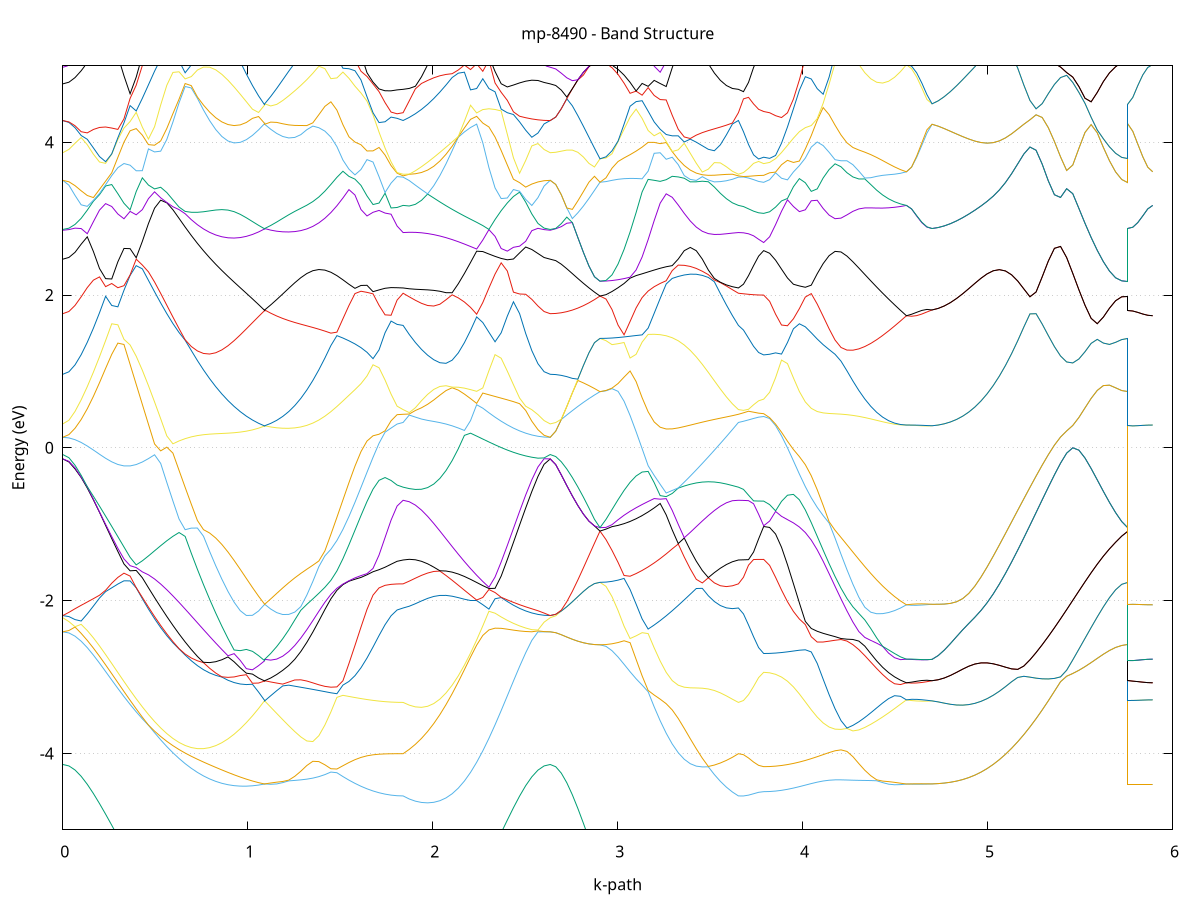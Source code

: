 set title 'mp-8490 - Band Structure'
set xlabel 'k-path'
set ylabel 'Energy (eV)'
set grid y
set yrange [-5:5]
set terminal png size 800,600
set output 'mp-8490_bands_gnuplot.png'
plot '-' using 1:2 with lines notitle, '-' using 1:2 with lines notitle, '-' using 1:2 with lines notitle, '-' using 1:2 with lines notitle, '-' using 1:2 with lines notitle, '-' using 1:2 with lines notitle, '-' using 1:2 with lines notitle, '-' using 1:2 with lines notitle, '-' using 1:2 with lines notitle, '-' using 1:2 with lines notitle, '-' using 1:2 with lines notitle, '-' using 1:2 with lines notitle, '-' using 1:2 with lines notitle, '-' using 1:2 with lines notitle, '-' using 1:2 with lines notitle, '-' using 1:2 with lines notitle, '-' using 1:2 with lines notitle, '-' using 1:2 with lines notitle, '-' using 1:2 with lines notitle, '-' using 1:2 with lines notitle, '-' using 1:2 with lines notitle, '-' using 1:2 with lines notitle, '-' using 1:2 with lines notitle, '-' using 1:2 with lines notitle, '-' using 1:2 with lines notitle, '-' using 1:2 with lines notitle, '-' using 1:2 with lines notitle, '-' using 1:2 with lines notitle, '-' using 1:2 with lines notitle, '-' using 1:2 with lines notitle, '-' using 1:2 with lines notitle, '-' using 1:2 with lines notitle, '-' using 1:2 with lines notitle, '-' using 1:2 with lines notitle, '-' using 1:2 with lines notitle, '-' using 1:2 with lines notitle, '-' using 1:2 with lines notitle, '-' using 1:2 with lines notitle, '-' using 1:2 with lines notitle, '-' using 1:2 with lines notitle, '-' using 1:2 with lines notitle, '-' using 1:2 with lines notitle, '-' using 1:2 with lines notitle, '-' using 1:2 with lines notitle, '-' using 1:2 with lines notitle, '-' using 1:2 with lines notitle, '-' using 1:2 with lines notitle, '-' using 1:2 with lines notitle, '-' using 1:2 with lines notitle, '-' using 1:2 with lines notitle, '-' using 1:2 with lines notitle, '-' using 1:2 with lines notitle, '-' using 1:2 with lines notitle, '-' using 1:2 with lines notitle, '-' using 1:2 with lines notitle, '-' using 1:2 with lines notitle, '-' using 1:2 with lines notitle, '-' using 1:2 with lines notitle, '-' using 1:2 with lines notitle, '-' using 1:2 with lines notitle, '-' using 1:2 with lines notitle, '-' using 1:2 with lines notitle, '-' using 1:2 with lines notitle, '-' using 1:2 with lines notitle, '-' using 1:2 with lines notitle, '-' using 1:2 with lines notitle, '-' using 1:2 with lines notitle, '-' using 1:2 with lines notitle, '-' using 1:2 with lines notitle, '-' using 1:2 with lines notitle, '-' using 1:2 with lines notitle, '-' using 1:2 with lines notitle, '-' using 1:2 with lines notitle, '-' using 1:2 with lines notitle, '-' using 1:2 with lines notitle, '-' using 1:2 with lines notitle, '-' using 1:2 with lines notitle, '-' using 1:2 with lines notitle, '-' using 1:2 with lines notitle, '-' using 1:2 with lines notitle, '-' using 1:2 with lines notitle, '-' using 1:2 with lines notitle, '-' using 1:2 with lines notitle, '-' using 1:2 with lines notitle, '-' using 1:2 with lines notitle, '-' using 1:2 with lines notitle, '-' using 1:2 with lines notitle, '-' using 1:2 with lines notitle, '-' using 1:2 with lines notitle, '-' using 1:2 with lines notitle, '-' using 1:2 with lines notitle, '-' using 1:2 with lines notitle, '-' using 1:2 with lines notitle, '-' using 1:2 with lines notitle, '-' using 1:2 with lines notitle, '-' using 1:2 with lines notitle
0.000000 -46.551066
0.033079 -46.551066
0.066159 -46.551066
0.099238 -46.550966
0.132318 -46.550866
0.165397 -46.550666
0.198477 -46.550566
0.231556 -46.550366
0.264636 -46.550166
0.297715 -46.549866
0.330795 -46.549666
0.363874 -46.549366
0.396954 -46.549066
0.430033 -46.548666
0.463112 -46.548366
0.496192 -46.547966
0.529271 -46.547566
0.562351 -46.547066
0.595430 -46.546666
0.628510 -46.546166
0.661589 -46.545666
0.694669 -46.545166
0.727748 -46.544666
0.760828 -46.544166
0.793907 -46.543666
0.826987 -46.543066
0.860066 -46.542566
0.893145 -46.542066
0.926225 -46.541466
0.959304 -46.540966
0.992384 -46.540366
1.025463 -46.539866
1.058543 -46.539266
1.091622 -46.538766
1.091622 -46.538766
1.091622 -46.539266
1.091622 -46.539266
1.124163 -46.540066
1.156703 -46.540766
1.189244 -46.541566
1.221785 -46.542266
1.254325 -46.543066
1.286866 -46.543766
1.319406 -46.544466
1.351947 -46.545166
1.384487 -46.545766
1.417028 -46.546366
1.449569 -46.546966
1.482109 -46.547566
1.514650 -46.548066
1.547190 -46.548466
1.579731 -46.548966
1.612272 -46.549266
1.644812 -46.549666
1.677353 -46.549966
1.709893 -46.550166
1.742434 -46.550366
1.774974 -46.550466
1.807515 -46.550566
1.840056 -46.550666
1.840056 -46.550666
1.873195 -46.550666
1.906335 -46.550666
1.939475 -46.550666
1.972615 -46.550666
2.005754 -46.550666
2.038894 -46.550666
2.072034 -46.550666
2.105173 -46.550666
2.138313 -46.550666
2.171453 -46.550766
2.204593 -46.550766
2.237732 -46.550766
2.270872 -46.550766
2.304012 -46.550766
2.337152 -46.550766
2.370291 -46.550866
2.403431 -46.550866
2.436571 -46.550866
2.469711 -46.550866
2.502850 -46.550966
2.535990 -46.550966
2.569130 -46.551066
2.602270 -46.551066
2.635409 -46.551066
2.635409 -46.551066
2.665313 -46.551066
2.695218 -46.551066
2.725122 -46.551066
2.755026 -46.551066
2.784930 -46.551066
2.814834 -46.550966
2.844739 -46.550966
2.874643 -46.550866
2.904547 -46.550866
2.904547 -46.550866
2.937088 -46.550866
2.969628 -46.550866
3.002169 -46.550866
3.034709 -46.550866
3.067250 -46.550866
3.099790 -46.550866
3.132331 -46.550866
3.164872 -46.550866
3.197412 -46.550766
3.229953 -46.550766
3.262493 -46.550766
3.295034 -46.550766
3.327575 -46.550766
3.360115 -46.550666
3.392656 -46.550666
3.425196 -46.550666
3.457737 -46.550666
3.490277 -46.550666
3.522818 -46.550666
3.555359 -46.550666
3.587899 -46.550666
3.620440 -46.550666
3.652980 -46.550666
3.652980 -46.550666
3.680300 -46.550666
3.707620 -46.550666
3.734939 -46.550666
3.762259 -46.550566
3.789579 -46.550566
3.789579 -46.550566
3.821741 -46.550566
3.853903 -46.550466
3.886066 -46.550366
3.918228 -46.550166
3.950390 -46.549966
3.982552 -46.549666
4.014714 -46.549366
4.046877 -46.548966
4.079039 -46.548566
4.111201 -46.548066
4.143363 -46.547566
4.175526 -46.547066
4.207688 -46.546466
4.239850 -46.545866
4.272012 -46.545266
4.304175 -46.544566
4.336337 -46.543866
4.368499 -46.543166
4.400661 -46.542466
4.432823 -46.541666
4.464986 -46.540966
4.497148 -46.540266
4.529310 -46.539466
4.561472 -46.538766
4.561472 -46.538766
4.589192 -46.538866
4.616912 -46.538966
4.644631 -46.539066
4.672351 -46.539166
4.700071 -46.539266
4.700071 -46.539266
4.733147 -46.539766
4.766224 -46.540366
4.799300 -46.540866
4.832376 -46.541466
4.865453 -46.541966
4.898529 -46.542566
4.931606 -46.543066
4.964682 -46.543566
4.997758 -46.544166
5.030835 -46.544666
5.063911 -46.545166
5.096988 -46.545666
5.130064 -46.546066
5.163140 -46.546566
5.196217 -46.546966
5.229293 -46.547366
5.262370 -46.547766
5.295446 -46.548166
5.328522 -46.548566
5.361599 -46.548866
5.394675 -46.549166
5.427752 -46.549466
5.460828 -46.549766
5.493904 -46.549966
5.526981 -46.550166
5.560057 -46.550366
5.593133 -46.550466
5.626210 -46.550666
5.659286 -46.550766
5.692363 -46.550766
5.725439 -46.550866
5.758515 -46.550866
5.758515 -46.538766
5.785429 -46.538666
5.812343 -46.538766
5.839257 -46.538766
5.866171 -46.538766
5.893084 -46.538766
e
0.000000 -46.550666
0.033079 -46.550666
0.066159 -46.550566
0.099238 -46.550566
0.132318 -46.550466
0.165397 -46.550266
0.198477 -46.550166
0.231556 -46.549966
0.264636 -46.549766
0.297715 -46.549566
0.330795 -46.549266
0.363874 -46.548966
0.396954 -46.548666
0.430033 -46.548366
0.463112 -46.548066
0.496192 -46.547666
0.529271 -46.547266
0.562351 -46.546866
0.595430 -46.546466
0.628510 -46.545966
0.661589 -46.545566
0.694669 -46.545066
0.727748 -46.544566
0.760828 -46.544066
0.793907 -46.543566
0.826987 -46.543066
0.860066 -46.542566
0.893145 -46.541966
0.926225 -46.541466
0.959304 -46.540866
0.992384 -46.540366
1.025463 -46.539766
1.058543 -46.539266
1.091622 -46.538766
1.091622 -46.538766
1.091622 -46.539266
1.091622 -46.539266
1.124163 -46.539266
1.156703 -46.539266
1.189244 -46.539266
1.221785 -46.539266
1.254325 -46.539266
1.286866 -46.539266
1.319406 -46.539366
1.351947 -46.539366
1.384487 -46.539366
1.417028 -46.539366
1.449569 -46.539366
1.482109 -46.539366
1.514650 -46.539366
1.547190 -46.539366
1.579731 -46.539466
1.612272 -46.539466
1.644812 -46.539466
1.677353 -46.539466
1.709893 -46.539466
1.742434 -46.539466
1.774974 -46.539466
1.807515 -46.539466
1.840056 -46.539466
1.840056 -46.539466
1.873195 -46.539166
1.906335 -46.539966
1.939475 -46.540766
1.972615 -46.541466
2.005754 -46.542266
2.038894 -46.543066
2.072034 -46.543766
2.105173 -46.544466
2.138313 -46.545166
2.171453 -46.545866
2.204593 -46.546466
2.237732 -46.547066
2.270872 -46.547666
2.304012 -46.548166
2.337152 -46.548666
2.370291 -46.549166
2.403431 -46.549466
2.436571 -46.549866
2.469711 -46.550166
2.502850 -46.550366
2.535990 -46.550466
2.569130 -46.550566
2.602270 -46.550666
2.635409 -46.550666
2.635409 -46.550666
2.665313 -46.550666
2.695218 -46.550666
2.725122 -46.550666
2.755026 -46.550666
2.784930 -46.550666
2.814834 -46.550766
2.844739 -46.550766
2.874643 -46.550866
2.904547 -46.550866
2.904547 -46.550866
2.937088 -46.550866
2.969628 -46.550766
3.002169 -46.550666
3.034709 -46.550466
3.067250 -46.550166
3.099790 -46.549866
3.132331 -46.549566
3.164872 -46.549166
3.197412 -46.548766
3.229953 -46.548266
3.262493 -46.547766
3.295034 -46.547166
3.327575 -46.546566
3.360115 -46.545966
3.392656 -46.545366
3.425196 -46.544666
3.457737 -46.543966
3.490277 -46.543266
3.522818 -46.542466
3.555359 -46.541766
3.587899 -46.540966
3.620440 -46.540266
3.652980 -46.539466
3.652980 -46.539466
3.680300 -46.539366
3.707620 -46.539266
3.734939 -46.539166
3.762259 -46.539066
3.789579 -46.538966
3.789579 -46.538966
3.821741 -46.538966
3.853903 -46.538966
3.886066 -46.538966
3.918228 -46.538866
3.950390 -46.538866
3.982552 -46.538866
4.014714 -46.538866
4.046877 -46.538866
4.079039 -46.538866
4.111201 -46.538866
4.143363 -46.538866
4.175526 -46.538866
4.207688 -46.538766
4.239850 -46.538766
4.272012 -46.538766
4.304175 -46.538766
4.336337 -46.538766
4.368499 -46.538766
4.400661 -46.538766
4.432823 -46.538766
4.464986 -46.538766
4.497148 -46.538666
4.529310 -46.538766
4.561472 -46.538766
4.561472 -46.538766
4.589192 -46.538866
4.616912 -46.538966
4.644631 -46.539066
4.672351 -46.539166
4.700071 -46.539266
4.700071 -46.539266
4.733147 -46.539766
4.766224 -46.540366
4.799300 -46.540866
4.832376 -46.541466
4.865453 -46.541966
4.898529 -46.542566
4.931606 -46.543066
4.964682 -46.543566
4.997758 -46.544166
5.030835 -46.544666
5.063911 -46.545166
5.096988 -46.545666
5.130064 -46.546066
5.163140 -46.546566
5.196217 -46.546966
5.229293 -46.547366
5.262370 -46.547766
5.295446 -46.548166
5.328522 -46.548566
5.361599 -46.548866
5.394675 -46.549166
5.427752 -46.549466
5.460828 -46.549766
5.493904 -46.549966
5.526981 -46.550166
5.560057 -46.550366
5.593133 -46.550466
5.626210 -46.550666
5.659286 -46.550766
5.692363 -46.550766
5.725439 -46.550866
5.758515 -46.550866
5.758515 -46.538766
5.785429 -46.538666
5.812343 -46.538766
5.839257 -46.538766
5.866171 -46.538766
5.893084 -46.538766
e
0.000000 -46.527966
0.033079 -46.527966
0.066159 -46.527966
0.099238 -46.528066
0.132318 -46.528166
0.165397 -46.528266
0.198477 -46.528366
0.231556 -46.528566
0.264636 -46.528666
0.297715 -46.528866
0.330795 -46.529066
0.363874 -46.529366
0.396954 -46.529566
0.430033 -46.529866
0.463112 -46.530166
0.496192 -46.530466
0.529271 -46.530766
0.562351 -46.531166
0.595430 -46.531566
0.628510 -46.531866
0.661589 -46.532266
0.694669 -46.532766
0.727748 -46.533166
0.760828 -46.533566
0.793907 -46.534066
0.826987 -46.534566
0.860066 -46.535066
0.893145 -46.535566
0.926225 -46.536066
0.959304 -46.536566
0.992384 -46.537066
1.025463 -46.537666
1.058543 -46.538166
1.091622 -46.538666
1.091622 -46.538666
1.091622 -46.538166
1.091622 -46.538166
1.124163 -46.538166
1.156703 -46.538166
1.189244 -46.538166
1.221785 -46.538166
1.254325 -46.538166
1.286866 -46.538166
1.319406 -46.538266
1.351947 -46.538266
1.384487 -46.538266
1.417028 -46.538266
1.449569 -46.538266
1.482109 -46.538266
1.514650 -46.538266
1.547190 -46.538266
1.579731 -46.538266
1.612272 -46.538266
1.644812 -46.538366
1.677353 -46.538366
1.709893 -46.538366
1.742434 -46.538366
1.774974 -46.538366
1.807515 -46.538366
1.840056 -46.538366
1.840056 -46.538366
1.873195 -46.538666
1.906335 -46.537966
1.939475 -46.537166
1.972615 -46.536366
2.005754 -46.535666
2.038894 -46.534966
2.072034 -46.534266
2.105173 -46.533566
2.138313 -46.532966
2.171453 -46.532266
2.204593 -46.531766
2.237732 -46.531166
2.270872 -46.530666
2.304012 -46.530166
2.337152 -46.529766
2.370291 -46.529366
2.403431 -46.529066
2.436571 -46.528766
2.469711 -46.528466
2.502850 -46.528266
2.535990 -46.528166
2.569130 -46.527966
2.602270 -46.527966
2.635409 -46.527966
2.635409 -46.527966
2.665313 -46.527966
2.695218 -46.527966
2.725122 -46.527966
2.755026 -46.527966
2.784930 -46.527966
2.814834 -46.527966
2.844739 -46.527966
2.874643 -46.527866
2.904547 -46.527866
2.904547 -46.527866
2.937088 -46.527866
2.969628 -46.527966
3.002169 -46.528066
3.034709 -46.528166
3.067250 -46.528366
3.099790 -46.528666
3.132331 -46.528966
3.164872 -46.529266
3.197412 -46.529666
3.229953 -46.530066
3.262493 -46.530566
3.295034 -46.531066
3.327575 -46.531566
3.360115 -46.532166
3.392656 -46.532766
3.425196 -46.533366
3.457737 -46.534066
3.490277 -46.534666
3.522818 -46.535366
3.555359 -46.536166
3.587899 -46.536866
3.620440 -46.537666
3.652980 -46.538366
3.652980 -46.538366
3.680300 -46.538466
3.707620 -46.538566
3.734939 -46.538666
3.762259 -46.538766
3.789579 -46.538966
3.789579 -46.538966
3.821741 -46.538966
3.853903 -46.538966
3.886066 -46.538966
3.918228 -46.538866
3.950390 -46.538866
3.982552 -46.538866
4.014714 -46.538866
4.046877 -46.538866
4.079039 -46.538866
4.111201 -46.538866
4.143363 -46.538866
4.175526 -46.538766
4.207688 -46.538766
4.239850 -46.538766
4.272012 -46.538766
4.304175 -46.538766
4.336337 -46.538766
4.368499 -46.538766
4.400661 -46.538766
4.432823 -46.538666
4.464986 -46.538766
4.497148 -46.538666
4.529310 -46.538666
4.561472 -46.538666
4.561472 -46.538666
4.589192 -46.538566
4.616912 -46.538466
4.644631 -46.538366
4.672351 -46.538266
4.700071 -46.538166
4.700071 -46.538166
4.733147 -46.537566
4.766224 -46.537066
4.799300 -46.536566
4.832376 -46.536066
4.865453 -46.535466
4.898529 -46.534966
4.931606 -46.534466
4.964682 -46.533966
4.997758 -46.533566
5.030835 -46.533066
5.063911 -46.532666
5.096988 -46.532266
5.130064 -46.531766
5.163140 -46.531366
5.196217 -46.531066
5.229293 -46.530666
5.262370 -46.530366
5.295446 -46.530066
5.328522 -46.529766
5.361599 -46.529466
5.394675 -46.529166
5.427752 -46.528966
5.460828 -46.528766
5.493904 -46.528566
5.526981 -46.528366
5.560057 -46.528266
5.593133 -46.528166
5.626210 -46.528066
5.659286 -46.527966
5.692363 -46.527866
5.725439 -46.527866
5.758515 -46.527866
5.758515 -46.538666
5.785429 -46.538666
5.812343 -46.538666
5.839257 -46.538666
5.866171 -46.538666
5.893084 -46.538666
e
0.000000 -46.527666
0.033079 -46.527666
0.066159 -46.527666
0.099238 -46.527766
0.132318 -46.527866
0.165397 -46.527966
0.198477 -46.528066
0.231556 -46.528266
0.264636 -46.528366
0.297715 -46.528566
0.330795 -46.528866
0.363874 -46.529066
0.396954 -46.529366
0.430033 -46.529566
0.463112 -46.529966
0.496192 -46.530266
0.529271 -46.530566
0.562351 -46.530966
0.595430 -46.531366
0.628510 -46.531766
0.661589 -46.532166
0.694669 -46.532566
0.727748 -46.533066
0.760828 -46.533466
0.793907 -46.533966
0.826987 -46.534466
0.860066 -46.534966
0.893145 -46.535466
0.926225 -46.536066
0.959304 -46.536566
0.992384 -46.537066
1.025463 -46.537566
1.058543 -46.538166
1.091622 -46.538666
1.091622 -46.538666
1.091622 -46.538166
1.091622 -46.538166
1.124163 -46.537366
1.156703 -46.536666
1.189244 -46.535866
1.221785 -46.535166
1.254325 -46.534466
1.286866 -46.533866
1.319406 -46.533166
1.351947 -46.532566
1.384487 -46.531966
1.417028 -46.531366
1.449569 -46.530766
1.482109 -46.530266
1.514650 -46.529866
1.547190 -46.529466
1.579731 -46.529066
1.612272 -46.528666
1.644812 -46.528366
1.677353 -46.528166
1.709893 -46.527966
1.742434 -46.527766
1.774974 -46.527666
1.807515 -46.527566
1.840056 -46.527566
1.840056 -46.527566
1.873195 -46.527566
1.906335 -46.527566
1.939475 -46.527566
1.972615 -46.527566
2.005754 -46.527566
2.038894 -46.527566
2.072034 -46.527666
2.105173 -46.527666
2.138313 -46.527666
2.171453 -46.527666
2.204593 -46.527666
2.237732 -46.527666
2.270872 -46.527766
2.304012 -46.527766
2.337152 -46.527766
2.370291 -46.527766
2.403431 -46.527766
2.436571 -46.527766
2.469711 -46.527766
2.502850 -46.527766
2.535990 -46.527766
2.569130 -46.527666
2.602270 -46.527666
2.635409 -46.527666
2.635409 -46.527666
2.665313 -46.527666
2.695218 -46.527666
2.725122 -46.527666
2.755026 -46.527666
2.784930 -46.527666
2.814834 -46.527766
2.844739 -46.527766
2.874643 -46.527766
2.904547 -46.527866
2.904547 -46.527866
2.937088 -46.527866
2.969628 -46.527866
3.002169 -46.527866
3.034709 -46.527866
3.067250 -46.527766
3.099790 -46.527766
3.132331 -46.527766
3.164872 -46.527766
3.197412 -46.527766
3.229953 -46.527666
3.262493 -46.527666
3.295034 -46.527666
3.327575 -46.527666
3.360115 -46.527666
3.392656 -46.527666
3.425196 -46.527666
3.457737 -46.527566
3.490277 -46.527566
3.522818 -46.527566
3.555359 -46.527566
3.587899 -46.527566
3.620440 -46.527566
3.652980 -46.527566
3.652980 -46.527566
3.680300 -46.527566
3.707620 -46.527566
3.734939 -46.527566
3.762259 -46.527566
3.789579 -46.527566
3.789579 -46.527566
3.821741 -46.527566
3.853903 -46.527666
3.886066 -46.527766
3.918228 -46.527966
3.950390 -46.528166
3.982552 -46.528366
4.014714 -46.528666
4.046877 -46.528966
4.079039 -46.529366
4.111201 -46.529766
4.143363 -46.530266
4.175526 -46.530766
4.207688 -46.531266
4.239850 -46.531866
4.272012 -46.532466
4.304175 -46.533066
4.336337 -46.533666
4.368499 -46.534366
4.400661 -46.535066
4.432823 -46.535766
4.464986 -46.536466
4.497148 -46.537166
4.529310 -46.537966
4.561472 -46.538666
4.561472 -46.538666
4.589192 -46.538566
4.616912 -46.538466
4.644631 -46.538366
4.672351 -46.538266
4.700071 -46.538166
4.700071 -46.538166
4.733147 -46.537566
4.766224 -46.537066
4.799300 -46.536566
4.832376 -46.536066
4.865453 -46.535466
4.898529 -46.534966
4.931606 -46.534466
4.964682 -46.533966
4.997758 -46.533566
5.030835 -46.533066
5.063911 -46.532666
5.096988 -46.532266
5.130064 -46.531766
5.163140 -46.531366
5.196217 -46.531066
5.229293 -46.530666
5.262370 -46.530366
5.295446 -46.530066
5.328522 -46.529766
5.361599 -46.529466
5.394675 -46.529166
5.427752 -46.528966
5.460828 -46.528766
5.493904 -46.528566
5.526981 -46.528366
5.560057 -46.528266
5.593133 -46.528166
5.626210 -46.528066
5.659286 -46.527966
5.692363 -46.527866
5.725439 -46.527866
5.758515 -46.527866
5.758515 -46.538666
5.785429 -46.538666
5.812343 -46.538666
5.839257 -46.538666
5.866171 -46.538666
5.893084 -46.538666
e
0.000000 -46.339166
0.033079 -46.339166
0.066159 -46.339166
0.099238 -46.339166
0.132318 -46.339166
0.165397 -46.339166
0.198477 -46.339166
0.231556 -46.339166
0.264636 -46.339166
0.297715 -46.339166
0.330795 -46.339166
0.363874 -46.339166
0.396954 -46.339166
0.430033 -46.339166
0.463112 -46.339166
0.496192 -46.339166
0.529271 -46.339166
0.562351 -46.339166
0.595430 -46.339166
0.628510 -46.339066
0.661589 -46.339066
0.694669 -46.339066
0.727748 -46.339066
0.760828 -46.339066
0.793907 -46.339066
0.826987 -46.339066
0.860066 -46.339066
0.893145 -46.339066
0.926225 -46.339066
0.959304 -46.339066
0.992384 -46.339066
1.025463 -46.339066
1.058543 -46.339066
1.091622 -46.339066
1.091622 -46.339066
1.091622 -46.339066
1.091622 -46.339066
1.124163 -46.339066
1.156703 -46.339066
1.189244 -46.339066
1.221785 -46.339066
1.254325 -46.339066
1.286866 -46.339066
1.319406 -46.339066
1.351947 -46.339066
1.384487 -46.339066
1.417028 -46.339066
1.449569 -46.339066
1.482109 -46.339066
1.514650 -46.339066
1.547190 -46.339066
1.579731 -46.339066
1.612272 -46.339066
1.644812 -46.339066
1.677353 -46.339066
1.709893 -46.339066
1.742434 -46.339066
1.774974 -46.339066
1.807515 -46.339066
1.840056 -46.339066
1.840056 -46.339066
1.873195 -46.339066
1.906335 -46.339066
1.939475 -46.339066
1.972615 -46.339066
2.005754 -46.339066
2.038894 -46.339066
2.072034 -46.339166
2.105173 -46.339166
2.138313 -46.339066
2.171453 -46.339066
2.204593 -46.339166
2.237732 -46.339166
2.270872 -46.339166
2.304012 -46.339166
2.337152 -46.339166
2.370291 -46.339166
2.403431 -46.339166
2.436571 -46.339166
2.469711 -46.339166
2.502850 -46.339166
2.535990 -46.339166
2.569130 -46.339166
2.602270 -46.339166
2.635409 -46.339166
2.635409 -46.339166
2.665313 -46.339166
2.695218 -46.339166
2.725122 -46.339166
2.755026 -46.339166
2.784930 -46.339166
2.814834 -46.339166
2.844739 -46.339166
2.874643 -46.339166
2.904547 -46.339166
2.904547 -46.339166
2.937088 -46.339166
2.969628 -46.339166
3.002169 -46.339166
3.034709 -46.339166
3.067250 -46.339166
3.099790 -46.339166
3.132331 -46.339166
3.164872 -46.339166
3.197412 -46.339166
3.229953 -46.339166
3.262493 -46.339066
3.295034 -46.339066
3.327575 -46.339066
3.360115 -46.339066
3.392656 -46.339066
3.425196 -46.339066
3.457737 -46.339066
3.490277 -46.339066
3.522818 -46.339066
3.555359 -46.339066
3.587899 -46.339066
3.620440 -46.339066
3.652980 -46.339066
3.652980 -46.339066
3.680300 -46.339066
3.707620 -46.339066
3.734939 -46.339066
3.762259 -46.339066
3.789579 -46.339066
3.789579 -46.339066
3.821741 -46.339066
3.853903 -46.339066
3.886066 -46.339066
3.918228 -46.339066
3.950390 -46.339066
3.982552 -46.339066
4.014714 -46.339066
4.046877 -46.339066
4.079039 -46.339066
4.111201 -46.339066
4.143363 -46.339066
4.175526 -46.339066
4.207688 -46.339066
4.239850 -46.339066
4.272012 -46.339066
4.304175 -46.339066
4.336337 -46.339066
4.368499 -46.339066
4.400661 -46.339066
4.432823 -46.339066
4.464986 -46.339066
4.497148 -46.339066
4.529310 -46.339066
4.561472 -46.339066
4.561472 -46.339066
4.589192 -46.339066
4.616912 -46.339066
4.644631 -46.339066
4.672351 -46.339066
4.700071 -46.339066
4.700071 -46.339066
4.733147 -46.339066
4.766224 -46.339066
4.799300 -46.339066
4.832376 -46.339066
4.865453 -46.339066
4.898529 -46.339066
4.931606 -46.339066
4.964682 -46.339066
4.997758 -46.339066
5.030835 -46.339066
5.063911 -46.339066
5.096988 -46.339066
5.130064 -46.339066
5.163140 -46.339066
5.196217 -46.339066
5.229293 -46.339066
5.262370 -46.339066
5.295446 -46.339166
5.328522 -46.339066
5.361599 -46.339166
5.394675 -46.339166
5.427752 -46.339166
5.460828 -46.339166
5.493904 -46.339166
5.526981 -46.339166
5.560057 -46.339166
5.593133 -46.339166
5.626210 -46.339166
5.659286 -46.339166
5.692363 -46.339166
5.725439 -46.339166
5.758515 -46.339166
5.758515 -46.339066
5.785429 -46.339066
5.812343 -46.339066
5.839257 -46.339066
5.866171 -46.339066
5.893084 -46.339066
e
0.000000 -46.339066
0.033079 -46.339066
0.066159 -46.339066
0.099238 -46.339066
0.132318 -46.339066
0.165397 -46.339066
0.198477 -46.339066
0.231556 -46.339066
0.264636 -46.339066
0.297715 -46.339066
0.330795 -46.339066
0.363874 -46.339166
0.396954 -46.339066
0.430033 -46.339066
0.463112 -46.339066
0.496192 -46.339066
0.529271 -46.339066
0.562351 -46.339066
0.595430 -46.339066
0.628510 -46.339066
0.661589 -46.339066
0.694669 -46.339066
0.727748 -46.339066
0.760828 -46.339066
0.793907 -46.339066
0.826987 -46.339066
0.860066 -46.339066
0.893145 -46.339066
0.926225 -46.339066
0.959304 -46.339066
0.992384 -46.339066
1.025463 -46.339066
1.058543 -46.339066
1.091622 -46.339066
1.091622 -46.339066
1.091622 -46.339066
1.091622 -46.339066
1.124163 -46.339066
1.156703 -46.339066
1.189244 -46.339066
1.221785 -46.339066
1.254325 -46.339066
1.286866 -46.339066
1.319406 -46.339066
1.351947 -46.339066
1.384487 -46.339066
1.417028 -46.339066
1.449569 -46.339066
1.482109 -46.339066
1.514650 -46.339066
1.547190 -46.339066
1.579731 -46.339066
1.612272 -46.339066
1.644812 -46.339066
1.677353 -46.339066
1.709893 -46.339066
1.742434 -46.339066
1.774974 -46.339066
1.807515 -46.339066
1.840056 -46.339066
1.840056 -46.339066
1.873195 -46.339066
1.906335 -46.339066
1.939475 -46.339066
1.972615 -46.339066
2.005754 -46.339066
2.038894 -46.339066
2.072034 -46.339066
2.105173 -46.339066
2.138313 -46.339066
2.171453 -46.339066
2.204593 -46.339066
2.237732 -46.339166
2.270872 -46.339166
2.304012 -46.339166
2.337152 -46.339166
2.370291 -46.339166
2.403431 -46.339166
2.436571 -46.339166
2.469711 -46.339166
2.502850 -46.339066
2.535990 -46.339066
2.569130 -46.339066
2.602270 -46.339066
2.635409 -46.339066
2.635409 -46.339066
2.665313 -46.339066
2.695218 -46.339066
2.725122 -46.339066
2.755026 -46.339066
2.784930 -46.339166
2.814834 -46.339166
2.844739 -46.339166
2.874643 -46.339166
2.904547 -46.339166
2.904547 -46.339166
2.937088 -46.339166
2.969628 -46.339166
3.002169 -46.339166
3.034709 -46.339166
3.067250 -46.339166
3.099790 -46.339166
3.132331 -46.339166
3.164872 -46.339166
3.197412 -46.339166
3.229953 -46.339066
3.262493 -46.339066
3.295034 -46.339066
3.327575 -46.339066
3.360115 -46.339066
3.392656 -46.339066
3.425196 -46.339066
3.457737 -46.339066
3.490277 -46.339066
3.522818 -46.339066
3.555359 -46.339066
3.587899 -46.339066
3.620440 -46.339066
3.652980 -46.339066
3.652980 -46.339066
3.680300 -46.339066
3.707620 -46.339066
3.734939 -46.339066
3.762259 -46.339066
3.789579 -46.339066
3.789579 -46.339066
3.821741 -46.339066
3.853903 -46.339066
3.886066 -46.339066
3.918228 -46.339066
3.950390 -46.339066
3.982552 -46.339066
4.014714 -46.339066
4.046877 -46.339066
4.079039 -46.339066
4.111201 -46.339066
4.143363 -46.339066
4.175526 -46.339066
4.207688 -46.339066
4.239850 -46.339066
4.272012 -46.339066
4.304175 -46.339066
4.336337 -46.339066
4.368499 -46.339066
4.400661 -46.339066
4.432823 -46.339066
4.464986 -46.339066
4.497148 -46.339066
4.529310 -46.339066
4.561472 -46.339066
4.561472 -46.339066
4.589192 -46.339066
4.616912 -46.339066
4.644631 -46.339066
4.672351 -46.339066
4.700071 -46.339066
4.700071 -46.339066
4.733147 -46.339066
4.766224 -46.339066
4.799300 -46.339066
4.832376 -46.339066
4.865453 -46.339066
4.898529 -46.339066
4.931606 -46.339066
4.964682 -46.339066
4.997758 -46.339066
5.030835 -46.339066
5.063911 -46.339066
5.096988 -46.339066
5.130064 -46.339066
5.163140 -46.339066
5.196217 -46.339066
5.229293 -46.339066
5.262370 -46.339066
5.295446 -46.339166
5.328522 -46.339066
5.361599 -46.339166
5.394675 -46.339166
5.427752 -46.339166
5.460828 -46.339166
5.493904 -46.339166
5.526981 -46.339166
5.560057 -46.339166
5.593133 -46.339166
5.626210 -46.339166
5.659286 -46.339166
5.692363 -46.339166
5.725439 -46.339166
5.758515 -46.339166
5.758515 -46.339066
5.785429 -46.339066
5.812343 -46.339066
5.839257 -46.339066
5.866171 -46.339066
5.893084 -46.339066
e
0.000000 -24.728266
0.033079 -24.728266
0.066159 -24.728166
0.099238 -24.727966
0.132318 -24.727766
0.165397 -24.727466
0.198477 -24.727166
0.231556 -24.726766
0.264636 -24.726266
0.297715 -24.725666
0.330795 -24.725066
0.363874 -24.724366
0.396954 -24.723666
0.430033 -24.722766
0.463112 -24.721866
0.496192 -24.720866
0.529271 -24.719866
0.562351 -24.718766
0.595430 -24.717566
0.628510 -24.716366
0.661589 -24.715066
0.694669 -24.713666
0.727748 -24.712266
0.760828 -24.710866
0.793907 -24.709366
0.826987 -24.707966
0.860066 -24.706566
0.893145 -24.705566
0.926225 -24.704566
0.959304 -24.703566
0.992384 -24.702566
1.025463 -24.701466
1.058543 -24.700366
1.091622 -24.699266
1.091622 -24.699266
1.091622 -24.699866
1.091622 -24.699866
1.124163 -24.701066
1.156703 -24.702366
1.189244 -24.703566
1.221785 -24.704866
1.254325 -24.706166
1.286866 -24.707466
1.319406 -24.709366
1.351947 -24.711266
1.384487 -24.713166
1.417028 -24.714966
1.449569 -24.716866
1.482109 -24.718566
1.514650 -24.720266
1.547190 -24.721766
1.579731 -24.723266
1.612272 -24.724566
1.644812 -24.725666
1.677353 -24.726666
1.709893 -24.727466
1.742434 -24.728066
1.774974 -24.728566
1.807515 -24.728866
1.840056 -24.728966
1.840056 -24.728966
1.873195 -24.728966
1.906335 -24.728966
1.939475 -24.728966
1.972615 -24.728966
2.005754 -24.728866
2.038894 -24.728866
2.072034 -24.728866
2.105173 -24.728866
2.138313 -24.728766
2.171453 -24.728766
2.204593 -24.728666
2.237732 -24.728666
2.270872 -24.728666
2.304012 -24.728566
2.337152 -24.728566
2.370291 -24.728466
2.403431 -24.728466
2.436571 -24.728366
2.469711 -24.728366
2.502850 -24.728366
2.535990 -24.728266
2.569130 -24.728266
2.602270 -24.728266
2.635409 -24.728266
2.635409 -24.728266
2.665313 -24.728266
2.695218 -24.728266
2.725122 -24.728266
2.755026 -24.728266
2.784930 -24.728266
2.814834 -24.728266
2.844739 -24.728266
2.874643 -24.728266
2.904547 -24.728266
2.904547 -24.728266
2.937088 -24.728266
2.969628 -24.728266
3.002169 -24.728266
3.034709 -24.728266
3.067250 -24.728266
3.099790 -24.728366
3.132331 -24.728366
3.164872 -24.728366
3.197412 -24.728466
3.229953 -24.728466
3.262493 -24.728466
3.295034 -24.728566
3.327575 -24.728566
3.360115 -24.728666
3.392656 -24.728666
3.425196 -24.728666
3.457737 -24.728766
3.490277 -24.728766
3.522818 -24.728866
3.555359 -24.728866
3.587899 -24.728866
3.620440 -24.728866
3.652980 -24.728966
3.652980 -24.728966
3.680300 -24.728966
3.707620 -24.728966
3.734939 -24.728966
3.762259 -24.728966
3.789579 -24.728966
3.789579 -24.728966
3.821741 -24.728866
3.853903 -24.728566
3.886066 -24.728166
3.918228 -24.727466
3.950390 -24.726666
3.982552 -24.725766
4.014714 -24.724666
4.046877 -24.723366
4.079039 -24.721966
4.111201 -24.720466
4.143363 -24.718866
4.175526 -24.717066
4.207688 -24.715266
4.239850 -24.713466
4.272012 -24.711566
4.304175 -24.709666
4.336337 -24.707766
4.368499 -24.706366
4.400661 -24.705166
4.432823 -24.703866
4.464986 -24.702666
4.497148 -24.701466
4.529310 -24.700266
4.561472 -24.699266
4.561472 -24.699266
4.589192 -24.699466
4.616912 -24.699566
4.644631 -24.699666
4.672351 -24.699766
4.700071 -24.699866
4.700071 -24.699866
4.733147 -24.700766
4.766224 -24.701866
4.799300 -24.703066
4.832376 -24.704166
4.865453 -24.705366
4.898529 -24.706566
4.931606 -24.707666
4.964682 -24.708766
4.997758 -24.709866
5.030835 -24.711066
5.063911 -24.712166
5.096988 -24.713166
5.130064 -24.714266
5.163140 -24.715366
5.196217 -24.716466
5.229293 -24.717566
5.262370 -24.718666
5.295446 -24.719766
5.328522 -24.720766
5.361599 -24.721766
5.394675 -24.722766
5.427752 -24.723666
5.460828 -24.724466
5.493904 -24.725266
5.526981 -24.725966
5.560057 -24.726566
5.593133 -24.727066
5.626210 -24.727466
5.659286 -24.727766
5.692363 -24.728066
5.725439 -24.728166
5.758515 -24.728266
5.758515 -24.699266
5.785429 -24.699266
5.812343 -24.699266
5.839257 -24.699266
5.866171 -24.699266
5.893084 -24.699266
e
0.000000 -24.728266
0.033079 -24.728166
0.066159 -24.727966
0.099238 -24.727666
0.132318 -24.727266
0.165397 -24.726666
0.198477 -24.725966
0.231556 -24.725166
0.264636 -24.724266
0.297715 -24.723166
0.330795 -24.722066
0.363874 -24.720866
0.396954 -24.719566
0.430033 -24.718166
0.463112 -24.716766
0.496192 -24.715266
0.529271 -24.713766
0.562351 -24.713166
0.595430 -24.712566
0.628510 -24.712066
0.661589 -24.711366
0.694669 -24.710666
0.727748 -24.709966
0.760828 -24.709166
0.793907 -24.708366
0.826987 -24.707466
0.860066 -24.706366
0.893145 -24.704866
0.926225 -24.703366
0.959304 -24.701866
0.992384 -24.700266
1.025463 -24.698866
1.058543 -24.698466
1.091622 -24.699266
1.091622 -24.699266
1.091622 -24.699866
1.091622 -24.699866
1.124163 -24.700066
1.156703 -24.700966
1.189244 -24.702266
1.221785 -24.703866
1.254325 -24.705566
1.286866 -24.707366
1.319406 -24.708566
1.351947 -24.709666
1.384487 -24.710766
1.417028 -24.711766
1.449569 -24.712666
1.482109 -24.713466
1.514650 -24.714266
1.547190 -24.714966
1.579731 -24.715566
1.612272 -24.716066
1.644812 -24.716566
1.677353 -24.716966
1.709893 -24.717266
1.742434 -24.717466
1.774974 -24.717666
1.807515 -24.717766
1.840056 -24.717766
1.840056 -24.717766
1.873195 -24.717766
1.906335 -24.717766
1.939475 -24.717666
1.972615 -24.717666
2.005754 -24.717666
2.038894 -24.717566
2.072034 -24.717566
2.105173 -24.717466
2.138313 -24.717466
2.171453 -24.717366
2.204593 -24.717366
2.237732 -24.717266
2.270872 -24.717266
2.304012 -24.718966
2.337152 -24.720666
2.370291 -24.722166
2.403431 -24.723566
2.436571 -24.724766
2.469711 -24.725866
2.502850 -24.726666
2.535990 -24.727366
2.569130 -24.727866
2.602270 -24.728166
2.635409 -24.728266
2.635409 -24.728266
2.665313 -24.728266
2.695218 -24.728266
2.725122 -24.728266
2.755026 -24.728266
2.784930 -24.728266
2.814834 -24.728266
2.844739 -24.728266
2.874643 -24.728266
2.904547 -24.728266
2.904547 -24.728266
2.937088 -24.728166
2.969628 -24.727866
3.002169 -24.727366
3.034709 -24.726766
3.067250 -24.725866
3.099790 -24.724866
3.132331 -24.723666
3.164872 -24.722366
3.197412 -24.720866
3.229953 -24.719266
3.262493 -24.717566
3.295034 -24.717366
3.327575 -24.717466
3.360115 -24.717466
3.392656 -24.717566
3.425196 -24.717566
3.457737 -24.717666
3.490277 -24.717666
3.522818 -24.717766
3.555359 -24.717766
3.587899 -24.717766
3.620440 -24.717766
3.652980 -24.717766
3.652980 -24.717766
3.680300 -24.717766
3.707620 -24.717766
3.734939 -24.717766
3.762259 -24.717766
3.789579 -24.717766
3.789579 -24.717766
3.821741 -24.717766
3.853903 -24.717666
3.886066 -24.717466
3.918228 -24.717266
3.950390 -24.716966
3.982552 -24.716566
4.014714 -24.716166
4.046877 -24.715566
4.079039 -24.715066
4.111201 -24.714366
4.143363 -24.713566
4.175526 -24.712766
4.207688 -24.711866
4.239850 -24.710866
4.272012 -24.709866
4.304175 -24.708766
4.336337 -24.707566
4.368499 -24.705966
4.400661 -24.704166
4.432823 -24.702466
4.464986 -24.700866
4.497148 -24.699566
4.529310 -24.698966
4.561472 -24.699266
4.561472 -24.699266
4.589192 -24.699166
4.616912 -24.699166
4.644631 -24.699366
4.672351 -24.699566
4.700071 -24.699866
4.700071 -24.699866
4.733147 -24.700766
4.766224 -24.701866
4.799300 -24.703066
4.832376 -24.704166
4.865453 -24.705366
4.898529 -24.706566
4.931606 -24.707666
4.964682 -24.708766
4.997758 -24.709866
5.030835 -24.711066
5.063911 -24.712166
5.096988 -24.713166
5.130064 -24.714266
5.163140 -24.715366
5.196217 -24.716466
5.229293 -24.717566
5.262370 -24.718666
5.295446 -24.719766
5.328522 -24.720766
5.361599 -24.721766
5.394675 -24.722766
5.427752 -24.723666
5.460828 -24.724466
5.493904 -24.725266
5.526981 -24.725966
5.560057 -24.726566
5.593133 -24.727066
5.626210 -24.727466
5.659286 -24.727766
5.692363 -24.728066
5.725439 -24.728166
5.758515 -24.728266
5.758515 -24.699266
5.785429 -24.699266
5.812343 -24.699266
5.839257 -24.699266
5.866171 -24.699266
5.893084 -24.699266
e
0.000000 -24.716866
0.033079 -24.716866
0.066159 -24.716866
0.099238 -24.716766
0.132318 -24.716766
0.165397 -24.716666
0.198477 -24.716566
0.231556 -24.716366
0.264636 -24.716266
0.297715 -24.716066
0.330795 -24.715766
0.363874 -24.715566
0.396954 -24.715266
0.430033 -24.714966
0.463112 -24.714566
0.496192 -24.714166
0.529271 -24.713666
0.562351 -24.712266
0.595430 -24.710666
0.628510 -24.709166
0.661589 -24.707666
0.694669 -24.706566
0.727748 -24.705666
0.760828 -24.704766
0.793907 -24.703866
0.826987 -24.702966
0.860066 -24.702166
0.893145 -24.701366
0.926225 -24.700566
0.959304 -24.699966
0.992384 -24.699366
1.025463 -24.698866
1.058543 -24.698166
1.091622 -24.698166
1.091622 -24.698166
1.091622 -24.697966
1.091622 -24.697966
1.124163 -24.698066
1.156703 -24.698366
1.189244 -24.698566
1.221785 -24.698666
1.254325 -24.698666
1.286866 -24.698666
1.319406 -24.698566
1.351947 -24.698566
1.384487 -24.698566
1.417028 -24.698466
1.449569 -24.698466
1.482109 -24.698466
1.514650 -24.698366
1.547190 -24.698466
1.579731 -24.698466
1.612272 -24.698466
1.644812 -24.698666
1.677353 -24.698766
1.709893 -24.698966
1.742434 -24.699166
1.774974 -24.699266
1.807515 -24.699366
1.840056 -24.699466
1.840056 -24.699466
1.873195 -24.698766
1.906335 -24.699366
1.939475 -24.700566
1.972615 -24.701866
2.005754 -24.703066
2.038894 -24.704366
2.072034 -24.705666
2.105173 -24.707466
2.138313 -24.709466
2.171453 -24.711366
2.204593 -24.713366
2.237732 -24.715266
2.270872 -24.717166
2.304012 -24.717166
2.337152 -24.717166
2.370291 -24.717066
2.403431 -24.717066
2.436571 -24.716966
2.469711 -24.716966
2.502850 -24.716966
2.535990 -24.716866
2.569130 -24.716866
2.602270 -24.716866
2.635409 -24.716866
2.635409 -24.716866
2.665313 -24.716866
2.695218 -24.716866
2.725122 -24.716866
2.755026 -24.716866
2.784930 -24.716866
2.814834 -24.716866
2.844739 -24.716866
2.874643 -24.716866
2.904547 -24.716866
2.904547 -24.716866
2.937088 -24.716966
2.969628 -24.716966
3.002169 -24.716966
3.034709 -24.716966
3.067250 -24.717066
3.099790 -24.717066
3.132331 -24.717066
3.164872 -24.717166
3.197412 -24.717266
3.229953 -24.717266
3.262493 -24.717366
3.295034 -24.715666
3.327575 -24.713766
3.360115 -24.711866
3.392656 -24.709866
3.425196 -24.707866
3.457737 -24.706066
3.490277 -24.704966
3.522818 -24.703766
3.555359 -24.702566
3.587899 -24.701466
3.620440 -24.700366
3.652980 -24.699466
3.652980 -24.699466
3.680300 -24.699266
3.707620 -24.699166
3.734939 -24.699066
3.762259 -24.698966
3.789579 -24.698866
3.789579 -24.698866
3.821741 -24.698866
3.853903 -24.698666
3.886066 -24.698466
3.918228 -24.698266
3.950390 -24.697966
3.982552 -24.697866
4.014714 -24.697766
4.046877 -24.697666
4.079039 -24.697766
4.111201 -24.697766
4.143363 -24.697866
4.175526 -24.697866
4.207688 -24.697966
4.239850 -24.697966
4.272012 -24.698066
4.304175 -24.698066
4.336337 -24.698166
4.368499 -24.698166
4.400661 -24.698266
4.432823 -24.698266
4.464986 -24.698266
4.497148 -24.698266
4.529310 -24.698266
4.561472 -24.698166
4.561472 -24.698166
4.589192 -24.698166
4.616912 -24.698166
4.644631 -24.698066
4.672351 -24.698066
4.700071 -24.697966
4.700071 -24.697966
4.733147 -24.697966
4.766224 -24.698266
4.799300 -24.698766
4.832376 -24.699466
4.865453 -24.700266
4.898529 -24.701066
4.931606 -24.702066
4.964682 -24.703166
4.997758 -24.704166
5.030835 -24.705366
5.063911 -24.706466
5.096988 -24.707566
5.130064 -24.708566
5.163140 -24.709566
5.196217 -24.710566
5.229293 -24.711466
5.262370 -24.712266
5.295446 -24.712966
5.328522 -24.713566
5.361599 -24.714166
5.394675 -24.714666
5.427752 -24.715066
5.460828 -24.715466
5.493904 -24.715766
5.526981 -24.716066
5.560057 -24.716266
5.593133 -24.716466
5.626210 -24.716666
5.659286 -24.716766
5.692363 -24.716866
5.725439 -24.716866
5.758515 -24.716866
5.758515 -24.698166
5.785429 -24.698166
5.812343 -24.698166
5.839257 -24.698166
5.866171 -24.698166
5.893084 -24.698166
e
0.000000 -24.716866
0.033079 -24.716866
0.066159 -24.716766
0.099238 -24.716666
0.132318 -24.716466
0.165397 -24.716266
0.198477 -24.715966
0.231556 -24.715666
0.264636 -24.715366
0.297715 -24.714866
0.330795 -24.714466
0.363874 -24.713966
0.396954 -24.713366
0.430033 -24.712766
0.463112 -24.712066
0.496192 -24.711366
0.529271 -24.710666
0.562351 -24.709866
0.595430 -24.709066
0.628510 -24.708266
0.661589 -24.707366
0.694669 -24.706266
0.727748 -24.704866
0.760828 -24.703566
0.793907 -24.702366
0.826987 -24.701366
0.860066 -24.700366
0.893145 -24.699566
0.926225 -24.698966
0.959304 -24.698466
0.992384 -24.698166
1.025463 -24.697966
1.058543 -24.697966
1.091622 -24.698166
1.091622 -24.698166
1.091622 -24.697966
1.091622 -24.697966
1.124163 -24.697966
1.156703 -24.697966
1.189244 -24.697866
1.221785 -24.697866
1.254325 -24.697766
1.286866 -24.697766
1.319406 -24.697666
1.351947 -24.697566
1.384487 -24.697566
1.417028 -24.697466
1.449569 -24.697366
1.482109 -24.697366
1.514650 -24.697266
1.547190 -24.697266
1.579731 -24.697166
1.612272 -24.697166
1.644812 -24.697066
1.677353 -24.697066
1.709893 -24.697066
1.742434 -24.697066
1.774974 -24.697166
1.807515 -24.697166
1.840056 -24.697166
1.840056 -24.697166
1.873195 -24.698166
1.906335 -24.698666
1.939475 -24.699366
1.972615 -24.700666
2.005754 -24.702066
2.038894 -24.703766
2.072034 -24.705566
2.105173 -24.706866
2.138313 -24.708066
2.171453 -24.709166
2.204593 -24.710266
2.237732 -24.711266
2.270872 -24.712166
2.304012 -24.713066
2.337152 -24.713766
2.370291 -24.714466
2.403431 -24.715066
2.436571 -24.715566
2.469711 -24.715966
2.502850 -24.716266
2.535990 -24.716566
2.569130 -24.716766
2.602270 -24.716866
2.635409 -24.716866
2.635409 -24.716866
2.665313 -24.716866
2.695218 -24.716866
2.725122 -24.716866
2.755026 -24.716866
2.784930 -24.716866
2.814834 -24.716866
2.844739 -24.716866
2.874643 -24.716866
2.904547 -24.716866
2.904547 -24.716866
2.937088 -24.716866
2.969628 -24.716766
3.002169 -24.716566
3.034709 -24.716366
3.067250 -24.715966
3.099790 -24.715566
3.132331 -24.715066
3.164872 -24.714566
3.197412 -24.713866
3.229953 -24.713166
3.262493 -24.712366
3.295034 -24.711466
3.327575 -24.710566
3.360115 -24.709466
3.392656 -24.708366
3.425196 -24.707266
3.457737 -24.705966
3.490277 -24.704066
3.522818 -24.702266
3.555359 -24.700566
3.587899 -24.698966
3.620440 -24.697566
3.652980 -24.697166
3.652980 -24.697166
3.680300 -24.697366
3.707620 -24.697466
3.734939 -24.697666
3.762259 -24.697866
3.789579 -24.697866
3.789579 -24.697866
3.821741 -24.697866
3.853903 -24.697866
3.886066 -24.697766
3.918228 -24.697766
3.950390 -24.697666
3.982552 -24.697666
4.014714 -24.697666
4.046877 -24.697666
4.079039 -24.697666
4.111201 -24.697666
4.143363 -24.697666
4.175526 -24.697766
4.207688 -24.697766
4.239850 -24.697766
4.272012 -24.697866
4.304175 -24.697966
4.336337 -24.697966
4.368499 -24.698066
4.400661 -24.698066
4.432823 -24.698066
4.464986 -24.698166
4.497148 -24.698066
4.529310 -24.697966
4.561472 -24.698166
4.561472 -24.698166
4.589192 -24.698066
4.616912 -24.698066
4.644631 -24.698066
4.672351 -24.698066
4.700071 -24.697966
4.700071 -24.697966
4.733147 -24.697966
4.766224 -24.698266
4.799300 -24.698766
4.832376 -24.699466
4.865453 -24.700266
4.898529 -24.701066
4.931606 -24.702066
4.964682 -24.703166
4.997758 -24.704166
5.030835 -24.705366
5.063911 -24.706466
5.096988 -24.707566
5.130064 -24.708566
5.163140 -24.709566
5.196217 -24.710566
5.229293 -24.711466
5.262370 -24.712266
5.295446 -24.712966
5.328522 -24.713566
5.361599 -24.714166
5.394675 -24.714666
5.427752 -24.715066
5.460828 -24.715466
5.493904 -24.715766
5.526981 -24.716066
5.560057 -24.716266
5.593133 -24.716466
5.626210 -24.716666
5.659286 -24.716766
5.692363 -24.716866
5.725439 -24.716866
5.758515 -24.716866
5.758515 -24.698166
5.785429 -24.698166
5.812343 -24.698166
5.839257 -24.698166
5.866171 -24.698166
5.893084 -24.698166
e
0.000000 -24.700966
0.033079 -24.700966
0.066159 -24.700766
0.099238 -24.700566
0.132318 -24.700266
0.165397 -24.699866
0.198477 -24.699466
0.231556 -24.698866
0.264636 -24.698266
0.297715 -24.697566
0.330795 -24.696866
0.363874 -24.695966
0.396954 -24.695166
0.430033 -24.694266
0.463112 -24.693266
0.496192 -24.692266
0.529271 -24.691266
0.562351 -24.690266
0.595430 -24.689266
0.628510 -24.688266
0.661589 -24.687266
0.694669 -24.687666
0.727748 -24.688366
0.760828 -24.689066
0.793907 -24.689966
0.826987 -24.690866
0.860066 -24.691766
0.893145 -24.692766
0.926225 -24.693866
0.959304 -24.694866
0.992384 -24.695966
1.025463 -24.697066
1.058543 -24.697366
1.091622 -24.695966
1.091622 -24.695966
1.091622 -24.695666
1.091622 -24.695666
1.124163 -24.695566
1.156703 -24.694866
1.189244 -24.694066
1.221785 -24.693266
1.254325 -24.692466
1.286866 -24.691866
1.319406 -24.691366
1.351947 -24.691266
1.384487 -24.691366
1.417028 -24.691566
1.449569 -24.691966
1.482109 -24.692366
1.514650 -24.692866
1.547190 -24.693366
1.579731 -24.693866
1.612272 -24.694466
1.644812 -24.694866
1.677353 -24.695366
1.709893 -24.695766
1.742434 -24.695966
1.774974 -24.696166
1.807515 -24.696366
1.840056 -24.696366
1.840056 -24.696366
1.873195 -24.696666
1.906335 -24.696866
1.939475 -24.696666
1.972615 -24.696266
2.005754 -24.696066
2.038894 -24.695866
2.072034 -24.695866
2.105173 -24.695966
2.138313 -24.696066
2.171453 -24.696366
2.204593 -24.696566
2.237732 -24.696966
2.270872 -24.697366
2.304012 -24.697766
2.337152 -24.698266
2.370291 -24.698666
2.403431 -24.699166
2.436571 -24.699566
2.469711 -24.699966
2.502850 -24.700266
2.535990 -24.700566
2.569130 -24.700766
2.602270 -24.700966
2.635409 -24.700966
2.635409 -24.700966
2.665313 -24.700966
2.695218 -24.700866
2.725122 -24.700666
2.755026 -24.700466
2.784930 -24.700166
2.814834 -24.699866
2.844739 -24.699466
2.874643 -24.699066
2.904547 -24.698666
2.904547 -24.698666
2.937088 -24.698666
2.969628 -24.698566
3.002169 -24.698466
3.034709 -24.698266
3.067250 -24.698066
3.099790 -24.697766
3.132331 -24.697466
3.164872 -24.697166
3.197412 -24.696866
3.229953 -24.696566
3.262493 -24.696266
3.295034 -24.696066
3.327575 -24.695766
3.360115 -24.695566
3.392656 -24.695366
3.425196 -24.695266
3.457737 -24.695166
3.490277 -24.695166
3.522818 -24.695166
3.555359 -24.695266
3.587899 -24.695466
3.620440 -24.696166
3.652980 -24.696366
3.652980 -24.696366
3.680300 -24.696366
3.707620 -24.696466
3.734939 -24.696466
3.762259 -24.696566
3.789579 -24.696566
3.789579 -24.696566
3.821741 -24.696566
3.853903 -24.696466
3.886066 -24.696366
3.918228 -24.696166
3.950390 -24.695966
3.982552 -24.695566
4.014714 -24.694966
4.046877 -24.694366
4.079039 -24.693666
4.111201 -24.692966
4.143363 -24.692366
4.175526 -24.691866
4.207688 -24.691566
4.239850 -24.691466
4.272012 -24.691566
4.304175 -24.691766
4.336337 -24.692266
4.368499 -24.692766
4.400661 -24.693566
4.432823 -24.694366
4.464986 -24.695266
4.497148 -24.696066
4.529310 -24.696566
4.561472 -24.695966
4.561472 -24.695966
4.589192 -24.696066
4.616912 -24.696166
4.644631 -24.696066
4.672351 -24.695966
4.700071 -24.695666
4.700071 -24.695666
4.733147 -24.694966
4.766224 -24.693966
4.799300 -24.692966
4.832376 -24.691966
4.865453 -24.691066
4.898529 -24.690066
4.931606 -24.689266
4.964682 -24.688366
4.997758 -24.687666
5.030835 -24.687066
5.063911 -24.686466
5.096988 -24.686266
5.130064 -24.687066
5.163140 -24.687966
5.196217 -24.688866
5.229293 -24.689766
5.262370 -24.690666
5.295446 -24.691566
5.328522 -24.692466
5.361599 -24.693266
5.394675 -24.694066
5.427752 -24.694866
5.460828 -24.695566
5.493904 -24.696166
5.526981 -24.696766
5.560057 -24.697266
5.593133 -24.697666
5.626210 -24.698066
5.659286 -24.698266
5.692363 -24.698566
5.725439 -24.698666
5.758515 -24.698666
5.758515 -24.695966
5.785429 -24.695966
5.812343 -24.695966
5.839257 -24.695966
5.866171 -24.695966
5.893084 -24.695966
e
0.000000 -24.696066
0.033079 -24.695966
0.066159 -24.695866
0.099238 -24.695666
0.132318 -24.695466
0.165397 -24.695166
0.198477 -24.694766
0.231556 -24.694366
0.264636 -24.693766
0.297715 -24.693266
0.330795 -24.692666
0.363874 -24.691966
0.396954 -24.691266
0.430033 -24.690566
0.463112 -24.689766
0.496192 -24.688966
0.529271 -24.688166
0.562351 -24.687366
0.595430 -24.686566
0.628510 -24.686466
0.661589 -24.686966
0.694669 -24.686266
0.727748 -24.685266
0.760828 -24.685766
0.793907 -24.686366
0.826987 -24.687066
0.860066 -24.687866
0.893145 -24.688766
0.926225 -24.689766
0.959304 -24.690866
0.992384 -24.692066
1.025463 -24.693266
1.058543 -24.694566
1.091622 -24.695966
1.091622 -24.695966
1.091622 -24.695666
1.091622 -24.695666
1.124163 -24.694566
1.156703 -24.693666
1.189244 -24.692966
1.221785 -24.692266
1.254325 -24.691866
1.286866 -24.691466
1.319406 -24.691366
1.351947 -24.691066
1.384487 -24.690966
1.417028 -24.691066
1.449569 -24.691366
1.482109 -24.691766
1.514650 -24.692366
1.547190 -24.693066
1.579731 -24.693766
1.612272 -24.694366
1.644812 -24.694866
1.677353 -24.695366
1.709893 -24.695666
1.742434 -24.695966
1.774974 -24.696066
1.807515 -24.696166
1.840056 -24.696166
1.840056 -24.696166
1.873195 -24.695266
1.906335 -24.694466
1.939475 -24.693766
1.972615 -24.693266
2.005754 -24.692866
2.038894 -24.692566
2.072034 -24.692466
2.105173 -24.692366
2.138313 -24.692466
2.171453 -24.692566
2.204593 -24.692666
2.237732 -24.692966
2.270872 -24.693166
2.304012 -24.693466
2.337152 -24.693866
2.370291 -24.694166
2.403431 -24.694566
2.436571 -24.694866
2.469711 -24.695166
2.502850 -24.695466
2.535990 -24.695766
2.569130 -24.695866
2.602270 -24.695966
2.635409 -24.696066
2.635409 -24.696066
2.665313 -24.696066
2.695218 -24.696166
2.725122 -24.696466
2.755026 -24.696666
2.784930 -24.697066
2.814834 -24.697366
2.844739 -24.697866
2.874643 -24.698266
2.904547 -24.698666
2.904547 -24.698666
2.937088 -24.698666
2.969628 -24.698466
3.002169 -24.698266
3.034709 -24.697866
3.067250 -24.697466
3.099790 -24.697066
3.132331 -24.696566
3.164872 -24.696066
3.197412 -24.695466
3.229953 -24.694966
3.262493 -24.694566
3.295034 -24.694166
3.327575 -24.693766
3.360115 -24.693566
3.392656 -24.693366
3.425196 -24.693366
3.457737 -24.693466
3.490277 -24.693766
3.522818 -24.694166
3.555359 -24.694666
3.587899 -24.695366
3.620440 -24.695766
3.652980 -24.696166
3.652980 -24.696166
3.680300 -24.696066
3.707620 -24.695866
3.734939 -24.695666
3.762259 -24.695666
3.789579 -24.695566
3.789579 -24.695566
3.821741 -24.695566
3.853903 -24.695466
3.886066 -24.695266
3.918228 -24.695066
3.950390 -24.694766
3.982552 -24.694366
4.014714 -24.693966
4.046877 -24.693466
4.079039 -24.692966
4.111201 -24.692466
4.143363 -24.691966
4.175526 -24.691566
4.207688 -24.691266
4.239850 -24.691066
4.272012 -24.690866
4.304175 -24.690966
4.336337 -24.691066
4.368499 -24.691366
4.400661 -24.691866
4.432823 -24.692366
4.464986 -24.693166
4.497148 -24.693966
4.529310 -24.694966
4.561472 -24.695966
4.561472 -24.695966
4.589192 -24.695766
4.616912 -24.695666
4.644631 -24.695566
4.672351 -24.695566
4.700071 -24.695666
4.700071 -24.695666
4.733147 -24.694966
4.766224 -24.693966
4.799300 -24.692966
4.832376 -24.691966
4.865453 -24.691066
4.898529 -24.690066
4.931606 -24.689266
4.964682 -24.688366
4.997758 -24.687666
5.030835 -24.687066
5.063911 -24.686466
5.096988 -24.686266
5.130064 -24.687066
5.163140 -24.687966
5.196217 -24.688866
5.229293 -24.689766
5.262370 -24.690666
5.295446 -24.691566
5.328522 -24.692466
5.361599 -24.693266
5.394675 -24.694066
5.427752 -24.694866
5.460828 -24.695566
5.493904 -24.696166
5.526981 -24.696766
5.560057 -24.697266
5.593133 -24.697666
5.626210 -24.698066
5.659286 -24.698266
5.692363 -24.698566
5.725439 -24.698666
5.758515 -24.698666
5.758515 -24.695966
5.785429 -24.695966
5.812343 -24.695966
5.839257 -24.695966
5.866171 -24.695966
5.893084 -24.695966
e
0.000000 -24.686766
0.033079 -24.686766
0.066159 -24.686766
0.099238 -24.686566
0.132318 -24.686466
0.165397 -24.686266
0.198477 -24.686066
0.231556 -24.685866
0.264636 -24.685666
0.297715 -24.685366
0.330795 -24.685166
0.363874 -24.684966
0.396954 -24.684866
0.430033 -24.684866
0.463112 -24.684966
0.496192 -24.685066
0.529271 -24.685266
0.562351 -24.685566
0.595430 -24.685966
0.628510 -24.685766
0.661589 -24.684966
0.694669 -24.684866
0.727748 -24.685266
0.760828 -24.684366
0.793907 -24.683466
0.826987 -24.682666
0.860066 -24.681966
0.893145 -24.681266
0.926225 -24.680666
0.959304 -24.680166
0.992384 -24.679766
1.025463 -24.679466
1.058543 -24.679166
1.091622 -24.679066
1.091622 -24.679066
1.091622 -24.679166
1.091622 -24.679166
1.124163 -24.679266
1.156703 -24.679566
1.189244 -24.679866
1.221785 -24.680366
1.254325 -24.680866
1.286866 -24.681366
1.319406 -24.681966
1.351947 -24.682566
1.384487 -24.683066
1.417028 -24.683466
1.449569 -24.683666
1.482109 -24.683866
1.514650 -24.683966
1.547190 -24.683966
1.579731 -24.683966
1.612272 -24.683966
1.644812 -24.683966
1.677353 -24.683866
1.709893 -24.683866
1.742434 -24.683866
1.774974 -24.683766
1.807515 -24.683766
1.840056 -24.683766
1.840056 -24.683766
1.873195 -24.684066
1.906335 -24.684266
1.939475 -24.684466
1.972615 -24.684466
2.005754 -24.684466
2.038894 -24.684366
2.072034 -24.684266
2.105173 -24.684166
2.138313 -24.684066
2.171453 -24.684066
2.204593 -24.684166
2.237732 -24.684266
2.270872 -24.684466
2.304012 -24.684766
2.337152 -24.685166
2.370291 -24.685466
2.403431 -24.685766
2.436571 -24.686066
2.469711 -24.686266
2.502850 -24.686466
2.535990 -24.686566
2.569130 -24.686666
2.602270 -24.686766
2.635409 -24.686766
2.635409 -24.686766
2.665313 -24.686766
2.695218 -24.686766
2.725122 -24.686766
2.755026 -24.686666
2.784930 -24.686666
2.814834 -24.686566
2.844739 -24.686466
2.874643 -24.686466
2.904547 -24.686366
2.904547 -24.686366
2.937088 -24.686366
2.969628 -24.686266
3.002169 -24.686266
3.034709 -24.686166
3.067250 -24.686066
3.099790 -24.685966
3.132331 -24.685866
3.164872 -24.685666
3.197412 -24.685466
3.229953 -24.685366
3.262493 -24.685166
3.295034 -24.684966
3.327575 -24.684766
3.360115 -24.684666
3.392656 -24.684566
3.425196 -24.684466
3.457737 -24.684366
3.490277 -24.684266
3.522818 -24.684166
3.555359 -24.684066
3.587899 -24.683866
3.620440 -24.683766
3.652980 -24.683766
3.652980 -24.683766
3.680300 -24.683866
3.707620 -24.683966
3.734939 -24.683966
3.762259 -24.683966
3.789579 -24.683966
3.789579 -24.683966
3.821741 -24.684066
3.853903 -24.684066
3.886066 -24.684066
3.918228 -24.684066
3.950390 -24.684066
3.982552 -24.684066
4.014714 -24.684166
4.046877 -24.684166
4.079039 -24.684166
4.111201 -24.684066
4.143363 -24.683966
4.175526 -24.683766
4.207688 -24.683466
4.239850 -24.683066
4.272012 -24.682666
4.304175 -24.682066
4.336337 -24.681566
4.368499 -24.680966
4.400661 -24.680466
4.432823 -24.680066
4.464986 -24.679666
4.497148 -24.679366
4.529310 -24.679166
4.561472 -24.679066
4.561472 -24.679066
4.589192 -24.679066
4.616912 -24.679066
4.644631 -24.679066
4.672351 -24.679066
4.700071 -24.679166
4.700071 -24.679166
4.733147 -24.679266
4.766224 -24.679466
4.799300 -24.679866
4.832376 -24.680266
4.865453 -24.680766
4.898529 -24.681366
4.931606 -24.681966
4.964682 -24.682666
4.997758 -24.683466
5.030835 -24.684266
5.063911 -24.685166
5.096988 -24.685766
5.130064 -24.685466
5.163140 -24.685166
5.196217 -24.684966
5.229293 -24.684766
5.262370 -24.684666
5.295446 -24.684666
5.328522 -24.684666
5.361599 -24.684766
5.394675 -24.684866
5.427752 -24.685066
5.460828 -24.685166
5.493904 -24.685366
5.526981 -24.685566
5.560057 -24.685766
5.593133 -24.685966
5.626210 -24.686066
5.659286 -24.686166
5.692363 -24.686266
5.725439 -24.686366
5.758515 -24.686366
5.758515 -24.679066
5.785429 -24.679066
5.812343 -24.679066
5.839257 -24.679066
5.866171 -24.679066
5.893084 -24.679066
e
0.000000 -24.686166
0.033079 -24.686166
0.066159 -24.686066
0.099238 -24.685966
0.132318 -24.685866
0.165397 -24.685766
0.198477 -24.685566
0.231556 -24.685466
0.264636 -24.685266
0.297715 -24.685066
0.330795 -24.684966
0.363874 -24.684866
0.396954 -24.684666
0.430033 -24.684466
0.463112 -24.684366
0.496192 -24.684266
0.529271 -24.684166
0.562351 -24.684166
0.595430 -24.684266
0.628510 -24.684366
0.661589 -24.684566
0.694669 -24.684166
0.727748 -24.683366
0.760828 -24.682666
0.793907 -24.681966
0.826987 -24.681366
0.860066 -24.680766
0.893145 -24.680266
0.926225 -24.679866
0.959304 -24.679566
0.992384 -24.679266
1.025463 -24.679066
1.058543 -24.679066
1.091622 -24.679066
1.091622 -24.679066
1.091622 -24.679166
1.091622 -24.679166
1.124163 -24.679166
1.156703 -24.679266
1.189244 -24.679566
1.221785 -24.679766
1.254325 -24.680166
1.286866 -24.680466
1.319406 -24.680866
1.351947 -24.681266
1.384487 -24.681566
1.417028 -24.681966
1.449569 -24.682266
1.482109 -24.682466
1.514650 -24.682666
1.547190 -24.682866
1.579731 -24.683066
1.612272 -24.683166
1.644812 -24.683266
1.677353 -24.683366
1.709893 -24.683466
1.742434 -24.683466
1.774974 -24.683566
1.807515 -24.683566
1.840056 -24.683566
1.840056 -24.683566
1.873195 -24.683366
1.906335 -24.683166
1.939475 -24.682966
1.972615 -24.682866
2.005754 -24.682766
2.038894 -24.682766
2.072034 -24.682866
2.105173 -24.682966
2.138313 -24.683166
2.171453 -24.683466
2.204593 -24.683766
2.237732 -24.684066
2.270872 -24.684466
2.304012 -24.684666
2.337152 -24.684866
2.370291 -24.685066
2.403431 -24.685366
2.436571 -24.685566
2.469711 -24.685766
2.502850 -24.685866
2.535990 -24.685966
2.569130 -24.686066
2.602270 -24.686166
2.635409 -24.686166
2.635409 -24.686166
2.665313 -24.686166
2.695218 -24.686166
2.725122 -24.686166
2.755026 -24.686166
2.784930 -24.686166
2.814834 -24.686266
2.844739 -24.686266
2.874643 -24.686266
2.904547 -24.686366
2.904547 -24.686366
2.937088 -24.686366
2.969628 -24.686266
3.002169 -24.686166
3.034709 -24.685966
3.067250 -24.685766
3.099790 -24.685466
3.132331 -24.685166
3.164872 -24.684866
3.197412 -24.684566
3.229953 -24.684166
3.262493 -24.683766
3.295034 -24.683466
3.327575 -24.683166
3.360115 -24.682866
3.392656 -24.682666
3.425196 -24.682566
3.457737 -24.682466
3.490277 -24.682566
3.522818 -24.682666
3.555359 -24.682866
3.587899 -24.683166
3.620440 -24.683466
3.652980 -24.683566
3.652980 -24.683566
3.680300 -24.683566
3.707620 -24.683466
3.734939 -24.683466
3.762259 -24.683466
3.789579 -24.683466
3.789579 -24.683466
3.821741 -24.683466
3.853903 -24.683366
3.886066 -24.683366
3.918228 -24.683366
3.950390 -24.683266
3.982552 -24.683166
4.014714 -24.683066
4.046877 -24.682966
4.079039 -24.682766
4.111201 -24.682666
4.143363 -24.682466
4.175526 -24.682166
4.207688 -24.681866
4.239850 -24.681566
4.272012 -24.681266
4.304175 -24.680866
4.336337 -24.680566
4.368499 -24.680166
4.400661 -24.679866
4.432823 -24.679566
4.464986 -24.679266
4.497148 -24.679166
4.529310 -24.679066
4.561472 -24.679066
4.561472 -24.679066
4.589192 -24.679066
4.616912 -24.679066
4.644631 -24.679066
4.672351 -24.679066
4.700071 -24.679166
4.700071 -24.679166
4.733147 -24.679266
4.766224 -24.679466
4.799300 -24.679866
4.832376 -24.680266
4.865453 -24.680766
4.898529 -24.681366
4.931606 -24.681966
4.964682 -24.682666
4.997758 -24.683466
5.030835 -24.684266
5.063911 -24.685066
5.096988 -24.685766
5.130064 -24.685466
5.163140 -24.685166
5.196217 -24.684966
5.229293 -24.684766
5.262370 -24.684666
5.295446 -24.684666
5.328522 -24.684666
5.361599 -24.684766
5.394675 -24.684866
5.427752 -24.685066
5.460828 -24.685166
5.493904 -24.685366
5.526981 -24.685566
5.560057 -24.685766
5.593133 -24.685966
5.626210 -24.686066
5.659286 -24.686166
5.692363 -24.686266
5.725439 -24.686366
5.758515 -24.686366
5.758515 -24.679066
5.785429 -24.679066
5.812343 -24.679066
5.839257 -24.679066
5.866171 -24.679066
5.893084 -24.679066
e
0.000000 -24.672266
0.033079 -24.672266
0.066159 -24.672366
0.099238 -24.672366
0.132318 -24.672366
0.165397 -24.672466
0.198477 -24.672566
0.231556 -24.672566
0.264636 -24.672666
0.297715 -24.672766
0.330795 -24.672866
0.363874 -24.673066
0.396954 -24.673266
0.430033 -24.673466
0.463112 -24.673666
0.496192 -24.673766
0.529271 -24.673966
0.562351 -24.674166
0.595430 -24.674266
0.628510 -24.674466
0.661589 -24.674666
0.694669 -24.674766
0.727748 -24.674866
0.760828 -24.674966
0.793907 -24.675066
0.826987 -24.675166
0.860066 -24.675266
0.893145 -24.675266
0.926225 -24.675366
0.959304 -24.675366
0.992384 -24.675366
1.025463 -24.675366
1.058543 -24.675366
1.091622 -24.675366
1.091622 -24.675366
1.091622 -24.675366
1.091622 -24.675366
1.124163 -24.675366
1.156703 -24.675366
1.189244 -24.675266
1.221785 -24.675266
1.254325 -24.675266
1.286866 -24.675166
1.319406 -24.675066
1.351947 -24.675066
1.384487 -24.674966
1.417028 -24.674866
1.449569 -24.674766
1.482109 -24.674666
1.514650 -24.674566
1.547190 -24.674466
1.579731 -24.674366
1.612272 -24.674266
1.644812 -24.674266
1.677353 -24.674266
1.709893 -24.674166
1.742434 -24.674166
1.774974 -24.674166
1.807515 -24.674166
1.840056 -24.674166
1.840056 -24.674166
1.873195 -24.674166
1.906335 -24.674066
1.939475 -24.674066
1.972615 -24.673966
2.005754 -24.673866
2.038894 -24.673766
2.072034 -24.673766
2.105173 -24.673666
2.138313 -24.673566
2.171453 -24.673366
2.204593 -24.673266
2.237732 -24.673166
2.270872 -24.673066
2.304012 -24.672866
2.337152 -24.672766
2.370291 -24.672666
2.403431 -24.672566
2.436571 -24.672566
2.469711 -24.672466
2.502850 -24.672366
2.535990 -24.672366
2.569130 -24.672366
2.602270 -24.672266
2.635409 -24.672266
2.635409 -24.672266
2.665313 -24.672266
2.695218 -24.672266
2.725122 -24.672266
2.755026 -24.672266
2.784930 -24.672266
2.814834 -24.672166
2.844739 -24.672166
2.874643 -24.672166
2.904547 -24.672166
2.904547 -24.672166
2.937088 -24.672166
2.969628 -24.672166
3.002169 -24.672266
3.034709 -24.672266
3.067250 -24.672366
3.099790 -24.672466
3.132331 -24.672566
3.164872 -24.672766
3.197412 -24.672866
3.229953 -24.672966
3.262493 -24.673166
3.295034 -24.673266
3.327575 -24.673466
3.360115 -24.673566
3.392656 -24.673666
3.425196 -24.673766
3.457737 -24.673866
3.490277 -24.673966
3.522818 -24.674066
3.555359 -24.674066
3.587899 -24.674166
3.620440 -24.674166
3.652980 -24.674166
3.652980 -24.674166
3.680300 -24.674166
3.707620 -24.674166
3.734939 -24.674166
3.762259 -24.674166
3.789579 -24.674166
3.789579 -24.674166
3.821741 -24.674166
3.853903 -24.674166
3.886066 -24.674166
3.918228 -24.674166
3.950390 -24.674266
3.982552 -24.674266
4.014714 -24.674266
4.046877 -24.674366
4.079039 -24.674466
4.111201 -24.674566
4.143363 -24.674666
4.175526 -24.674766
4.207688 -24.674866
4.239850 -24.674966
4.272012 -24.675066
4.304175 -24.675166
4.336337 -24.675166
4.368499 -24.675266
4.400661 -24.675266
4.432823 -24.675366
4.464986 -24.675366
4.497148 -24.675366
4.529310 -24.675366
4.561472 -24.675366
4.561472 -24.675366
4.589192 -24.675366
4.616912 -24.675366
4.644631 -24.675366
4.672351 -24.675366
4.700071 -24.675366
4.700071 -24.675366
4.733147 -24.675266
4.766224 -24.675266
4.799300 -24.675266
4.832376 -24.675166
4.865453 -24.675066
4.898529 -24.675066
4.931606 -24.674966
4.964682 -24.674866
4.997758 -24.674766
5.030835 -24.674666
5.063911 -24.674566
5.096988 -24.674366
5.130064 -24.674266
5.163140 -24.674066
5.196217 -24.673966
5.229293 -24.673766
5.262370 -24.673666
5.295446 -24.673466
5.328522 -24.673366
5.361599 -24.673166
5.394675 -24.673066
5.427752 -24.672866
5.460828 -24.672766
5.493904 -24.672666
5.526981 -24.672566
5.560057 -24.672466
5.593133 -24.672366
5.626210 -24.672266
5.659286 -24.672166
5.692363 -24.672166
5.725439 -24.672166
5.758515 -24.672166
5.758515 -24.675366
5.785429 -24.675366
5.812343 -24.675366
5.839257 -24.675366
5.866171 -24.675366
5.893084 -24.675366
e
0.000000 -24.671966
0.033079 -24.671966
0.066159 -24.671966
0.099238 -24.672066
0.132318 -24.672066
0.165397 -24.672166
0.198477 -24.672266
0.231556 -24.672466
0.264636 -24.672566
0.297715 -24.672766
0.330795 -24.672866
0.363874 -24.672966
0.396954 -24.673166
0.430033 -24.673266
0.463112 -24.673366
0.496192 -24.673466
0.529271 -24.673666
0.562351 -24.673766
0.595430 -24.673866
0.628510 -24.674066
0.661589 -24.674166
0.694669 -24.674266
0.727748 -24.674366
0.760828 -24.674566
0.793907 -24.674666
0.826987 -24.674766
0.860066 -24.674866
0.893145 -24.674966
0.926225 -24.675066
0.959304 -24.675066
0.992384 -24.675166
1.025463 -24.675266
1.058543 -24.675266
1.091622 -24.675366
1.091622 -24.675366
1.091622 -24.675366
1.091622 -24.675366
1.124163 -24.675266
1.156703 -24.675266
1.189244 -24.675166
1.221785 -24.675166
1.254325 -24.675066
1.286866 -24.674966
1.319406 -24.674866
1.351947 -24.674866
1.384487 -24.674766
1.417028 -24.674666
1.449569 -24.674566
1.482109 -24.674566
1.514650 -24.674466
1.547190 -24.674466
1.579731 -24.674366
1.612272 -24.674266
1.644812 -24.674166
1.677353 -24.674066
1.709893 -24.674066
1.742434 -24.673966
1.774974 -24.673966
1.807515 -24.673966
1.840056 -24.673866
1.840056 -24.673866
1.873195 -24.673966
1.906335 -24.673966
1.939475 -24.673966
1.972615 -24.673866
2.005754 -24.673866
2.038894 -24.673766
2.072034 -24.673666
2.105173 -24.673566
2.138313 -24.673466
2.171453 -24.673366
2.204593 -24.673266
2.237732 -24.673166
2.270872 -24.672966
2.304012 -24.672866
2.337152 -24.672666
2.370291 -24.672566
2.403431 -24.672466
2.436571 -24.672266
2.469711 -24.672166
2.502850 -24.672066
2.535990 -24.672066
2.569130 -24.671966
2.602270 -24.671966
2.635409 -24.671966
2.635409 -24.671966
2.665313 -24.671966
2.695218 -24.671966
2.725122 -24.671966
2.755026 -24.671966
2.784930 -24.671966
2.814834 -24.672066
2.844739 -24.672066
2.874643 -24.672066
2.904547 -24.672166
2.904547 -24.672166
2.937088 -24.672166
2.969628 -24.672166
3.002169 -24.672166
3.034709 -24.672266
3.067250 -24.672266
3.099790 -24.672366
3.132331 -24.672466
3.164872 -24.672466
3.197412 -24.672566
3.229953 -24.672666
3.262493 -24.672766
3.295034 -24.672866
3.327575 -24.673066
3.360115 -24.673166
3.392656 -24.673266
3.425196 -24.673366
3.457737 -24.673466
3.490277 -24.673566
3.522818 -24.673666
3.555359 -24.673766
3.587899 -24.673866
3.620440 -24.673866
3.652980 -24.673866
3.652980 -24.673866
3.680300 -24.673966
3.707620 -24.673966
3.734939 -24.673966
3.762259 -24.673966
3.789579 -24.673966
3.789579 -24.673966
3.821741 -24.673966
3.853903 -24.673966
3.886066 -24.673966
3.918228 -24.674066
3.950390 -24.674166
3.982552 -24.674166
4.014714 -24.674266
4.046877 -24.674366
4.079039 -24.674366
4.111201 -24.674466
4.143363 -24.674566
4.175526 -24.674566
4.207688 -24.674666
4.239850 -24.674766
4.272012 -24.674766
4.304175 -24.674866
4.336337 -24.674966
4.368499 -24.675066
4.400661 -24.675066
4.432823 -24.675166
4.464986 -24.675166
4.497148 -24.675266
4.529310 -24.675266
4.561472 -24.675366
4.561472 -24.675366
4.589192 -24.675366
4.616912 -24.675366
4.644631 -24.675266
4.672351 -24.675266
4.700071 -24.675366
4.700071 -24.675366
4.733147 -24.675266
4.766224 -24.675266
4.799300 -24.675266
4.832376 -24.675166
4.865453 -24.675066
4.898529 -24.675066
4.931606 -24.674966
4.964682 -24.674866
4.997758 -24.674766
5.030835 -24.674666
5.063911 -24.674566
5.096988 -24.674366
5.130064 -24.674266
5.163140 -24.674066
5.196217 -24.673966
5.229293 -24.673766
5.262370 -24.673666
5.295446 -24.673466
5.328522 -24.673366
5.361599 -24.673166
5.394675 -24.673066
5.427752 -24.672866
5.460828 -24.672766
5.493904 -24.672666
5.526981 -24.672566
5.560057 -24.672466
5.593133 -24.672366
5.626210 -24.672266
5.659286 -24.672166
5.692363 -24.672166
5.725439 -24.672166
5.758515 -24.672166
5.758515 -24.675366
5.785429 -24.675366
5.812343 -24.675366
5.839257 -24.675366
5.866171 -24.675366
5.893084 -24.675366
e
0.000000 -24.580666
0.033079 -24.580666
0.066159 -24.580666
0.099238 -24.580666
0.132318 -24.580666
0.165397 -24.580666
0.198477 -24.580666
0.231556 -24.580666
0.264636 -24.580566
0.297715 -24.580466
0.330795 -24.580266
0.363874 -24.580066
0.396954 -24.579766
0.430033 -24.579366
0.463112 -24.578866
0.496192 -24.578366
0.529271 -24.577666
0.562351 -24.577366
0.595430 -24.578766
0.628510 -24.579966
0.661589 -24.581066
0.694669 -24.582066
0.727748 -24.582866
0.760828 -24.583466
0.793907 -24.583866
0.826987 -24.584066
0.860066 -24.584066
0.893145 -24.583866
0.926225 -24.583366
0.959304 -24.582666
0.992384 -24.581766
1.025463 -24.580566
1.058543 -24.579166
1.091622 -24.577566
1.091622 -24.577566
1.091622 -24.577566
1.091622 -24.577566
1.124163 -24.578466
1.156703 -24.579266
1.189244 -24.579866
1.221785 -24.580266
1.254325 -24.580366
1.286866 -24.580166
1.319406 -24.579866
1.351947 -24.579266
1.384487 -24.578566
1.417028 -24.577666
1.449569 -24.576566
1.482109 -24.575366
1.514650 -24.574266
1.547190 -24.573266
1.579731 -24.572966
1.612272 -24.572966
1.644812 -24.573166
1.677353 -24.573266
1.709893 -24.573366
1.742434 -24.573466
1.774974 -24.573566
1.807515 -24.573566
1.840056 -24.573566
1.840056 -24.573566
1.873195 -24.573966
1.906335 -24.574466
1.939475 -24.575066
1.972615 -24.575666
2.005754 -24.576466
2.038894 -24.577166
2.072034 -24.577966
2.105173 -24.578566
2.138313 -24.579166
2.171453 -24.579666
2.204593 -24.580066
2.237732 -24.580266
2.270872 -24.580466
2.304012 -24.580666
2.337152 -24.580666
2.370291 -24.580766
2.403431 -24.580766
2.436571 -24.580766
2.469711 -24.580766
2.502850 -24.580666
2.535990 -24.580666
2.569130 -24.580666
2.602270 -24.580666
2.635409 -24.580666
2.635409 -24.580666
2.665313 -24.580566
2.695218 -24.580266
2.725122 -24.579766
2.755026 -24.579166
2.784930 -24.578266
2.814834 -24.577366
2.844739 -24.576166
2.874643 -24.574966
2.904547 -24.573566
2.904547 -24.573566
2.937088 -24.573566
2.969628 -24.573566
3.002169 -24.573666
3.034709 -24.573766
3.067250 -24.573866
3.099790 -24.573966
3.132331 -24.574066
3.164872 -24.574166
3.197412 -24.574266
3.229953 -24.574366
3.262493 -24.574366
3.295034 -24.574366
3.327575 -24.574266
3.360115 -24.573966
3.392656 -24.573566
3.425196 -24.573066
3.457737 -24.572866
3.490277 -24.572866
3.522818 -24.572966
3.555359 -24.573066
3.587899 -24.573166
3.620440 -24.573366
3.652980 -24.573566
3.652980 -24.573566
3.680300 -24.573666
3.707620 -24.573766
3.734939 -24.573766
3.762259 -24.573866
3.789579 -24.573866
3.789579 -24.573866
3.821741 -24.573866
3.853903 -24.573766
3.886066 -24.573766
3.918228 -24.573666
3.950390 -24.573566
3.982552 -24.573466
4.014714 -24.573366
4.046877 -24.573366
4.079039 -24.573866
4.111201 -24.574866
4.143363 -24.575966
4.175526 -24.577166
4.207688 -24.578166
4.239850 -24.579166
4.272012 -24.579966
4.304175 -24.580566
4.336337 -24.580966
4.368499 -24.581066
4.400661 -24.581066
4.432823 -24.580766
4.464986 -24.580266
4.497148 -24.579566
4.529310 -24.578666
4.561472 -24.577566
4.561472 -24.577566
4.589192 -24.577766
4.616912 -24.577866
4.644631 -24.577866
4.672351 -24.577766
4.700071 -24.577566
4.700071 -24.577566
4.733147 -24.577366
4.766224 -24.577066
4.799300 -24.576666
4.832376 -24.576166
4.865453 -24.575666
4.898529 -24.575066
4.931606 -24.574466
4.964682 -24.573966
4.997758 -24.573466
5.030835 -24.573066
5.063911 -24.572866
5.096988 -24.572766
5.130064 -24.572966
5.163140 -24.573066
5.196217 -24.573266
5.229293 -24.573466
5.262370 -24.573566
5.295446 -24.573666
5.328522 -24.573766
5.361599 -24.573766
5.394675 -24.573766
5.427752 -24.573766
5.460828 -24.573766
5.493904 -24.573766
5.526981 -24.573766
5.560057 -24.573666
5.593133 -24.573666
5.626210 -24.573666
5.659286 -24.573566
5.692363 -24.573566
5.725439 -24.573566
5.758515 -24.573566
5.758515 -24.577566
5.785429 -24.577566
5.812343 -24.577566
5.839257 -24.577566
5.866171 -24.577566
5.893084 -24.577566
e
0.000000 -24.561266
0.033079 -24.561366
0.066159 -24.561366
0.099238 -24.561466
0.132318 -24.561566
0.165397 -24.561666
0.198477 -24.562166
0.231556 -24.563066
0.264636 -24.564266
0.297715 -24.565666
0.330795 -24.567066
0.363874 -24.568466
0.396954 -24.569966
0.430033 -24.571466
0.463112 -24.573066
0.496192 -24.574566
0.529271 -24.575966
0.562351 -24.576966
0.595430 -24.576166
0.628510 -24.575266
0.661589 -24.574266
0.694669 -24.573266
0.727748 -24.572166
0.760828 -24.571066
0.793907 -24.569966
0.826987 -24.568966
0.860066 -24.567866
0.893145 -24.566966
0.926225 -24.567366
0.959304 -24.569666
0.992384 -24.571766
1.025463 -24.573866
1.058543 -24.575766
1.091622 -24.577566
1.091622 -24.577566
1.091622 -24.577566
1.091622 -24.577566
1.124163 -24.576266
1.156703 -24.574866
1.189244 -24.573466
1.221785 -24.572166
1.254325 -24.570966
1.286866 -24.569966
1.319406 -24.569166
1.351947 -24.569066
1.384487 -24.569666
1.417028 -24.570266
1.449569 -24.570766
1.482109 -24.571166
1.514650 -24.571466
1.547190 -24.571366
1.579731 -24.570566
1.612272 -24.569366
1.644812 -24.568066
1.677353 -24.567366
1.709893 -24.567366
1.742434 -24.567366
1.774974 -24.567366
1.807515 -24.567366
1.840056 -24.567366
1.840056 -24.567366
1.873195 -24.566566
1.906335 -24.565666
1.939475 -24.565866
1.972615 -24.566266
2.005754 -24.566666
2.038894 -24.566766
2.072034 -24.566766
2.105173 -24.566666
2.138313 -24.566466
2.171453 -24.566066
2.204593 -24.565666
2.237732 -24.565066
2.270872 -24.564466
2.304012 -24.563766
2.337152 -24.563066
2.370291 -24.562366
2.403431 -24.561966
2.436571 -24.561766
2.469711 -24.561666
2.502850 -24.561566
2.535990 -24.561466
2.569130 -24.561366
2.602270 -24.561366
2.635409 -24.561266
2.635409 -24.561266
2.665313 -24.561766
2.695218 -24.562766
2.725122 -24.564166
2.755026 -24.565666
2.784930 -24.567366
2.814834 -24.568966
2.844739 -24.570566
2.874643 -24.572066
2.904547 -24.573566
2.904547 -24.573566
2.937088 -24.573566
2.969628 -24.573566
3.002169 -24.573566
3.034709 -24.573466
3.067250 -24.573466
3.099790 -24.573366
3.132331 -24.573366
3.164872 -24.573266
3.197412 -24.573266
3.229953 -24.573166
3.262493 -24.573066
3.295034 -24.573066
3.327575 -24.572966
3.360115 -24.572966
3.392656 -24.572966
3.425196 -24.572866
3.457737 -24.572466
3.490277 -24.571666
3.522818 -24.570766
3.555359 -24.569866
3.587899 -24.568966
3.620440 -24.568166
3.652980 -24.567366
3.652980 -24.567366
3.680300 -24.567266
3.707620 -24.567066
3.734939 -24.566966
3.762259 -24.566866
3.789579 -24.566766
3.789579 -24.566766
3.821741 -24.566766
3.853903 -24.566766
3.886066 -24.566766
3.918228 -24.566766
3.950390 -24.567266
3.982552 -24.568466
4.014714 -24.569666
4.046877 -24.570766
4.079039 -24.571366
4.111201 -24.571466
4.143363 -24.571166
4.175526 -24.570766
4.207688 -24.570366
4.239850 -24.569766
4.272012 -24.569166
4.304175 -24.568466
4.336337 -24.568966
4.368499 -24.569866
4.400661 -24.570966
4.432823 -24.572266
4.464986 -24.573666
4.497148 -24.575066
4.529310 -24.576366
4.561472 -24.577566
4.561472 -24.577566
4.589192 -24.577366
4.616912 -24.577266
4.644631 -24.577266
4.672351 -24.577366
4.700071 -24.577466
4.700071 -24.577466
4.733147 -24.577366
4.766224 -24.577066
4.799300 -24.576666
4.832376 -24.576166
4.865453 -24.575666
4.898529 -24.575066
4.931606 -24.574466
4.964682 -24.573966
4.997758 -24.573466
5.030835 -24.573066
5.063911 -24.572866
5.096988 -24.572766
5.130064 -24.572966
5.163140 -24.573066
5.196217 -24.573266
5.229293 -24.573466
5.262370 -24.573566
5.295446 -24.573666
5.328522 -24.573766
5.361599 -24.573766
5.394675 -24.573766
5.427752 -24.573766
5.460828 -24.573766
5.493904 -24.573766
5.526981 -24.573766
5.560057 -24.573666
5.593133 -24.573666
5.626210 -24.573666
5.659286 -24.573566
5.692363 -24.573566
5.725439 -24.573566
5.758515 -24.573566
5.758515 -24.577566
5.785429 -24.577566
5.812343 -24.577566
5.839257 -24.577566
5.866171 -24.577566
5.893084 -24.577566
e
0.000000 -24.558566
0.033079 -24.558666
0.066159 -24.558966
0.099238 -24.559466
0.132318 -24.560066
0.165397 -24.560866
0.198477 -24.561566
0.231556 -24.561866
0.264636 -24.562066
0.297715 -24.562266
0.330795 -24.562566
0.363874 -24.562766
0.396954 -24.562966
0.430033 -24.563266
0.463112 -24.563466
0.496192 -24.563766
0.529271 -24.563966
0.562351 -24.564166
0.595430 -24.564366
0.628510 -24.564566
0.661589 -24.564766
0.694669 -24.564866
0.727748 -24.564966
0.760828 -24.564966
0.793907 -24.564966
0.826987 -24.564866
0.860066 -24.564766
0.893145 -24.565166
0.926225 -24.566066
0.959304 -24.565266
0.992384 -24.564666
1.025463 -24.564066
1.058543 -24.563566
1.091622 -24.563166
1.091622 -24.563166
1.091622 -24.563266
1.091622 -24.563266
1.124163 -24.563766
1.156703 -24.564466
1.189244 -24.565266
1.221785 -24.566066
1.254325 -24.566866
1.286866 -24.567666
1.319406 -24.568366
1.351947 -24.568566
1.384487 -24.568166
1.417028 -24.567866
1.449569 -24.567666
1.482109 -24.567466
1.514650 -24.567366
1.547190 -24.567366
1.579731 -24.567366
1.612272 -24.567266
1.644812 -24.567266
1.677353 -24.566766
1.709893 -24.565666
1.742434 -24.564666
1.774974 -24.564066
1.807515 -24.563766
1.840056 -24.563666
1.840056 -24.563666
1.873195 -24.564466
1.906335 -24.565166
1.939475 -24.564766
1.972615 -24.563866
2.005754 -24.562866
2.038894 -24.562466
2.072034 -24.562766
2.105173 -24.562966
2.138313 -24.562966
2.171453 -24.562966
2.204593 -24.562966
2.237732 -24.562766
2.270872 -24.562666
2.304012 -24.562466
2.337152 -24.562266
2.370291 -24.562166
2.403431 -24.561566
2.436571 -24.560866
2.469711 -24.560266
2.502850 -24.559666
2.535990 -24.559166
2.569130 -24.558866
2.602270 -24.558666
2.635409 -24.558566
2.635409 -24.558566
2.665313 -24.558566
2.695218 -24.558566
2.725122 -24.558666
2.755026 -24.558666
2.784930 -24.558666
2.814834 -24.558766
2.844739 -24.558766
2.874643 -24.558766
2.904547 -24.558766
2.904547 -24.558766
2.937088 -24.558866
2.969628 -24.559066
3.002169 -24.559466
3.034709 -24.559966
3.067250 -24.560466
3.099790 -24.561166
3.132331 -24.561866
3.164872 -24.562566
3.197412 -24.563366
3.229953 -24.564066
3.262493 -24.564766
3.295034 -24.565366
3.327575 -24.565866
3.360115 -24.566266
3.392656 -24.566566
3.425196 -24.566766
3.457737 -24.566866
3.490277 -24.566666
3.522818 -24.566366
3.555359 -24.565666
3.587899 -24.564666
3.620440 -24.563266
3.652980 -24.563666
3.652980 -24.563666
3.680300 -24.563766
3.707620 -24.563966
3.734939 -24.564066
3.762259 -24.564166
3.789579 -24.564266
3.789579 -24.564266
3.821741 -24.564366
3.853903 -24.564666
3.886066 -24.565266
3.918228 -24.566166
3.950390 -24.566766
3.982552 -24.566766
4.014714 -24.566766
4.046877 -24.566766
4.079039 -24.566766
4.111201 -24.566766
4.143363 -24.566866
4.175526 -24.566966
4.207688 -24.567066
4.239850 -24.567366
4.272012 -24.567666
4.304175 -24.568266
4.336337 -24.567766
4.368499 -24.566966
4.400661 -24.566266
4.432823 -24.565466
4.464986 -24.564666
4.497148 -24.563966
4.529310 -24.563466
4.561472 -24.563166
4.561472 -24.563166
4.589192 -24.563266
4.616912 -24.563266
4.644631 -24.563266
4.672351 -24.563266
4.700071 -24.563266
4.700071 -24.563266
4.733147 -24.563466
4.766224 -24.563966
4.799300 -24.564466
4.832376 -24.565166
4.865453 -24.565866
4.898529 -24.566566
4.931606 -24.567166
4.964682 -24.567766
4.997758 -24.568266
5.030835 -24.568466
5.063911 -24.568466
5.096988 -24.568266
5.130064 -24.567866
5.163140 -24.567266
5.196217 -24.566666
5.229293 -24.566066
5.262370 -24.565366
5.295446 -24.564666
5.328522 -24.564066
5.361599 -24.563466
5.394675 -24.562766
5.427752 -24.562166
5.460828 -24.561666
5.493904 -24.561066
5.526981 -24.560566
5.560057 -24.560166
5.593133 -24.559766
5.626210 -24.559366
5.659286 -24.559166
5.692363 -24.558966
5.725439 -24.558866
5.758515 -24.558766
5.758515 -24.563166
5.785429 -24.563166
5.812343 -24.563166
5.839257 -24.563166
5.866171 -24.563166
5.893084 -24.563166
e
0.000000 -24.558566
0.033079 -24.558566
0.066159 -24.558566
0.099238 -24.558466
0.132318 -24.558366
0.165397 -24.558266
0.198477 -24.558166
0.231556 -24.558066
0.264636 -24.557866
0.297715 -24.557766
0.330795 -24.557566
0.363874 -24.557366
0.396954 -24.557166
0.430033 -24.557066
0.463112 -24.556866
0.496192 -24.556666
0.529271 -24.556966
0.562351 -24.557366
0.595430 -24.557866
0.628510 -24.558266
0.661589 -24.558666
0.694669 -24.559166
0.727748 -24.559566
0.760828 -24.559966
0.793907 -24.560366
0.826987 -24.560866
0.860066 -24.562966
0.893145 -24.564566
0.926225 -24.564266
0.959304 -24.563866
0.992384 -24.563466
1.025463 -24.562966
1.058543 -24.562766
1.091622 -24.563166
1.091622 -24.563166
1.091622 -24.563266
1.091622 -24.563266
1.124163 -24.563066
1.156703 -24.562866
1.189244 -24.562666
1.221785 -24.562466
1.254325 -24.562366
1.286866 -24.562366
1.319406 -24.562366
1.351947 -24.562266
1.384487 -24.562266
1.417028 -24.562266
1.449569 -24.562266
1.482109 -24.562166
1.514650 -24.562166
1.547190 -24.562066
1.579731 -24.562066
1.612272 -24.561966
1.644812 -24.561866
1.677353 -24.561766
1.709893 -24.561566
1.742434 -24.561466
1.774974 -24.561466
1.807515 -24.561466
1.840056 -24.561466
1.840056 -24.561466
1.873195 -24.560266
1.906335 -24.560366
1.939475 -24.560466
1.972615 -24.561366
2.005754 -24.562066
2.038894 -24.561866
2.072034 -24.560866
2.105173 -24.560266
2.138313 -24.560266
2.171453 -24.560166
2.204593 -24.559966
2.237732 -24.559866
2.270872 -24.559766
2.304012 -24.559566
2.337152 -24.559466
2.370291 -24.559266
2.403431 -24.559166
2.436571 -24.558966
2.469711 -24.558866
2.502850 -24.558766
2.535990 -24.558666
2.569130 -24.558666
2.602270 -24.558566
2.635409 -24.558566
2.635409 -24.558566
2.665313 -24.558566
2.695218 -24.558566
2.725122 -24.558666
2.755026 -24.558666
2.784930 -24.558666
2.814834 -24.558766
2.844739 -24.558766
2.874643 -24.558766
2.904547 -24.558766
2.904547 -24.558766
2.937088 -24.558766
2.969628 -24.558766
3.002169 -24.558766
3.034709 -24.558866
3.067250 -24.558866
3.099790 -24.558866
3.132331 -24.558866
3.164872 -24.558866
3.197412 -24.558966
3.229953 -24.558966
3.262493 -24.559066
3.295034 -24.559166
3.327575 -24.559266
3.360115 -24.559266
3.392656 -24.559366
3.425196 -24.559566
3.457737 -24.559666
3.490277 -24.559766
3.522818 -24.559866
3.555359 -24.560566
3.587899 -24.561666
3.620440 -24.562666
3.652980 -24.561466
3.652980 -24.561466
3.680300 -24.561166
3.707620 -24.560866
3.734939 -24.560466
3.762259 -24.560266
3.789579 -24.560266
3.789579 -24.560266
3.821741 -24.560566
3.853903 -24.561066
3.886066 -24.561666
3.918228 -24.561966
3.950390 -24.562266
3.982552 -24.562366
4.014714 -24.562466
4.046877 -24.562566
4.079039 -24.562566
4.111201 -24.562666
4.143363 -24.562666
4.175526 -24.562666
4.207688 -24.562766
4.239850 -24.562766
4.272012 -24.562766
4.304175 -24.562766
4.336337 -24.562766
4.368499 -24.562766
4.400661 -24.562666
4.432823 -24.562666
4.464986 -24.562566
4.497148 -24.562766
4.529310 -24.562966
4.561472 -24.563166
4.561472 -24.563166
4.589192 -24.563166
4.616912 -24.563066
4.644631 -24.563166
4.672351 -24.563166
4.700071 -24.563266
4.700071 -24.563266
4.733147 -24.563466
4.766224 -24.563966
4.799300 -24.564466
4.832376 -24.565166
4.865453 -24.565866
4.898529 -24.566566
4.931606 -24.567166
4.964682 -24.567766
4.997758 -24.568266
5.030835 -24.568466
5.063911 -24.568466
5.096988 -24.568266
5.130064 -24.567866
5.163140 -24.567266
5.196217 -24.566666
5.229293 -24.566066
5.262370 -24.565366
5.295446 -24.564666
5.328522 -24.564066
5.361599 -24.563466
5.394675 -24.562766
5.427752 -24.562166
5.460828 -24.561566
5.493904 -24.561066
5.526981 -24.560566
5.560057 -24.560166
5.593133 -24.559766
5.626210 -24.559366
5.659286 -24.559166
5.692363 -24.558966
5.725439 -24.558866
5.758515 -24.558766
5.758515 -24.563166
5.785429 -24.563166
5.812343 -24.563166
5.839257 -24.563166
5.866171 -24.563166
5.893084 -24.563166
e
0.000000 -24.553666
0.033079 -24.553666
0.066159 -24.553766
0.099238 -24.553766
0.132318 -24.553866
0.165397 -24.553966
0.198477 -24.554066
0.231556 -24.554266
0.264636 -24.554466
0.297715 -24.554666
0.330795 -24.554866
0.363874 -24.555166
0.396954 -24.555466
0.430033 -24.555866
0.463112 -24.556166
0.496192 -24.556566
0.529271 -24.556466
0.562351 -24.556166
0.595430 -24.555966
0.628510 -24.555766
0.661589 -24.555466
0.694669 -24.555166
0.727748 -24.555466
0.760828 -24.557166
0.793907 -24.558866
0.826987 -24.560666
0.860066 -24.560966
0.893145 -24.561266
0.926225 -24.561566
0.959304 -24.561866
0.992384 -24.562166
1.025463 -24.562466
1.058543 -24.562366
1.091622 -24.561666
1.091622 -24.561666
1.091622 -24.561566
1.091622 -24.561566
1.124163 -24.561966
1.156703 -24.562166
1.189244 -24.562266
1.221785 -24.562366
1.254325 -24.562166
1.286866 -24.561966
1.319406 -24.561766
1.351947 -24.561666
1.384487 -24.561566
1.417028 -24.561466
1.449569 -24.561466
1.482109 -24.561366
1.514650 -24.561366
1.547190 -24.561366
1.579731 -24.561466
1.612272 -24.561466
1.644812 -24.561466
1.677353 -24.561466
1.709893 -24.561466
1.742434 -24.561266
1.774974 -24.560866
1.807515 -24.560466
1.840056 -24.560266
1.840056 -24.560266
1.873195 -24.559466
1.906335 -24.559166
1.939475 -24.560366
1.972615 -24.560466
2.005754 -24.560466
2.038894 -24.560366
2.072034 -24.560366
2.105173 -24.559866
2.138313 -24.558966
2.171453 -24.558066
2.204593 -24.557266
2.237732 -24.556566
2.270872 -24.555966
2.304012 -24.555466
2.337152 -24.554966
2.370291 -24.554666
2.403431 -24.554366
2.436571 -24.554166
2.469711 -24.553966
2.502850 -24.553866
2.535990 -24.553766
2.569130 -24.553766
2.602270 -24.553666
2.635409 -24.553666
2.635409 -24.553666
2.665313 -24.553266
2.695218 -24.552366
2.725122 -24.551066
2.755026 -24.549766
2.784930 -24.548366
2.814834 -24.547066
2.844739 -24.545766
2.874643 -24.544666
2.904547 -24.543566
2.904547 -24.543566
2.937088 -24.543566
2.969628 -24.543766
3.002169 -24.543966
3.034709 -24.544366
3.067250 -24.544866
3.099790 -24.545366
3.132331 -24.546066
3.164872 -24.546866
3.197412 -24.547766
3.229953 -24.548666
3.262493 -24.549766
3.295034 -24.550866
3.327575 -24.552066
3.360115 -24.553266
3.392656 -24.554466
3.425196 -24.555766
3.457737 -24.556966
3.490277 -24.558266
3.522818 -24.559466
3.555359 -24.559966
3.587899 -24.560066
3.620440 -24.560166
3.652980 -24.560266
3.652980 -24.560266
3.680300 -24.560266
3.707620 -24.560266
3.734939 -24.560266
3.762259 -24.560166
3.789579 -24.560066
3.789579 -24.560066
3.821741 -24.560066
3.853903 -24.560066
3.886066 -24.560066
3.918228 -24.560066
3.950390 -24.560066
3.982552 -24.560066
4.014714 -24.560066
4.046877 -24.560066
4.079039 -24.560066
4.111201 -24.560066
4.143363 -24.560066
4.175526 -24.560166
4.207688 -24.560166
4.239850 -24.560366
4.272012 -24.560466
4.304175 -24.560766
4.336337 -24.561066
4.368499 -24.561466
4.400661 -24.561866
4.432823 -24.562266
4.464986 -24.562466
4.497148 -24.562366
4.529310 -24.562066
4.561472 -24.561666
4.561472 -24.561666
4.589192 -24.561666
4.616912 -24.561766
4.644631 -24.561766
4.672351 -24.561666
4.700071 -24.561566
4.700071 -24.561566
4.733147 -24.561566
4.766224 -24.561366
4.799300 -24.561066
4.832376 -24.560666
4.865453 -24.560166
4.898529 -24.559566
4.931606 -24.558866
4.964682 -24.558166
4.997758 -24.557366
5.030835 -24.556466
5.063911 -24.555566
5.096988 -24.554666
5.130064 -24.553666
5.163140 -24.552766
5.196217 -24.551866
5.229293 -24.550966
5.262370 -24.550066
5.295446 -24.549266
5.328522 -24.548466
5.361599 -24.547666
5.394675 -24.547066
5.427752 -24.546466
5.460828 -24.545866
5.493904 -24.545366
5.526981 -24.544966
5.560057 -24.544566
5.593133 -24.544266
5.626210 -24.543966
5.659286 -24.543766
5.692363 -24.543666
5.725439 -24.543566
5.758515 -24.543566
5.758515 -24.561666
5.785429 -24.561666
5.812343 -24.561666
5.839257 -24.561666
5.866171 -24.561666
5.893084 -24.561666
e
0.000000 -24.538666
0.033079 -24.538666
0.066159 -24.538866
0.099238 -24.538966
0.132318 -24.539266
0.165397 -24.539566
0.198477 -24.540066
0.231556 -24.540466
0.264636 -24.541066
0.297715 -24.541666
0.330795 -24.542366
0.363874 -24.543066
0.396954 -24.543966
0.430033 -24.544766
0.463112 -24.545766
0.496192 -24.546766
0.529271 -24.547766
0.562351 -24.548866
0.595430 -24.550066
0.628510 -24.551266
0.661589 -24.552566
0.694669 -24.553966
0.727748 -24.554866
0.760828 -24.554566
0.793907 -24.554066
0.826987 -24.553566
0.860066 -24.553866
0.893145 -24.555366
0.926225 -24.556766
0.959304 -24.557966
0.992384 -24.558966
1.025463 -24.559966
1.058543 -24.560866
1.091622 -24.561666
1.091622 -24.561666
1.091622 -24.561566
1.091622 -24.561566
1.124163 -24.561066
1.156703 -24.560666
1.189244 -24.560166
1.221785 -24.559666
1.254325 -24.559066
1.286866 -24.558266
1.319406 -24.557366
1.351947 -24.556166
1.384487 -24.554966
1.417028 -24.553666
1.449569 -24.552366
1.482109 -24.551166
1.514650 -24.550466
1.547190 -24.550966
1.579731 -24.551366
1.612272 -24.551866
1.644812 -24.552466
1.677353 -24.553166
1.709893 -24.553766
1.742434 -24.554466
1.774974 -24.555166
1.807515 -24.555666
1.840056 -24.555866
1.840056 -24.555866
1.873195 -24.557666
1.906335 -24.557266
1.939475 -24.554866
1.972615 -24.552466
2.005754 -24.550066
2.038894 -24.547866
2.072034 -24.546166
2.105173 -24.545066
2.138313 -24.544366
2.171453 -24.543766
2.204593 -24.543366
2.237732 -24.542866
2.270872 -24.542366
2.304012 -24.541866
2.337152 -24.541366
2.370291 -24.540866
2.403431 -24.540366
2.436571 -24.539966
2.469711 -24.539566
2.502850 -24.539266
2.535990 -24.538966
2.569130 -24.538866
2.602270 -24.538666
2.635409 -24.538666
2.635409 -24.538666
2.665313 -24.538766
2.695218 -24.538866
2.725122 -24.539266
2.755026 -24.539666
2.784930 -24.540166
2.814834 -24.540866
2.844739 -24.541666
2.874643 -24.542566
2.904547 -24.543566
2.904547 -24.543566
2.937088 -24.543566
2.969628 -24.543566
3.002169 -24.543566
3.034709 -24.543566
3.067250 -24.543566
3.099790 -24.543566
3.132331 -24.543666
3.164872 -24.543666
3.197412 -24.543766
3.229953 -24.543766
3.262493 -24.543766
3.295034 -24.543866
3.327575 -24.543866
3.360115 -24.543966
3.392656 -24.543966
3.425196 -24.544066
3.457737 -24.544066
3.490277 -24.544066
3.522818 -24.546566
3.555359 -24.549166
3.587899 -24.551566
3.620440 -24.553866
3.652980 -24.555866
3.652980 -24.555866
3.680300 -24.556166
3.707620 -24.556566
3.734939 -24.556866
3.762259 -24.557066
3.789579 -24.557166
3.789579 -24.557166
3.821741 -24.556966
3.853903 -24.556266
3.886066 -24.555566
3.918228 -24.554866
3.950390 -24.554166
3.982552 -24.553466
4.014714 -24.552866
4.046877 -24.552366
4.079039 -24.551866
4.111201 -24.551466
4.143363 -24.551066
4.175526 -24.552166
4.207688 -24.553466
4.239850 -24.554766
4.272012 -24.556066
4.304175 -24.557066
4.336337 -24.557966
4.368499 -24.558666
4.400661 -24.559266
4.432823 -24.559666
4.464986 -24.560166
4.497148 -24.560566
4.529310 -24.561066
4.561472 -24.561666
4.561472 -24.561666
4.589192 -24.561566
4.616912 -24.561466
4.644631 -24.561466
4.672351 -24.561566
4.700071 -24.561566
4.700071 -24.561566
4.733147 -24.561566
4.766224 -24.561366
4.799300 -24.561066
4.832376 -24.560666
4.865453 -24.560166
4.898529 -24.559566
4.931606 -24.558866
4.964682 -24.558166
4.997758 -24.557366
5.030835 -24.556466
5.063911 -24.555566
5.096988 -24.554666
5.130064 -24.553666
5.163140 -24.552766
5.196217 -24.551866
5.229293 -24.550966
5.262370 -24.550066
5.295446 -24.549266
5.328522 -24.548466
5.361599 -24.547666
5.394675 -24.547066
5.427752 -24.546466
5.460828 -24.545866
5.493904 -24.545366
5.526981 -24.544966
5.560057 -24.544566
5.593133 -24.544266
5.626210 -24.543966
5.659286 -24.543766
5.692363 -24.543666
5.725439 -24.543566
5.758515 -24.543566
5.758515 -24.561666
5.785429 -24.561666
5.812343 -24.561666
5.839257 -24.561666
5.866171 -24.561666
5.893084 -24.561666
e
0.000000 -24.523866
0.033079 -24.523866
0.066159 -24.523866
0.099238 -24.523866
0.132318 -24.523766
0.165397 -24.523666
0.198477 -24.523666
0.231556 -24.523566
0.264636 -24.523466
0.297715 -24.523366
0.330795 -24.523366
0.363874 -24.523266
0.396954 -24.523566
0.430033 -24.525166
0.463112 -24.527066
0.496192 -24.529166
0.529271 -24.531366
0.562351 -24.533766
0.595430 -24.536166
0.628510 -24.538666
0.661589 -24.541066
0.694669 -24.543566
0.727748 -24.545966
0.760828 -24.548266
0.793907 -24.550366
0.826987 -24.552266
0.860066 -24.553066
0.893145 -24.552366
0.926225 -24.551566
0.959304 -24.550666
0.992384 -24.549566
1.025463 -24.548466
1.058543 -24.547166
1.091622 -24.545866
1.091622 -24.545866
1.091622 -24.545766
1.091622 -24.545766
1.124163 -24.546466
1.156703 -24.546966
1.189244 -24.547466
1.221785 -24.547866
1.254325 -24.548166
1.286866 -24.548466
1.319406 -24.548766
1.351947 -24.548966
1.384487 -24.549266
1.417028 -24.549466
1.449569 -24.549766
1.482109 -24.550166
1.514650 -24.549966
1.547190 -24.548866
1.579731 -24.547866
1.612272 -24.546966
1.644812 -24.546166
1.677353 -24.545566
1.709893 -24.545066
1.742434 -24.544666
1.774974 -24.544366
1.807515 -24.544166
1.840056 -24.544066
1.840056 -24.544066
1.873195 -24.544066
1.906335 -24.543966
1.939475 -24.543766
1.972615 -24.543566
2.005754 -24.543166
2.038894 -24.542466
2.072034 -24.541166
2.105173 -24.539266
2.138313 -24.536966
2.171453 -24.534466
2.204593 -24.532066
2.237732 -24.529766
2.270872 -24.527666
2.304012 -24.525866
2.337152 -24.524366
2.370291 -24.523466
2.403431 -24.523566
2.436571 -24.523666
2.469711 -24.523666
2.502850 -24.523766
2.535990 -24.523866
2.569130 -24.523866
2.602270 -24.523866
2.635409 -24.523866
2.635409 -24.523866
2.665313 -24.523866
2.695218 -24.523766
2.725122 -24.523666
2.755026 -24.523466
2.784930 -24.523266
2.814834 -24.522966
2.844739 -24.522666
2.874643 -24.522366
2.904547 -24.521966
2.904547 -24.521966
2.937088 -24.522066
2.969628 -24.522166
3.002169 -24.522466
3.034709 -24.522766
3.067250 -24.523166
3.099790 -24.523566
3.132331 -24.524066
3.164872 -24.524466
3.197412 -24.524866
3.229953 -24.525266
3.262493 -24.525666
3.295034 -24.527666
3.327575 -24.530266
3.360115 -24.532866
3.392656 -24.535666
3.425196 -24.538366
3.457737 -24.541166
3.490277 -24.543866
3.522818 -24.544166
3.555359 -24.544166
3.587899 -24.544166
3.620440 -24.544166
3.652980 -24.544066
3.652980 -24.544066
3.680300 -24.544066
3.707620 -24.544066
3.734939 -24.544066
3.762259 -24.544066
3.789579 -24.544066
3.789579 -24.544066
3.821741 -24.544166
3.853903 -24.544266
3.886066 -24.544566
3.918228 -24.544966
3.950390 -24.545466
3.982552 -24.546066
4.014714 -24.546866
4.046877 -24.547666
4.079039 -24.548666
4.111201 -24.549766
4.143363 -24.550966
4.175526 -24.550766
4.207688 -24.550466
4.239850 -24.550166
4.272012 -24.549966
4.304175 -24.549666
4.336337 -24.549466
4.368499 -24.549166
4.400661 -24.548866
4.432823 -24.548466
4.464986 -24.547966
4.497148 -24.547466
4.529310 -24.546766
4.561472 -24.545866
4.561472 -24.545866
4.589192 -24.546066
4.616912 -24.546166
4.644631 -24.546066
4.672351 -24.545966
4.700071 -24.545766
4.700071 -24.545766
4.733147 -24.545366
4.766224 -24.544766
4.799300 -24.543966
4.832376 -24.543066
4.865453 -24.542066
4.898529 -24.540966
4.931606 -24.539766
4.964682 -24.538666
4.997758 -24.537466
5.030835 -24.536366
5.063911 -24.535166
5.096988 -24.534066
5.130064 -24.532966
5.163140 -24.531966
5.196217 -24.530966
5.229293 -24.530066
5.262370 -24.529166
5.295446 -24.528266
5.328522 -24.527466
5.361599 -24.526666
5.394675 -24.525966
5.427752 -24.525366
5.460828 -24.524766
5.493904 -24.524166
5.526981 -24.523666
5.560057 -24.523266
5.593133 -24.522866
5.626210 -24.522566
5.659286 -24.522266
5.692363 -24.522166
5.725439 -24.521966
5.758515 -24.521966
5.758515 -24.545866
5.785429 -24.545866
5.812343 -24.545866
5.839257 -24.545866
5.866171 -24.545866
5.893084 -24.545866
e
0.000000 -24.520066
0.033079 -24.520066
0.066159 -24.520166
0.099238 -24.520166
0.132318 -24.520266
0.165397 -24.520366
0.198477 -24.520466
0.231556 -24.520566
0.264636 -24.520666
0.297715 -24.520766
0.330795 -24.521366
0.363874 -24.522266
0.396954 -24.523166
0.430033 -24.523166
0.463112 -24.523166
0.496192 -24.523166
0.529271 -24.523966
0.562351 -24.525066
0.595430 -24.526266
0.628510 -24.527366
0.661589 -24.528566
0.694669 -24.529766
0.727748 -24.531066
0.760828 -24.532266
0.793907 -24.533566
0.826987 -24.534866
0.860066 -24.536266
0.893145 -24.537566
0.926225 -24.538966
0.959304 -24.540366
0.992384 -24.541766
1.025463 -24.543166
1.058543 -24.544566
1.091622 -24.545866
1.091622 -24.545866
1.091622 -24.545766
1.091622 -24.545766
1.124163 -24.544566
1.156703 -24.543266
1.189244 -24.541766
1.221785 -24.540266
1.254325 -24.538666
1.286866 -24.537066
1.319406 -24.535466
1.351947 -24.533966
1.384487 -24.532566
1.417028 -24.531366
1.449569 -24.530266
1.482109 -24.529466
1.514650 -24.528666
1.547190 -24.528066
1.579731 -24.527566
1.612272 -24.527166
1.644812 -24.526866
1.677353 -24.526566
1.709893 -24.526266
1.742434 -24.526166
1.774974 -24.526066
1.807515 -24.525966
1.840056 -24.525966
1.840056 -24.525966
1.873195 -24.525566
1.906335 -24.525166
1.939475 -24.524666
1.972615 -24.524166
2.005754 -24.523666
2.038894 -24.523066
2.072034 -24.522966
2.105173 -24.522966
2.138313 -24.522866
2.171453 -24.522866
2.204593 -24.522966
2.237732 -24.523066
2.270872 -24.523066
2.304012 -24.523166
2.337152 -24.523266
2.370291 -24.523166
2.403431 -24.522266
2.436571 -24.521566
2.469711 -24.521066
2.502850 -24.520666
2.535990 -24.520366
2.569130 -24.520266
2.602270 -24.520166
2.635409 -24.520066
2.635409 -24.520066
2.665313 -24.519966
2.695218 -24.519766
2.725122 -24.519566
2.755026 -24.519966
2.784930 -24.520366
2.814834 -24.520766
2.844739 -24.521166
2.874643 -24.521566
2.904547 -24.521966
2.904547 -24.521966
2.937088 -24.521966
2.969628 -24.522066
3.002169 -24.522066
3.034709 -24.522266
3.067250 -24.522366
3.099790 -24.522466
3.132331 -24.522666
3.164872 -24.522766
3.197412 -24.522966
3.229953 -24.523166
3.262493 -24.525266
3.295034 -24.525966
3.327575 -24.526266
3.360115 -24.526466
3.392656 -24.526666
3.425196 -24.526766
3.457737 -24.526866
3.490277 -24.526766
3.522818 -24.526766
3.555359 -24.526666
3.587899 -24.526466
3.620440 -24.526266
3.652980 -24.525966
3.652980 -24.525966
3.680300 -24.525866
3.707620 -24.525866
3.734939 -24.525966
3.762259 -24.525966
3.789579 -24.525966
3.789579 -24.525966
3.821741 -24.525966
3.853903 -24.526066
3.886066 -24.526166
3.918228 -24.526266
3.950390 -24.526466
3.982552 -24.526666
4.014714 -24.526966
4.046877 -24.527366
4.079039 -24.527866
4.111201 -24.528466
4.143363 -24.529166
4.175526 -24.529966
4.207688 -24.530966
4.239850 -24.532166
4.272012 -24.533566
4.304175 -24.534966
4.336337 -24.536566
4.368499 -24.538066
4.400661 -24.539666
4.432823 -24.541066
4.464986 -24.542466
4.497148 -24.543766
4.529310 -24.544966
4.561472 -24.545866
4.561472 -24.545866
4.589192 -24.545766
4.616912 -24.545666
4.644631 -24.545666
4.672351 -24.545666
4.700071 -24.545766
4.700071 -24.545766
4.733147 -24.545366
4.766224 -24.544766
4.799300 -24.543966
4.832376 -24.543066
4.865453 -24.542066
4.898529 -24.540966
4.931606 -24.539766
4.964682 -24.538666
4.997758 -24.537466
5.030835 -24.536266
5.063911 -24.535166
5.096988 -24.534066
5.130064 -24.532966
5.163140 -24.531966
5.196217 -24.530966
5.229293 -24.530066
5.262370 -24.529166
5.295446 -24.528266
5.328522 -24.527466
5.361599 -24.526666
5.394675 -24.525966
5.427752 -24.525366
5.460828 -24.524766
5.493904 -24.524166
5.526981 -24.523666
5.560057 -24.523266
5.593133 -24.522866
5.626210 -24.522566
5.659286 -24.522266
5.692363 -24.522166
5.725439 -24.521966
5.758515 -24.521966
5.758515 -24.545866
5.785429 -24.545866
5.812343 -24.545866
5.839257 -24.545866
5.866171 -24.545866
5.893084 -24.545866
e
0.000000 -24.520066
0.033079 -24.520066
0.066159 -24.520066
0.099238 -24.520066
0.132318 -24.520066
0.165397 -24.520066
0.198477 -24.520066
0.231556 -24.520166
0.264636 -24.520366
0.297715 -24.520666
0.330795 -24.520866
0.363874 -24.521066
0.396954 -24.521166
0.430033 -24.521466
0.463112 -24.522066
0.496192 -24.522966
0.529271 -24.523166
0.562351 -24.523166
0.595430 -24.523266
0.628510 -24.523366
0.661589 -24.523366
0.694669 -24.523566
0.727748 -24.523766
0.760828 -24.523766
0.793907 -24.523866
0.826987 -24.523866
0.860066 -24.523866
0.893145 -24.523966
0.926225 -24.523966
0.959304 -24.523966
0.992384 -24.523966
1.025463 -24.523866
1.058543 -24.523766
1.091622 -24.523666
1.091622 -24.523666
1.091622 -24.523666
1.091622 -24.523666
1.124163 -24.523766
1.156703 -24.523766
1.189244 -24.523866
1.221785 -24.523966
1.254325 -24.523966
1.286866 -24.524066
1.319406 -24.524066
1.351947 -24.524166
1.384487 -24.524166
1.417028 -24.524166
1.449569 -24.524166
1.482109 -24.524166
1.514650 -24.524066
1.547190 -24.524066
1.579731 -24.523966
1.612272 -24.523966
1.644812 -24.523866
1.677353 -24.523866
1.709893 -24.523766
1.742434 -24.523766
1.774974 -24.523766
1.807515 -24.523766
1.840056 -24.523766
1.840056 -24.523766
1.873195 -24.523666
1.906335 -24.523566
1.939475 -24.523366
1.972615 -24.523266
2.005754 -24.523166
2.038894 -24.523066
2.072034 -24.522466
2.105173 -24.521866
2.138313 -24.521166
2.171453 -24.520566
2.204593 -24.520466
2.237732 -24.520366
2.270872 -24.520266
2.304012 -24.520066
2.337152 -24.519966
2.370291 -24.519766
2.403431 -24.519666
2.436571 -24.519566
2.469711 -24.519466
2.502850 -24.519666
2.535990 -24.519866
2.569130 -24.519966
2.602270 -24.520066
2.635409 -24.520066
2.635409 -24.520066
2.665313 -24.519966
2.695218 -24.519766
2.725122 -24.519366
2.755026 -24.518866
2.784930 -24.518266
2.814834 -24.517566
2.844739 -24.516866
2.874643 -24.516366
2.904547 -24.516066
2.904547 -24.516066
2.937088 -24.516066
2.969628 -24.516166
3.002169 -24.516266
3.034709 -24.516366
3.067250 -24.516466
3.099790 -24.516566
3.132331 -24.517266
3.164872 -24.518966
3.197412 -24.520866
3.229953 -24.522966
3.262493 -24.523266
3.295034 -24.523466
3.327575 -24.523566
3.360115 -24.523666
3.392656 -24.523766
3.425196 -24.523866
3.457737 -24.523866
3.490277 -24.523866
3.522818 -24.523866
3.555359 -24.523866
3.587899 -24.523866
3.620440 -24.523766
3.652980 -24.523766
3.652980 -24.523766
3.680300 -24.523666
3.707620 -24.523466
3.734939 -24.523166
3.762259 -24.522966
3.789579 -24.522866
3.789579 -24.522866
3.821741 -24.522966
3.853903 -24.522966
3.886066 -24.523066
3.918228 -24.523166
3.950390 -24.523266
3.982552 -24.523366
4.014714 -24.523566
4.046877 -24.523666
4.079039 -24.523766
4.111201 -24.523866
4.143363 -24.523966
4.175526 -24.524066
4.207688 -24.524166
4.239850 -24.524166
4.272012 -24.524166
4.304175 -24.524166
4.336337 -24.524166
4.368499 -24.524066
4.400661 -24.523966
4.432823 -24.523966
4.464986 -24.523866
4.497148 -24.523866
4.529310 -24.523766
4.561472 -24.523766
4.561472 -24.523766
4.589192 -24.523766
4.616912 -24.523766
4.644631 -24.523766
4.672351 -24.523666
4.700071 -24.523666
4.700071 -24.523666
4.733147 -24.523666
4.766224 -24.523566
4.799300 -24.523466
4.832376 -24.523366
4.865453 -24.523166
4.898529 -24.522966
4.931606 -24.522666
4.964682 -24.522266
4.997758 -24.521866
5.030835 -24.521366
5.063911 -24.520966
5.096988 -24.520566
5.130064 -24.520266
5.163140 -24.519966
5.196217 -24.519766
5.229293 -24.519466
5.262370 -24.519266
5.295446 -24.518966
5.328522 -24.518766
5.361599 -24.518466
5.394675 -24.518166
5.427752 -24.517866
5.460828 -24.517566
5.493904 -24.517266
5.526981 -24.516966
5.560057 -24.516666
5.593133 -24.516466
5.626210 -24.516366
5.659286 -24.516266
5.692363 -24.516166
5.725439 -24.516066
5.758515 -24.516066
5.758515 -24.523666
5.785429 -24.523666
5.812343 -24.523766
5.839257 -24.523766
5.866171 -24.523766
5.893084 -24.523766
e
0.000000 -24.519066
0.033079 -24.519066
0.066159 -24.519166
0.099238 -24.519166
0.132318 -24.519266
0.165397 -24.519466
0.198477 -24.519566
0.231556 -24.519766
0.264636 -24.519966
0.297715 -24.520266
0.330795 -24.520566
0.363874 -24.520866
0.396954 -24.521166
0.430033 -24.521466
0.463112 -24.521766
0.496192 -24.522066
0.529271 -24.522466
0.562351 -24.522666
0.595430 -24.522966
0.628510 -24.523166
0.661589 -24.523366
0.694669 -24.523466
0.727748 -24.523566
0.760828 -24.523666
0.793907 -24.523766
0.826987 -24.523766
0.860066 -24.523866
0.893145 -24.523766
0.926225 -24.523666
0.959304 -24.523466
0.992384 -24.523266
1.025463 -24.523466
1.058543 -24.523566
1.091622 -24.523666
1.091622 -24.523666
1.091622 -24.523666
1.091622 -24.523666
1.124163 -24.523566
1.156703 -24.523466
1.189244 -24.523266
1.221785 -24.522966
1.254325 -24.522766
1.286866 -24.522666
1.319406 -24.522466
1.351947 -24.522366
1.384487 -24.522166
1.417028 -24.521966
1.449569 -24.521666
1.482109 -24.521466
1.514650 -24.521166
1.547190 -24.520966
1.579731 -24.520666
1.612272 -24.520466
1.644812 -24.520166
1.677353 -24.519966
1.709893 -24.519766
1.742434 -24.519666
1.774974 -24.519566
1.807515 -24.519466
1.840056 -24.519466
1.840056 -24.519466
1.873195 -24.519666
1.906335 -24.519866
1.939475 -24.519966
1.972615 -24.520166
2.005754 -24.520366
2.038894 -24.520466
2.072034 -24.520566
2.105173 -24.520566
2.138313 -24.520566
2.171453 -24.520566
2.204593 -24.519966
2.237732 -24.519366
2.270872 -24.518966
2.304012 -24.518666
2.337152 -24.518566
2.370291 -24.518766
2.403431 -24.518966
2.436571 -24.519166
2.469711 -24.519366
2.502850 -24.519266
2.535990 -24.519166
2.569130 -24.519166
2.602270 -24.519066
2.635409 -24.519066
2.635409 -24.519066
2.665313 -24.519166
2.695218 -24.519366
2.725122 -24.519366
2.755026 -24.518866
2.784930 -24.518266
2.814834 -24.517566
2.844739 -24.516866
2.874643 -24.516366
2.904547 -24.516066
2.904547 -24.516066
2.937088 -24.516066
2.969628 -24.516166
3.002169 -24.516166
3.034709 -24.516266
3.067250 -24.516266
3.099790 -24.516366
3.132331 -24.516766
3.164872 -24.516866
3.197412 -24.517066
3.229953 -24.517266
3.262493 -24.517366
3.295034 -24.517566
3.327575 -24.517666
3.360115 -24.517766
3.392656 -24.517966
3.425196 -24.518066
3.457737 -24.518166
3.490277 -24.518366
3.522818 -24.518566
3.555359 -24.518866
3.587899 -24.519066
3.620440 -24.519266
3.652980 -24.519466
3.652980 -24.519466
3.680300 -24.519566
3.707620 -24.519766
3.734939 -24.519966
3.762259 -24.520166
3.789579 -24.520266
3.789579 -24.520266
3.821741 -24.520266
3.853903 -24.520366
3.886066 -24.520566
3.918228 -24.520666
3.950390 -24.520866
3.982552 -24.521066
4.014714 -24.521366
4.046877 -24.521566
4.079039 -24.521766
4.111201 -24.521966
4.143363 -24.522266
4.175526 -24.522466
4.207688 -24.522666
4.239850 -24.522866
4.272012 -24.523066
4.304175 -24.523166
4.336337 -24.523366
4.368499 -24.523466
4.400661 -24.523566
4.432823 -24.523666
4.464986 -24.523666
4.497148 -24.523766
4.529310 -24.523766
4.561472 -24.523766
4.561472 -24.523766
4.589192 -24.523766
4.616912 -24.523766
4.644631 -24.523766
4.672351 -24.523666
4.700071 -24.523666
4.700071 -24.523666
4.733147 -24.523666
4.766224 -24.523566
4.799300 -24.523466
4.832376 -24.523366
4.865453 -24.523166
4.898529 -24.522966
4.931606 -24.522666
4.964682 -24.522266
4.997758 -24.521866
5.030835 -24.521366
5.063911 -24.520966
5.096988 -24.520566
5.130064 -24.520266
5.163140 -24.519966
5.196217 -24.519766
5.229293 -24.519466
5.262370 -24.519266
5.295446 -24.518966
5.328522 -24.518766
5.361599 -24.518466
5.394675 -24.518166
5.427752 -24.517866
5.460828 -24.517566
5.493904 -24.517266
5.526981 -24.516966
5.560057 -24.516666
5.593133 -24.516466
5.626210 -24.516366
5.659286 -24.516266
5.692363 -24.516166
5.725439 -24.516066
5.758515 -24.516066
5.758515 -24.523666
5.785429 -24.523666
5.812343 -24.523766
5.839257 -24.523766
5.866171 -24.523766
5.893084 -24.523766
e
0.000000 -24.512466
0.033079 -24.512566
0.066159 -24.512666
0.099238 -24.512866
0.132318 -24.513266
0.165397 -24.513666
0.198477 -24.514166
0.231556 -24.514866
0.264636 -24.515566
0.297715 -24.516466
0.330795 -24.517366
0.363874 -24.518266
0.396954 -24.519166
0.430033 -24.520066
0.463112 -24.520666
0.496192 -24.520966
0.529271 -24.521166
0.562351 -24.521266
0.595430 -24.521366
0.628510 -24.521566
0.661589 -24.521666
0.694669 -24.521766
0.727748 -24.521966
0.760828 -24.522066
0.793907 -24.522266
0.826987 -24.522466
0.860066 -24.522566
0.893145 -24.522766
0.926225 -24.522966
0.959304 -24.523166
0.992384 -24.523266
1.025463 -24.523066
1.058543 -24.522766
1.091622 -24.522466
1.091622 -24.522466
1.091622 -24.522466
1.091622 -24.522466
1.124163 -24.522566
1.156703 -24.522766
1.189244 -24.522766
1.221785 -24.522766
1.254325 -24.522666
1.286866 -24.522366
1.319406 -24.521966
1.351947 -24.521466
1.384487 -24.520966
1.417028 -24.520566
1.449569 -24.520166
1.482109 -24.519766
1.514650 -24.519466
1.547190 -24.519166
1.579731 -24.518966
1.612272 -24.518866
1.644812 -24.518666
1.677353 -24.518566
1.709893 -24.518466
1.742434 -24.518466
1.774974 -24.518466
1.807515 -24.518366
1.840056 -24.518366
1.840056 -24.518366
1.873195 -24.518366
1.906335 -24.518366
1.939475 -24.518266
1.972615 -24.518166
2.005754 -24.518066
2.038894 -24.517866
2.072034 -24.517666
2.105173 -24.517466
2.138313 -24.517166
2.171453 -24.516866
2.204593 -24.516366
2.237732 -24.515866
2.270872 -24.515366
2.304012 -24.515366
2.337152 -24.515166
2.370291 -24.514866
2.403431 -24.514466
2.436571 -24.513966
2.469711 -24.513566
2.502850 -24.513166
2.535990 -24.512866
2.569130 -24.512666
2.602270 -24.512566
2.635409 -24.512466
2.635409 -24.512466
2.665313 -24.512466
2.695218 -24.512266
2.725122 -24.512066
2.755026 -24.511666
2.784930 -24.511366
2.814834 -24.510966
2.844739 -24.510666
2.874643 -24.511466
2.904547 -24.511766
2.904547 -24.511766
2.937088 -24.511866
2.969628 -24.512166
3.002169 -24.512766
3.034709 -24.513566
3.067250 -24.514566
3.099790 -24.515766
3.132331 -24.516466
3.164872 -24.516566
3.197412 -24.516766
3.229953 -24.516866
3.262493 -24.517066
3.295034 -24.517266
3.327575 -24.517366
3.360115 -24.517566
3.392656 -24.517766
3.425196 -24.517966
3.457737 -24.518166
3.490277 -24.518266
3.522818 -24.518266
3.555359 -24.518366
3.587899 -24.518366
3.620440 -24.518366
3.652980 -24.518366
3.652980 -24.518366
3.680300 -24.518366
3.707620 -24.518366
3.734939 -24.518366
3.762259 -24.518366
3.789579 -24.518366
3.789579 -24.518366
3.821741 -24.518366
3.853903 -24.518366
3.886066 -24.518266
3.918228 -24.518266
3.950390 -24.518266
3.982552 -24.518266
4.014714 -24.518266
4.046877 -24.518366
4.079039 -24.518466
4.111201 -24.518666
4.143363 -24.518866
4.175526 -24.519066
4.207688 -24.519366
4.239850 -24.519666
4.272012 -24.520066
4.304175 -24.520766
4.336337 -24.521366
4.368499 -24.521766
4.400661 -24.522166
4.432823 -24.522366
4.464986 -24.522466
4.497148 -24.522566
4.529310 -24.522466
4.561472 -24.522366
4.561472 -24.522366
4.589192 -24.522366
4.616912 -24.522466
4.644631 -24.522466
4.672351 -24.522466
4.700071 -24.522466
4.700071 -24.522466
4.733147 -24.522366
4.766224 -24.522266
4.799300 -24.522066
4.832376 -24.521966
4.865453 -24.521766
4.898529 -24.521566
4.931606 -24.521266
4.964682 -24.521066
4.997758 -24.520866
5.030835 -24.520566
5.063911 -24.520266
5.096988 -24.519766
5.130064 -24.519266
5.163140 -24.518566
5.196217 -24.517866
5.229293 -24.517066
5.262370 -24.516366
5.295446 -24.515666
5.328522 -24.514966
5.361599 -24.514366
5.394675 -24.513866
5.427752 -24.513366
5.460828 -24.513066
5.493904 -24.512866
5.526981 -24.512666
5.560057 -24.512466
5.593133 -24.512366
5.626210 -24.512166
5.659286 -24.512066
5.692363 -24.511866
5.725439 -24.511766
5.758515 -24.511766
5.758515 -24.522466
5.785429 -24.522466
5.812343 -24.522466
5.839257 -24.522366
5.866171 -24.522366
5.893084 -24.522366
e
0.000000 -24.508866
0.033079 -24.508766
0.066159 -24.508666
0.099238 -24.508766
0.132318 -24.509266
0.165397 -24.509966
0.198477 -24.510766
0.231556 -24.511666
0.264636 -24.512566
0.297715 -24.513566
0.330795 -24.514366
0.363874 -24.515066
0.396954 -24.515566
0.430033 -24.515866
0.463112 -24.516066
0.496192 -24.516166
0.529271 -24.516266
0.562351 -24.516466
0.595430 -24.516666
0.628510 -24.516866
0.661589 -24.517166
0.694669 -24.517466
0.727748 -24.517866
0.760828 -24.518266
0.793907 -24.518666
0.826987 -24.519166
0.860066 -24.519566
0.893145 -24.520066
0.926225 -24.520466
0.959304 -24.520966
0.992384 -24.521366
1.025463 -24.521766
1.058543 -24.522166
1.091622 -24.522466
1.091622 -24.522466
1.091622 -24.522466
1.091622 -24.522466
1.124163 -24.522166
1.156703 -24.521866
1.189244 -24.521566
1.221785 -24.521166
1.254325 -24.520766
1.286866 -24.520366
1.319406 -24.519866
1.351947 -24.519266
1.384487 -24.518566
1.417028 -24.517666
1.449569 -24.516666
1.482109 -24.515466
1.514650 -24.514266
1.547190 -24.512966
1.579731 -24.511966
1.612272 -24.511566
1.644812 -24.511666
1.677353 -24.511766
1.709893 -24.511866
1.742434 -24.511966
1.774974 -24.511966
1.807515 -24.512066
1.840056 -24.512066
1.840056 -24.512066
1.873195 -24.512066
1.906335 -24.512166
1.939475 -24.512266
1.972615 -24.512366
2.005754 -24.512566
2.038894 -24.512766
2.072034 -24.513066
2.105173 -24.513466
2.138313 -24.513866
2.171453 -24.514266
2.204593 -24.514666
2.237732 -24.515066
2.270872 -24.515166
2.304012 -24.514266
2.337152 -24.513266
2.370291 -24.512066
2.403431 -24.510866
2.436571 -24.509566
2.469711 -24.509166
2.502850 -24.508866
2.535990 -24.508566
2.569130 -24.508666
2.602270 -24.508766
2.635409 -24.508866
2.635409 -24.508866
2.665313 -24.508766
2.695218 -24.508666
2.725122 -24.508366
2.755026 -24.508466
2.784930 -24.508666
2.814834 -24.509766
2.844739 -24.510666
2.874643 -24.511466
2.904547 -24.511766
2.904547 -24.511766
2.937088 -24.511666
2.969628 -24.511566
3.002169 -24.511466
3.034709 -24.511266
3.067250 -24.511166
3.099790 -24.511166
3.132331 -24.511066
3.164872 -24.511166
3.197412 -24.511166
3.229953 -24.511166
3.262493 -24.511266
3.295034 -24.511366
3.327575 -24.511366
3.360115 -24.511466
3.392656 -24.511566
3.425196 -24.511666
3.457737 -24.511666
3.490277 -24.511766
3.522818 -24.511866
3.555359 -24.511866
3.587899 -24.511966
3.620440 -24.511966
3.652980 -24.512066
3.652980 -24.512066
3.680300 -24.512066
3.707620 -24.511966
3.734939 -24.511766
3.762259 -24.511666
3.789579 -24.511666
3.789579 -24.511666
3.821741 -24.511566
3.853903 -24.511566
3.886066 -24.511566
3.918228 -24.511466
3.950390 -24.511366
3.982552 -24.511266
4.014714 -24.511066
4.046877 -24.512166
4.079039 -24.513366
4.111201 -24.514666
4.143363 -24.515866
4.175526 -24.517166
4.207688 -24.518266
4.239850 -24.519266
4.272012 -24.519966
4.304175 -24.520266
4.336337 -24.520566
4.368499 -24.520866
4.400661 -24.521166
4.432823 -24.521466
4.464986 -24.521766
4.497148 -24.521966
4.529310 -24.522166
4.561472 -24.522366
4.561472 -24.522366
4.589192 -24.522366
4.616912 -24.522366
4.644631 -24.522366
4.672351 -24.522466
4.700071 -24.522466
4.700071 -24.522466
4.733147 -24.522366
4.766224 -24.522266
4.799300 -24.522066
4.832376 -24.521966
4.865453 -24.521766
4.898529 -24.521566
4.931606 -24.521266
4.964682 -24.521066
4.997758 -24.520866
5.030835 -24.520566
5.063911 -24.520266
5.096988 -24.519766
5.130064 -24.519266
5.163140 -24.518566
5.196217 -24.517866
5.229293 -24.517066
5.262370 -24.516366
5.295446 -24.515666
5.328522 -24.514966
5.361599 -24.514366
5.394675 -24.513866
5.427752 -24.513366
5.460828 -24.513066
5.493904 -24.512866
5.526981 -24.512666
5.560057 -24.512466
5.593133 -24.512366
5.626210 -24.512166
5.659286 -24.512066
5.692363 -24.511866
5.725439 -24.511766
5.758515 -24.511766
5.758515 -24.522466
5.785429 -24.522466
5.812343 -24.522466
5.839257 -24.522366
5.866171 -24.522366
5.893084 -24.522366
e
0.000000 -24.508066
0.033079 -24.508166
0.066159 -24.508366
0.099238 -24.508466
0.132318 -24.508166
0.165397 -24.507766
0.198477 -24.507366
0.231556 -24.506966
0.264636 -24.506666
0.297715 -24.506666
0.330795 -24.506766
0.363874 -24.506966
0.396954 -24.507166
0.430033 -24.507366
0.463112 -24.507566
0.496192 -24.507666
0.529271 -24.507766
0.562351 -24.507866
0.595430 -24.507766
0.628510 -24.507666
0.661589 -24.507466
0.694669 -24.507266
0.727748 -24.506966
0.760828 -24.506766
0.793907 -24.506866
0.826987 -24.506866
0.860066 -24.506866
0.893145 -24.506866
0.926225 -24.506866
0.959304 -24.506766
0.992384 -24.506766
1.025463 -24.506666
1.058543 -24.506566
1.091622 -24.506466
1.091622 -24.506466
1.091622 -24.506466
1.091622 -24.506466
1.124163 -24.506566
1.156703 -24.506766
1.189244 -24.506966
1.221785 -24.507166
1.254325 -24.507466
1.286866 -24.507766
1.319406 -24.508066
1.351947 -24.508466
1.384487 -24.508866
1.417028 -24.509266
1.449569 -24.509666
1.482109 -24.509966
1.514650 -24.510366
1.547190 -24.510566
1.579731 -24.510666
1.612272 -24.510166
1.644812 -24.509166
1.677353 -24.508366
1.709893 -24.507666
1.742434 -24.507066
1.774974 -24.506666
1.807515 -24.506466
1.840056 -24.506366
1.840056 -24.506366
1.873195 -24.506966
1.906335 -24.507566
1.939475 -24.508066
1.972615 -24.508666
2.005754 -24.509166
2.038894 -24.509566
2.072034 -24.509866
2.105173 -24.510066
2.138313 -24.510166
2.171453 -24.510266
2.204593 -24.510266
2.237732 -24.510166
2.270872 -24.510166
2.304012 -24.510066
2.337152 -24.509866
2.370291 -24.509766
2.403431 -24.509566
2.436571 -24.509366
2.469711 -24.508466
2.502850 -24.508266
2.535990 -24.508466
2.569130 -24.508366
2.602270 -24.508166
2.635409 -24.508066
2.635409 -24.508066
2.665313 -24.508066
2.695218 -24.508166
2.725122 -24.508266
2.755026 -24.507966
2.784930 -24.508666
2.814834 -24.509766
2.844739 -24.510566
2.874643 -24.510166
2.904547 -24.509866
2.904547 -24.509866
2.937088 -24.509766
2.969628 -24.509766
3.002169 -24.509566
3.034709 -24.509466
3.067250 -24.509266
3.099790 -24.508966
3.132331 -24.508766
3.164872 -24.508366
3.197412 -24.508066
3.229953 -24.507766
3.262493 -24.507366
3.295034 -24.506966
3.327575 -24.506666
3.360115 -24.506266
3.392656 -24.505866
3.425196 -24.505466
3.457737 -24.505166
3.490277 -24.504766
3.522818 -24.504466
3.555359 -24.504766
3.587899 -24.505266
3.620440 -24.505866
3.652980 -24.506366
3.652980 -24.506366
3.680300 -24.506566
3.707620 -24.506766
3.734939 -24.506966
3.762259 -24.507166
3.789579 -24.507266
3.789579 -24.507266
3.821741 -24.507366
3.853903 -24.507566
3.886066 -24.507966
3.918228 -24.508566
3.950390 -24.509266
3.982552 -24.510066
4.014714 -24.511066
4.046877 -24.510866
4.079039 -24.510666
4.111201 -24.510366
4.143363 -24.510066
4.175526 -24.509666
4.207688 -24.509266
4.239850 -24.508966
4.272012 -24.508566
4.304175 -24.508166
4.336337 -24.507866
4.368499 -24.507566
4.400661 -24.507266
4.432823 -24.507066
4.464986 -24.506866
4.497148 -24.506666
4.529310 -24.506566
4.561472 -24.506466
4.561472 -24.506466
4.589192 -24.506466
4.616912 -24.506466
4.644631 -24.506466
4.672351 -24.506466
4.700071 -24.506466
4.700071 -24.506466
4.733147 -24.506466
4.766224 -24.506566
4.799300 -24.506666
4.832376 -24.506866
4.865453 -24.506966
4.898529 -24.507166
4.931606 -24.507266
4.964682 -24.507466
4.997758 -24.507666
5.030835 -24.507766
5.063911 -24.507966
5.096988 -24.508166
5.130064 -24.508266
5.163140 -24.508466
5.196217 -24.508566
5.229293 -24.508766
5.262370 -24.508866
5.295446 -24.509066
5.328522 -24.509166
5.361599 -24.509266
5.394675 -24.509366
5.427752 -24.509466
5.460828 -24.509466
5.493904 -24.509466
5.526981 -24.509466
5.560057 -24.509466
5.593133 -24.509566
5.626210 -24.509566
5.659286 -24.509666
5.692363 -24.509766
5.725439 -24.509766
5.758515 -24.509866
5.758515 -24.506466
5.785429 -24.506466
5.812343 -24.506466
5.839257 -24.506466
5.866171 -24.506466
5.893084 -24.506466
e
0.000000 -24.504366
0.033079 -24.504366
0.066159 -24.504566
0.099238 -24.504866
0.132318 -24.505066
0.165397 -24.505366
0.198477 -24.505566
0.231556 -24.505766
0.264636 -24.505866
0.297715 -24.505966
0.330795 -24.505966
0.363874 -24.505966
0.396954 -24.506066
0.430033 -24.506066
0.463112 -24.506066
0.496192 -24.506166
0.529271 -24.506166
0.562351 -24.506266
0.595430 -24.506366
0.628510 -24.506466
0.661589 -24.506566
0.694669 -24.506666
0.727748 -24.506766
0.760828 -24.506666
0.793907 -24.506266
0.826987 -24.505966
0.860066 -24.505566
0.893145 -24.505666
0.926225 -24.505766
0.959304 -24.505966
0.992384 -24.506066
1.025463 -24.506166
1.058543 -24.506366
1.091622 -24.506466
1.091622 -24.506466
1.091622 -24.506466
1.091622 -24.506466
1.124163 -24.506366
1.156703 -24.506366
1.189244 -24.506266
1.221785 -24.506166
1.254325 -24.506166
1.286866 -24.506066
1.319406 -24.505966
1.351947 -24.505866
1.384487 -24.505666
1.417028 -24.505566
1.449569 -24.505466
1.482109 -24.505266
1.514650 -24.505166
1.547190 -24.504966
1.579731 -24.504866
1.612272 -24.504666
1.644812 -24.504566
1.677353 -24.504466
1.709893 -24.504366
1.742434 -24.504166
1.774974 -24.504166
1.807515 -24.504066
1.840056 -24.504066
1.840056 -24.504066
1.873195 -24.504066
1.906335 -24.504066
1.939475 -24.504066
1.972615 -24.504066
2.005754 -24.503966
2.038894 -24.503966
2.072034 -24.503866
2.105173 -24.503766
2.138313 -24.503666
2.171453 -24.503566
2.204593 -24.503466
2.237732 -24.503366
2.270872 -24.503866
2.304012 -24.504566
2.337152 -24.505166
2.370291 -24.505866
2.403431 -24.506466
2.436571 -24.506966
2.469711 -24.507166
2.502850 -24.506666
2.535990 -24.505766
2.569130 -24.505066
2.602270 -24.504566
2.635409 -24.504366
2.635409 -24.504366
2.665313 -24.504766
2.695218 -24.505566
2.725122 -24.506566
2.755026 -24.507666
2.784930 -24.508666
2.814834 -24.508866
2.844739 -24.509166
2.874643 -24.509466
2.904547 -24.509866
2.904547 -24.509866
2.937088 -24.509766
2.969628 -24.509766
3.002169 -24.509566
3.034709 -24.509366
3.067250 -24.508966
3.099790 -24.508566
3.132331 -24.508066
3.164872 -24.507466
3.197412 -24.506966
3.229953 -24.506366
3.262493 -24.505766
3.295034 -24.505166
3.327575 -24.504666
3.360115 -24.504166
3.392656 -24.503766
3.425196 -24.503566
3.457737 -24.503666
3.490277 -24.503866
3.522818 -24.504266
3.555359 -24.504066
3.587899 -24.503966
3.620440 -24.503966
3.652980 -24.504066
3.652980 -24.504066
3.680300 -24.504066
3.707620 -24.504066
3.734939 -24.504066
3.762259 -24.504066
3.789579 -24.504066
3.789579 -24.504066
3.821741 -24.504066
3.853903 -24.503966
3.886066 -24.503866
3.918228 -24.503866
3.950390 -24.503766
3.982552 -24.503766
4.014714 -24.503866
4.046877 -24.503966
4.079039 -24.504166
4.111201 -24.504466
4.143363 -24.504666
4.175526 -24.504866
4.207688 -24.505066
4.239850 -24.505266
4.272012 -24.505466
4.304175 -24.505566
4.336337 -24.505766
4.368499 -24.505866
4.400661 -24.505966
4.432823 -24.506066
4.464986 -24.506166
4.497148 -24.506266
4.529310 -24.506366
4.561472 -24.506466
4.561472 -24.506466
4.589192 -24.506466
4.616912 -24.506466
4.644631 -24.506466
4.672351 -24.506466
4.700071 -24.506466
4.700071 -24.506466
4.733147 -24.506466
4.766224 -24.506566
4.799300 -24.506666
4.832376 -24.506866
4.865453 -24.506966
4.898529 -24.507166
4.931606 -24.507266
4.964682 -24.507466
4.997758 -24.507666
5.030835 -24.507766
5.063911 -24.507966
5.096988 -24.508166
5.130064 -24.508266
5.163140 -24.508466
5.196217 -24.508566
5.229293 -24.508766
5.262370 -24.508866
5.295446 -24.509066
5.328522 -24.509166
5.361599 -24.509266
5.394675 -24.509366
5.427752 -24.509466
5.460828 -24.509466
5.493904 -24.509466
5.526981 -24.509466
5.560057 -24.509466
5.593133 -24.509566
5.626210 -24.509566
5.659286 -24.509666
5.692363 -24.509766
5.725439 -24.509766
5.758515 -24.509866
5.758515 -24.506466
5.785429 -24.506466
5.812343 -24.506466
5.839257 -24.506466
5.866171 -24.506466
5.893084 -24.506466
e
0.000000 -24.504366
0.033079 -24.504366
0.066159 -24.504466
0.099238 -24.504566
0.132318 -24.504666
0.165397 -24.504866
0.198477 -24.504966
0.231556 -24.504966
0.264636 -24.504866
0.297715 -24.504366
0.330795 -24.503766
0.363874 -24.503266
0.396954 -24.503466
0.430033 -24.503666
0.463112 -24.503866
0.496192 -24.503966
0.529271 -24.504166
0.562351 -24.504266
0.595430 -24.504466
0.628510 -24.504566
0.661589 -24.504766
0.694669 -24.504866
0.727748 -24.504966
0.760828 -24.505166
0.793907 -24.505266
0.826987 -24.505366
0.860066 -24.505466
0.893145 -24.505066
0.926225 -24.504666
0.959304 -24.504266
0.992384 -24.503866
1.025463 -24.503466
1.058543 -24.503066
1.091622 -24.502666
1.091622 -24.502666
1.091622 -24.502666
1.091622 -24.502666
1.124163 -24.502866
1.156703 -24.503166
1.189244 -24.503266
1.221785 -24.503466
1.254325 -24.503466
1.286866 -24.503566
1.319406 -24.503566
1.351947 -24.503466
1.384487 -24.503366
1.417028 -24.503266
1.449569 -24.503066
1.482109 -24.502866
1.514650 -24.502666
1.547190 -24.502466
1.579731 -24.502166
1.612272 -24.502266
1.644812 -24.502466
1.677353 -24.502666
1.709893 -24.502866
1.742434 -24.502966
1.774974 -24.503066
1.807515 -24.503166
1.840056 -24.503166
1.840056 -24.503166
1.873195 -24.502966
1.906335 -24.502666
1.939475 -24.502466
1.972615 -24.502266
2.005754 -24.502166
2.038894 -24.501966
2.072034 -24.501866
2.105173 -24.501766
2.138313 -24.501766
2.171453 -24.501866
2.204593 -24.502466
2.237732 -24.503166
2.270872 -24.503266
2.304012 -24.503066
2.337152 -24.502966
2.370291 -24.502766
2.403431 -24.502666
2.436571 -24.502566
2.469711 -24.502866
2.502850 -24.503266
2.535990 -24.503666
2.569130 -24.503966
2.602270 -24.504266
2.635409 -24.504366
2.635409 -24.504366
2.665313 -24.504766
2.695218 -24.505566
2.725122 -24.506566
2.755026 -24.507666
2.784930 -24.507466
2.814834 -24.506966
2.844739 -24.506266
2.874643 -24.505566
2.904547 -24.504766
2.904547 -24.504766
2.937088 -24.504666
2.969628 -24.504566
3.002169 -24.504466
3.034709 -24.504166
3.067250 -24.503866
3.099790 -24.503566
3.132331 -24.503166
3.164872 -24.502866
3.197412 -24.502466
3.229953 -24.502066
3.262493 -24.502266
3.295034 -24.502566
3.327575 -24.502766
3.360115 -24.503066
3.392656 -24.503266
3.425196 -24.503366
3.457737 -24.503566
3.490277 -24.503666
3.522818 -24.503766
3.555359 -24.503866
3.587899 -24.503766
3.620440 -24.503466
3.652980 -24.503166
3.652980 -24.503166
3.680300 -24.503166
3.707620 -24.502966
3.734939 -24.502866
3.762259 -24.502766
3.789579 -24.502766
3.789579 -24.502766
3.821741 -24.502766
3.853903 -24.502766
3.886066 -24.502866
3.918228 -24.502966
3.950390 -24.502966
3.982552 -24.503066
4.014714 -24.503166
4.046877 -24.503266
4.079039 -24.503366
4.111201 -24.503466
4.143363 -24.503666
4.175526 -24.503766
4.207688 -24.503766
4.239850 -24.503866
4.272012 -24.503966
4.304175 -24.503966
4.336337 -24.503966
4.368499 -24.503866
4.400661 -24.503766
4.432823 -24.503566
4.464986 -24.503366
4.497148 -24.503166
4.529310 -24.502966
4.561472 -24.502666
4.561472 -24.502666
4.589192 -24.502766
4.616912 -24.502766
4.644631 -24.502766
4.672351 -24.502766
4.700071 -24.502666
4.700071 -24.502666
4.733147 -24.502666
4.766224 -24.502666
4.799300 -24.502566
4.832376 -24.502566
4.865453 -24.502466
4.898529 -24.502366
4.931606 -24.502366
4.964682 -24.502266
4.997758 -24.502266
5.030835 -24.502266
5.063911 -24.502166
5.096988 -24.502166
5.130064 -24.502166
5.163140 -24.502066
5.196217 -24.502066
5.229293 -24.501966
5.262370 -24.501866
5.295446 -24.501766
5.328522 -24.501566
5.361599 -24.501366
5.394675 -24.501166
5.427752 -24.500966
5.460828 -24.500766
5.493904 -24.501566
5.526981 -24.502266
5.560057 -24.502866
5.593133 -24.503366
5.626210 -24.503866
5.659286 -24.504266
5.692363 -24.504466
5.725439 -24.504666
5.758515 -24.504766
5.758515 -24.502666
5.785429 -24.502666
5.812343 -24.502666
5.839257 -24.502666
5.866171 -24.502666
5.893084 -24.502666
e
0.000000 -24.502066
0.033079 -24.502066
0.066159 -24.502166
0.099238 -24.502166
0.132318 -24.502266
0.165397 -24.502366
0.198477 -24.502466
0.231556 -24.502666
0.264636 -24.502766
0.297715 -24.502966
0.330795 -24.503166
0.363874 -24.502966
0.396954 -24.501966
0.430033 -24.501066
0.463112 -24.500866
0.496192 -24.500666
0.529271 -24.500566
0.562351 -24.500466
0.595430 -24.500366
0.628510 -24.500366
0.661589 -24.500266
0.694669 -24.500266
0.727748 -24.500366
0.760828 -24.500366
0.793907 -24.500466
0.826987 -24.500566
0.860066 -24.500766
0.893145 -24.500966
0.926225 -24.501166
0.959304 -24.501466
0.992384 -24.501666
1.025463 -24.501966
1.058543 -24.502366
1.091622 -24.502666
1.091622 -24.502666
1.091622 -24.502666
1.091622 -24.502666
1.124163 -24.502466
1.156703 -24.502166
1.189244 -24.501966
1.221785 -24.501766
1.254325 -24.501666
1.286866 -24.501566
1.319406 -24.501466
1.351947 -24.501466
1.384487 -24.501466
1.417028 -24.501466
1.449569 -24.501566
1.482109 -24.501666
1.514650 -24.501766
1.547190 -24.501966
1.579731 -24.502166
1.612272 -24.501866
1.644812 -24.501566
1.677353 -24.501166
1.709893 -24.500866
1.742434 -24.500566
1.774974 -24.500266
1.807515 -24.500066
1.840056 -24.499966
1.840056 -24.499966
1.873195 -24.499766
1.906335 -24.499566
1.939475 -24.499466
1.972615 -24.499366
2.005754 -24.499566
2.038894 -24.499866
2.072034 -24.500266
2.105173 -24.500766
2.138313 -24.501266
2.171453 -24.501666
2.204593 -24.501666
2.237732 -24.501666
2.270872 -24.501666
2.304012 -24.501766
2.337152 -24.501766
2.370291 -24.501766
2.403431 -24.501966
2.436571 -24.502466
2.469711 -24.502366
2.502850 -24.502266
2.535990 -24.502166
2.569130 -24.502166
2.602270 -24.502066
2.635409 -24.502066
2.635409 -24.502066
2.665313 -24.501766
2.695218 -24.501166
2.725122 -24.500466
2.755026 -24.500466
2.784930 -24.501266
2.814834 -24.502166
2.844739 -24.503066
2.874643 -24.503866
2.904547 -24.504766
2.904547 -24.504766
2.937088 -24.504666
2.969628 -24.504466
3.002169 -24.504066
3.034709 -24.503666
3.067250 -24.503066
3.099790 -24.502466
3.132331 -24.501866
3.164872 -24.501466
3.197412 -24.501666
3.229953 -24.501966
3.262493 -24.501666
3.295034 -24.501266
3.327575 -24.500866
3.360115 -24.501066
3.392656 -24.501366
3.425196 -24.501566
3.457737 -24.501466
3.490277 -24.501266
3.522818 -24.501066
3.555359 -24.500766
3.587899 -24.500466
3.620440 -24.500166
3.652980 -24.499966
3.652980 -24.499966
3.680300 -24.499966
3.707620 -24.499866
3.734939 -24.499866
3.762259 -24.499866
3.789579 -24.499866
3.789579 -24.499866
3.821741 -24.499966
3.853903 -24.500166
3.886066 -24.500466
3.918228 -24.500766
3.950390 -24.501066
3.982552 -24.501266
4.014714 -24.501466
4.046877 -24.501566
4.079039 -24.501466
4.111201 -24.501466
4.143363 -24.501366
4.175526 -24.501366
4.207688 -24.501266
4.239850 -24.501266
4.272012 -24.501266
4.304175 -24.501266
4.336337 -24.501366
4.368499 -24.501466
4.400661 -24.501566
4.432823 -24.501766
4.464986 -24.501966
4.497148 -24.502166
4.529310 -24.502466
4.561472 -24.502666
4.561472 -24.502666
4.589192 -24.502666
4.616912 -24.502566
4.644631 -24.502566
4.672351 -24.502666
4.700071 -24.502666
4.700071 -24.502666
4.733147 -24.502666
4.766224 -24.502666
4.799300 -24.502566
4.832376 -24.502466
4.865453 -24.502466
4.898529 -24.502366
4.931606 -24.502366
4.964682 -24.502266
4.997758 -24.502266
5.030835 -24.502266
5.063911 -24.502166
5.096988 -24.502166
5.130064 -24.502166
5.163140 -24.502066
5.196217 -24.502066
5.229293 -24.501966
5.262370 -24.501866
5.295446 -24.501766
5.328522 -24.501566
5.361599 -24.501366
5.394675 -24.501166
5.427752 -24.500966
5.460828 -24.500766
5.493904 -24.501566
5.526981 -24.502266
5.560057 -24.502866
5.593133 -24.503366
5.626210 -24.503866
5.659286 -24.504266
5.692363 -24.504466
5.725439 -24.504666
5.758515 -24.504766
5.758515 -24.502666
5.785429 -24.502666
5.812343 -24.502666
5.839257 -24.502666
5.866171 -24.502666
5.893084 -24.502666
e
0.000000 -24.502066
0.033079 -24.502066
0.066159 -24.502066
0.099238 -24.502066
0.132318 -24.501966
0.165397 -24.501966
0.198477 -24.501866
0.231556 -24.501766
0.264636 -24.501666
0.297715 -24.501566
0.330795 -24.501466
0.363874 -24.501266
0.396954 -24.501166
0.430033 -24.500966
0.463112 -24.499966
0.496192 -24.498966
0.529271 -24.497766
0.562351 -24.496666
0.595430 -24.495466
0.628510 -24.494266
0.661589 -24.493066
0.694669 -24.491866
0.727748 -24.490666
0.760828 -24.489466
0.793907 -24.488366
0.826987 -24.487166
0.860066 -24.486066
0.893145 -24.484966
0.926225 -24.483966
0.959304 -24.482966
0.992384 -24.482066
1.025463 -24.481166
1.058543 -24.480366
1.091622 -24.479566
1.091622 -24.479566
1.091622 -24.479966
1.091622 -24.479966
1.124163 -24.480866
1.156703 -24.481866
1.189244 -24.482866
1.221785 -24.483866
1.254325 -24.484966
1.286866 -24.486066
1.319406 -24.487166
1.351947 -24.488266
1.384487 -24.489366
1.417028 -24.490466
1.449569 -24.491466
1.482109 -24.492466
1.514650 -24.493466
1.547190 -24.494266
1.579731 -24.495166
1.612272 -24.495866
1.644812 -24.496566
1.677353 -24.497166
1.709893 -24.497666
1.742434 -24.498066
1.774974 -24.498466
1.807515 -24.498666
1.840056 -24.498766
1.840056 -24.498766
1.873195 -24.498866
1.906335 -24.498966
1.939475 -24.499066
1.972615 -24.499266
2.005754 -24.499366
2.038894 -24.499366
2.072034 -24.499366
2.105173 -24.499466
2.138313 -24.499666
2.171453 -24.499766
2.204593 -24.499966
2.237732 -24.500266
2.270872 -24.500566
2.304012 -24.500866
2.337152 -24.501166
2.370291 -24.501566
2.403431 -24.501866
2.436571 -24.501866
2.469711 -24.501966
2.502850 -24.501966
2.535990 -24.502066
2.569130 -24.502066
2.602270 -24.502066
2.635409 -24.502066
2.635409 -24.502066
2.665313 -24.501766
2.695218 -24.501166
2.725122 -24.500466
2.755026 -24.499866
2.784930 -24.499366
2.814834 -24.498966
2.844739 -24.498666
2.874643 -24.498466
2.904547 -24.498466
2.904547 -24.498466
2.937088 -24.498466
2.969628 -24.498666
3.002169 -24.498966
3.034709 -24.499266
3.067250 -24.499766
3.099790 -24.500166
3.132331 -24.500466
3.164872 -24.500466
3.197412 -24.499866
3.229953 -24.499866
3.262493 -24.500166
3.295034 -24.500466
3.327575 -24.500766
3.360115 -24.500466
3.392656 -24.500166
3.425196 -24.499866
3.457737 -24.499566
3.490277 -24.499366
3.522818 -24.499166
3.555359 -24.498966
3.587899 -24.498866
3.620440 -24.498766
3.652980 -24.498766
3.652980 -24.498766
3.680300 -24.498766
3.707620 -24.498766
3.734939 -24.498766
3.762259 -24.498766
3.789579 -24.498766
3.789579 -24.498766
3.821741 -24.498666
3.853903 -24.498466
3.886066 -24.498166
3.918228 -24.497666
3.950390 -24.497166
3.982552 -24.496666
4.014714 -24.495966
4.046877 -24.495266
4.079039 -24.494466
4.111201 -24.493566
4.143363 -24.492666
4.175526 -24.491666
4.207688 -24.490666
4.239850 -24.489566
4.272012 -24.488466
4.304175 -24.487466
4.336337 -24.486366
4.368499 -24.485266
4.400661 -24.484166
4.432823 -24.483066
4.464986 -24.482066
4.497148 -24.481166
4.529310 -24.480266
4.561472 -24.479566
4.561472 -24.479566
4.589192 -24.479666
4.616912 -24.479766
4.644631 -24.479866
4.672351 -24.479866
4.700071 -24.479966
4.700071 -24.479966
4.733147 -24.480566
4.766224 -24.481266
4.799300 -24.482066
4.832376 -24.482866
4.865453 -24.483766
4.898529 -24.484666
4.931606 -24.485566
4.964682 -24.486566
4.997758 -24.487566
5.030835 -24.488566
5.063911 -24.489566
5.096988 -24.490566
5.130064 -24.491566
5.163140 -24.492566
5.196217 -24.493566
5.229293 -24.494566
5.262370 -24.495566
5.295446 -24.496466
5.328522 -24.497466
5.361599 -24.498366
5.394675 -24.499166
5.427752 -24.499966
5.460828 -24.500666
5.493904 -24.500266
5.526981 -24.499966
5.560057 -24.499666
5.593133 -24.499366
5.626210 -24.499066
5.659286 -24.498766
5.692363 -24.498566
5.725439 -24.498466
5.758515 -24.498466
5.758515 -24.479566
5.785429 -24.479566
5.812343 -24.479566
5.839257 -24.479566
5.866171 -24.479566
5.893084 -24.479566
e
0.000000 -24.498766
0.033079 -24.498666
0.066159 -24.498366
0.099238 -24.498066
0.132318 -24.497566
0.165397 -24.497066
0.198477 -24.496566
0.231556 -24.495966
0.264636 -24.495366
0.297715 -24.494766
0.330795 -24.494166
0.363874 -24.493566
0.396954 -24.492966
0.430033 -24.492366
0.463112 -24.491666
0.496192 -24.490966
0.529271 -24.490366
0.562351 -24.489566
0.595430 -24.488866
0.628510 -24.488166
0.661589 -24.487366
0.694669 -24.486666
0.727748 -24.485866
0.760828 -24.485166
0.793907 -24.484366
0.826987 -24.483666
0.860066 -24.482966
0.893145 -24.482266
0.926225 -24.481566
0.959304 -24.480966
0.992384 -24.480366
1.025463 -24.479766
1.058543 -24.479266
1.091622 -24.479566
1.091622 -24.479566
1.091622 -24.479966
1.091622 -24.479966
1.124163 -24.479966
1.156703 -24.479966
1.189244 -24.480166
1.221785 -24.480266
1.254325 -24.480466
1.286866 -24.480766
1.319406 -24.480966
1.351947 -24.481266
1.384487 -24.481566
1.417028 -24.481866
1.449569 -24.482166
1.482109 -24.482466
1.514650 -24.482866
1.547190 -24.483066
1.579731 -24.483366
1.612272 -24.483666
1.644812 -24.483866
1.677353 -24.484066
1.709893 -24.484266
1.742434 -24.484366
1.774974 -24.484466
1.807515 -24.484566
1.840056 -24.484566
1.840056 -24.484566
1.873195 -24.483966
1.906335 -24.484866
1.939475 -24.485766
1.972615 -24.486666
2.005754 -24.487566
2.038894 -24.488466
2.072034 -24.489466
2.105173 -24.490366
2.138313 -24.491166
2.171453 -24.492066
2.204593 -24.492766
2.237732 -24.493466
2.270872 -24.494166
2.304012 -24.494766
2.337152 -24.495366
2.370291 -24.495866
2.403431 -24.496366
2.436571 -24.496866
2.469711 -24.497266
2.502850 -24.497666
2.535990 -24.498066
2.569130 -24.498366
2.602270 -24.498666
2.635409 -24.498766
2.635409 -24.498766
2.665313 -24.498866
2.695218 -24.499166
2.725122 -24.499766
2.755026 -24.499866
2.784930 -24.499366
2.814834 -24.498966
2.844739 -24.498666
2.874643 -24.498466
2.904547 -24.498466
2.904547 -24.498466
2.937088 -24.498466
2.969628 -24.498466
3.002169 -24.498566
3.034709 -24.498666
3.067250 -24.498766
3.099790 -24.498966
3.132331 -24.499166
3.164872 -24.499366
3.197412 -24.499666
3.229953 -24.498966
3.262493 -24.497966
3.295034 -24.496866
3.327575 -24.495766
3.360115 -24.494666
3.392656 -24.493566
3.425196 -24.492366
3.457737 -24.491166
3.490277 -24.490066
3.522818 -24.488866
3.555359 -24.487766
3.587899 -24.486666
3.620440 -24.485566
3.652980 -24.484566
3.652980 -24.484566
3.680300 -24.484466
3.707620 -24.484366
3.734939 -24.484266
3.762259 -24.484166
3.789579 -24.484166
3.789579 -24.484166
3.821741 -24.484166
3.853903 -24.484066
3.886066 -24.483966
3.918228 -24.483766
3.950390 -24.483566
3.982552 -24.483366
4.014714 -24.483066
4.046877 -24.482766
4.079039 -24.482466
4.111201 -24.482166
4.143363 -24.481766
4.175526 -24.481466
4.207688 -24.481166
4.239850 -24.480866
4.272012 -24.480566
4.304175 -24.480266
4.336337 -24.479966
4.368499 -24.479766
4.400661 -24.479566
4.432823 -24.479466
4.464986 -24.479366
4.497148 -24.479266
4.529310 -24.479266
4.561472 -24.479566
4.561472 -24.479566
4.589192 -24.479566
4.616912 -24.479566
4.644631 -24.479666
4.672351 -24.479766
4.700071 -24.479966
4.700071 -24.479966
4.733147 -24.480566
4.766224 -24.481266
4.799300 -24.482066
4.832376 -24.482866
4.865453 -24.483766
4.898529 -24.484666
4.931606 -24.485566
4.964682 -24.486566
4.997758 -24.487566
5.030835 -24.488566
5.063911 -24.489566
5.096988 -24.490566
5.130064 -24.491566
5.163140 -24.492566
5.196217 -24.493566
5.229293 -24.494566
5.262370 -24.495566
5.295446 -24.496466
5.328522 -24.497466
5.361599 -24.498366
5.394675 -24.499166
5.427752 -24.499966
5.460828 -24.500666
5.493904 -24.500266
5.526981 -24.499966
5.560057 -24.499666
5.593133 -24.499366
5.626210 -24.499066
5.659286 -24.498766
5.692363 -24.498566
5.725439 -24.498466
5.758515 -24.498466
5.758515 -24.479566
5.785429 -24.479566
5.812343 -24.479566
5.839257 -24.479566
5.866171 -24.479566
5.893084 -24.479566
e
0.000000 -24.485666
0.033079 -24.485566
0.066159 -24.485466
0.099238 -24.485166
0.132318 -24.484866
0.165397 -24.484466
0.198477 -24.483966
0.231556 -24.483466
0.264636 -24.482866
0.297715 -24.482266
0.330795 -24.481566
0.363874 -24.480966
0.396954 -24.480366
0.430033 -24.479766
0.463112 -24.479166
0.496192 -24.478666
0.529271 -24.478066
0.562351 -24.477666
0.595430 -24.477266
0.628510 -24.476866
0.661589 -24.476566
0.694669 -24.476366
0.727748 -24.476266
0.760828 -24.476166
0.793907 -24.476166
0.826987 -24.476266
0.860066 -24.476466
0.893145 -24.476666
0.926225 -24.476866
0.959304 -24.477266
0.992384 -24.477766
1.025463 -24.478266
1.058543 -24.478866
1.091622 -24.478766
1.091622 -24.478766
1.091622 -24.478466
1.091622 -24.478466
1.124163 -24.478466
1.156703 -24.478566
1.189244 -24.478666
1.221785 -24.478866
1.254325 -24.479066
1.286866 -24.479266
1.319406 -24.479466
1.351947 -24.479766
1.384487 -24.480066
1.417028 -24.480366
1.449569 -24.480666
1.482109 -24.480966
1.514650 -24.481266
1.547190 -24.481566
1.579731 -24.481866
1.612272 -24.482166
1.644812 -24.482366
1.677353 -24.482666
1.709893 -24.482866
1.742434 -24.482966
1.774974 -24.483066
1.807515 -24.483166
1.840056 -24.483166
1.840056 -24.483166
1.873195 -24.483666
1.906335 -24.482766
1.939475 -24.481966
1.972615 -24.481266
2.005754 -24.480666
2.038894 -24.480166
2.072034 -24.479766
2.105173 -24.479666
2.138313 -24.479766
2.171453 -24.479966
2.204593 -24.480366
2.237732 -24.480766
2.270872 -24.481366
2.304012 -24.481866
2.337152 -24.482366
2.370291 -24.482966
2.403431 -24.483466
2.436571 -24.483966
2.469711 -24.484466
2.502850 -24.484866
2.535990 -24.485166
2.569130 -24.485466
2.602270 -24.485566
2.635409 -24.485666
2.635409 -24.485666
2.665313 -24.485566
2.695218 -24.485166
2.725122 -24.484666
2.755026 -24.484066
2.784930 -24.483366
2.814834 -24.482666
2.844739 -24.481866
2.874643 -24.481166
2.904547 -24.480366
2.904547 -24.480366
2.937088 -24.480366
2.969628 -24.480366
3.002169 -24.480266
3.034709 -24.480066
3.067250 -24.479966
3.099790 -24.479766
3.132331 -24.479566
3.164872 -24.479466
3.197412 -24.479266
3.229953 -24.479166
3.262493 -24.479066
3.295034 -24.479066
3.327575 -24.479066
3.360115 -24.479166
3.392656 -24.479266
3.425196 -24.479566
3.457737 -24.479866
3.490277 -24.480166
3.522818 -24.480666
3.555359 -24.481166
3.587899 -24.481766
3.620440 -24.482466
3.652980 -24.483166
3.652980 -24.483166
3.680300 -24.483266
3.707620 -24.483366
3.734939 -24.483466
3.762259 -24.483466
3.789579 -24.483466
3.789579 -24.483466
3.821741 -24.483466
3.853903 -24.483466
3.886066 -24.483366
3.918228 -24.483266
3.950390 -24.483066
3.982552 -24.482866
4.014714 -24.482666
4.046877 -24.482466
4.079039 -24.482166
4.111201 -24.481966
4.143363 -24.481666
4.175526 -24.481366
4.207688 -24.481066
4.239850 -24.480766
4.272012 -24.480566
4.304175 -24.480266
4.336337 -24.479966
4.368499 -24.479766
4.400661 -24.479566
4.432823 -24.479366
4.464986 -24.479266
4.497148 -24.479066
4.529310 -24.478966
4.561472 -24.478766
4.561472 -24.478766
4.589192 -24.478766
4.616912 -24.478766
4.644631 -24.478666
4.672351 -24.478566
4.700071 -24.478466
4.700071 -24.478466
4.733147 -24.477966
4.766224 -24.477566
4.799300 -24.477166
4.832376 -24.476766
4.865453 -24.476466
4.898529 -24.476266
4.931606 -24.476066
4.964682 -24.475966
4.997758 -24.475966
5.030835 -24.475866
5.063911 -24.475966
5.096988 -24.476066
5.130064 -24.476166
5.163140 -24.476366
5.196217 -24.476466
5.229293 -24.476766
5.262370 -24.476966
5.295446 -24.477266
5.328522 -24.477566
5.361599 -24.477866
5.394675 -24.478166
5.427752 -24.478466
5.460828 -24.478766
5.493904 -24.479066
5.526981 -24.479366
5.560057 -24.479566
5.593133 -24.479866
5.626210 -24.480066
5.659286 -24.480166
5.692363 -24.480366
5.725439 -24.480366
5.758515 -24.480366
5.758515 -24.478766
5.785429 -24.478766
5.812343 -24.478766
5.839257 -24.478766
5.866171 -24.478766
5.893084 -24.478766
e
0.000000 -24.477066
0.033079 -24.477066
0.066159 -24.476966
0.099238 -24.476966
0.132318 -24.476966
0.165397 -24.476866
0.198477 -24.476766
0.231556 -24.476766
0.264636 -24.476666
0.297715 -24.476566
0.330795 -24.476466
0.363874 -24.476366
0.396954 -24.476266
0.430033 -24.476266
0.463112 -24.476166
0.496192 -24.476066
0.529271 -24.475966
0.562351 -24.475966
0.595430 -24.475866
0.628510 -24.475866
0.661589 -24.475866
0.694669 -24.475966
0.727748 -24.475966
0.760828 -24.476066
0.793907 -24.476166
0.826987 -24.476166
0.860066 -24.476366
0.893145 -24.476566
0.926225 -24.476866
0.959304 -24.477166
0.992384 -24.477566
1.025463 -24.477866
1.058543 -24.478266
1.091622 -24.478766
1.091622 -24.478766
1.091622 -24.478466
1.091622 -24.478466
1.124163 -24.477766
1.156703 -24.477166
1.189244 -24.476566
1.221785 -24.475966
1.254325 -24.475566
1.286866 -24.475166
1.319406 -24.474866
1.351947 -24.474666
1.384487 -24.474566
1.417028 -24.474466
1.449569 -24.474466
1.482109 -24.474566
1.514650 -24.474666
1.547190 -24.474866
1.579731 -24.474966
1.612272 -24.475166
1.644812 -24.475366
1.677353 -24.475566
1.709893 -24.475766
1.742434 -24.475866
1.774974 -24.475966
1.807515 -24.476066
1.840056 -24.476066
1.840056 -24.476066
1.873195 -24.476166
1.906335 -24.476266
1.939475 -24.476366
1.972615 -24.476566
2.005754 -24.476766
2.038894 -24.476966
2.072034 -24.477166
2.105173 -24.477266
2.138313 -24.477266
2.171453 -24.477166
2.204593 -24.477066
2.237732 -24.476966
2.270872 -24.476866
2.304012 -24.476866
2.337152 -24.476766
2.370291 -24.476766
2.403431 -24.476866
2.436571 -24.476866
2.469711 -24.476866
2.502850 -24.476966
2.535990 -24.476966
2.569130 -24.476966
2.602270 -24.477066
2.635409 -24.477066
2.635409 -24.477066
2.665313 -24.477066
2.695218 -24.477166
2.725122 -24.477466
2.755026 -24.477766
2.784930 -24.478166
2.814834 -24.478566
2.844739 -24.479166
2.874643 -24.479766
2.904547 -24.480366
2.904547 -24.480366
2.937088 -24.480366
2.969628 -24.480266
3.002169 -24.480166
3.034709 -24.479966
3.067250 -24.479766
3.099790 -24.479566
3.132331 -24.479266
3.164872 -24.479066
3.197412 -24.478766
3.229953 -24.478466
3.262493 -24.478166
3.295034 -24.477866
3.327575 -24.477566
3.360115 -24.477266
3.392656 -24.477066
3.425196 -24.476766
3.457737 -24.476566
3.490277 -24.476466
3.522818 -24.476266
3.555359 -24.476166
3.587899 -24.476066
3.620440 -24.476066
3.652980 -24.476066
3.652980 -24.476066
3.680300 -24.476066
3.707620 -24.476166
3.734939 -24.476166
3.762259 -24.476166
3.789579 -24.476166
3.789579 -24.476166
3.821741 -24.476166
3.853903 -24.476066
3.886066 -24.475966
3.918228 -24.475766
3.950390 -24.475666
3.982552 -24.475466
4.014714 -24.475266
4.046877 -24.475066
4.079039 -24.474866
4.111201 -24.474666
4.143363 -24.474566
4.175526 -24.474566
4.207688 -24.474466
4.239850 -24.474566
4.272012 -24.474666
4.304175 -24.474866
4.336337 -24.475166
4.368499 -24.475466
4.400661 -24.475866
4.432823 -24.476366
4.464986 -24.476966
4.497148 -24.477566
4.529310 -24.478266
4.561472 -24.478766
4.561472 -24.478766
4.589192 -24.478666
4.616912 -24.478666
4.644631 -24.478566
4.672351 -24.478466
4.700071 -24.478466
4.700071 -24.478466
4.733147 -24.477966
4.766224 -24.477566
4.799300 -24.477166
4.832376 -24.476766
4.865453 -24.476466
4.898529 -24.476266
4.931606 -24.476066
4.964682 -24.475966
4.997758 -24.475966
5.030835 -24.475866
5.063911 -24.475966
5.096988 -24.476066
5.130064 -24.476166
5.163140 -24.476366
5.196217 -24.476466
5.229293 -24.476766
5.262370 -24.476966
5.295446 -24.477266
5.328522 -24.477566
5.361599 -24.477866
5.394675 -24.478166
5.427752 -24.478466
5.460828 -24.478766
5.493904 -24.479066
5.526981 -24.479366
5.560057 -24.479566
5.593133 -24.479866
5.626210 -24.480066
5.659286 -24.480166
5.692363 -24.480366
5.725439 -24.480366
5.758515 -24.480366
5.758515 -24.478766
5.785429 -24.478766
5.812343 -24.478766
5.839257 -24.478766
5.866171 -24.478766
5.893084 -24.478766
e
0.000000 -11.407066
0.033079 -11.404266
0.066159 -11.395866
0.099238 -11.381866
0.132318 -11.362266
0.165397 -11.337066
0.198477 -11.306266
0.231556 -11.269966
0.264636 -11.228166
0.297715 -11.180866
0.330795 -11.128066
0.363874 -11.069966
0.396954 -11.006566
0.430033 -10.937766
0.463112 -10.863866
0.496192 -10.784866
0.529271 -10.700766
0.562351 -10.611866
0.595430 -10.518066
0.628510 -10.419666
0.661589 -10.316766
0.694669 -10.209566
0.727748 -10.098166
0.760828 -9.982966
0.793907 -9.864066
0.826987 -9.741766
0.860066 -9.616366
0.893145 -9.488366
0.926225 -9.358066
0.959304 -9.226166
0.992384 -9.093366
1.025463 -8.960966
1.058543 -8.830966
1.091622 -8.707866
1.091622 -8.707866
1.091622 -8.742766
1.091622 -8.742766
1.124163 -8.871566
1.156703 -9.006966
1.189244 -9.142566
1.221785 -9.275366
1.254325 -9.403866
1.286866 -9.527066
1.319406 -9.644466
1.351947 -9.755766
1.384487 -9.860466
1.417028 -9.958566
1.449569 -10.049866
1.482109 -10.134066
1.514650 -10.211266
1.547190 -10.281266
1.579731 -10.344066
1.612272 -10.399666
1.644812 -10.447866
1.677353 -10.488666
1.709893 -10.522066
1.742434 -10.548166
1.774974 -10.566766
1.807515 -10.577966
1.840056 -10.581666
1.840056 -10.581666
1.873195 -10.584566
1.906335 -10.595966
1.939475 -10.615966
1.972615 -10.644066
2.005754 -10.679566
2.038894 -10.721566
2.072034 -10.768766
2.105173 -10.819866
2.138313 -10.873766
2.171453 -10.929066
2.204593 -10.984566
2.237732 -11.039266
2.270872 -11.092266
2.304012 -11.142766
2.337152 -11.190066
2.370291 -11.233666
2.403431 -11.272966
2.436571 -11.307766
2.469711 -11.337666
2.502850 -11.362466
2.535990 -11.381866
2.569130 -11.395866
2.602270 -11.404266
2.635409 -11.407066
2.635409 -11.407066
2.665313 -11.404366
2.695218 -11.396066
2.725122 -11.382166
2.755026 -11.362866
2.784930 -11.338166
2.814834 -11.308166
2.844739 -11.272966
2.874643 -11.232666
2.904547 -11.187666
2.904547 -11.187666
2.937088 -11.185466
2.969628 -11.178966
3.002169 -11.168166
3.034709 -11.153266
3.067250 -11.134266
3.099790 -11.111366
3.132331 -11.084866
3.164872 -11.054966
3.197412 -11.022066
3.229953 -10.986466
3.262493 -10.948666
3.295034 -10.909166
3.327575 -10.868566
3.360115 -10.827466
3.392656 -10.786766
3.425196 -10.747266
3.457737 -10.709766
3.490277 -10.675266
3.522818 -10.644766
3.555359 -10.619266
3.587899 -10.599666
3.620440 -10.586866
3.652980 -10.581666
3.652980 -10.581666
3.680300 -10.581666
3.707620 -10.581966
3.734939 -10.582366
3.762259 -10.582666
3.789579 -10.582766
3.789579 -10.582766
3.821741 -10.579166
3.853903 -10.568266
3.886066 -10.550166
3.918228 -10.524766
3.950390 -10.492166
3.982552 -10.452266
4.014714 -10.405266
4.046877 -10.351166
4.079039 -10.289966
4.111201 -10.221666
4.143363 -10.146466
4.175526 -10.064366
4.207688 -9.975566
4.239850 -9.880066
4.272012 -9.778166
4.304175 -9.669966
4.336337 -9.555966
4.368499 -9.436466
4.400661 -9.312166
4.432823 -9.184266
4.464986 -9.054366
4.497148 -8.925966
4.529310 -8.805966
4.561472 -8.707866
4.561472 -8.707866
4.589192 -8.722666
4.616912 -8.733766
4.644631 -8.740866
4.672351 -8.743966
4.700071 -8.742766
4.700071 -8.742766
4.733147 -8.827466
4.766224 -8.935566
4.799300 -9.053466
4.832376 -9.175366
4.865453 -9.298266
4.898529 -9.420766
4.931606 -9.541866
4.964682 -9.660666
4.997758 -9.776766
5.030835 -9.889766
5.063911 -9.999166
5.096988 -10.104866
5.130064 -10.206366
5.163140 -10.303666
5.196217 -10.396566
5.229293 -10.484766
5.262370 -10.568166
5.295446 -10.646666
5.328522 -10.720166
5.361599 -10.788466
5.394675 -10.851666
5.427752 -10.909566
5.460828 -10.962066
5.493904 -11.009166
5.526981 -11.050866
5.560057 -11.087066
5.593133 -11.117766
5.626210 -11.142866
5.659286 -11.162466
5.692363 -11.176466
5.725439 -11.184866
5.758515 -11.187666
5.758515 -8.707866
5.785429 -8.707866
5.812343 -8.707866
5.839257 -8.707866
5.866171 -8.707866
5.893084 -8.707866
e
0.000000 -10.761266
0.033079 -10.758366
0.066159 -10.749866
0.099238 -10.735566
0.132318 -10.715666
0.165397 -10.690066
0.198477 -10.658866
0.231556 -10.622066
0.264636 -10.579566
0.297715 -10.531666
0.330795 -10.478166
0.363874 -10.419366
0.396954 -10.355066
0.430033 -10.285566
0.463112 -10.210766
0.496192 -10.130966
0.529271 -10.046166
0.562351 -9.956566
0.595430 -9.862266
0.628510 -9.763466
0.661589 -9.660366
0.694669 -9.553366
0.727748 -9.442666
0.760828 -9.328766
0.793907 -9.212066
0.826987 -9.093366
0.860066 -8.973566
0.893145 -8.854366
0.926225 -8.738966
0.959304 -8.634066
0.992384 -8.556866
1.025463 -8.541466
1.058543 -8.602466
1.091622 -8.707866
1.091622 -8.707866
1.091622 -8.742766
1.091622 -8.742766
1.124163 -8.732966
1.156703 -8.758966
1.189244 -8.809866
1.221785 -8.876966
1.254325 -8.953866
1.286866 -9.036066
1.319406 -9.120566
1.351947 -9.204966
1.384487 -9.287566
1.417028 -9.367366
1.449569 -9.443166
1.482109 -9.514566
1.514650 -9.580966
1.547190 -9.641866
1.579731 -9.696966
1.612272 -9.746166
1.644812 -9.789066
1.677353 -9.825666
1.709893 -9.855766
1.742434 -9.879166
1.774974 -9.895966
1.807515 -9.906166
1.840056 -9.909466
1.840056 -9.909466
1.873195 -9.885366
1.906335 -9.881166
1.939475 -9.895266
1.972615 -9.924766
2.005754 -9.966366
2.038894 -10.016866
2.072034 -10.073266
2.105173 -10.133366
2.138313 -10.195266
2.171453 -10.257566
2.204593 -10.318866
2.237732 -10.378266
2.270872 -10.435066
2.304012 -10.488466
2.337152 -10.538066
2.370291 -10.583366
2.403431 -10.624066
2.436571 -10.659866
2.469711 -10.690466
2.502850 -10.715766
2.535990 -10.735566
2.569130 -10.749866
2.602270 -10.758366
2.635409 -10.761266
2.635409 -10.761266
2.665313 -10.773566
2.695218 -10.807266
2.725122 -10.855366
2.755026 -10.911066
2.784930 -10.969666
2.814834 -11.028266
2.844739 -11.084766
2.874643 -11.138166
2.904547 -11.187666
2.904547 -11.187666
2.937088 -11.184366
2.969628 -11.174666
3.002169 -11.158466
3.034709 -11.135866
3.067250 -11.106866
3.099790 -11.071566
3.132331 -11.030166
3.164872 -10.982566
3.197412 -10.929166
3.229953 -10.869966
3.262493 -10.805266
3.295034 -10.735566
3.327575 -10.661066
3.360115 -10.582366
3.392656 -10.500066
3.425196 -10.415266
3.457737 -10.328966
3.490277 -10.242966
3.522818 -10.159166
3.555359 -10.080366
3.587899 -10.009966
3.620440 -9.951766
3.652980 -9.909466
3.652980 -9.909466
3.680300 -9.904366
3.707620 -9.899066
3.734939 -9.894566
3.762259 -9.891466
3.789579 -9.890366
3.789579 -9.890366
3.821741 -9.887066
3.853903 -9.877066
3.886066 -9.860366
3.918228 -9.837066
3.950390 -9.807166
3.982552 -9.770866
4.014714 -9.728066
4.046877 -9.679066
4.079039 -9.623966
4.111201 -9.563066
4.143363 -9.496366
4.175526 -9.424466
4.207688 -9.347566
4.239850 -9.266266
4.272012 -9.181266
4.304175 -9.093366
4.336337 -9.004066
4.368499 -8.914966
4.400661 -8.829066
4.432823 -8.750566
4.464986 -8.686566
4.497148 -8.648266
4.529310 -8.651866
4.561472 -8.707866
4.561472 -8.707866
4.589192 -8.695166
4.616912 -8.691866
4.644631 -8.699266
4.672351 -8.716766
4.700071 -8.742766
4.700071 -8.742766
4.733147 -8.827466
4.766224 -8.935566
4.799300 -9.053466
4.832376 -9.175366
4.865453 -9.298266
4.898529 -9.420766
4.931606 -9.541866
4.964682 -9.660666
4.997758 -9.776766
5.030835 -9.889766
5.063911 -9.999166
5.096988 -10.104866
5.130064 -10.206366
5.163140 -10.303666
5.196217 -10.396566
5.229293 -10.484766
5.262370 -10.568166
5.295446 -10.646666
5.328522 -10.720166
5.361599 -10.788466
5.394675 -10.851666
5.427752 -10.909566
5.460828 -10.962066
5.493904 -11.009166
5.526981 -11.050866
5.560057 -11.087066
5.593133 -11.117766
5.626210 -11.142866
5.659286 -11.162466
5.692363 -11.176466
5.725439 -11.184866
5.758515 -11.187666
5.758515 -8.707866
5.785429 -8.707866
5.812343 -8.707866
5.839257 -8.707866
5.866171 -8.707866
5.893084 -8.707866
e
0.000000 -10.031466
0.033079 -10.029166
0.066159 -10.022166
0.099238 -10.010466
0.132318 -9.994066
0.165397 -9.973166
0.198477 -9.947666
0.231556 -9.917666
0.264636 -9.883266
0.297715 -9.844566
0.330795 -9.801766
0.363874 -9.754766
0.396954 -9.703966
0.430033 -9.649266
0.463112 -9.591166
0.496192 -9.529566
0.529271 -9.464966
0.562351 -9.397466
0.595430 -9.327366
0.628510 -9.255066
0.661589 -9.180866
0.694669 -9.105066
0.727748 -9.028066
0.760828 -8.950366
0.793907 -8.872266
0.826987 -8.794266
0.860066 -8.716866
0.893145 -8.640266
0.926225 -8.565166
0.959304 -8.491766
0.992384 -8.420566
1.025463 -8.351866
1.058543 -8.285966
1.091622 -8.223066
1.091622 -8.223066
1.091622 -8.191066
1.091622 -8.191066
1.124163 -8.198166
1.156703 -8.208366
1.189244 -8.223766
1.221785 -8.244466
1.254325 -8.269766
1.286866 -8.298866
1.319406 -8.334466
1.351947 -8.379866
1.384487 -8.424166
1.417028 -8.467166
1.449569 -8.508666
1.482109 -8.548266
1.514650 -8.585766
1.547190 -8.620666
1.579731 -8.652866
1.612272 -8.681866
1.644812 -8.707566
1.677353 -8.729566
1.709893 -8.747866
1.742434 -8.762266
1.774974 -8.772666
1.807515 -8.778866
1.840056 -8.780966
1.840056 -8.780966
1.873195 -8.821166
1.906335 -8.921266
1.939475 -9.020266
1.972615 -9.115766
2.005754 -9.206866
2.038894 -9.292666
2.072034 -9.373266
2.105173 -9.448566
2.138313 -9.518766
2.171453 -9.584266
2.204593 -9.644966
2.237732 -9.701266
2.270872 -9.753166
2.304012 -9.800766
2.337152 -9.843966
2.370291 -9.882866
2.403431 -9.917366
2.436571 -9.947366
2.469711 -9.972966
2.502850 -9.993966
2.535990 -10.010366
2.569130 -10.022066
2.602270 -10.029166
2.635409 -10.031466
2.635409 -10.031466
2.665313 -10.013566
2.695218 -9.962866
2.725122 -9.886666
2.755026 -9.791566
2.784930 -9.682466
2.814834 -9.562466
2.844739 -9.433666
2.874643 -9.297266
2.904547 -9.154366
2.904547 -9.154366
2.937088 -9.152766
2.969628 -9.147966
3.002169 -9.140166
3.034709 -9.129366
3.067250 -9.115766
3.099790 -9.099766
3.132331 -9.081566
3.164872 -9.061566
3.197412 -9.040266
3.229953 -9.018266
3.262493 -8.995966
3.295034 -8.974066
3.327575 -8.953066
3.360115 -8.933766
3.392656 -8.916566
3.425196 -8.901666
3.457737 -8.889066
3.490277 -8.878266
3.522818 -8.868066
3.555359 -8.856366
3.587899 -8.840366
3.620440 -8.816366
3.652980 -8.780966
3.652980 -8.780966
3.680300 -8.777566
3.707620 -8.779466
3.734939 -8.784766
3.762259 -8.789666
3.789579 -8.791466
3.789579 -8.791466
3.821741 -8.789566
3.853903 -8.783866
3.886066 -8.774266
3.918228 -8.761166
3.950390 -8.744366
3.982552 -8.724266
4.014714 -8.700966
4.046877 -8.674866
4.079039 -8.646166
4.111201 -8.615166
4.143363 -8.582466
4.175526 -8.548366
4.207688 -8.513566
4.239850 -8.478566
4.272012 -8.444066
4.304175 -8.410666
4.336337 -8.379266
4.368499 -8.350566
4.400661 -8.325066
4.432823 -8.303466
4.464986 -8.285566
4.497148 -8.270166
4.529310 -8.252966
4.561472 -8.223066
4.561472 -8.223066
4.589192 -8.229366
4.616912 -8.229466
4.644631 -8.222366
4.672351 -8.208866
4.700071 -8.191066
4.700071 -8.191066
4.733147 -8.119266
4.766224 -8.057366
4.799300 -8.045566
4.832376 -8.062766
4.865453 -8.091866
4.898529 -8.128266
4.931606 -8.170166
4.964682 -8.216366
4.997758 -8.266066
5.030835 -8.318566
5.063911 -8.373166
5.096988 -8.429166
5.130064 -8.485866
5.163140 -8.542766
5.196217 -8.599266
5.229293 -8.654866
5.262370 -8.709066
5.295446 -8.761466
5.328522 -8.811666
5.361599 -8.859366
5.394675 -8.904166
5.427752 -8.945866
5.460828 -8.984266
5.493904 -9.019166
5.526981 -9.050266
5.560057 -9.077566
5.593133 -9.100766
5.626210 -9.119966
5.659286 -9.134966
5.692363 -9.145766
5.725439 -9.152166
5.758515 -9.154366
5.758515 -8.223066
5.785429 -8.223066
5.812343 -8.223066
5.839257 -8.223066
5.866171 -8.223066
5.893084 -8.223066
e
0.000000 -7.943166
0.033079 -7.942066
0.066159 -7.938666
0.099238 -7.933166
0.132318 -7.925466
0.165397 -7.915966
0.198477 -7.904666
0.231556 -7.891866
0.264636 -7.877866
0.297715 -7.863066
0.330795 -7.847766
0.363874 -7.832366
0.396954 -7.817266
0.430033 -7.803066
0.463112 -7.790166
0.496192 -7.779066
0.529271 -7.770266
0.562351 -7.764266
0.595430 -7.761466
0.628510 -7.762266
0.661589 -7.766966
0.694669 -7.775866
0.727748 -7.789066
0.760828 -7.806866
0.793907 -7.829066
0.826987 -7.855866
0.860066 -7.887166
0.893145 -7.922866
0.926225 -7.962966
0.959304 -8.007166
0.992384 -8.055466
1.025463 -8.107666
1.058543 -8.163566
1.091622 -8.223066
1.091622 -8.223066
1.091622 -8.191066
1.091622 -8.191066
1.124163 -8.086366
1.156703 -8.079766
1.189244 -8.136866
1.221785 -8.190066
1.254325 -8.240066
1.286866 -8.287966
1.319406 -8.330866
1.351947 -8.365066
1.384487 -8.400566
1.417028 -8.436566
1.449569 -8.472566
1.482109 -8.507666
1.514650 -8.541466
1.547190 -8.573466
1.579731 -8.603166
1.612272 -8.630266
1.644812 -8.654266
1.677353 -8.675066
1.709893 -8.692366
1.742434 -8.706066
1.774974 -8.715866
1.807515 -8.721866
1.840056 -8.723866
1.840056 -8.723866
1.873195 -8.730666
1.906335 -8.665366
1.939475 -8.586866
1.972615 -8.498666
2.005754 -8.405166
2.038894 -8.310966
2.072034 -8.220466
2.105173 -8.137766
2.138313 -8.065866
2.171453 -8.006866
2.204593 -7.961666
2.237732 -7.929566
2.270872 -7.909166
2.304012 -7.898466
2.337152 -7.895166
2.370291 -7.897166
2.403431 -7.902766
2.436571 -7.910366
2.469711 -7.918566
2.502850 -7.926566
2.535990 -7.933466
2.569130 -7.938766
2.602270 -7.942066
2.635409 -7.943166
2.635409 -7.943166
2.665313 -7.984466
2.695218 -8.089166
2.725122 -8.227266
2.755026 -8.379866
2.784930 -8.537766
2.814834 -8.696366
2.844739 -8.852866
2.874643 -9.005966
2.904547 -9.154366
2.904547 -9.154366
2.937088 -9.151766
2.969628 -9.144066
3.002169 -9.131266
3.034709 -9.113366
3.067250 -9.090466
3.099790 -9.062766
3.132331 -9.030466
3.164872 -8.993666
3.197412 -8.952666
3.229953 -8.907766
3.262493 -8.859566
3.295034 -8.808366
3.327575 -8.755166
3.360115 -8.700866
3.392656 -8.647266
3.425196 -8.596566
3.457737 -8.552366
3.490277 -8.520266
3.522818 -8.507666
3.555359 -8.522166
3.587899 -8.566766
3.620440 -8.636866
3.652980 -8.723866
3.652980 -8.723866
3.680300 -8.735766
3.707620 -8.743366
3.734939 -8.746566
3.762259 -8.747566
3.789579 -8.747766
3.789579 -8.747766
3.821741 -8.745766
3.853903 -8.739766
3.886066 -8.729866
3.918228 -8.716066
3.950390 -8.698566
3.982552 -8.677466
4.014714 -8.652966
4.046877 -8.625366
4.079039 -8.594766
4.111201 -8.561666
4.143363 -8.526366
4.175526 -8.489166
4.207688 -8.450566
4.239850 -8.410966
4.272012 -8.370766
4.304175 -8.330366
4.336337 -8.289866
4.368499 -8.249466
4.400661 -8.208666
4.432823 -8.166466
4.464986 -8.121166
4.497148 -8.074666
4.529310 -8.162766
4.561472 -8.223066
4.561472 -8.223066
4.589192 -8.215066
4.616912 -8.208066
4.644631 -8.201766
4.672351 -8.196166
4.700071 -8.191066
4.700071 -8.191066
4.733147 -8.119266
4.766224 -8.057366
4.799300 -8.045566
4.832376 -8.062766
4.865453 -8.091866
4.898529 -8.128266
4.931606 -8.170166
4.964682 -8.216366
4.997758 -8.266066
5.030835 -8.318566
5.063911 -8.373166
5.096988 -8.429166
5.130064 -8.485866
5.163140 -8.542766
5.196217 -8.599266
5.229293 -8.654866
5.262370 -8.709066
5.295446 -8.761466
5.328522 -8.811666
5.361599 -8.859366
5.394675 -8.904166
5.427752 -8.945866
5.460828 -8.984266
5.493904 -9.019166
5.526981 -9.050266
5.560057 -9.077566
5.593133 -9.100766
5.626210 -9.119966
5.659286 -9.134966
5.692363 -9.145766
5.725439 -9.152166
5.758515 -9.154366
5.758515 -8.223066
5.785429 -8.223066
5.812343 -8.223066
5.839257 -8.223066
5.866171 -8.223066
5.893084 -8.223066
e
0.000000 -7.065866
0.033079 -7.064466
0.066159 -7.060266
0.099238 -7.053266
0.132318 -7.043766
0.165397 -7.031666
0.198477 -7.017366
0.231556 -7.001066
0.264636 -6.983066
0.297715 -6.963766
0.330795 -6.943666
0.363874 -6.923366
0.396954 -6.903366
0.430033 -6.884666
0.463112 -6.867966
0.496192 -6.854366
0.529271 -6.844866
0.562351 -6.840766
0.595430 -6.843166
0.628510 -6.853266
0.661589 -6.872266
0.694669 -6.901066
0.727748 -7.007766
0.760828 -7.151266
0.793907 -7.293966
0.826987 -7.435666
0.860066 -7.575666
0.893145 -7.712766
0.926225 -7.844266
0.959304 -7.963766
0.992384 -8.054666
1.025463 -8.083166
1.058543 -8.035266
1.091622 -7.943666
1.091622 -7.943666
1.091622 -7.943966
1.091622 -7.943966
1.124163 -8.012066
1.156703 -7.949366
1.189244 -7.800266
1.221785 -7.650066
1.254325 -7.592466
1.286866 -7.545966
1.319406 -7.511066
1.351947 -7.487466
1.384487 -7.474266
1.417028 -7.470166
1.449569 -7.473466
1.482109 -7.482466
1.514650 -7.495766
1.547190 -7.511566
1.579731 -7.528866
1.612272 -7.546366
1.644812 -7.563266
1.677353 -7.578666
1.709893 -7.592066
1.742434 -7.602966
1.774974 -7.610966
1.807515 -7.615866
1.840056 -7.617566
1.840056 -7.617566
1.873195 -7.560066
1.906335 -7.492466
1.939475 -7.419666
1.972615 -7.345466
2.005754 -7.273066
2.038894 -7.205066
2.072034 -7.144066
2.105173 -7.091766
2.138313 -7.049366
2.171453 -7.017466
2.204593 -6.995866
2.237732 -6.983466
2.270872 -6.979166
2.304012 -6.981066
2.337152 -6.987766
2.370291 -6.997766
2.403431 -7.009466
2.436571 -7.021766
2.469711 -7.033766
2.502850 -7.044566
2.535990 -7.053566
2.569130 -7.060266
2.602270 -7.064466
2.635409 -7.065866
2.635409 -7.065866
2.665313 -7.020466
2.695218 -6.903166
2.725122 -6.744366
2.755026 -6.562966
2.784930 -6.368466
2.814834 -6.165866
2.844739 -5.958166
2.874643 -5.747466
2.904547 -5.535766
2.904547 -5.535766
2.937088 -5.543166
2.969628 -5.565466
3.002169 -5.603166
3.034709 -5.656866
3.067250 -5.727066
3.099790 -5.814066
3.132331 -5.917366
3.164872 -6.035966
3.197412 -6.167966
3.229953 -6.311266
3.262493 -6.462966
3.295034 -6.620566
3.327575 -6.780866
3.360115 -6.940966
3.392656 -7.097566
3.425196 -7.247066
3.457737 -7.384466
3.490277 -7.503366
3.522818 -7.595566
3.555359 -7.652866
3.587899 -7.672066
3.620440 -7.657366
3.652980 -7.617566
3.652980 -7.617566
3.680300 -7.608566
3.707620 -7.597666
3.734939 -7.587566
3.762259 -7.580466
3.789579 -7.577866
3.789579 -7.577866
3.821741 -7.576266
3.853903 -7.571366
3.886066 -7.563366
3.918228 -7.552466
3.950390 -7.538966
3.982552 -7.523466
4.014714 -7.506466
4.046877 -7.488666
4.079039 -7.470866
4.111201 -7.454366
4.143363 -7.440166
4.175526 -7.429766
4.207688 -7.424766
4.239850 -7.426766
4.272012 -7.437266
4.304175 -7.457766
4.336337 -7.489066
4.368499 -7.531666
4.400661 -7.621066
4.432823 -7.780366
4.464986 -7.929766
4.497148 -8.056766
4.529310 -8.010566
4.561472 -7.943666
4.561472 -7.943666
4.589192 -7.955666
4.616912 -7.962266
4.644631 -7.962866
4.672351 -7.956966
4.700071 -7.943966
4.700071 -7.943966
4.733147 -7.940666
4.766224 -7.910166
4.799300 -7.825766
4.832376 -7.713966
4.865453 -7.594066
4.898529 -7.471866
4.931606 -7.349466
4.964682 -7.227866
4.997758 -7.107866
5.030835 -6.989766
5.063911 -6.873866
5.096988 -6.760466
5.130064 -6.649866
5.163140 -6.542366
5.196217 -6.438166
5.229293 -6.337866
5.262370 -6.241666
5.295446 -6.150166
5.328522 -6.063866
5.361599 -5.983266
5.394675 -5.908766
5.427752 -5.840966
5.460828 -5.779966
5.493904 -5.726166
5.526981 -5.679466
5.560057 -5.639866
5.593133 -5.607066
5.626210 -5.580766
5.659286 -5.560866
5.692363 -5.546766
5.725439 -5.538466
5.758515 -5.535766
5.758515 -7.943666
5.785429 -7.943666
5.812343 -7.943666
5.839257 -7.943666
5.866171 -7.943666
5.893084 -7.943666
e
0.000000 -4.145466
0.033079 -4.164066
0.066159 -4.217466
0.099238 -4.299866
0.132318 -4.404566
0.165397 -4.525166
0.198477 -4.656966
0.231556 -4.796166
0.264636 -4.940366
0.297715 -5.087666
0.330795 -5.236766
0.363874 -5.386766
0.396954 -5.536966
0.430033 -5.687066
0.463112 -5.836566
0.496192 -5.985566
0.529271 -6.133666
0.562351 -6.281066
0.595430 -6.427766
0.628510 -6.573666
0.661589 -6.718966
0.694669 -6.863666
0.727748 -6.940266
0.760828 -6.990466
0.793907 -7.051466
0.826987 -7.123066
0.860066 -7.204566
0.893145 -7.295166
0.926225 -7.393766
0.959304 -7.498866
0.992384 -7.608966
1.025463 -7.722166
1.058543 -7.835466
1.091622 -7.943666
1.091622 -7.943666
1.091622 -7.943966
1.091622 -7.943966
1.124163 -7.868766
1.156703 -7.791366
1.189244 -7.717166
1.221785 -7.640466
1.254325 -7.475266
1.286866 -7.307866
1.319406 -7.141266
1.351947 -6.978266
1.384487 -6.821466
1.417028 -6.673866
1.449569 -6.537966
1.482109 -6.416266
1.514650 -6.310066
1.547190 -6.220366
1.579731 -6.146466
1.612272 -6.087466
1.644812 -6.041366
1.677353 -6.006466
1.709893 -5.980566
1.742434 -5.962266
1.774974 -5.950166
1.807515 -5.943166
1.840056 -5.940966
1.840056 -5.940966
1.873195 -5.981466
1.906335 -6.015166
1.939475 -6.041466
1.972615 -6.059166
2.005754 -6.066566
2.038894 -6.061566
2.072034 -6.041466
2.105173 -6.003766
2.138313 -5.946266
2.171453 -5.867766
2.204593 -5.768466
2.237732 -5.649566
2.270872 -5.513666
2.304012 -5.364066
2.337152 -5.204766
2.370291 -5.039766
2.403431 -4.873866
2.436571 -4.711866
2.469711 -4.559466
2.502850 -4.422366
2.535990 -4.306966
2.569130 -4.219266
2.602270 -4.164266
2.635409 -4.145466
2.635409 -4.145466
2.665313 -4.174766
2.695218 -4.258066
2.725122 -4.384366
2.755026 -4.541966
2.784930 -4.720866
2.814834 -4.914166
2.844739 -5.116666
2.874643 -5.324766
2.904547 -5.535766
2.904547 -5.535766
2.937088 -5.533666
2.969628 -5.527666
3.002169 -5.517766
3.034709 -5.504266
3.067250 -5.487866
3.099790 -5.469066
3.132331 -5.448866
3.164872 -5.428566
3.197412 -5.409866
3.229953 -5.394966
3.262493 -5.386566
3.295034 -5.387666
3.327575 -5.401366
3.360115 -5.429466
3.392656 -5.471866
3.425196 -5.526366
3.457737 -5.588966
3.490277 -5.655166
3.522818 -5.721166
3.555359 -5.784166
3.587899 -5.842366
3.620440 -5.894766
3.652980 -5.940966
3.652980 -5.940966
3.680300 -5.948466
3.707620 -5.957266
3.734939 -5.965466
3.762259 -5.971166
3.789579 -5.973266
3.789579 -5.973266
3.821741 -5.975466
3.853903 -5.981966
3.886066 -5.993566
3.918228 -6.010966
3.950390 -6.035566
3.982552 -6.068766
4.014714 -6.112466
4.046877 -6.168466
4.079039 -6.238666
4.111201 -6.324166
4.143363 -6.425566
4.175526 -6.542366
4.207688 -6.673266
4.239850 -6.816266
4.272012 -6.968866
4.304175 -7.128266
4.336337 -7.291966
4.368499 -7.457166
4.400661 -7.585066
4.432823 -7.648166
4.464986 -7.718666
4.497148 -7.793966
4.529310 -7.870266
4.561472 -7.943666
4.561472 -7.943666
4.589192 -7.931466
4.616912 -7.924666
4.644631 -7.924266
4.672351 -7.930666
4.700071 -7.943966
4.700071 -7.943966
4.733147 -7.940666
4.766224 -7.910166
4.799300 -7.825766
4.832376 -7.713966
4.865453 -7.594066
4.898529 -7.471866
4.931606 -7.349466
4.964682 -7.227866
4.997758 -7.107866
5.030835 -6.989766
5.063911 -6.873866
5.096988 -6.760466
5.130064 -6.649866
5.163140 -6.542366
5.196217 -6.438166
5.229293 -6.337866
5.262370 -6.241666
5.295446 -6.150166
5.328522 -6.063866
5.361599 -5.983266
5.394675 -5.908766
5.427752 -5.840966
5.460828 -5.779966
5.493904 -5.726166
5.526981 -5.679466
5.560057 -5.639866
5.593133 -5.607066
5.626210 -5.580766
5.659286 -5.560866
5.692363 -5.546766
5.725439 -5.538466
5.758515 -5.535766
5.758515 -7.943666
5.785429 -7.943666
5.812343 -7.943666
5.839257 -7.943666
5.866171 -7.943666
5.893084 -7.943666
e
0.000000 -2.408766
0.033079 -2.423266
0.066159 -2.465566
0.099238 -2.531366
0.132318 -2.615666
0.165397 -2.712966
0.198477 -2.818466
0.231556 -2.928366
0.264636 -3.039466
0.297715 -3.149466
0.330795 -3.256566
0.363874 -3.359166
0.396954 -3.456366
0.430033 -3.547366
0.463112 -3.631566
0.496192 -3.728966
0.529271 -3.822666
0.562351 -3.910466
0.595430 -3.991766
0.628510 -4.066566
0.661589 -4.134366
0.694669 -4.195066
0.727748 -4.248666
0.760828 -4.295066
0.793907 -4.334266
0.826987 -4.366366
0.860066 -4.391666
0.893145 -4.410166
0.926225 -4.422366
0.959304 -4.428566
0.992384 -4.429066
1.025463 -4.424366
1.058543 -4.414866
1.091622 -4.400866
1.091622 -4.400866
1.091622 -4.399566
1.091622 -4.399566
1.124163 -4.404466
1.156703 -4.399866
1.189244 -4.382666
1.221785 -4.360166
1.254325 -4.353766
1.286866 -4.346666
1.319406 -4.337266
1.351947 -4.323766
1.384487 -4.304366
1.417028 -4.277966
1.449569 -4.244466
1.482109 -4.253266
1.514650 -4.303366
1.547190 -4.350066
1.579731 -4.392466
1.612272 -4.430466
1.644812 -4.463666
1.677353 -4.491966
1.709893 -4.515166
1.742434 -4.533366
1.774974 -4.546366
1.807515 -4.554166
1.840056 -4.556866
1.840056 -4.556866
1.873195 -4.596966
1.906335 -4.625366
1.939475 -4.642266
1.972615 -4.647666
2.005754 -4.640566
2.038894 -4.619566
2.072034 -4.582866
2.105173 -4.528466
2.138313 -4.455166
2.171453 -4.361866
2.204593 -4.248766
2.237732 -4.116766
2.270872 -3.967466
2.304012 -3.802966
2.337152 -3.626066
2.370291 -3.439566
2.403431 -3.247266
2.436571 -3.053366
2.469711 -2.863066
2.502850 -2.682966
2.535990 -2.520766
2.569130 -2.409366
2.602270 -2.409066
2.635409 -2.408766
2.635409 -2.408766
2.665313 -2.420066
2.695218 -2.446366
2.725122 -2.476866
2.755026 -2.505966
2.784930 -2.531366
2.814834 -2.551666
2.844739 -2.566466
2.874643 -2.575466
2.904547 -2.578466
2.904547 -2.578466
2.937088 -2.598966
2.969628 -2.655866
3.002169 -2.738266
3.034709 -2.833466
3.067250 -2.931066
3.099790 -3.023266
3.132331 -3.105466
3.164872 -3.193166
3.197412 -3.390366
3.229953 -3.572566
3.262493 -3.735966
3.295034 -3.876666
3.327575 -3.991066
3.360115 -4.077166
3.392656 -4.134966
3.425196 -4.166866
3.457737 -4.177266
3.490277 -4.175666
3.522818 -4.276866
3.555359 -4.365766
3.587899 -4.441966
3.620440 -4.505566
3.652980 -4.556866
3.652980 -4.556866
3.680300 -4.557266
3.707620 -4.546566
3.734939 -4.528166
3.762259 -4.509566
3.789579 -4.501266
3.789579 -4.501266
3.821741 -4.499266
3.853903 -4.493266
3.886066 -4.483566
3.918228 -4.470366
3.950390 -4.454066
3.982552 -4.435466
4.014714 -4.415366
4.046877 -4.395266
4.079039 -4.376666
4.111201 -4.361566
4.143363 -4.351366
4.175526 -4.346666
4.207688 -4.346466
4.239850 -4.348566
4.272012 -4.351066
4.304175 -4.353066
4.336337 -4.354366
4.368499 -4.355766
4.400661 -4.358266
4.432823 -4.382266
4.464986 -4.402866
4.497148 -4.410666
4.529310 -4.408866
4.561472 -4.400966
4.561472 -4.400966
4.589192 -4.402466
4.616912 -4.403166
4.644631 -4.402866
4.672351 -4.401666
4.700071 -4.399566
4.700071 -4.399566
4.733147 -4.395566
4.766224 -4.388566
4.799300 -4.377866
4.832376 -4.362866
4.865453 -4.342766
4.898529 -4.316866
4.931606 -4.284566
4.964682 -4.245266
4.997758 -4.198466
5.030835 -4.144066
5.063911 -4.081766
5.096988 -4.011466
5.130064 -3.933366
5.163140 -3.847566
5.196217 -3.754166
5.229293 -3.653466
5.262370 -3.545966
5.295446 -3.431866
5.328522 -3.311966
5.361599 -3.186966
5.394675 -3.061566
5.427752 -2.989966
5.460828 -2.953766
5.493904 -2.912266
5.526981 -2.864366
5.560057 -2.811466
5.593133 -2.756266
5.626210 -2.701966
5.659286 -2.652866
5.692363 -2.613266
5.725439 -2.587466
5.758515 -2.578466
5.758515 -4.400866
5.785429 -4.400866
5.812343 -4.400866
5.839257 -4.400866
5.866171 -4.400966
5.893084 -4.400966
e
0.000000 -2.408766
0.033079 -2.391466
0.066159 -2.346066
0.099238 -2.428466
0.132318 -2.520666
0.165397 -2.621466
0.198477 -2.729066
0.231556 -2.841466
0.264636 -2.956866
0.297715 -3.073566
0.330795 -3.189866
0.363874 -3.304666
0.396954 -3.416866
0.430033 -3.525466
0.463112 -3.629666
0.496192 -3.708766
0.529271 -3.778866
0.562351 -3.842066
0.595430 -3.898766
0.628510 -3.949766
0.661589 -3.995666
0.694669 -4.037566
0.727748 -4.076566
0.760828 -4.113366
0.793907 -4.148766
0.826987 -4.183066
0.860066 -4.216566
0.893145 -4.249066
0.926225 -4.280266
0.959304 -4.309666
0.992384 -4.336866
1.025463 -4.361466
1.058543 -4.382966
1.091622 -4.400866
1.091622 -4.400866
1.091622 -4.399566
1.091622 -4.399566
1.124163 -4.387566
1.156703 -4.376666
1.189244 -4.367566
1.221785 -4.349966
1.254325 -4.300066
1.286866 -4.233866
1.319406 -4.158866
1.351947 -4.103666
1.384487 -4.107566
1.417028 -4.149266
1.449569 -4.200866
1.482109 -4.204766
1.514650 -4.161766
1.547190 -4.119566
1.579731 -4.082266
1.612272 -4.052866
1.644812 -4.031966
1.677353 -4.018566
1.709893 -4.010766
1.742434 -4.006766
1.774974 -4.004866
1.807515 -4.004266
1.840056 -4.004066
1.840056 -4.004066
1.873195 -3.947666
1.906335 -3.881366
1.939475 -3.803666
1.972615 -3.713266
2.005754 -3.609566
2.038894 -3.492266
2.072034 -3.361666
2.105173 -3.218866
2.138313 -3.065266
2.171453 -2.903666
2.204593 -2.739266
2.237732 -2.582766
2.270872 -2.456066
2.304012 -2.383766
2.337152 -2.360866
2.370291 -2.362866
2.403431 -2.373966
2.436571 -2.386466
2.469711 -2.397166
2.502850 -2.404466
2.535990 -2.408266
2.569130 -2.396166
2.602270 -2.405566
2.635409 -2.408766
2.635409 -2.408766
2.665313 -2.420066
2.695218 -2.446366
2.725122 -2.476866
2.755026 -2.505966
2.784930 -2.531366
2.814834 -2.551666
2.844739 -2.566466
2.874643 -2.575466
2.904547 -2.578466
2.904547 -2.578466
2.937088 -2.575166
2.969628 -2.565266
3.002169 -2.548866
3.034709 -2.525966
3.067250 -2.550566
3.099790 -2.769066
3.132331 -2.984766
3.164872 -3.175966
3.197412 -3.235866
3.229953 -3.290166
3.262493 -3.349766
3.295034 -3.431166
3.327575 -3.542566
3.360115 -3.672966
3.392656 -3.808066
3.425196 -3.939366
3.457737 -4.062666
3.490277 -4.171166
3.522818 -4.152966
3.555359 -4.125866
3.587899 -4.091766
3.620440 -4.051366
3.652980 -4.004066
3.652980 -4.004066
3.680300 -4.016966
3.707620 -4.060266
3.734939 -4.113366
3.762259 -4.156766
3.789579 -4.173866
3.789579 -4.173866
3.821741 -4.172166
3.853903 -4.166966
3.886066 -4.158466
3.918228 -4.146566
3.950390 -4.131566
3.982552 -4.113366
4.014714 -4.092466
4.046877 -4.068866
4.079039 -4.043266
4.111201 -4.016266
4.143363 -3.989466
4.175526 -3.965866
4.207688 -3.954066
4.239850 -3.974366
4.272012 -4.042866
4.304175 -4.133966
4.336337 -4.220566
4.368499 -4.292166
4.400661 -4.345966
4.432823 -4.362666
4.464986 -4.369666
4.497148 -4.379066
4.529310 -4.390166
4.561472 -4.400966
4.561472 -4.400966
4.589192 -4.399266
4.616912 -4.398266
4.644631 -4.398066
4.672351 -4.398466
4.700071 -4.399566
4.700071 -4.399566
4.733147 -4.395566
4.766224 -4.388566
4.799300 -4.377866
4.832376 -4.362866
4.865453 -4.342766
4.898529 -4.316866
4.931606 -4.284566
4.964682 -4.245266
4.997758 -4.198466
5.030835 -4.144066
5.063911 -4.081766
5.096988 -4.011466
5.130064 -3.933366
5.163140 -3.847566
5.196217 -3.754166
5.229293 -3.653466
5.262370 -3.545966
5.295446 -3.431866
5.328522 -3.311966
5.361599 -3.186966
5.394675 -3.061566
5.427752 -2.989966
5.460828 -2.953766
5.493904 -2.912266
5.526981 -2.864366
5.560057 -2.811466
5.593133 -2.756266
5.626210 -2.701966
5.659286 -2.652866
5.692363 -2.613266
5.725439 -2.587466
5.758515 -2.578466
5.758515 -4.400866
5.785429 -4.400866
5.812343 -4.400866
5.839257 -4.400866
5.866171 -4.400966
5.893084 -4.400966
e
0.000000 -2.224466
0.033079 -2.274566
0.066159 -2.342166
0.099238 -2.310566
0.132318 -2.391566
0.165397 -2.487266
0.198477 -2.593366
0.231556 -2.706366
0.264636 -2.823066
0.297715 -2.941266
0.330795 -3.058666
0.363874 -3.173666
0.396954 -3.284766
0.430033 -3.390766
0.463112 -3.490466
0.496192 -3.582666
0.529271 -3.666466
0.562351 -3.740666
0.595430 -3.804366
0.628510 -3.856666
0.661589 -3.896566
0.694669 -3.923666
0.727748 -3.937466
0.760828 -3.937666
0.793907 -3.924666
0.826987 -3.898566
0.860066 -3.860166
0.893145 -3.810066
0.926225 -3.749066
0.959304 -3.677966
0.992384 -3.597666
1.025463 -3.508866
1.058543 -3.412066
1.091622 -3.307866
1.091622 -3.307866
1.091622 -3.312866
1.091622 -3.312866
1.124163 -3.394766
1.156703 -3.476866
1.189244 -3.558466
1.221785 -3.638366
1.254325 -3.714666
1.286866 -3.784066
1.319406 -3.837366
1.351947 -3.845166
1.384487 -3.768566
1.417028 -3.629666
1.449569 -3.457766
1.482109 -3.266666
1.514650 -3.239866
1.547190 -3.254566
1.579731 -3.268966
1.612272 -3.282566
1.644812 -3.295066
1.677353 -3.306066
1.709893 -3.315366
1.742434 -3.322866
1.774974 -3.328266
1.807515 -3.331566
1.840056 -3.332766
1.840056 -3.332766
1.873195 -3.368266
1.906335 -3.391166
1.939475 -3.397266
1.972615 -3.383466
2.005754 -3.347866
2.038894 -3.289766
2.072034 -3.209266
2.105173 -3.107366
2.138313 -2.985366
2.171453 -2.844866
2.204593 -2.687666
2.237732 -2.515766
2.270872 -2.331366
2.304012 -2.139766
2.337152 -2.164966
2.370291 -2.214166
2.403431 -2.258566
2.436571 -2.297666
2.469711 -2.331166
2.502850 -2.358866
2.535990 -2.380566
2.569130 -2.385066
2.602270 -2.282466
2.635409 -2.224466
2.635409 -2.224466
2.665313 -2.198366
2.695218 -2.136666
2.725122 -2.079966
2.755026 -2.015466
2.784930 -1.947566
2.814834 -1.880566
2.844739 -1.820666
2.874643 -1.777266
2.904547 -1.760966
2.904547 -1.760966
2.937088 -1.813666
2.969628 -1.948566
3.002169 -2.129766
3.034709 -2.334766
3.067250 -2.496666
3.099790 -2.461266
3.132331 -2.419766
3.164872 -2.431766
3.197412 -2.617866
3.229953 -2.790766
3.262493 -2.939166
3.295034 -3.047066
3.327575 -3.107466
3.360115 -3.133466
3.392656 -3.141666
3.425196 -3.143466
3.457737 -3.146666
3.490277 -3.156666
3.522818 -3.176666
3.555359 -3.207566
3.587899 -3.247066
3.620440 -3.290666
3.652980 -3.332766
3.652980 -3.332766
3.680300 -3.307766
3.707620 -3.231466
3.734939 -3.124166
3.762259 -3.007766
3.789579 -2.938766
3.789579 -2.938766
3.821741 -2.945166
3.853903 -2.965066
3.886066 -3.000766
3.918228 -3.054966
3.950390 -3.129366
3.982552 -3.221766
4.014714 -3.325066
4.046877 -3.429366
4.079039 -3.524266
4.111201 -3.601366
4.143363 -3.654966
4.175526 -3.682766
4.207688 -3.685866
4.239850 -3.673466
4.272012 -3.705966
4.304175 -3.692866
4.336337 -3.660566
4.368499 -3.619466
4.400661 -3.573166
4.432823 -3.523266
4.464986 -3.470066
4.497148 -3.414266
4.529310 -3.356366
4.561472 -3.299266
4.561472 -3.299266
4.589192 -3.308466
4.616912 -3.313866
4.644631 -3.316166
4.672351 -3.315966
4.700071 -3.312866
4.700071 -3.312866
4.733147 -3.325966
4.766224 -3.342366
4.799300 -3.357166
4.832376 -3.366666
4.865453 -3.368466
4.898529 -3.361366
4.931606 -3.344866
4.964682 -3.318766
4.997758 -3.283466
5.030835 -3.239066
5.063911 -3.186466
5.096988 -3.126466
5.130064 -3.062266
5.163140 -3.006166
5.196217 -2.990766
5.229293 -3.001966
5.262370 -3.015166
5.295446 -3.023866
5.328522 -3.025566
5.361599 -3.018566
5.394675 -2.998366
5.427752 -2.911166
5.460828 -2.776066
5.493904 -2.635866
5.526981 -2.493966
5.560057 -2.352666
5.593133 -2.214266
5.626210 -2.082066
5.659286 -1.960966
5.692363 -1.858666
5.725439 -1.787166
5.758515 -1.760966
5.758515 -3.307866
5.785429 -3.307066
5.812343 -3.305066
5.839257 -3.302366
5.866171 -3.300166
5.893084 -3.299266
e
0.000000 -2.195766
0.033079 -2.209166
0.066159 -2.248366
0.099238 -2.267166
0.132318 -2.174566
0.165397 -2.071966
0.198477 -1.966466
0.231556 -1.882166
0.264636 -1.832866
0.297715 -1.783266
0.330795 -1.740966
0.363874 -1.742066
0.396954 -1.832666
0.430033 -1.974666
0.463112 -2.110366
0.496192 -2.236866
0.529271 -2.353266
0.562351 -2.458666
0.595430 -2.552166
0.628510 -2.632866
0.661589 -2.712866
0.694669 -2.786966
0.727748 -2.850966
0.760828 -2.904566
0.793907 -2.947166
0.826987 -2.978466
0.860066 -3.000866
0.893145 -3.042566
0.926225 -3.072866
0.959304 -3.091766
0.992384 -3.099066
1.025463 -3.094766
1.058543 -3.197166
1.091622 -3.307866
1.091622 -3.307866
1.091622 -3.312866
1.091622 -3.312866
1.124163 -3.245366
1.156703 -3.179066
1.189244 -3.116666
1.221785 -3.106766
1.254325 -3.120466
1.286866 -3.134166
1.319406 -3.147966
1.351947 -3.162166
1.384487 -3.176766
1.417028 -3.191766
1.449569 -3.206866
1.482109 -3.218866
1.514650 -3.106166
1.547190 -3.058266
1.579731 -2.982666
1.612272 -2.879366
1.644812 -2.751866
1.677353 -2.607666
1.709893 -2.457466
1.742434 -2.315466
1.774974 -2.198566
1.807515 -2.122766
1.840056 -2.096766
1.840056 -2.096766
1.873195 -2.073666
1.906335 -2.040866
1.939475 -2.004466
1.972615 -1.970866
2.005754 -1.945566
2.038894 -1.932266
2.072034 -1.931766
2.105173 -1.942466
2.138313 -1.960766
2.171453 -1.981766
2.204593 -1.998366
2.237732 -1.998366
2.270872 -2.053466
2.304012 -2.111166
2.337152 -1.975566
2.370291 -1.960066
2.403431 -2.012066
2.436571 -2.060366
2.469711 -2.101566
2.502850 -2.135366
2.535990 -2.161766
2.569130 -2.180666
2.602270 -2.191966
2.635409 -2.195766
2.635409 -2.195766
2.665313 -2.179066
2.695218 -2.136666
2.725122 -2.079966
2.755026 -2.015466
2.784930 -1.947566
2.814834 -1.880566
2.844739 -1.820666
2.874643 -1.777266
2.904547 -1.760966
2.904547 -1.760966
2.937088 -1.757766
2.969628 -1.748066
3.002169 -1.731966
3.034709 -1.709566
3.067250 -1.854566
3.099790 -2.045466
3.132331 -2.239366
3.164872 -2.372466
3.197412 -2.319766
3.229953 -2.261866
3.262493 -2.199366
3.295034 -2.132766
3.327575 -2.062666
3.360115 -1.990166
3.392656 -1.916066
3.425196 -1.841666
3.457737 -1.839466
3.490277 -1.936666
3.522818 -2.011866
3.555359 -2.064666
3.587899 -2.095266
3.620440 -2.105066
3.652980 -2.096766
3.652980 -2.096766
3.680300 -2.174166
3.707620 -2.319366
3.734939 -2.473266
3.762259 -2.615266
3.789579 -2.692466
3.789579 -2.692466
3.821741 -2.691066
3.853903 -2.686766
3.886066 -2.679866
3.918228 -2.670766
3.950390 -2.660166
3.982552 -2.649466
4.014714 -2.643866
4.046877 -2.671966
4.079039 -2.821866
4.111201 -3.028566
4.143363 -3.231066
4.175526 -3.415766
4.207688 -3.570766
4.239850 -3.667866
4.272012 -3.633366
4.304175 -3.586366
4.336337 -3.530566
4.368499 -3.468966
4.400661 -3.404466
4.432823 -3.340566
4.464986 -3.282866
4.497148 -3.244766
4.529310 -3.252666
4.561472 -3.299266
4.561472 -3.299266
4.589192 -3.292266
4.616912 -3.292666
4.644631 -3.297566
4.672351 -3.304766
4.700071 -3.312866
4.700071 -3.312866
4.733147 -3.325966
4.766224 -3.342366
4.799300 -3.357166
4.832376 -3.366666
4.865453 -3.368466
4.898529 -3.361366
4.931606 -3.344866
4.964682 -3.318766
4.997758 -3.283466
5.030835 -3.239066
5.063911 -3.186466
5.096988 -3.126466
5.130064 -3.062266
5.163140 -3.006166
5.196217 -2.990766
5.229293 -3.001966
5.262370 -3.015166
5.295446 -3.023866
5.328522 -3.025566
5.361599 -3.018566
5.394675 -2.998366
5.427752 -2.911166
5.460828 -2.776066
5.493904 -2.635766
5.526981 -2.493966
5.560057 -2.352666
5.593133 -2.214266
5.626210 -2.082066
5.659286 -1.960966
5.692363 -1.858666
5.725439 -1.787166
5.758515 -1.760966
5.758515 -3.307866
5.785429 -3.307066
5.812343 -3.305066
5.839257 -3.302366
5.866171 -3.300166
5.893084 -3.299266
e
0.000000 -2.195766
0.033079 -2.153866
0.066159 -2.106266
0.099238 -2.061666
0.132318 -2.018366
0.165397 -1.974766
0.198477 -1.929566
0.231556 -1.864566
0.264636 -1.772566
0.297715 -1.696266
0.330795 -1.640966
0.363874 -1.678866
0.396954 -1.830566
0.430033 -1.957466
0.463112 -2.084966
0.496192 -2.208366
0.529271 -2.325366
0.562351 -2.434866
0.595430 -2.536366
0.628510 -2.629166
0.661589 -2.699566
0.694669 -2.751366
0.727748 -2.787466
0.760828 -2.812466
0.793907 -2.885366
0.826987 -2.948366
0.860066 -2.997766
0.893145 -3.004866
0.926225 -2.999366
0.959304 -2.981066
0.992384 -2.970166
1.025463 -3.081966
1.058543 -3.079066
1.091622 -3.051966
1.091622 -3.051966
1.091622 -3.048466
1.091622 -3.048466
1.124163 -3.065066
1.156703 -3.079366
1.189244 -3.093066
1.221785 -3.066266
1.254325 -3.038966
1.286866 -3.036966
1.319406 -3.052566
1.351947 -3.076766
1.384487 -3.101966
1.417028 -3.122566
1.449569 -3.133466
1.482109 -3.129666
1.514650 -3.049266
1.547190 -2.823866
1.579731 -2.587766
1.612272 -2.347066
1.644812 -2.114666
1.677353 -1.927966
1.709893 -1.833766
1.742434 -1.800066
1.774974 -1.787266
1.807515 -1.782066
1.840056 -1.780766
1.840056 -1.780766
1.873195 -1.745266
1.906335 -1.706466
1.939475 -1.669566
1.972615 -1.639266
2.005754 -1.618566
2.038894 -1.613366
2.072034 -1.671366
2.105173 -1.733566
2.138313 -1.798266
2.171453 -1.863866
2.204593 -1.928966
2.237732 -1.992466
2.270872 -1.958866
2.304012 -1.854866
2.337152 -1.894166
2.370291 -1.956566
2.403431 -1.990366
2.436571 -2.022966
2.469711 -2.053566
2.502850 -2.081366
2.535990 -2.107066
2.569130 -2.132666
2.602270 -2.162966
2.635409 -2.195766
2.635409 -2.195766
2.665313 -2.179066
2.695218 -2.124866
2.725122 -2.014666
2.755026 -1.879666
2.784930 -1.729566
2.814834 -1.571466
2.844739 -1.409966
2.874643 -1.248766
2.904547 -1.090066
2.904547 -1.090066
2.937088 -1.201766
2.969628 -1.343166
3.002169 -1.499766
3.034709 -1.671266
3.067250 -1.680866
3.099790 -1.646166
3.132331 -1.605466
3.164872 -1.559066
3.197412 -1.507166
3.229953 -1.450266
3.262493 -1.388566
3.295034 -1.322666
3.327575 -1.258966
3.360115 -1.429466
3.392656 -1.584266
3.425196 -1.721466
3.457737 -1.768566
3.490277 -1.701366
3.522818 -1.767866
3.555359 -1.805366
3.587899 -1.816566
3.620440 -1.806266
3.652980 -1.780766
3.652980 -1.780766
3.680300 -1.694366
3.707620 -1.536166
3.734939 -1.462066
3.762259 -1.460966
3.789579 -1.460566
3.789579 -1.460566
3.821741 -1.538866
3.853903 -1.694966
3.886066 -1.861266
3.918228 -2.013966
3.950390 -2.141966
3.982552 -2.241166
4.014714 -2.313666
4.046877 -2.473366
4.079039 -2.542266
4.111201 -2.541966
4.143363 -2.530966
4.175526 -2.519066
4.207688 -2.509566
4.239850 -2.529666
4.272012 -2.577066
4.304175 -2.641566
4.336337 -2.719966
4.368499 -2.804766
4.400661 -2.888966
4.432823 -2.967766
4.464986 -3.037366
4.497148 -3.088566
4.529310 -3.098966
4.561472 -3.075866
4.561472 -3.075866
4.589192 -3.079666
4.616912 -3.078366
4.644631 -3.071966
4.672351 -3.061466
4.700071 -3.048466
4.700071 -3.048466
4.733147 -3.036166
4.766224 -3.013066
4.799300 -2.979766
4.832376 -2.939666
4.865453 -2.897366
4.898529 -2.858966
4.931606 -2.830366
4.964682 -2.815666
4.997758 -2.815466
5.030835 -2.827266
5.063911 -2.847366
5.096988 -2.871366
5.130064 -2.893766
5.163140 -2.900266
5.196217 -2.856466
5.229293 -2.775266
5.262370 -2.680466
5.295446 -2.577866
5.328522 -2.469166
5.361599 -2.355766
5.394675 -2.238366
5.427752 -2.118266
5.460828 -1.996466
5.493904 -1.874466
5.526981 -1.753566
5.560057 -1.635966
5.593133 -1.523466
5.626210 -1.418466
5.659286 -1.322766
5.692363 -1.236366
5.725439 -1.155966
5.758515 -1.090066
5.758515 -3.051966
5.785429 -3.054266
5.812343 -3.060366
5.839257 -3.067766
5.866171 -3.073566
5.893084 -3.075866
e
0.000000 -0.145366
0.033079 -0.184866
0.066159 -0.276066
0.099238 -0.387766
0.132318 -0.525666
0.165397 -0.680266
0.198477 -0.844066
0.231556 -1.016366
0.264636 -1.187766
0.297715 -1.356366
0.330795 -1.520466
0.363874 -1.610166
0.396954 -1.605066
0.430033 -1.700566
0.463112 -1.831666
0.496192 -1.960266
0.529271 -2.085666
0.562351 -2.207266
0.595430 -2.324166
0.628510 -2.435766
0.661589 -2.541166
0.694669 -2.639566
0.727748 -2.730266
0.760828 -2.807566
0.793907 -2.811466
0.826987 -2.799866
0.860066 -2.774266
0.893145 -2.737366
0.926225 -2.800866
0.959304 -2.879166
0.992384 -2.949866
1.025463 -2.962066
1.058543 -3.013366
1.091622 -3.051966
1.091622 -3.051966
1.091622 -3.048466
1.091622 -3.048466
1.124163 -3.013166
1.156703 -2.967066
1.189244 -2.912766
1.221785 -2.848966
1.254325 -2.768466
1.286866 -2.666966
1.319406 -2.546966
1.351947 -2.412166
1.384487 -2.266966
1.417028 -2.117366
1.449569 -1.976566
1.482109 -1.865466
1.514650 -1.791066
1.547190 -1.746066
1.579731 -1.720166
1.612272 -1.696666
1.644812 -1.661666
1.677353 -1.622266
1.709893 -1.595466
1.742434 -1.562966
1.774974 -1.523666
1.807515 -1.485466
1.840056 -1.468366
1.840056 -1.468366
1.873195 -1.459466
1.906335 -1.465466
1.939475 -1.485566
1.972615 -1.518266
2.005754 -1.561566
2.038894 -1.609466
2.072034 -1.612666
2.105173 -1.627166
2.138313 -1.651566
2.171453 -1.683766
2.204593 -1.721566
2.237732 -1.762466
2.270872 -1.803966
2.304012 -1.841166
2.337152 -1.839566
2.370291 -1.678966
2.403431 -1.463466
2.436571 -1.238666
2.469711 -1.011666
2.502850 -0.787566
2.535990 -0.572266
2.569130 -0.374966
2.602270 -0.215566
2.635409 -0.145366
2.635409 -0.145366
2.665313 -0.219866
2.695218 -0.354066
2.725122 -0.494366
2.755026 -0.629766
2.784930 -0.755566
2.814834 -0.867566
2.844739 -0.959466
2.874643 -1.022266
2.904547 -1.090066
2.904547 -1.090066
2.937088 -1.064066
2.969628 -1.031866
3.002169 -1.015566
3.034709 -0.992766
3.067250 -0.963766
3.099790 -0.928466
3.132331 -0.887066
3.164872 -0.839766
3.197412 -0.786966
3.229953 -0.728666
3.262493 -0.877866
3.295034 -1.074466
3.327575 -1.253166
3.360115 -1.180866
3.392656 -1.339666
3.425196 -1.484066
3.457737 -1.605966
3.490277 -1.698566
3.522818 -1.633566
3.555359 -1.575966
3.587899 -1.527866
3.620440 -1.491466
3.652980 -1.468366
3.652980 -1.468366
3.680300 -1.466066
3.707620 -1.463866
3.734939 -1.364166
3.762259 -1.191866
3.789579 -1.029966
3.789579 -1.029966
3.821741 -1.042266
3.853903 -1.128366
3.886066 -1.302066
3.918228 -1.530066
3.950390 -1.778166
3.982552 -2.029666
4.014714 -2.272266
4.046877 -2.364966
4.079039 -2.401366
4.111201 -2.428366
4.143363 -2.450466
4.175526 -2.471666
4.207688 -2.496366
4.239850 -2.504966
4.272012 -2.508766
4.304175 -2.529866
4.336337 -2.595666
4.368499 -2.694166
4.400661 -2.789666
4.432823 -2.873066
4.464986 -2.942566
4.497148 -2.998066
4.529310 -3.041566
4.561472 -3.075866
4.561472 -3.075866
4.589192 -3.067166
4.616912 -3.055766
4.644631 -3.045966
4.672351 -3.042566
4.700071 -3.048466
4.700071 -3.048466
4.733147 -3.036166
4.766224 -3.013066
4.799300 -2.979766
4.832376 -2.939666
4.865453 -2.897366
4.898529 -2.858966
4.931606 -2.830366
4.964682 -2.815666
4.997758 -2.815466
5.030835 -2.827266
5.063911 -2.847366
5.096988 -2.871366
5.130064 -2.893766
5.163140 -2.900266
5.196217 -2.856466
5.229293 -2.775266
5.262370 -2.680466
5.295446 -2.577866
5.328522 -2.469166
5.361599 -2.355766
5.394675 -2.238366
5.427752 -2.118266
5.460828 -1.996466
5.493904 -1.874466
5.526981 -1.753566
5.560057 -1.635966
5.593133 -1.523466
5.626210 -1.418466
5.659286 -1.322766
5.692363 -1.236366
5.725439 -1.155966
5.758515 -1.090066
5.758515 -3.051966
5.785429 -3.054266
5.812343 -3.060366
5.839257 -3.067766
5.866171 -3.073566
5.893084 -3.075866
e
0.000000 -0.145366
0.033079 -0.176666
0.066159 -0.261666
0.099238 -0.382866
0.132318 -0.510466
0.165397 -0.674066
0.198477 -0.840466
0.231556 -1.001966
0.264636 -1.161566
0.297715 -1.315466
0.330795 -1.454766
0.363874 -1.542566
0.396954 -1.567466
0.430033 -1.623766
0.463112 -1.662466
0.496192 -1.716866
0.529271 -1.783066
0.562351 -1.857666
0.595430 -1.938366
0.628510 -2.023166
0.661589 -2.110766
0.694669 -2.199866
0.727748 -2.289766
0.760828 -2.379566
0.793907 -2.468366
0.826987 -2.555566
0.860066 -2.640366
0.893145 -2.722166
0.926225 -2.694266
0.959304 -2.782466
0.992384 -2.890566
1.025463 -2.906166
1.058543 -2.851166
1.091622 -2.787366
1.091622 -2.787366
1.091622 -2.769166
1.091622 -2.769166
1.124163 -2.779166
1.156703 -2.765566
1.189244 -2.727666
1.221785 -2.667366
1.254325 -2.587466
1.286866 -2.490966
1.319406 -2.381166
1.351947 -2.262266
1.384487 -2.139866
1.417028 -2.021866
1.449569 -1.918666
1.482109 -1.838666
1.514650 -1.782966
1.547190 -1.740266
1.579731 -1.702566
1.612272 -1.672666
1.644812 -1.646866
1.677353 -1.578666
1.709893 -1.403666
1.742434 -1.174866
1.774974 -0.946166
1.807515 -0.762266
1.840056 -0.686666
1.840056 -0.686666
1.873195 -0.705666
1.906335 -0.749666
1.939475 -0.815266
1.972615 -0.897166
2.005754 -0.989966
2.038894 -1.088966
2.072034 -1.190566
2.105173 -1.292166
2.138313 -1.391966
2.171453 -1.488466
2.204593 -1.580766
2.237732 -1.667966
2.270872 -1.749466
2.304012 -1.825066
2.337152 -1.691366
2.370291 -1.493566
2.403431 -1.278666
2.436571 -1.056166
2.469711 -0.833366
2.502850 -0.617466
2.535990 -0.418466
2.569130 -0.250266
2.602270 -0.142866
2.635409 -0.145366
2.635409 -0.145366
2.665313 -0.219866
2.695218 -0.354066
2.725122 -0.494366
2.755026 -0.629766
2.784930 -0.755566
2.814834 -0.867566
2.844739 -0.959466
2.874643 -1.022266
2.904547 -1.044966
2.904547 -1.044966
2.937088 -1.041666
2.969628 -1.005566
3.002169 -0.941466
3.034709 -0.882666
3.067250 -0.830866
3.099790 -0.784666
3.132331 -0.742266
3.164872 -0.702366
3.197412 -0.664266
3.229953 -0.672066
3.262493 -0.665466
3.295034 -0.818766
3.327575 -1.001366
3.360115 -1.177066
3.392656 -1.106666
3.425196 -1.031866
3.457737 -0.957866
3.490277 -0.886766
3.522818 -0.821166
3.555359 -0.764166
3.587899 -0.719666
3.620440 -0.692466
3.652980 -0.686666
3.652980 -0.686666
3.680300 -0.688466
3.707620 -0.691366
3.734939 -0.732066
3.762259 -0.869866
3.789579 -1.020566
3.789579 -1.020566
3.821741 -0.958666
3.853903 -0.832666
3.886066 -0.896766
3.918228 -0.939966
3.950390 -0.982666
3.982552 -1.036166
4.014714 -1.108866
4.046877 -1.207966
4.079039 -1.335266
4.111201 -1.484966
4.143363 -1.647366
4.175526 -1.813566
4.207688 -1.977566
4.239850 -2.134866
4.272012 -2.280766
4.304175 -2.405666
4.336337 -2.481866
4.368499 -2.520766
4.400661 -2.557266
4.432823 -2.599266
4.464986 -2.687866
4.497148 -2.747166
4.529310 -2.772966
4.561472 -2.766666
4.561472 -2.766666
4.589192 -2.770366
4.616912 -2.773366
4.644631 -2.775166
4.672351 -2.774366
4.700071 -2.769166
4.700071 -2.769166
4.733147 -2.719466
4.766224 -2.647566
4.799300 -2.562366
4.832376 -2.471766
4.865453 -2.382766
4.898529 -2.299066
4.931606 -2.217066
4.964682 -2.128766
4.997758 -2.027866
5.030835 -1.912566
5.063911 -1.783766
5.096988 -1.643866
5.130064 -1.494866
5.163140 -1.339066
5.196217 -1.178266
5.229293 -1.013966
5.262370 -0.847766
5.295446 -0.681066
5.328522 -0.515766
5.361599 -0.354066
5.394675 -0.200866
5.427752 -0.069666
5.460828 0.000434
5.493904 -0.030566
5.526981 -0.133766
5.560057 -0.270266
5.593133 -0.419266
5.626210 -0.569766
5.659286 -0.714666
5.692363 -0.848166
5.725439 -0.964866
5.758515 -1.044966
5.758515 -2.787366
5.785429 -2.785266
5.812343 -2.779966
5.839257 -2.773566
5.866171 -2.768466
5.893084 -2.766666
e
0.000000 -0.087966
0.033079 -0.129466
0.066159 -0.228166
0.099238 -0.359066
0.132318 -0.508266
0.165397 -0.633766
0.198477 -0.762866
0.231556 -0.894466
0.264636 -1.027966
0.297715 -1.162766
0.330795 -1.297966
0.363874 -1.433066
0.396954 -1.532266
0.430033 -1.479166
0.463112 -1.415266
0.496192 -1.348166
0.529271 -1.281166
0.562351 -1.216866
0.595430 -1.158366
0.628510 -1.108666
0.661589 -1.159666
0.694669 -1.379266
0.727748 -1.589866
0.760828 -1.790966
0.793907 -1.982266
0.826987 -2.163666
0.860066 -2.334966
0.893145 -2.496166
0.926225 -2.646466
0.959304 -2.655166
0.992384 -2.639166
1.025463 -2.663966
1.058543 -2.720566
1.091622 -2.787366
1.091622 -2.787366
1.091622 -2.769166
1.091622 -2.769166
1.124163 -2.691866
1.156703 -2.601566
1.189244 -2.498966
1.221785 -2.383166
1.254325 -2.253666
1.286866 -2.127066
1.319406 -2.049666
1.351947 -1.977866
1.384487 -1.903966
1.417028 -1.826066
1.449569 -1.734766
1.482109 -1.611566
1.514650 -1.451666
1.547190 -1.269866
1.579731 -1.078766
1.612272 -0.886766
1.644812 -0.702866
1.677353 -0.540866
1.709893 -0.425566
1.742434 -0.389066
1.774974 -0.427266
1.807515 -0.487266
1.840056 -0.514966
1.840056 -0.514966
1.873195 -0.533666
1.906335 -0.544766
1.939475 -0.542366
1.972615 -0.520666
2.005754 -0.474466
2.038894 -0.400366
2.072034 -0.297366
2.105173 -0.167166
2.138313 -0.012566
2.171453 0.163134
2.204593 0.191634
2.237732 0.153834
2.270872 0.115134
2.304012 0.076634
2.337152 0.039234
2.370291 0.003734
2.403431 -0.029066
2.436571 -0.058666
2.469711 -0.084366
2.502850 -0.105966
2.535990 -0.123066
2.569130 -0.135366
2.602270 -0.132266
2.635409 -0.087966
2.635409 -0.087966
2.665313 -0.114166
2.695218 -0.182466
2.725122 -0.276966
2.755026 -0.388366
2.784930 -0.512066
2.814834 -0.645466
2.844739 -0.787166
2.874643 -0.935766
2.904547 -1.044966
2.904547 -1.044966
2.937088 -0.936666
2.969628 -0.807966
3.002169 -0.679266
3.034709 -0.557766
3.067250 -0.451466
3.099790 -0.368566
3.132331 -0.316966
3.164872 -0.308766
3.197412 -0.455066
3.229953 -0.625566
3.262493 -0.638666
3.295034 -0.597466
3.327575 -0.527366
3.360115 -0.499966
3.392656 -0.477066
3.425196 -0.459566
3.457737 -0.448366
3.490277 -0.444266
3.522818 -0.447466
3.555359 -0.457666
3.587899 -0.473766
3.620440 -0.493766
3.652980 -0.514966
3.652980 -0.514966
3.680300 -0.543866
3.707620 -0.619866
3.734939 -0.694466
3.762259 -0.696666
3.789579 -0.697466
3.789579 -0.697466
3.821741 -0.743366
3.853903 -0.824966
3.886066 -0.701066
3.918228 -0.620366
3.950390 -0.609566
3.982552 -0.680366
4.014714 -0.813366
4.046877 -0.979166
4.079039 -1.157966
4.111201 -1.339266
4.143363 -1.516266
4.175526 -1.683966
4.207688 -1.837566
4.239850 -1.971566
4.272012 -2.081266
4.304175 -2.168066
4.336337 -2.252766
4.368499 -2.365166
4.400661 -2.488166
4.432823 -2.598766
4.464986 -2.644966
4.497148 -2.692766
4.529310 -2.736266
4.561472 -2.766666
4.561472 -2.766666
4.589192 -2.765466
4.616912 -2.768466
4.644631 -2.772066
4.672351 -2.773066
4.700071 -2.769166
4.700071 -2.769166
4.733147 -2.719466
4.766224 -2.647566
4.799300 -2.562366
4.832376 -2.471766
4.865453 -2.382766
4.898529 -2.298966
4.931606 -2.217066
4.964682 -2.128766
4.997758 -2.027866
5.030835 -1.912466
5.063911 -1.783766
5.096988 -1.643766
5.130064 -1.494866
5.163140 -1.339066
5.196217 -1.178266
5.229293 -1.013966
5.262370 -0.847766
5.295446 -0.681066
5.328522 -0.515766
5.361599 -0.354066
5.394675 -0.200866
5.427752 -0.069666
5.460828 0.000434
5.493904 -0.030566
5.526981 -0.133766
5.560057 -0.270266
5.593133 -0.419266
5.626210 -0.569766
5.659286 -0.714666
5.692363 -0.848166
5.725439 -0.964866
5.758515 -1.044966
5.758515 -2.787366
5.785429 -2.785266
5.812343 -2.779966
5.839257 -2.773566
5.866171 -2.768466
5.893084 -2.766666
e
0.000000 0.137634
0.033079 0.129734
0.066159 0.106634
0.099238 0.070434
0.132318 0.024034
0.165397 -0.028766
0.198477 -0.083966
0.231556 -0.136966
0.264636 -0.183166
0.297715 -0.217866
0.330795 -0.236666
0.363874 -0.237066
0.396954 -0.219066
0.430033 -0.185566
0.463112 -0.141166
0.496192 -0.091066
0.529271 -0.203566
0.562351 -0.452566
0.595430 -0.695566
0.628510 -0.931566
0.661589 -1.071666
0.694669 -1.050966
0.727748 -1.050066
0.760828 -1.157566
0.793907 -1.355766
0.826987 -1.543666
0.860066 -1.719266
0.893145 -1.879866
0.926225 -2.020466
0.959304 -2.131466
0.992384 -2.194466
1.025463 -2.192666
1.058543 -2.136166
1.091622 -2.047966
1.091622 -2.047966
1.091622 -2.048066
1.091622 -2.048066
1.124163 -2.110366
1.156703 -2.157266
1.189244 -2.182366
1.221785 -2.180666
1.254325 -2.150366
1.286866 -2.079266
1.319406 -1.928466
1.351947 -1.749566
1.384487 -1.555566
1.417028 -1.414866
1.449569 -1.328366
1.482109 -1.213166
1.514650 -1.068066
1.547190 -0.898966
1.579731 -0.713366
1.612272 -0.518266
1.644812 -0.319866
1.677353 -0.124766
1.709893 0.059334
1.742434 0.204534
1.774974 0.258634
1.807515 0.311234
1.840056 0.332234
1.840056 0.332234
1.873195 0.428734
1.906335 0.402334
1.939475 0.376634
1.972615 0.359434
2.005754 0.345334
2.038894 0.330134
2.072034 0.311434
2.105173 0.287934
2.138313 0.259734
2.171453 0.227234
2.204593 0.356434
2.237732 0.564334
2.270872 0.519334
2.304012 0.458734
2.337152 0.401434
2.370291 0.348534
2.403431 0.300634
2.436571 0.258234
2.469711 0.221934
2.502850 0.191834
2.535990 0.168234
2.569130 0.151234
2.602270 0.141034
2.635409 0.137634
2.635409 0.137634
2.665313 0.218234
2.695218 0.370534
2.725122 0.429934
2.755026 0.486634
2.784930 0.542034
2.814834 0.594734
2.844739 0.644534
2.874643 0.691234
2.904547 0.735234
2.904547 0.735234
2.937088 0.746734
2.969628 0.774734
3.002169 0.739434
3.034709 0.609934
3.067250 0.423134
3.099790 0.211134
3.132331 -0.010566
3.164872 -0.234166
3.197412 -0.360666
3.229953 -0.477466
3.262493 -0.591466
3.295034 -0.558166
3.327575 -0.525366
3.360115 -0.449466
3.392656 -0.370366
3.425196 -0.288466
3.457737 -0.204566
3.490277 -0.118766
3.522818 -0.031566
3.555359 0.057034
3.587899 0.147034
3.620440 0.238834
3.652980 0.332234
3.652980 0.332234
3.680300 0.347734
3.707620 0.365634
3.734939 0.384434
3.762259 0.401434
3.789579 0.409934
3.789579 0.409934
3.821741 0.383634
3.853903 0.291534
3.886066 0.157434
3.918228 0.000034
3.950390 -0.170466
3.982552 -0.343266
4.014714 -0.507666
4.046877 -0.654266
4.079039 -0.779366
4.111201 -0.886866
4.143363 -0.984566
4.175526 -1.182166
4.207688 -1.392666
4.239850 -1.595066
4.272012 -1.785366
4.304175 -1.955966
4.336337 -2.086566
4.368499 -2.151666
4.400661 -2.171866
4.432823 -2.170566
4.464986 -2.156066
4.497148 -2.131166
4.529310 -2.097266
4.561472 -2.054966
4.561472 -2.054966
4.589192 -2.060966
4.616912 -2.061166
4.644631 -2.057866
4.672351 -2.053166
4.700071 -2.048066
4.700071 -2.048066
4.733147 -2.047866
4.766224 -2.045266
4.799300 -2.036566
4.832376 -2.015566
4.865453 -1.974266
4.898529 -1.905766
4.931606 -1.809666
4.964682 -1.691766
4.997758 -1.559366
5.030835 -1.417866
5.063911 -1.270966
5.096988 -1.121066
5.130064 -0.969666
5.163140 -0.818166
5.196217 -0.667166
5.229293 -0.517666
5.262370 -0.370366
5.295446 -0.226966
5.328522 -0.090166
5.361599 0.035334
5.394675 0.141234
5.427752 0.220834
5.460828 0.292934
5.493904 0.397234
5.526981 0.522934
5.560057 0.646734
5.593133 0.751134
5.626210 0.814734
5.659286 0.820234
5.692363 0.785834
5.725439 0.749634
5.758515 0.735234
5.758515 -2.047966
5.785429 -2.048566
5.812343 -2.050366
5.839257 -2.052566
5.866171 -2.054366
5.893084 -2.054966
e
0.000000 0.137634
0.033079 0.172834
0.066159 0.256034
0.099238 0.370334
0.132318 0.510834
0.165397 0.673334
0.198477 0.852334
0.231556 1.040334
0.264636 1.223534
0.297715 1.370834
0.330795 1.352934
0.363874 1.092634
0.396954 0.830834
0.430033 0.568934
0.463112 0.308434
0.496192 0.050534
0.529271 -0.039766
0.562351 0.008934
0.595430 -0.069066
0.628510 -0.294466
0.661589 -0.517666
0.694669 -0.736966
0.727748 -0.950766
0.760828 -1.071266
0.793907 -1.115266
0.826987 -1.180766
0.860066 -1.264966
0.893145 -1.363866
0.926225 -1.473566
0.959304 -1.590066
0.992384 -1.709466
1.025463 -1.828366
1.058543 -1.942766
1.091622 -2.047966
1.091622 -2.047966
1.091622 -2.048066
1.091622 -2.048066
1.124163 -1.977966
1.156703 -1.905566
1.189244 -1.834166
1.221785 -1.765966
1.254325 -1.702366
1.286866 -1.643666
1.319406 -1.589266
1.351947 -1.536566
1.384487 -1.480866
1.417028 -1.349466
1.449569 -1.133466
1.482109 -0.910066
1.514650 -0.682766
1.547190 -0.456366
1.579731 -0.239966
1.612272 -0.049666
1.644812 0.088934
1.677353 0.157534
1.709893 0.177934
1.742434 0.222934
1.774974 0.353634
1.807515 0.433934
1.840056 0.439134
1.840056 0.439134
1.873195 0.442334
1.906335 0.488534
1.939475 0.524134
1.972615 0.569834
2.005754 0.626134
2.038894 0.689634
2.072034 0.749334
2.105173 0.786334
2.138313 0.755734
2.171453 0.703634
2.204593 0.644234
2.237732 0.581834
2.270872 0.717034
2.304012 0.694534
2.337152 0.672334
2.370291 0.650434
2.403431 0.628234
2.436571 0.604734
2.469711 0.577934
2.502850 0.489434
2.535990 0.348534
2.569130 0.237634
2.602270 0.164534
2.635409 0.137634
2.635409 0.137634
2.665313 0.218234
2.695218 0.370534
2.725122 0.541034
2.755026 0.718834
2.784930 0.881734
2.814834 0.850034
2.844739 0.814734
2.874643 0.776434
2.904547 0.735234
2.904547 0.735234
2.937088 0.750934
2.969628 0.781834
3.002169 0.841734
3.034709 0.925834
3.067250 1.005834
3.099790 0.867334
3.132331 0.656334
3.164872 0.471434
3.197412 0.339134
3.229953 0.269634
3.262493 0.246634
3.295034 0.248034
3.327575 0.260634
3.360115 0.278034
3.392656 0.297234
3.425196 0.316834
3.457737 0.336034
3.490277 0.354334
3.522818 0.371734
3.555359 0.388234
3.587899 0.404434
3.620440 0.420934
3.652980 0.439134
3.652980 0.439134
3.680300 0.458334
3.707620 0.479034
3.734939 0.466534
3.762259 0.453934
3.789579 0.447034
3.789579 0.447034
3.821741 0.394834
3.853903 0.310434
3.886066 0.204534
3.918228 0.086434
3.950390 -0.021866
3.982552 -0.114966
4.014714 -0.220566
4.046877 -0.365566
4.079039 -0.548366
4.111201 -0.753266
4.143363 -0.967266
4.175526 -1.078966
4.207688 -1.173366
4.239850 -1.268866
4.272012 -1.364866
4.304175 -1.460466
4.336337 -1.554066
4.368499 -1.644066
4.400661 -1.729266
4.432823 -1.808566
4.464986 -1.881166
4.497148 -1.946666
4.529310 -2.004666
4.561472 -2.054966
4.561472 -2.054966
4.589192 -2.047366
4.616912 -2.043466
4.644631 -2.042466
4.672351 -2.043966
4.700071 -2.048066
4.700071 -2.048066
4.733147 -2.047866
4.766224 -2.045266
4.799300 -2.036566
4.832376 -2.015566
4.865453 -1.974266
4.898529 -1.905766
4.931606 -1.809666
4.964682 -1.691766
4.997758 -1.559366
5.030835 -1.417866
5.063911 -1.270966
5.096988 -1.121066
5.130064 -0.969666
5.163140 -0.818166
5.196217 -0.667166
5.229293 -0.517666
5.262370 -0.370366
5.295446 -0.226966
5.328522 -0.090166
5.361599 0.035334
5.394675 0.141234
5.427752 0.220834
5.460828 0.292934
5.493904 0.397234
5.526981 0.522934
5.560057 0.646734
5.593133 0.751134
5.626210 0.814734
5.659286 0.820234
5.692363 0.785834
5.725439 0.749634
5.758515 0.735234
5.758515 -2.047966
5.785429 -2.048566
5.812343 -2.050366
5.839257 -2.052566
5.866171 -2.054366
5.893084 -2.054966
e
0.000000 0.313134
0.033079 0.360934
0.066159 0.476634
0.099238 0.627634
0.132318 0.800634
0.165397 0.989934
0.198477 1.192134
0.231556 1.404434
0.264636 1.623734
0.297715 1.610434
0.330795 1.420634
0.363874 1.347034
0.396954 1.199034
0.430033 1.015834
0.463112 0.813934
0.496192 0.600734
0.529271 0.380734
0.562351 0.156634
0.595430 0.052734
0.628510 0.090034
0.661589 0.120134
0.694669 0.143334
0.727748 0.160134
0.760828 0.171634
0.793907 0.179134
0.826987 0.184034
0.860066 0.187934
0.893145 0.191934
0.926225 0.197534
0.959304 0.205934
0.992384 0.218034
1.025463 0.234834
1.058543 0.257234
1.091622 0.285834
1.091622 0.285834
1.091622 0.288934
1.091622 0.288934
1.124163 0.273134
1.156703 0.262334
1.189244 0.256334
1.221785 0.255634
1.254325 0.260834
1.286866 0.273234
1.319406 0.293834
1.351947 0.323734
1.384487 0.363634
1.417028 0.413734
1.449569 0.473434
1.482109 0.540934
1.514650 0.613434
1.547190 0.687734
1.579731 0.761634
1.612272 0.839834
1.644812 0.940434
1.677353 1.087034
1.709893 1.048334
1.742434 0.887434
1.774974 0.702834
1.807515 0.545334
1.840056 0.500534
1.840056 0.500534
1.873195 0.461034
1.906335 0.524834
1.939475 0.617134
1.972615 0.699634
2.005754 0.764434
2.038894 0.803534
2.072034 0.812734
2.105173 0.794534
2.138313 0.793334
2.171453 0.781534
2.204593 0.761934
2.237732 0.739734
2.270872 0.783534
2.304012 1.009634
2.337152 1.219934
2.370291 1.172734
2.403431 1.004434
2.436571 0.826734
2.469711 0.651934
2.502850 0.544634
2.535990 0.499034
2.569130 0.434534
2.602270 0.356634
2.635409 0.313134
2.635409 0.313134
2.665313 0.331234
2.695218 0.375234
2.725122 0.541034
2.755026 0.718834
2.784930 0.899134
2.814834 1.077034
2.844739 1.243334
2.874643 1.376634
2.904547 1.432334
2.904547 1.432334
2.937088 1.402734
2.969628 1.350834
3.002169 1.363034
3.034709 1.378534
3.067250 1.175734
3.099790 1.223734
3.132331 1.383634
3.164872 1.484634
3.197412 1.486234
3.229953 1.481234
3.262493 1.467034
3.295034 1.441234
3.327575 1.401534
3.360115 1.346334
3.392656 1.275534
3.425196 1.190234
3.457737 1.093034
3.490277 0.987634
3.522818 0.878134
3.555359 0.769634
3.587899 0.667234
3.620440 0.576034
3.652980 0.500534
3.652980 0.500534
3.680300 0.490334
3.707620 0.504634
3.734939 0.563534
3.762259 0.615534
3.789579 0.637234
3.789579 0.637234
3.821741 0.726934
3.853903 0.918034
3.886066 1.148734
3.918228 1.102834
3.950390 0.916234
3.982552 0.737434
4.014714 0.600534
4.046877 0.516834
4.079039 0.475234
4.111201 0.457234
4.143363 0.449634
4.175526 0.445434
4.207688 0.440834
4.239850 0.434134
4.272012 0.424534
4.304175 0.411834
4.336337 0.396334
4.368499 0.378834
4.400661 0.360034
4.432823 0.341234
4.464986 0.323834
4.497148 0.309634
4.529310 0.300434
4.561472 0.298234
4.561472 0.298234
4.589192 0.296634
4.616912 0.292234
4.644631 0.288034
4.672351 0.286334
4.700071 0.288934
4.700071 0.288934
4.733147 0.298234
4.766224 0.314534
4.799300 0.338534
4.832376 0.371334
4.865453 0.414134
4.898529 0.468034
4.931606 0.534234
4.964682 0.613634
4.997758 0.707234
5.030835 0.815534
5.063911 0.939234
5.096988 1.078434
5.130064 1.232834
5.163140 1.401634
5.196217 1.581534
5.229293 1.753334
5.262370 1.755934
5.295446 1.620134
5.328522 1.469734
5.361599 1.324834
5.394675 1.202134
5.427752 1.124034
5.460828 1.111134
5.493904 1.163134
5.526981 1.258234
5.560057 1.367134
5.593133 1.419834
5.626210 1.371234
5.659286 1.353534
5.692363 1.381034
5.725439 1.416934
5.758515 1.432334
5.758515 0.285834
5.785429 0.287034
5.812343 0.290034
5.839257 0.293934
5.866171 0.297034
5.893084 0.298234
e
0.000000 0.962634
0.033079 0.995434
0.066159 1.085934
0.099238 1.218634
0.132318 1.381034
0.165397 1.565634
0.198477 1.767934
0.231556 1.984334
0.264636 1.863434
0.297715 1.845734
0.330795 2.062534
0.363874 2.256534
0.396954 2.384734
0.430033 2.342934
0.463112 2.192234
0.496192 2.042334
0.529271 1.896334
0.562351 1.756934
0.595430 1.626934
0.628510 1.509534
0.661589 1.408334
0.694669 1.274734
0.727748 1.142834
0.760828 1.019634
0.793907 0.905434
0.826987 0.800534
0.860066 0.705034
0.893145 0.618934
0.926225 0.542134
0.959304 0.474234
0.992384 0.415034
1.025463 0.364234
1.058543 0.321334
1.091622 0.285834
1.091622 0.285834
1.091622 0.288934
1.091622 0.288934
1.124163 0.319734
1.156703 0.359834
1.189244 0.410934
1.221785 0.474834
1.254325 0.553234
1.286866 0.646834
1.319406 0.756434
1.351947 0.881534
1.384487 1.021434
1.417028 1.174534
1.449569 1.338734
1.482109 1.468734
1.514650 1.437334
1.547190 1.401034
1.579731 1.360034
1.612272 1.311634
1.644812 1.250634
1.677353 1.167234
1.709893 1.282034
1.742434 1.506334
1.774974 1.659234
1.807515 1.615834
1.840056 1.602434
1.840056 1.602434
1.873195 1.483934
1.906335 1.379034
1.939475 1.288434
1.972615 1.212634
2.005754 1.153134
2.038894 1.114034
2.072034 1.106234
2.105173 1.147134
2.138313 1.242034
2.171453 1.376634
2.204593 1.536834
2.237732 1.713934
2.270872 1.640334
2.304012 1.513134
2.337152 1.388134
2.370291 1.505534
2.403431 1.723634
2.436571 1.911634
2.469711 1.757434
2.502850 1.496834
2.535990 1.272334
2.569130 1.100934
2.602270 0.996734
2.635409 0.962634
2.635409 0.962634
2.665313 0.959034
2.695218 0.948634
2.725122 0.931834
2.755026 0.909234
2.784930 0.899134
2.814834 1.077034
2.844739 1.243334
2.874643 1.376634
2.904547 1.432334
2.904547 1.432334
2.937088 1.433634
2.969628 1.437534
3.002169 1.443634
3.034709 1.451634
3.067250 1.460834
3.099790 1.470234
3.132331 1.478634
3.164872 1.566734
3.197412 1.760234
3.229953 1.955534
3.262493 2.144734
3.295034 2.217734
3.327575 2.243334
3.360115 2.262634
3.392656 2.273334
3.425196 2.272134
3.457737 2.257334
3.490277 2.230434
3.522818 2.174034
3.555359 2.019734
3.587899 1.871034
3.620440 1.731234
3.652980 1.602434
3.652980 1.602434
3.680300 1.541934
3.707620 1.435734
3.734939 1.328734
3.762259 1.247634
3.789579 1.216334
3.789579 1.216334
3.821741 1.224934
3.853903 1.242934
3.886066 1.227334
3.918228 1.378734
3.950390 1.558034
3.982552 1.623734
4.014714 1.584334
4.046877 1.506334
4.079039 1.424334
4.111201 1.350334
4.143363 1.286434
4.175526 1.224434
4.207688 1.134634
4.239850 1.007834
4.272012 0.875034
4.304175 0.750534
4.336337 0.639434
4.368499 0.543734
4.400661 0.464534
4.432823 0.401934
4.464986 0.355334
4.497148 0.323734
4.529310 0.305334
4.561472 0.298234
4.561472 0.298234
4.589192 0.297834
4.616912 0.296934
4.644631 0.294734
4.672351 0.291734
4.700071 0.288934
4.700071 0.288934
4.733147 0.298234
4.766224 0.314534
4.799300 0.338534
4.832376 0.371334
4.865453 0.414134
4.898529 0.468034
4.931606 0.534234
4.964682 0.613634
4.997758 0.707234
5.030835 0.815534
5.063911 0.939234
5.096988 1.078434
5.130064 1.232834
5.163140 1.401634
5.196217 1.581534
5.229293 1.753334
5.262370 1.755934
5.295446 1.620234
5.328522 1.469734
5.361599 1.324834
5.394675 1.202134
5.427752 1.124034
5.460828 1.111134
5.493904 1.163134
5.526981 1.258234
5.560057 1.367134
5.593133 1.419834
5.626210 1.371234
5.659286 1.353534
5.692363 1.381034
5.725439 1.416934
5.758515 1.432334
5.758515 0.285834
5.785429 0.287034
5.812343 0.290034
5.839257 0.293934
5.866171 0.297034
5.893084 0.298234
e
0.000000 1.756034
0.033079 1.784834
0.066159 1.864134
0.099238 1.976534
0.132318 2.097234
0.165397 2.195034
0.198477 2.237634
0.231556 2.110034
0.264636 2.151034
0.297715 2.095834
0.330795 2.122634
0.363874 2.263134
0.396954 2.470034
0.430033 2.393034
0.463112 2.303534
0.496192 2.170834
0.529271 2.021734
0.562351 1.867134
0.595430 1.712434
0.628510 1.560734
0.661589 1.414334
0.694669 1.326834
0.727748 1.268434
0.760828 1.235334
0.793907 1.227834
0.826987 1.244434
0.860066 1.282034
0.893145 1.336234
0.926225 1.402934
0.959304 1.477734
0.992384 1.557134
1.025463 1.638334
1.058543 1.719034
1.091622 1.798234
1.091622 1.798234
1.091622 1.804934
1.091622 1.804934
1.124163 1.762734
1.156703 1.725734
1.189244 1.693534
1.221785 1.665534
1.254325 1.640934
1.286866 1.618534
1.319406 1.597134
1.351947 1.575634
1.384487 1.552934
1.417028 1.528234
1.449569 1.501234
1.482109 1.514134
1.514650 1.689434
1.547190 1.863234
1.579731 2.019434
1.612272 2.049834
1.644812 2.035134
1.677353 2.015934
1.709893 1.866034
1.742434 1.740834
1.774974 1.735534
1.807515 1.933734
1.840056 2.023634
1.840056 2.023634
1.873195 1.976834
1.906335 1.931634
1.939475 1.891534
1.972615 1.863234
2.005754 1.856234
2.038894 1.879734
2.072034 1.938434
2.105173 2.002834
2.138313 1.962934
2.171453 1.909034
2.204593 1.838434
2.237732 1.749234
2.270872 1.901434
2.304012 2.092034
2.337152 2.274734
2.370291 2.421534
2.403431 2.314934
2.436571 2.037934
2.469711 2.013934
2.502850 2.010134
2.535990 1.943534
2.569130 1.856634
2.602270 1.784334
2.635409 1.756034
2.635409 1.756034
2.665313 1.759034
2.695218 1.767934
2.725122 1.782634
2.755026 1.803134
2.784930 1.829234
2.814834 1.860934
2.844739 1.897934
2.874643 1.940034
2.904547 1.987034
2.904547 1.987034
2.937088 1.947734
2.969628 1.809934
3.002169 1.606434
3.034709 1.479334
3.067250 1.654234
3.099790 1.831534
3.132331 1.966534
3.164872 2.052134
3.197412 2.108934
3.229953 2.151734
3.262493 2.187234
3.295034 2.319934
3.327575 2.391934
3.360115 2.388934
3.392656 2.374534
3.425196 2.348334
3.457737 2.311634
3.490277 2.267034
3.522818 2.196934
3.555359 2.162834
3.587899 2.118134
3.620440 2.070234
3.652980 2.023634
3.652980 2.023634
3.680300 2.016634
3.707620 2.009734
3.734939 2.004234
3.762259 2.000734
3.789579 1.999534
3.789579 1.999534
3.821741 1.918234
3.853903 1.749234
3.886066 1.607534
3.918228 1.598134
3.950390 1.689034
3.982552 1.822134
4.014714 1.973634
4.046877 2.018734
4.079039 1.882034
4.111201 1.721934
4.143363 1.558434
4.175526 1.410634
4.207688 1.313734
4.239850 1.279334
4.272012 1.278034
4.304175 1.295234
4.336337 1.325734
4.368499 1.366634
4.400661 1.415534
4.432823 1.470834
4.464986 1.530834
4.497148 1.594434
4.529310 1.660634
4.561472 1.729134
4.561472 1.729134
4.589192 1.722334
4.616912 1.730634
4.644631 1.751234
4.672351 1.778434
4.700071 1.804934
4.700071 1.804934
4.733147 1.824834
4.766224 1.857234
4.799300 1.901034
4.832376 1.954734
4.865453 2.016434
4.898529 2.083734
4.931606 2.153034
4.964682 2.219734
4.997758 2.277434
5.030835 2.317734
5.063911 2.332434
5.096988 2.315334
5.130064 2.264834
5.163140 2.183934
5.196217 2.080234
5.229293 1.977334
5.262370 2.039734
5.295446 2.237934
5.328522 2.444334
5.361599 2.611534
5.394675 2.636334
5.427752 2.490534
5.460828 2.283734
5.493904 2.069034
5.526981 1.866234
5.560057 1.695034
5.593133 1.624834
5.626210 1.711234
5.659286 1.827934
5.692363 1.925334
5.725439 1.976934
5.758515 1.987034
5.758515 1.798234
5.785429 1.791034
5.812343 1.772934
5.839257 1.751734
5.866171 1.735234
5.893084 1.729134
e
0.000000 2.469434
0.033079 2.492334
0.066159 2.559234
0.099238 2.665334
0.132318 2.762234
0.165397 2.570434
0.198477 2.347534
0.231556 2.214834
0.264636 2.210234
0.297715 2.435034
0.330795 2.610034
0.363874 2.607334
0.396954 2.488034
0.430033 2.702234
0.463112 2.935534
0.496192 3.137534
0.529271 3.241534
0.562351 3.207434
0.595430 3.116834
0.628510 3.003934
0.661589 2.890034
0.694669 2.780434
0.727748 2.676834
0.760828 2.579634
0.793907 2.488434
0.826987 2.402734
0.860066 2.321634
0.893145 2.244234
0.926225 2.169534
0.959304 2.096234
0.992384 2.023534
1.025463 1.950134
1.058543 1.875234
1.091622 1.798234
1.091622 1.798234
1.091622 1.804934
1.091622 1.804934
1.124163 1.870934
1.156703 1.941134
1.189244 2.014334
1.221785 2.088534
1.254325 2.160734
1.286866 2.226934
1.319406 2.281434
1.351947 2.318634
1.384487 2.334034
1.417028 2.326534
1.449569 2.298334
1.482109 2.254134
1.514650 2.199434
1.547190 2.141134
1.579731 2.087834
1.612272 2.125734
1.644812 2.127434
1.677353 2.044234
1.709893 2.067134
1.742434 2.088534
1.774974 2.097534
1.807515 2.095734
1.840056 2.092834
1.840056 2.092834
1.873195 2.082134
1.906335 2.075934
1.939475 2.071934
1.972615 2.067834
2.005754 2.061134
2.038894 2.049634
2.072034 2.030934
2.105173 2.030134
2.138313 2.147534
2.171453 2.282034
2.204593 2.426334
2.237732 2.574034
2.270872 2.569334
2.304012 2.537034
2.337152 2.506434
2.370291 2.479334
2.403431 2.461434
2.436571 2.471734
2.469711 2.551234
2.502850 2.628834
2.535990 2.596134
2.569130 2.543734
2.602270 2.491334
2.635409 2.469434
2.635409 2.469434
2.665313 2.450634
2.695218 2.404034
2.725122 2.344434
2.755026 2.280634
2.784930 2.216434
2.814834 2.153934
2.844739 2.094434
2.874643 2.038634
2.904547 1.987034
2.904547 1.987034
2.937088 2.004834
2.969628 2.046334
3.002169 2.095834
3.034709 2.151034
3.067250 2.220934
3.099790 2.254634
3.132331 2.277934
3.164872 2.302634
3.197412 2.327234
3.229953 2.350534
3.262493 2.370434
3.295034 2.385034
3.327575 2.470934
3.360115 2.580934
3.392656 2.623334
3.425196 2.580334
3.457737 2.470734
3.490277 2.328034
3.522818 2.217934
3.555359 2.167634
3.587899 2.132834
3.620440 2.109334
3.652980 2.092834
3.652980 2.092834
3.680300 2.141934
3.707620 2.254034
3.734939 2.385134
3.762259 2.509434
3.789579 2.581634
3.789579 2.581634
3.821741 2.546834
3.853903 2.456334
3.886066 2.339134
3.918228 2.223634
3.950390 2.141234
3.982552 2.119334
4.014714 2.101934
4.046877 2.129534
4.079039 2.278834
4.111201 2.411534
4.143363 2.515634
4.175526 2.571534
4.207688 2.564134
4.239850 2.509934
4.272012 2.435234
4.304175 2.353434
4.336337 2.269734
4.368499 2.186334
4.400661 2.104434
4.432823 2.024634
4.464986 1.947234
4.497148 1.872334
4.529310 1.799634
4.561472 1.729134
4.561472 1.729134
4.589192 1.748334
4.616912 1.774034
4.644631 1.798634
4.672351 1.811934
4.700071 1.804934
4.700071 1.804934
4.733147 1.824834
4.766224 1.857234
4.799300 1.901034
4.832376 1.954734
4.865453 2.016434
4.898529 2.083734
4.931606 2.153034
4.964682 2.219834
4.997758 2.277434
5.030835 2.317734
5.063911 2.332434
5.096988 2.315334
5.130064 2.264834
5.163140 2.183934
5.196217 2.080234
5.229293 1.977334
5.262370 2.039734
5.295446 2.237934
5.328522 2.444334
5.361599 2.611534
5.394675 2.636334
5.427752 2.490534
5.460828 2.283734
5.493904 2.069034
5.526981 1.866234
5.560057 1.695034
5.593133 1.624834
5.626210 1.711234
5.659286 1.827934
5.692363 1.925334
5.725439 1.976934
5.758515 1.987034
5.758515 1.798234
5.785429 1.791034
5.812343 1.772934
5.839257 1.751734
5.866171 1.735234
5.893084 1.729134
e
0.000000 2.848334
0.033079 2.856834
0.066159 2.875834
0.099238 2.870534
0.132318 2.802934
0.165397 2.959934
0.198477 3.111934
0.231556 3.196734
0.264636 3.159234
0.297715 3.061134
0.330795 2.998634
0.363874 3.094934
0.396954 3.050634
0.430033 3.118034
0.463112 3.261934
0.496192 3.351134
0.529271 3.272934
0.562351 3.212334
0.595430 3.155934
0.628510 3.118534
0.661589 3.064634
0.694669 2.987334
0.727748 2.920834
0.760828 2.865334
0.793907 2.820634
0.826987 2.786534
0.860066 2.762834
0.893145 2.749434
0.926225 2.746034
0.959304 2.752334
0.992384 2.768134
1.025463 2.792934
1.058543 2.826034
1.091622 2.866434
1.091622 2.866434
1.091622 2.870834
1.091622 2.870834
1.124163 2.849934
1.156703 2.835634
1.189244 2.827634
1.221785 2.825834
1.254325 2.830634
1.286866 2.843334
1.319406 2.865434
1.351947 2.898734
1.384487 2.944834
1.417028 3.005034
1.449569 3.079734
1.482109 3.168634
1.514650 3.270434
1.547190 3.380234
1.579731 3.309334
1.612272 3.119634
1.644812 3.035434
1.677353 3.083134
1.709893 3.107734
1.742434 3.073134
1.774974 3.058234
1.807515 2.903634
1.840056 2.818034
1.840056 2.818034
1.873195 2.821534
1.906335 2.820634
1.939475 2.815034
1.972615 2.805034
2.005754 2.790934
2.038894 2.772934
2.072034 2.751234
2.105173 2.726234
2.138313 2.698234
2.171453 2.667734
2.204593 2.635534
2.237732 2.602434
2.270872 2.719834
2.304012 2.856434
2.337152 2.768334
2.370291 2.609034
2.403431 2.574934
2.436571 2.625034
2.469711 2.639634
2.502850 2.703434
2.535990 2.842934
2.569130 2.873434
2.602270 2.856734
2.635409 2.848334
2.635409 2.848334
2.665313 2.867834
2.695218 2.895234
2.725122 2.940034
2.755026 2.948834
2.784930 2.752234
2.814834 2.559034
2.844739 2.380634
2.874643 2.239734
2.904547 2.181334
2.904547 2.181334
2.937088 2.183534
2.969628 2.190034
3.002169 2.200834
3.034709 2.215434
3.067250 2.233534
3.099790 2.327834
3.132331 2.498134
3.164872 2.725134
3.197412 2.973634
3.229953 3.203034
3.262493 3.325134
3.295034 3.279634
3.327575 3.178534
3.360115 3.069034
3.392656 2.969434
3.425196 2.889634
3.457737 2.834634
3.490277 2.804234
3.522818 2.793234
3.555359 2.794734
3.587899 2.802134
3.620440 2.810934
3.652980 2.818034
3.652980 2.818034
3.680300 2.814734
3.707620 2.802034
3.734939 2.775534
3.762259 2.730034
3.789579 2.687334
3.789579 2.687334
3.821741 2.762534
3.853903 2.921734
3.886066 3.096534
3.918228 3.246634
3.950390 3.159334
3.982552 3.091934
4.014714 3.116034
4.046877 3.234134
4.079039 3.240634
4.111201 3.133034
4.143363 3.046334
4.175526 2.999534
4.207688 3.006934
4.239850 3.049334
4.272012 3.095734
4.304175 3.127634
4.336337 3.140534
4.368499 3.141134
4.400661 3.138734
4.432823 3.138434
4.464986 3.141934
4.497148 3.148934
4.529310 3.159134
4.561472 3.173334
4.561472 3.173334
4.589192 3.127034
4.616912 3.033734
4.644631 2.947034
4.672351 2.888934
4.700071 2.870834
4.700071 2.870834
4.733147 2.883834
4.766224 2.905234
4.799300 2.934334
4.832376 2.970434
4.865453 3.012434
4.898529 3.059534
4.931606 3.110834
4.964682 3.166034
4.997758 3.226434
5.030835 3.294734
5.063911 3.375734
5.096988 3.473234
5.130064 3.588334
5.163140 3.716834
5.196217 3.846134
5.229293 3.937534
5.262370 3.895634
5.295446 3.713934
5.328522 3.494834
5.361599 3.313034
5.394675 3.277534
5.427752 3.392034
5.460828 3.327034
5.493904 3.134034
5.526981 2.938834
5.560057 2.754334
5.593133 2.585534
5.626210 2.436834
5.659286 2.313734
5.692363 2.225934
5.725439 2.186234
5.758515 2.181334
5.758515 2.866434
5.785429 2.888034
5.812343 2.948634
5.839257 3.035934
5.866171 3.127434
5.893084 3.173334
e
0.000000 2.858634
0.033079 2.875234
0.066159 2.924334
0.099238 3.003934
0.132318 3.110934
0.165397 3.227834
0.198477 3.313934
0.231556 3.428034
0.264636 3.446434
0.297715 3.327134
0.330795 3.201234
0.363874 3.115334
0.396954 3.354834
0.430033 3.534334
0.463112 3.439734
0.496192 3.389434
0.529271 3.410834
0.562351 3.341934
0.595430 3.246934
0.628510 3.151934
0.661589 3.094834
0.694669 3.083634
0.727748 3.083034
0.760828 3.090234
0.793907 3.101834
0.826987 3.113034
0.860066 3.118334
0.893145 3.112334
0.926225 3.091634
0.959304 3.056734
0.992384 3.011734
1.025463 2.962134
1.058543 2.912534
1.091622 2.866434
1.091622 2.866434
1.091622 2.870834
1.091622 2.870834
1.124163 2.910634
1.156703 2.955834
1.189244 3.003734
1.221785 3.051034
1.254325 3.095034
1.286866 3.135434
1.319406 3.175934
1.351947 3.223334
1.384487 3.283734
1.417028 3.359634
1.449569 3.448134
1.482109 3.540834
1.514650 3.620634
1.547190 3.553334
1.579731 3.517334
1.612272 3.435334
1.644812 3.297734
1.677353 3.184834
1.709893 3.204034
1.742434 3.333634
1.774974 3.140034
1.807515 3.146334
1.840056 3.173634
1.840056 3.173634
1.873195 3.165634
1.906335 3.187434
1.939475 3.239934
1.972615 3.322034
2.005754 3.270634
2.038894 3.218934
2.072034 3.169534
2.105173 3.122334
2.138313 3.077434
2.171453 3.034434
2.204593 2.993034
2.237732 2.952334
2.270872 2.909534
2.304012 2.859234
2.337152 2.988434
2.370291 3.104434
2.403431 3.205334
2.436571 3.290134
2.469711 3.346634
2.502850 3.216034
2.535990 3.061734
2.569130 2.937534
2.602270 2.876134
2.635409 2.858634
2.635409 2.858634
2.665313 2.872334
2.695218 2.934534
2.725122 3.020234
2.755026 2.948834
2.784930 2.752234
2.814834 2.559034
2.844739 2.380634
2.874643 2.239734
2.904547 2.181334
2.904547 2.181334
2.937088 2.191234
2.969628 2.264334
3.002169 2.405834
3.034709 2.597034
3.067250 2.825034
3.099790 3.079434
3.132331 3.349934
3.164872 3.514134
3.197412 3.502134
3.229953 3.488134
3.262493 3.510034
3.295034 3.554334
3.327575 3.546234
3.360115 3.529234
3.392656 3.481534
3.425196 3.482434
3.457737 3.490134
3.490277 3.483334
3.522818 3.414034
3.555359 3.331734
3.587899 3.261534
3.620440 3.207234
3.652980 3.173634
3.652980 3.173634
3.680300 3.158534
3.707620 3.128434
3.734939 3.098034
3.762259 3.076734
3.789579 3.069134
3.789579 3.069134
3.821741 3.089934
3.853903 3.151234
3.886066 3.232234
3.918228 3.264234
3.950390 3.417834
3.982552 3.523934
4.014714 3.470334
4.046877 3.357334
4.079039 3.389634
4.111201 3.532734
4.143363 3.642934
4.175526 3.717734
4.207688 3.679334
4.239850 3.601434
4.272012 3.546034
4.304175 3.519634
4.336337 3.520134
4.368499 3.446934
4.400661 3.372434
4.432823 3.309834
4.464986 3.259634
4.497148 3.221234
4.529310 3.193134
4.561472 3.173334
4.561472 3.173334
4.589192 3.128134
4.616912 3.039734
4.644631 2.953634
4.672351 2.892934
4.700071 2.870834
4.700071 2.870834
4.733147 2.883934
4.766224 2.905234
4.799300 2.934334
4.832376 2.970434
4.865453 3.012434
4.898529 3.059534
4.931606 3.110834
4.964682 3.166034
4.997758 3.226434
5.030835 3.294834
5.063911 3.375734
5.096988 3.473234
5.130064 3.588334
5.163140 3.716834
5.196217 3.846134
5.229293 3.937534
5.262370 3.895634
5.295446 3.713934
5.328522 3.494834
5.361599 3.313034
5.394675 3.277534
5.427752 3.392134
5.460828 3.327034
5.493904 3.134034
5.526981 2.938834
5.560057 2.754334
5.593133 2.585534
5.626210 2.436834
5.659286 2.313734
5.692363 2.225934
5.725439 2.186234
5.758515 2.181334
5.758515 2.866434
5.785429 2.888034
5.812343 2.948634
5.839257 3.035934
5.866171 3.127434
5.893084 3.173334
e
0.000000 3.501734
0.033079 3.438134
0.066159 3.304434
0.099238 3.181234
0.132318 3.161034
0.165397 3.240434
0.198477 3.328634
0.231556 3.444434
0.264636 3.563434
0.297715 3.667534
0.330795 3.721634
0.363874 3.699734
0.396954 3.626634
0.430033 3.627734
0.463112 3.913234
0.496192 3.873534
0.529271 3.883434
0.562351 4.036534
0.595430 4.264634
0.628510 4.515734
0.661589 4.730134
0.694669 4.710734
0.727748 4.576234
0.760828 4.421834
0.793907 4.283634
0.826987 4.166534
0.860066 4.075834
0.893145 4.016634
0.926225 3.991334
0.959304 3.998734
0.992384 4.033734
1.025463 4.090134
1.058543 4.162234
1.091622 4.245634
1.091622 4.245634
1.091622 4.235634
1.091622 4.235634
1.124163 4.170634
1.156703 4.115534
1.189244 4.075734
1.221785 4.056534
1.254325 4.063434
1.286866 4.099534
1.319406 4.164534
1.351947 4.211734
1.384487 4.190534
1.417028 4.146034
1.449569 4.067434
1.482109 3.943034
1.514650 3.767134
1.547190 3.648134
1.579731 3.573034
1.612272 3.643834
1.644812 3.772934
1.677353 3.741134
1.709893 3.549234
1.742434 3.342334
1.774974 3.465534
1.807515 3.550734
1.840056 3.543434
1.840056 3.543434
1.873195 3.498634
1.906335 3.438734
1.939475 3.380534
1.972615 3.324534
2.005754 3.431134
2.038894 3.564034
2.072034 3.717634
2.105173 3.889034
2.138313 4.065834
2.171453 4.135034
2.204593 4.193034
2.237732 4.237634
2.270872 3.993134
2.304012 3.667834
2.337152 3.402634
2.370291 3.263034
2.403431 3.270434
2.436571 3.381234
2.469711 3.359134
2.502850 3.252234
2.535990 3.172434
2.569130 3.275334
2.602270 3.426334
2.635409 3.501734
2.635409 3.501734
2.665313 3.447834
2.695218 3.313834
2.725122 3.140034
2.755026 3.001034
2.784930 3.076734
2.814834 3.165234
2.844739 3.264034
2.874643 3.369834
2.904547 3.476934
2.904547 3.476934
2.937088 3.485134
2.969628 3.501634
3.002169 3.515434
3.034709 3.523434
3.067250 3.526534
3.099790 3.525834
3.132331 3.521834
3.164872 3.621734
3.197412 3.855734
3.229953 3.862534
3.262493 3.777434
3.295034 3.803734
3.327575 3.707134
3.360115 3.563634
3.392656 3.513734
3.425196 3.500534
3.457737 3.549634
3.490277 3.506534
3.522818 3.481234
3.555359 3.485034
3.587899 3.496034
3.620440 3.515334
3.652980 3.543434
3.652980 3.543434
3.680300 3.545434
3.707620 3.532034
3.734939 3.511034
3.762259 3.487334
3.789579 3.475734
3.789579 3.475734
3.821741 3.510034
3.853903 3.600334
3.886066 3.529134
3.918228 3.507934
3.950390 3.611334
3.982552 3.694034
4.014714 3.792734
4.046877 3.936934
4.079039 4.003534
4.111201 3.956534
4.143363 3.868734
4.175526 3.771634
4.207688 3.757834
4.239850 3.757334
4.272012 3.706334
4.304175 3.622234
4.336337 3.531734
4.368499 3.535934
4.400661 3.553834
4.432823 3.566934
4.464986 3.574934
4.497148 3.582134
4.529310 3.593834
4.561472 3.613434
4.561472 3.613434
4.589192 3.673234
4.616912 3.803234
4.644631 3.960134
4.672351 4.120034
4.700071 4.235634
4.700071 4.235634
4.733147 4.210834
4.766224 4.178734
4.799300 4.143834
4.832376 4.108534
4.865453 4.074234
4.898529 4.042534
4.931606 4.015634
4.964682 3.996534
4.997758 3.988534
5.030835 3.995034
5.063911 4.018034
5.096988 4.057334
5.130064 4.110434
5.163140 4.172334
5.196217 4.235834
5.229293 4.294134
5.262370 4.359634
5.295446 4.324634
5.328522 4.191334
5.361599 4.009934
5.394675 3.808834
5.427752 3.630434
5.460828 3.701934
5.493904 3.920034
5.526981 4.128934
5.560057 4.231134
5.593133 4.124634
5.626210 3.932834
5.659286 3.757334
5.692363 3.611934
5.725439 3.512734
5.758515 3.476934
5.758515 4.245634
5.785429 4.143234
5.812343 3.975934
5.839257 3.811034
5.866171 3.674134
5.893084 3.613434
e
0.000000 3.501734
0.033079 3.482834
0.066159 3.432134
0.099238 3.365034
0.132318 3.303334
0.165397 3.275934
0.198477 3.382634
0.231556 3.490834
0.264636 3.600234
0.297715 3.801834
0.330795 4.001634
0.363874 4.150434
0.396954 4.179034
0.430033 4.093034
0.463112 3.969334
0.496192 3.961234
0.529271 4.017534
0.562351 4.180334
0.595430 4.374734
0.628510 4.564234
0.661589 4.768734
0.694669 4.741434
0.727748 4.593034
0.760828 4.486534
0.793907 4.395134
0.826987 4.321234
0.860066 4.266534
0.893145 4.231934
0.926225 4.218634
0.959304 4.227434
0.992384 4.258934
1.025463 4.313134
1.058543 4.336834
1.091622 4.245634
1.091622 4.245634
1.091622 4.235634
1.091622 4.235634
1.124163 4.263934
1.156703 4.260034
1.189244 4.242134
1.221785 4.227534
1.254325 4.220534
1.286866 4.219334
1.319406 4.218634
1.351947 4.254334
1.384487 4.360834
1.417028 4.469634
1.449569 4.529534
1.482109 4.420734
1.514650 4.229634
1.547190 4.071534
1.579731 4.002734
1.612272 3.967434
1.644812 3.886234
1.677353 3.887334
1.709893 3.932134
1.742434 3.832634
1.774974 3.694534
1.807515 3.595634
1.840056 3.559934
1.840056 3.559934
1.873195 3.580934
1.906335 3.587834
1.939475 3.604334
1.972615 3.635834
2.005754 3.685434
2.038894 3.754434
2.072034 3.842634
2.105173 3.947934
2.138313 4.070634
2.171453 4.187934
2.204593 4.300234
2.237732 4.339534
2.270872 4.251434
2.304012 4.200134
2.337152 4.068334
2.370291 3.892034
2.403431 3.702734
2.436571 3.516034
2.469711 3.471734
2.502850 3.413034
2.535990 3.453034
2.569130 3.480534
2.602270 3.496534
2.635409 3.501734
2.635409 3.501734
2.665313 3.447834
2.695218 3.313834
2.725122 3.140034
2.755026 3.121334
2.784930 3.233534
2.814834 3.353934
2.844739 3.477334
2.874643 3.554734
2.904547 3.476934
2.904547 3.476934
2.937088 3.534734
2.969628 3.661234
3.002169 3.748034
3.034709 3.794934
3.067250 3.837634
3.099790 3.884134
3.132331 3.936534
3.164872 3.998434
3.197412 3.998634
3.229953 3.982034
3.262493 3.996734
3.295034 3.877834
3.327575 3.777134
3.360115 3.695934
3.392656 3.635834
3.425196 3.596234
3.457737 3.574634
3.490277 3.567034
3.522818 3.568534
3.555359 3.574234
3.587899 3.579534
3.620440 3.581934
3.652980 3.559934
3.652980 3.559934
3.680300 3.551734
3.707620 3.554734
3.734939 3.559934
3.762259 3.564834
3.789579 3.567034
3.789579 3.567034
3.821741 3.600434
3.853903 3.609634
3.886066 3.705934
3.918228 3.763434
3.950390 3.735834
3.982552 3.754234
4.014714 3.912034
4.046877 4.087234
4.079039 4.286834
4.111201 4.454234
4.143363 4.361334
4.175526 4.223734
4.207688 4.095434
4.239850 3.992934
4.272012 3.931634
4.304175 3.898734
4.336337 3.870534
4.368499 3.838534
4.400661 3.801234
4.432823 3.760334
4.464986 3.718134
4.497148 3.677634
4.529310 3.641834
4.561472 3.613434
4.561472 3.613434
4.589192 3.675334
4.616912 3.819334
4.644631 3.992034
4.672351 4.163634
4.700071 4.235634
4.700071 4.235634
4.733147 4.210834
4.766224 4.178734
4.799300 4.143834
4.832376 4.108534
4.865453 4.074234
4.898529 4.042534
4.931606 4.015634
4.964682 3.996534
4.997758 3.988534
5.030835 3.995034
5.063911 4.018034
5.096988 4.057334
5.130064 4.110434
5.163140 4.172334
5.196217 4.235834
5.229293 4.294134
5.262370 4.359634
5.295446 4.324634
5.328522 4.191334
5.361599 4.009934
5.394675 3.808834
5.427752 3.630434
5.460828 3.701934
5.493904 3.920034
5.526981 4.128934
5.560057 4.231134
5.593133 4.124634
5.626210 3.932834
5.659286 3.757334
5.692363 3.611934
5.725439 3.512734
5.758515 3.476934
5.758515 4.245634
5.785429 4.143234
5.812343 3.975934
5.839257 3.811034
5.866171 3.674134
5.893084 3.613434
e
0.000000 3.863334
0.033079 3.906434
0.066159 3.986534
0.099238 4.061934
0.132318 3.968034
0.165397 3.843734
0.198477 3.741634
0.231556 3.724034
0.264636 3.845634
0.297715 4.036334
0.330795 4.185534
0.363874 4.271534
0.396954 4.392434
0.430033 4.198434
0.463112 4.041734
0.496192 4.203134
0.529271 4.487934
0.562351 4.745534
0.595430 4.914234
0.628510 4.922634
0.661589 4.829734
0.694669 4.859534
0.727748 4.944834
0.760828 4.984434
0.793907 4.982934
0.826987 4.948234
0.860066 4.888934
0.893145 4.812234
0.926225 4.724234
0.959304 4.629434
0.992384 4.531334
1.025463 4.432834
1.058543 4.390034
1.091622 4.488534
1.091622 4.488534
1.091622 4.503234
1.091622 4.503234
1.124163 4.475234
1.156703 4.496034
1.189244 4.546434
1.221785 4.607734
1.254325 4.673634
1.286866 4.743734
1.319406 4.819534
1.351947 4.903234
1.384487 4.995434
1.417028 4.964234
1.449569 4.832634
1.482109 4.842134
1.514650 4.918734
1.547190 4.837734
1.579731 4.734434
1.612272 4.644734
1.644812 4.538834
1.677353 4.359734
1.709893 4.132534
1.742434 3.924434
1.774974 3.743234
1.807515 3.603234
1.840056 3.581834
1.840056 3.581834
1.873195 3.582134
1.906335 3.626834
1.939475 3.679934
1.972615 3.738634
2.005754 3.801634
2.038894 3.867534
2.072034 3.935234
2.105173 4.003334
2.138313 4.075534
2.171453 4.274834
2.204593 4.484934
2.237732 4.383934
2.270872 4.427834
2.304012 4.438534
2.337152 4.429334
2.370291 4.410234
2.403431 4.104834
2.436571 3.797134
2.469711 3.594334
2.502850 3.761934
2.535990 3.952234
2.569130 3.982734
2.602270 3.905534
2.635409 3.863334
2.635409 3.863334
2.665313 3.869034
2.695218 3.883334
2.725122 3.897534
2.755026 3.897434
2.784930 3.868634
2.814834 3.807034
2.844739 3.723534
2.874643 3.676634
2.904547 3.783434
2.904547 3.783434
2.937088 3.795134
2.969628 3.849634
3.002169 4.008534
3.034709 4.170634
3.067250 4.328934
3.099790 4.433534
3.132331 4.312534
3.164872 4.153834
3.197412 4.084934
3.229953 4.127734
3.262493 4.010134
3.295034 3.878434
3.327575 3.900834
3.360115 3.986834
3.392656 3.856034
3.425196 3.725234
3.457737 3.609634
3.490277 3.648234
3.522818 3.733634
3.555359 3.729934
3.587899 3.679434
3.620440 3.620534
3.652980 3.581834
3.652980 3.581834
3.680300 3.603334
3.707620 3.657534
3.734939 3.723934
3.762259 3.748934
3.789579 3.720434
3.789579 3.720434
3.821741 3.736234
3.853903 3.784834
3.886066 3.865634
3.918228 3.958934
3.950390 4.053434
3.982552 4.138534
4.014714 4.191334
4.046877 4.218734
4.079039 4.309134
4.111201 4.510234
4.143363 4.761334
4.175526 5.036234
4.207688 5.320734
4.239850 5.302434
4.272012 5.151934
4.304175 5.019434
4.336337 4.910734
4.368499 4.831234
4.400661 4.785534
4.432823 4.775134
4.464986 4.798534
4.497148 4.850434
4.529310 4.924734
4.561472 5.015234
4.561472 5.015234
4.589192 4.962734
4.616912 4.854834
4.644631 4.711434
4.672351 4.560034
4.700071 4.503234
4.700071 4.503234
4.733147 4.542134
4.766224 4.597434
4.799300 4.664134
4.832376 4.739134
4.865453 4.820134
4.898529 4.904534
4.931606 4.988934
4.964682 5.069134
4.997758 5.140234
5.030835 5.196234
5.063911 5.228734
5.096988 5.222334
5.130064 5.144034
5.163140 4.971134
5.196217 4.749134
5.229293 4.547234
5.262370 4.438034
5.295446 4.505634
5.328522 4.636534
5.361599 4.757134
5.394675 4.847234
5.427752 4.876334
5.460828 4.782834
5.493904 4.652934
5.526981 4.508734
5.560057 4.327434
5.593133 4.161534
5.626210 4.045934
5.659286 3.939934
5.692363 3.855934
5.725439 3.802034
5.758515 3.783434
5.758515 4.488534
5.785429 4.587134
5.812343 4.741734
5.839257 4.881034
5.866171 4.979234
5.893084 5.015234
e
0.000000 4.284134
0.033079 4.259434
0.066159 4.190334
0.099238 4.088634
0.132318 4.039034
0.165397 3.926534
0.198477 3.812834
0.231556 3.745934
0.264636 3.847734
0.297715 4.058934
0.330795 4.254134
0.363874 4.479834
0.396954 4.410034
0.430033 4.574834
0.463112 4.751834
0.496192 4.930234
0.529271 5.091634
0.562351 5.194034
0.595430 5.180934
0.628510 5.067034
0.661589 4.909734
0.694669 5.011434
0.727748 5.232434
0.760828 5.416334
0.793907 5.538334
0.826987 5.568334
0.860066 5.502334
0.893145 5.374234
0.926225 5.218334
0.959304 5.054534
0.992384 4.894034
1.025463 4.743334
1.058543 4.607034
1.091622 4.488534
1.091622 4.488534
1.091622 4.503234
1.091622 4.503234
1.124163 4.599234
1.156703 4.705134
1.189244 4.817234
1.221785 4.930334
1.254325 5.037134
1.286866 5.125934
1.319406 5.179334
1.351947 5.175434
1.384487 5.100034
1.417028 5.090834
1.449569 5.161234
1.482109 5.113234
1.514650 4.969234
1.547190 4.962634
1.579731 4.936534
1.612272 4.815634
1.644812 4.595634
1.677353 4.386434
1.709893 4.257734
1.742434 4.268334
1.774974 4.329434
1.807515 4.313434
1.840056 4.285034
1.840056 4.285034
1.873195 4.325234
1.906335 4.373234
1.939475 4.430034
1.972615 4.496334
2.005754 4.572234
2.038894 4.657134
2.072034 4.749634
2.105173 4.847334
2.138313 4.904434
2.171453 4.917534
2.204593 4.685834
2.237732 4.703634
2.270872 4.831734
2.304012 4.702834
2.337152 4.660634
2.370291 4.434034
2.403431 4.387034
2.436571 4.363234
2.469711 4.267134
2.502850 4.157734
2.535990 4.065534
2.569130 4.120534
2.602270 4.240034
2.635409 4.284134
2.635409 4.284134
2.665313 4.329734
2.695218 4.438634
2.725122 4.569934
2.755026 4.477334
2.784930 4.348034
2.814834 4.209534
2.844739 4.066534
2.874643 3.922834
2.904547 3.783434
2.904547 3.783434
2.937088 3.809434
2.969628 3.888634
3.002169 4.015334
3.034709 4.236934
3.067250 4.471634
3.099790 4.532234
3.132331 4.543834
3.164872 4.407034
3.197412 4.266434
3.229953 4.170534
3.262493 4.101634
3.295034 4.084234
3.327575 4.084134
3.360115 4.004034
3.392656 4.040834
3.425196 4.001134
3.457737 3.954434
3.490277 3.907834
3.522818 3.888934
3.555359 3.966734
3.587899 4.096334
3.620440 4.238834
3.652980 4.285034
3.652980 4.285034
3.680300 4.138534
3.707620 3.970834
3.734939 3.834934
3.762259 3.780934
3.789579 3.804334
3.789579 3.804334
3.821741 3.789234
3.853903 3.827134
3.886066 3.988134
3.918228 4.200234
3.950390 4.437534
3.982552 4.680434
4.014714 4.858134
4.046877 4.828334
4.079039 4.701734
4.111201 4.628734
4.143363 4.852934
4.175526 5.152234
4.207688 5.457334
4.239850 5.601434
4.272012 5.860734
4.304175 5.846134
4.336337 5.765434
4.368499 5.665834
4.400661 5.559034
4.432823 5.448434
4.464986 5.336334
4.497148 5.224834
4.529310 5.116634
4.561472 5.015234
4.561472 5.015234
4.589192 4.996134
4.616912 4.908534
4.644631 4.775534
4.672351 4.623234
4.700071 4.503234
4.700071 4.503234
4.733147 4.542134
4.766224 4.597434
4.799300 4.664134
4.832376 4.739134
4.865453 4.820134
4.898529 4.904534
4.931606 4.988934
4.964682 5.069134
4.997758 5.140234
5.030835 5.196234
5.063911 5.228734
5.096988 5.222334
5.130064 5.144034
5.163140 4.971134
5.196217 4.749134
5.229293 4.547234
5.262370 4.438034
5.295446 4.505634
5.328522 4.636534
5.361599 4.757134
5.394675 4.847234
5.427752 4.876334
5.460828 4.782834
5.493904 4.652934
5.526981 4.508734
5.560057 4.327434
5.593133 4.161534
5.626210 4.045934
5.659286 3.939934
5.692363 3.855934
5.725439 3.802034
5.758515 3.783434
5.758515 4.488534
5.785429 4.587134
5.812343 4.741734
5.839257 4.881034
5.866171 4.979234
5.893084 5.015234
e
0.000000 4.284134
0.033079 4.266734
0.066159 4.216334
0.099238 4.138234
0.132318 4.122834
0.165397 4.167534
0.198477 4.193934
0.231556 4.199734
0.264636 4.186134
0.297715 4.168334
0.330795 4.307134
0.363874 4.574134
0.396954 4.746934
0.430033 5.003434
0.463112 5.271534
0.496192 5.548234
0.529271 5.782534
0.562351 5.667534
0.595430 5.629834
0.628510 5.765734
0.661589 6.018834
0.694669 6.313134
0.727748 6.595334
0.760828 6.500834
0.793907 6.422034
0.826987 6.394734
0.860066 6.430034
0.893145 6.501634
0.926225 6.583834
0.959304 6.664634
0.992384 6.740834
1.025463 6.812034
1.058543 6.879234
1.091622 6.943534
1.091622 6.943534
1.091622 6.936334
1.091622 6.936334
1.124163 6.876634
1.156703 6.806534
1.189244 6.726434
1.221785 6.637934
1.254325 6.543834
1.286866 6.448134
1.319406 6.354434
1.351947 6.258634
1.384487 6.139634
1.417028 5.865334
1.449569 5.616934
1.482109 5.544034
1.514650 5.438634
1.547190 5.259834
1.579731 5.078934
1.612272 4.929634
1.644812 4.861634
1.677353 4.763134
1.709893 4.662634
1.742434 4.518734
1.774974 4.395134
1.807515 4.372834
1.840056 4.387134
1.840056 4.387134
1.873195 4.541934
1.906335 4.699234
1.939475 4.770134
1.972615 4.809034
2.005754 4.843734
2.038894 4.870534
2.072034 4.887934
2.105173 4.897634
2.138313 4.945934
2.171453 5.010134
2.204593 4.951734
2.237732 5.026834
2.270872 4.929034
2.304012 5.073934
2.337152 4.776034
2.370291 4.654034
2.403431 4.548534
2.436571 4.398434
2.469711 4.340834
2.502850 4.321334
2.535990 4.305434
2.569130 4.293734
2.602270 4.286534
2.635409 4.284134
2.635409 4.284134
2.665313 4.329734
2.695218 4.438634
2.725122 4.569934
2.755026 4.700534
2.784930 4.815134
2.814834 4.879534
2.844739 4.990234
2.874643 5.035734
2.904547 5.051134
2.904547 5.051134
2.937088 5.032034
2.969628 4.976334
3.002169 4.888334
3.034709 4.773834
3.067250 4.640834
3.099790 4.669334
3.132331 4.616434
3.164872 4.715434
3.197412 4.613134
3.229953 4.558934
3.262493 4.554134
3.295034 4.353934
3.327575 4.170134
3.360115 4.069534
3.392656 4.049134
3.425196 4.093434
3.457737 4.126234
3.490277 4.152434
3.522818 4.175834
3.555359 4.198834
3.587899 4.223634
3.620440 4.251834
3.652980 4.387134
3.652980 4.387134
3.680300 4.568034
3.707620 4.588134
3.734939 4.501634
3.762259 4.430934
3.789579 4.402734
3.789579 4.402734
3.821741 4.386534
3.853903 4.347934
3.886066 4.323634
3.918228 4.385434
3.950390 4.565634
3.982552 4.815734
4.014714 5.098934
4.046877 5.396834
4.079039 5.683334
4.111201 5.847634
4.143363 5.782134
4.175526 5.631334
4.207688 5.465334
4.239850 5.723734
4.272012 5.862834
4.304175 6.082834
4.336337 6.257334
4.368499 6.384634
4.400661 6.472234
4.432823 6.529434
4.464986 6.564334
4.497148 6.583634
4.529310 6.592634
4.561472 6.595834
4.561472 6.595834
4.589192 6.623734
4.616912 6.696834
4.644631 6.792434
4.672351 6.882734
4.700071 6.936334
4.700071 6.936334
4.733147 6.915834
4.766224 6.884534
4.799300 6.845634
4.832376 6.802834
4.865453 6.759034
4.898529 6.715534
4.931606 6.670634
4.964682 6.613334
4.997758 6.509034
5.030835 6.317934
5.063911 6.074934
5.096988 5.833434
5.130064 5.641334
5.163140 5.526134
5.196217 5.438434
5.229293 5.318134
5.262370 5.183434
5.295446 5.089834
5.328522 5.051234
5.361599 5.029534
5.394675 4.984934
5.427752 4.912434
5.460828 4.852934
5.493904 4.729934
5.526981 4.576034
5.560057 4.529434
5.593133 4.652134
5.626210 4.794634
5.659286 4.908934
5.692363 4.988834
5.725439 5.035734
5.758515 5.051134
5.758515 6.943534
5.785429 6.906634
5.812343 6.815734
5.839257 6.710334
5.866171 6.627434
5.893084 6.595834
e
0.000000 4.764434
0.033079 4.786134
0.066159 4.846634
0.099238 4.935534
0.132318 5.042134
0.165397 5.157134
0.198477 5.271634
0.231556 5.371134
0.264636 5.408334
0.297715 5.131334
0.330795 4.869734
0.363874 4.634734
0.396954 4.852634
0.430033 5.138034
0.463112 5.425134
0.496192 5.695834
0.529271 5.831634
0.562351 5.938534
0.595430 5.991934
0.628510 6.150334
0.661589 6.362734
0.694669 6.598134
0.727748 6.617834
0.760828 6.916034
0.793907 7.178834
0.826987 7.322034
0.860066 7.328534
0.893145 7.290334
0.926225 7.239634
0.959304 7.184034
0.992384 7.126034
1.025463 7.066534
1.058543 7.005834
1.091622 6.943534
1.091622 6.943534
1.091622 6.936334
1.091622 6.936334
1.124163 6.969434
1.156703 7.001134
1.189244 7.035034
1.221785 7.073334
1.254325 7.114034
1.286866 7.107734
1.319406 6.851534
1.351947 6.517334
1.384487 6.180334
1.417028 5.983034
1.449569 5.804434
1.482109 5.620634
1.514650 5.633634
1.547190 5.746834
1.579731 5.458234
1.612272 5.155434
1.644812 4.909734
1.677353 4.787634
1.709893 4.698234
1.742434 4.673934
1.774974 4.673534
1.807515 4.685534
1.840056 4.692934
1.840056 4.692934
1.873195 4.704734
1.906335 4.733034
1.939475 4.857334
1.972615 5.014034
2.005754 5.165034
2.038894 5.301134
2.072034 5.400534
2.105173 5.411534
2.138313 5.273534
2.171453 5.038734
2.204593 5.111434
2.237732 5.029734
2.270872 5.154134
2.304012 5.124134
2.337152 4.926234
2.370291 4.766034
2.403431 4.724234
2.436571 4.749134
2.469711 4.776934
2.502850 4.799634
2.535990 4.812634
2.569130 4.808734
2.602270 4.783034
2.635409 4.764434
2.635409 4.764434
2.665313 4.743334
2.695218 4.683234
2.725122 4.591634
2.755026 4.700534
2.784930 4.818434
2.814834 4.916634
2.844739 4.990234
2.874643 5.035734
2.904547 5.051134
2.904547 5.051134
2.937088 5.040534
2.969628 5.008334
3.002169 4.954734
3.034709 4.879634
3.067250 4.784434
3.099790 4.671234
3.132331 4.770334
3.164872 4.732034
3.197412 4.810134
3.229953 4.768934
3.262493 4.729534
3.295034 4.975134
3.327575 5.192434
3.360115 5.351234
3.392656 5.464934
3.425196 5.332234
3.457737 5.170834
3.490277 5.027834
3.522818 4.906534
3.555359 4.810634
3.587899 4.742834
3.620440 4.704234
3.652980 4.692934
3.652980 4.692934
3.680300 4.662334
3.707620 4.783834
3.734939 4.979234
3.762259 5.124834
3.789579 5.180934
3.789579 5.180934
3.821741 5.196034
3.853903 5.237834
3.886066 5.299634
3.918228 5.371134
3.950390 5.397934
3.982552 5.305734
4.014714 5.256834
4.046877 5.422834
4.079039 5.696234
4.111201 5.978534
4.143363 6.226634
4.175526 6.417734
4.207688 6.398734
4.239850 6.334334
4.272012 6.364134
4.304175 6.479834
4.336337 6.567134
4.368499 6.604234
4.400661 6.612234
4.432823 6.608734
4.464986 6.602934
4.497148 6.598834
4.529310 6.597034
4.561472 6.595834
4.561472 6.595834
4.589192 6.631134
4.616912 6.723534
4.644631 6.836934
4.672351 6.923334
4.700071 6.936334
4.700071 6.936334
4.733147 6.915834
4.766224 6.884534
4.799300 6.845634
4.832376 6.802834
4.865453 6.759034
4.898529 6.715534
4.931606 6.670634
4.964682 6.613334
4.997758 6.509034
5.030835 6.317934
5.063911 6.074934
5.096988 5.833434
5.130064 5.641334
5.163140 5.526134
5.196217 5.438434
5.229293 5.318134
5.262370 5.183434
5.295446 5.089834
5.328522 5.051234
5.361599 5.029534
5.394675 4.984934
5.427752 4.912434
5.460828 4.853034
5.493904 4.729934
5.526981 4.576034
5.560057 4.529434
5.593133 4.652134
5.626210 4.794634
5.659286 4.908934
5.692363 4.988834
5.725439 5.035734
5.758515 5.051134
5.758515 6.943534
5.785429 6.906634
5.812343 6.815734
5.839257 6.710334
5.866171 6.627434
5.893084 6.595834
e
0.000000 4.982234
0.033079 5.004434
0.066159 5.067534
0.099238 5.162334
0.132318 5.275034
0.165397 5.389634
0.198477 5.488634
0.231556 5.559034
0.264636 5.411534
0.297715 5.316934
0.330795 5.154234
0.363874 5.042734
0.396954 5.071334
0.430033 5.240834
0.463112 5.482334
0.496192 5.753634
0.529271 5.989634
0.562351 6.119434
0.595430 6.406934
0.628510 6.680334
0.661589 6.731534
0.694669 6.677434
0.727748 6.839434
0.760828 7.072334
0.793907 7.280734
0.826987 7.452034
0.860066 7.585934
0.893145 7.691934
0.926225 7.779634
0.959304 7.855234
0.992384 7.921734
1.025463 7.980434
1.058543 8.031134
1.091622 8.072234
1.091622 8.072234
1.091622 8.067634
1.091622 8.067634
1.124163 8.034034
1.156703 7.990034
1.189244 7.926534
1.221785 7.770334
1.254325 7.528534
1.286866 7.291034
1.319406 7.177034
1.351947 6.959334
1.384487 6.833534
1.417028 6.816934
1.449569 6.792034
1.482109 6.479434
1.514650 6.149534
1.547190 5.826534
1.579731 5.703134
1.612272 5.523034
1.644812 5.363334
1.677353 5.268434
1.709893 5.271634
1.742434 5.331334
1.774974 5.401134
1.807515 5.453834
1.840056 5.473234
1.840056 5.473234
1.873195 5.570034
1.906335 5.681134
1.939475 5.801034
1.972615 5.896434
2.005754 5.902634
2.038894 5.912534
2.072034 5.927734
2.105173 5.949134
2.138313 5.817034
2.171453 5.551634
2.204593 5.295234
2.237732 5.179034
2.270872 5.161434
2.304012 5.159134
2.337152 5.392234
2.370291 5.627134
2.403431 5.836134
2.436571 5.728434
2.469711 5.585234
2.502850 5.417234
2.535990 5.244034
2.569130 5.095334
2.602270 5.006834
2.635409 4.982234
2.635409 4.982234
2.665313 4.959734
2.695218 4.904534
2.725122 4.843934
2.755026 4.806434
2.784930 4.818434
2.814834 4.916634
2.844739 4.995034
2.874643 5.151934
2.904547 5.342034
2.904547 5.342034
2.937088 5.343234
2.969628 5.346434
3.002169 5.350934
3.034709 5.354834
3.067250 5.354234
3.099790 5.344034
3.132331 5.335834
3.164872 5.233434
3.197412 4.996234
3.229953 4.916734
3.262493 5.054334
3.295034 5.239134
3.327575 5.477934
3.360115 5.696434
3.392656 5.508534
3.425196 5.513834
3.457737 5.415934
3.490277 5.349834
3.522818 5.316234
3.555359 5.314534
3.587899 5.342434
3.620440 5.396534
3.652980 5.473234
3.652980 5.473234
3.680300 5.526634
3.707620 5.644334
3.734939 5.796334
3.762259 5.952434
3.789579 6.038634
3.789579 6.038634
3.821741 5.966434
3.853903 5.878234
3.886066 5.767434
3.918228 5.645434
3.950390 5.575934
3.982552 5.651534
4.014714 5.780734
4.046877 5.932234
4.079039 6.081234
4.111201 6.239634
4.143363 6.477034
4.175526 6.506534
4.207688 6.606534
4.239850 6.756134
4.272012 6.910434
4.304175 7.101634
4.336337 7.349034
4.368499 7.629534
4.400661 7.909634
4.432823 8.164834
4.464986 8.379234
4.497148 8.546834
4.529310 8.619934
4.561472 8.655934
4.561472 8.655934
4.589192 8.533934
4.616912 8.358434
4.644631 8.196634
4.672351 8.086634
4.700071 8.067634
4.700071 8.067634
4.733147 8.050434
4.766224 8.012034
4.799300 7.940834
4.832376 7.828234
4.865453 7.672534
4.898529 7.479234
4.931606 7.258934
4.964682 7.029034
4.997758 6.823034
5.030835 6.669234
5.063911 6.520634
5.096988 6.340734
5.130064 6.138134
5.163140 5.935534
5.196217 5.766434
5.229293 5.670734
5.262370 5.641634
5.295446 5.652134
5.328522 5.695334
5.361599 5.747934
5.394675 5.683234
5.427752 5.577234
5.460828 5.486234
5.493904 5.435534
5.526981 5.412634
5.560057 5.399634
5.593133 5.388534
5.626210 5.377034
5.659286 5.365034
5.692363 5.353834
5.725439 5.345334
5.758515 5.342034
5.758515 8.072234
5.785429 8.116334
5.812343 8.230634
5.839257 8.381934
5.866171 8.542334
5.893084 8.655934
e
0.000000 5.944034
0.033079 5.970934
0.066159 6.046634
0.099238 6.159234
0.132318 6.295634
0.165397 6.288134
0.198477 5.992134
0.231556 5.696734
0.264636 5.606734
0.297715 5.655634
0.330795 5.724034
0.363874 5.814434
0.396954 5.917734
0.430033 6.014534
0.463112 6.072434
0.496192 6.059334
0.529271 6.036634
0.562351 6.322234
0.595430 6.604234
0.628510 6.750034
0.661589 6.895134
0.694669 7.022834
0.727748 7.133034
0.760828 7.263134
0.793907 7.414434
0.826987 7.576534
0.860066 7.735134
0.893145 7.875834
0.926225 7.986734
0.959304 8.061934
0.992384 8.102234
1.025463 8.112934
1.058543 8.100934
1.091622 8.072234
1.091622 8.072234
1.091622 8.067634
1.091622 8.067634
1.124163 8.072034
1.156703 8.039234
1.189244 7.944234
1.221785 7.825534
1.254325 7.661734
1.286866 7.431134
1.319406 7.281434
1.351947 7.338834
1.384487 7.369634
1.417028 7.119634
1.449569 6.871734
1.482109 6.509434
1.514650 6.178934
1.547190 5.915734
1.579731 5.938134
1.612272 6.095534
1.644812 6.239634
1.677353 6.329834
1.709893 6.294234
1.742434 6.159634
1.774974 6.015734
1.807515 5.910634
1.840056 5.872134
1.840056 5.872134
1.873195 5.882834
1.906335 5.888734
1.939475 5.892434
1.972615 5.922634
2.005754 6.036034
2.038894 6.128734
2.072034 6.189934
2.105173 6.075734
2.138313 5.969734
2.171453 5.980934
2.204593 5.961134
2.237732 5.782434
2.270872 5.468234
2.304012 5.327134
2.337152 5.532034
2.370291 5.758034
2.403431 5.862934
2.436571 6.099434
2.469711 6.149434
2.502850 6.126934
2.535990 6.087134
2.569130 6.028734
2.602270 5.969734
2.635409 5.944034
2.635409 5.944034
2.665313 5.975934
2.695218 6.061334
2.725122 6.179434
2.755026 6.312634
2.784930 6.347634
2.814834 6.065234
2.844739 5.801934
2.874643 5.560034
2.904547 5.342034
2.904547 5.342034
2.937088 5.347434
2.969628 5.364834
3.002169 5.398034
3.034709 5.454634
3.067250 5.545634
3.099790 5.682034
3.132331 5.477734
3.164872 5.360634
3.197412 5.407734
3.229953 5.464434
3.262493 5.538534
3.295034 5.649634
3.327575 5.825834
3.360115 5.764834
3.392656 5.641234
3.425196 5.553734
3.457737 5.628134
3.490277 5.692234
3.522818 5.747034
3.555359 5.792434
3.587899 5.828334
3.620440 5.854534
3.652980 5.872134
3.652980 5.872134
3.680300 5.877934
3.707620 5.891834
3.734939 5.917934
3.762259 5.966834
3.789579 6.040934
3.789579 6.040934
3.821741 6.091734
3.853903 6.122334
3.886066 6.082234
3.918228 5.983134
3.950390 5.897534
3.982552 5.857434
4.014714 5.879534
4.046877 5.961934
4.079039 6.102334
4.111201 6.292834
4.143363 6.480334
4.175526 6.650134
4.207688 6.812734
4.239850 6.984134
4.272012 7.177334
4.304175 7.405234
4.336337 7.673834
4.368499 7.976234
4.400661 8.289234
4.432823 8.383734
4.464986 8.475934
4.497148 8.558434
4.529310 8.667434
4.561472 8.655934
4.561472 8.655934
4.589192 8.548534
4.616912 8.399834
4.644631 8.256234
4.672351 8.137234
4.700071 8.067634
4.700071 8.067634
4.733147 8.050534
4.766224 8.012034
4.799300 7.940834
4.832376 7.828234
4.865453 7.672534
4.898529 7.479234
4.931606 7.258934
4.964682 7.029034
4.997758 6.823034
5.030835 6.669234
5.063911 6.520734
5.096988 6.340734
5.130064 6.138134
5.163140 5.935534
5.196217 5.766434
5.229293 5.670834
5.262370 5.641634
5.295446 5.652134
5.328522 5.695334
5.361599 5.747934
5.394675 5.683234
5.427752 5.577234
5.460828 5.486234
5.493904 5.435534
5.526981 5.412634
5.560057 5.399634
5.593133 5.388534
5.626210 5.377034
5.659286 5.365034
5.692363 5.353834
5.725439 5.345334
5.758515 5.342034
5.758515 8.072234
5.785429 8.116334
5.812343 8.230634
5.839257 8.381934
5.866171 8.542334
5.893084 8.655934
e
0.000000 6.422734
0.033079 6.439434
0.066159 6.487234
0.099238 6.558234
0.132318 6.563734
0.165397 6.444034
0.198477 6.326334
0.231556 6.067434
0.264636 5.879134
0.297715 5.847834
0.330795 5.925134
0.363874 6.034234
0.396954 6.152234
0.430033 6.271834
0.463112 6.285034
0.496192 6.092734
0.529271 6.107634
0.562351 6.370434
0.595430 6.663334
0.628510 6.878234
0.661589 7.138834
0.694669 7.383734
0.727748 7.612134
0.760828 7.601634
0.793907 7.599334
0.826987 7.702834
0.860066 7.926534
0.893145 8.175234
0.926225 8.413334
0.959304 8.629434
0.992384 8.816734
1.025463 8.968834
1.058543 9.080034
1.091622 9.145634
1.091622 9.145634
1.091622 9.138634
1.091622 9.138634
1.124163 9.083734
1.156703 9.005834
1.189244 8.878034
1.221785 8.561134
1.254325 8.287134
1.286866 8.072534
1.319406 7.882234
1.351947 7.671734
1.384487 7.416134
1.417028 7.207434
1.449569 6.879334
1.482109 6.905934
1.514650 6.791034
1.547190 6.608434
1.579731 6.473034
1.612272 6.439334
1.644812 6.504234
1.677353 6.629634
1.709893 6.780634
1.742434 6.875534
1.774974 6.797834
1.807515 6.716634
1.840056 6.687134
1.840056 6.687134
1.873195 6.670434
1.906335 6.654634
1.939475 6.632934
1.972615 6.597034
2.005754 6.536934
2.038894 6.442334
2.072034 6.315534
2.105173 6.200434
2.138313 6.172734
2.171453 6.215134
2.204593 6.184434
2.237732 6.110834
2.270872 6.112434
2.304012 6.024334
2.337152 5.961134
2.370291 5.908734
2.403431 5.997534
2.436571 6.159934
2.469711 6.336134
2.502850 6.570734
2.535990 6.598234
2.569130 6.497134
2.602270 6.440234
2.635409 6.422734
2.635409 6.422734
2.665313 6.440134
2.695218 6.488834
2.725122 6.559234
2.755026 6.632134
2.784930 6.447834
2.814834 6.574934
2.844739 6.685234
2.874643 6.770834
2.904547 6.786234
2.904547 6.786234
2.937088 6.693034
2.969628 6.547534
3.002169 6.375334
3.034709 6.192534
3.067250 5.972234
3.099790 5.725634
3.132331 5.868534
3.164872 5.959134
3.197412 6.115234
3.229953 6.304534
3.262493 6.292834
3.295034 6.093134
3.327575 5.892634
3.360115 5.795034
3.392656 6.086434
3.425196 6.426034
3.457737 6.761934
3.490277 6.899834
3.522818 6.836634
3.555359 6.783034
3.587899 6.740634
3.620440 6.709234
3.652980 6.687134
3.652980 6.687134
3.680300 6.635934
3.707620 6.511334
3.734939 6.353234
3.762259 6.193434
3.789579 6.074534
3.789579 6.074534
3.821741 6.126534
3.853903 6.253934
3.886066 6.322934
3.918228 6.406934
3.950390 6.501934
3.982552 6.572834
4.014714 6.578634
4.046877 6.503734
4.079039 6.407534
4.111201 6.407634
4.143363 6.568934
4.175526 6.888934
4.207688 7.248134
4.239850 7.617834
4.272012 7.989834
4.304175 8.104934
4.336337 8.142334
4.368499 8.207634
4.400661 8.291234
4.432823 8.542434
4.464986 8.633134
4.497148 8.659934
4.529310 8.674634
4.561472 8.771534
4.561472 8.771534
4.589192 8.859534
4.616912 8.967734
4.644631 9.051134
4.672351 9.107934
4.700071 9.138634
4.700071 9.138634
4.733147 9.119434
4.766224 9.092534
4.799300 9.057534
4.832376 8.913934
4.865453 8.654434
4.898529 8.388134
4.931606 8.128034
4.964682 7.884134
4.997758 7.672034
5.030835 7.516234
5.063911 7.438234
5.096988 7.361834
5.130064 7.136134
5.163140 6.902334
5.196217 6.680234
5.229293 6.473134
5.262370 6.282534
5.295446 6.110734
5.328522 5.962434
5.361599 5.866334
5.394675 5.919934
5.427752 5.915834
5.460828 5.904134
5.493904 5.940434
5.526981 6.009934
5.560057 6.100134
5.593133 6.206434
5.626210 6.328334
5.659286 6.461834
5.692363 6.595834
5.725439 6.714034
5.758515 6.786234
5.758515 9.145634
5.785429 9.127134
5.812343 9.072534
5.839257 8.984434
5.866171 8.869134
5.893084 8.771534
e
0.000000 7.204634
0.033079 7.149334
0.066159 7.004434
0.099238 6.814334
0.132318 6.619034
0.165397 6.449434
0.198477 6.332634
0.231556 6.289934
0.264636 6.320834
0.297715 6.401334
0.330795 6.505834
0.363874 6.619134
0.396954 6.714634
0.430033 6.503734
0.463112 6.389034
0.496192 6.499834
0.529271 6.598934
0.562351 6.679034
0.595430 6.731834
0.628510 6.960134
0.661589 7.225534
0.694669 7.457834
0.727748 7.623334
0.760828 7.825934
0.793907 7.997334
0.826987 8.200634
0.860066 8.423534
0.893145 8.618934
0.926225 8.803934
0.959304 8.957534
0.992384 9.067934
1.025463 9.137134
1.058543 9.164134
1.091622 9.145634
1.091622 9.145634
1.091622 9.138634
1.091622 9.138634
1.124163 9.145834
1.156703 9.109234
1.189244 8.926434
1.221785 8.867634
1.254325 8.830334
1.286866 8.781334
1.319406 8.475934
1.351947 8.110134
1.384487 7.778934
1.417028 7.643334
1.449569 7.483134
1.482109 7.317034
1.514650 7.330634
1.547190 7.448734
1.579731 7.415534
1.612272 7.220834
1.644812 7.024034
1.677353 6.872834
1.709893 6.841634
1.742434 6.930634
1.774974 7.053134
1.807515 7.115934
1.840056 7.140034
1.840056 7.140034
1.873195 7.089934
1.906335 7.049034
1.939475 6.998134
1.972615 6.883034
2.005754 6.723834
2.038894 6.534434
2.072034 6.317234
2.105173 6.219134
2.138313 6.227134
2.171453 6.228234
2.204593 6.234134
2.237732 6.253534
2.270872 6.136734
2.304012 6.128334
2.337152 6.144234
2.370291 6.155834
2.403431 6.161534
2.436571 6.244534
2.469711 6.493034
2.502850 6.731334
2.535990 6.796434
2.569130 6.998234
2.602270 7.147534
2.635409 7.204634
2.635409 7.204634
2.665313 7.175534
2.695218 7.115034
2.725122 6.963734
2.755026 6.656134
2.784930 6.719934
2.814834 6.786434
2.844739 6.820534
2.874643 6.794934
2.904547 6.786234
2.904547 6.786234
2.937088 6.740534
2.969628 6.614034
3.002169 6.429934
3.034709 6.210634
3.067250 6.022534
3.099790 5.902234
3.132331 5.876934
3.164872 6.099634
3.197412 6.363134
3.229953 6.485634
3.262493 6.380934
3.295034 6.168134
3.327575 5.971734
3.360115 6.081534
3.392656 6.397134
3.425196 6.745434
3.457737 6.961834
3.490277 7.046734
3.522818 7.183834
3.555359 7.209234
3.587899 7.201134
3.620440 7.178534
3.652980 7.140034
3.652980 7.140034
3.680300 7.059434
3.707620 6.889934
3.734939 6.696734
3.762259 6.515934
3.789579 6.421434
3.789579 6.421434
3.821741 6.385734
3.853903 6.316434
3.886066 6.428034
3.918228 6.641234
3.950390 6.882034
3.982552 7.139534
4.014714 7.159634
4.046877 7.186634
4.079039 7.031034
4.111201 6.890434
4.143363 6.812434
4.175526 6.971634
4.207688 7.286934
4.239850 7.639334
4.272012 8.002634
4.304175 8.355634
4.336337 8.595634
4.368499 8.631534
4.400661 8.665234
4.432823 8.734834
4.464986 8.853034
4.497148 8.880134
4.529310 8.842434
4.561472 8.771534
4.561472 8.771534
4.589192 8.878934
4.616912 9.000734
4.644631 9.091034
4.672351 9.138534
4.700071 9.138634
4.700071 9.138634
4.733147 9.119434
4.766224 9.092534
4.799300 9.057534
4.832376 8.913934
4.865453 8.654434
4.898529 8.388134
4.931606 8.128034
4.964682 7.884134
4.997758 7.672034
5.030835 7.516234
5.063911 7.438234
5.096988 7.361834
5.130064 7.136134
5.163140 6.902334
5.196217 6.680334
5.229293 6.473134
5.262370 6.282534
5.295446 6.110734
5.328522 5.962434
5.361599 5.866334
5.394675 5.919934
5.427752 5.915834
5.460828 5.904134
5.493904 5.940434
5.526981 6.009934
5.560057 6.100134
5.593133 6.206434
5.626210 6.328334
5.659286 6.461834
5.692363 6.595834
5.725439 6.714134
5.758515 6.786234
5.758515 9.145634
5.785429 9.127134
5.812343 9.072534
5.839257 8.984434
5.866171 8.869134
5.893084 8.771534
e
0.000000 7.204634
0.033079 7.200234
0.066159 7.098234
0.099238 6.864634
0.132318 6.677034
0.165397 6.601834
0.198477 6.594134
0.231556 6.735434
0.264636 6.856434
0.297715 6.940434
0.330795 6.959534
0.363874 6.881534
0.396954 6.733634
0.430033 6.845534
0.463112 6.950734
0.496192 7.038034
0.529271 7.119534
0.562351 7.107834
0.595430 7.094934
0.628510 7.116534
0.661589 7.255534
0.694669 7.533934
0.727748 7.708334
0.760828 7.836734
0.793907 8.029334
0.826987 8.227034
0.860066 8.444334
0.893145 8.716134
0.926225 9.002334
0.959304 9.192934
0.992384 9.406534
1.025463 9.639334
1.058543 9.881434
1.091622 10.041334
1.091622 10.041334
1.091622 9.912934
1.091622 9.912934
1.124163 9.621334
1.156703 9.305134
1.189244 9.161734
1.221785 9.110534
1.254325 9.047934
1.286866 8.880534
1.319406 8.560934
1.351947 8.251034
1.384487 7.971534
1.417028 7.717234
1.449569 7.674534
1.482109 7.706134
1.514650 7.680934
1.547190 7.578434
1.579731 7.557534
1.612272 7.564234
1.644812 7.513734
1.677353 7.344534
1.709893 7.149534
1.742434 7.018634
1.774974 7.053734
1.807515 7.125434
1.840056 7.146834
1.840056 7.146834
1.873195 7.107734
1.906335 7.061734
1.939475 7.023134
1.972615 7.014834
2.005754 6.970434
2.038894 6.935434
2.072034 6.907234
2.105173 6.884034
2.138313 6.850834
2.171453 6.623834
2.204593 6.497834
2.237732 6.313534
2.270872 6.292734
2.304012 6.356734
2.337152 6.448734
2.370291 6.570434
2.403431 6.720834
2.436571 6.896134
2.469711 6.865534
2.502850 6.735234
2.535990 6.959934
2.569130 7.150134
2.602270 7.203134
2.635409 7.204634
2.635409 7.204634
2.665313 7.175534
2.695218 7.115034
2.725122 7.045834
2.755026 6.977234
2.784930 6.914334
2.814834 6.861134
2.844739 6.820534
2.874643 6.794934
2.904547 6.825434
2.904547 6.825434
2.937088 6.828034
2.969628 6.835934
3.002169 6.849034
3.034709 6.867134
3.067250 6.890134
3.099790 6.917734
3.132331 6.949534
3.164872 6.827734
3.197412 6.665034
3.229953 6.607334
3.262493 6.507034
3.295034 6.721934
3.327575 6.955434
3.360115 7.209234
3.392656 7.155234
3.425196 7.072434
3.457737 7.150134
3.490277 7.349434
3.522818 7.324734
3.555359 7.289134
3.587899 7.244034
3.620440 7.192934
3.652980 7.146834
3.652980 7.146834
3.680300 7.145734
3.707620 7.146834
3.734939 7.146134
3.762259 7.144734
3.789579 7.144134
3.789579 7.144134
3.821741 7.169934
3.853903 7.225234
3.886066 7.273134
3.918228 7.286034
3.950390 7.249634
3.982552 7.186634
4.014714 7.335634
4.046877 7.213634
4.079039 7.332934
4.111201 7.494034
4.143363 7.684534
4.175526 7.893434
4.207688 8.104834
4.239850 8.136034
4.272012 8.106734
4.304175 8.375634
4.336337 8.698434
4.368499 8.959734
4.400661 9.084034
4.432823 9.162734
4.464986 9.320834
4.497148 9.594734
4.529310 9.887734
4.561472 10.073234
4.561472 10.073234
4.589192 10.053834
4.616912 10.023834
4.644631 9.988734
4.672351 9.950834
4.700071 9.912934
4.700071 9.912934
4.733147 9.700134
4.766224 9.460134
4.799300 9.212534
4.832376 9.064334
4.865453 9.011334
4.898529 8.904934
4.931606 8.708834
4.964682 8.461234
4.997758 8.196934
5.030835 7.930034
5.063911 7.671434
5.096988 7.503734
5.130064 7.555934
5.163140 7.624434
5.196217 7.478134
5.229293 7.240934
5.262370 6.989334
5.295446 6.735334
5.328522 6.489134
5.361599 6.266834
5.394675 6.116534
5.427752 6.175234
5.460828 6.324734
5.493904 6.441134
5.526981 6.515334
5.560057 6.581034
5.593133 6.655834
5.626210 6.736634
5.659286 6.808434
5.692363 6.852734
5.725439 6.855134
5.758515 6.825434
5.758515 10.041334
5.785429 10.045034
5.812343 10.054134
5.839257 10.064234
5.866171 10.071034
5.893084 10.073234
e
0.000000 7.329834
0.033079 7.266734
0.066159 7.171834
0.099238 7.068734
0.132318 6.863334
0.165397 6.761834
0.198477 6.862634
0.231556 6.958834
0.264636 7.043634
0.297715 7.112634
0.330795 7.163234
0.363874 7.194634
0.396954 7.207934
0.430033 7.205034
0.463112 7.187334
0.496192 7.163734
0.529271 7.134334
0.562351 7.213334
0.595430 7.309534
0.628510 7.404634
0.661589 7.500034
0.694669 7.599334
0.727748 7.746934
0.760828 8.051934
0.793907 8.359734
0.826987 8.623634
0.860066 8.733534
0.893145 8.862134
0.926225 9.011634
0.959304 9.290934
0.992384 9.569334
1.025463 9.817434
1.058543 9.978334
1.091622 10.041334
1.091622 10.041334
1.091622 9.912934
1.091622 9.912934
1.124163 9.868234
1.156703 9.805934
1.189244 9.719034
1.221785 9.522834
1.254325 9.211434
1.286866 8.883734
1.319406 8.785534
1.351947 8.710534
1.384487 8.541234
1.417028 8.368234
1.449569 8.205834
1.482109 8.061034
1.514650 7.936034
1.547190 7.834434
1.579731 7.779934
1.612272 7.796234
1.644812 7.563334
1.677353 7.461434
1.709893 7.418834
1.742434 7.390234
1.774974 7.379334
1.807515 7.383734
1.840056 7.388234
1.840056 7.388234
1.873195 7.293534
1.906335 7.188434
1.939475 7.084534
1.972615 7.017434
2.005754 7.036734
2.038894 7.084134
2.072034 7.161034
2.105173 7.072834
2.138313 6.858934
2.171453 6.762034
2.204593 6.536034
2.237732 6.552334
2.270872 6.645634
2.304012 6.735534
2.337152 6.814834
2.370291 6.883334
2.403431 6.937634
2.436571 6.949334
2.469711 7.089034
2.502850 7.170334
2.535990 7.188334
2.569130 7.198334
2.602270 7.281934
2.635409 7.329834
2.635409 7.329834
2.665313 7.353434
2.695218 7.292034
2.725122 7.045834
2.755026 6.977234
2.784930 6.914334
2.814834 6.861134
2.844739 6.830834
2.874643 6.845334
2.904547 6.825434
2.904547 6.825434
2.937088 6.880234
2.969628 6.917734
3.002169 6.931634
3.034709 6.932234
3.067250 6.930534
3.099790 6.937634
3.132331 6.964434
3.164872 6.984934
3.197412 6.844634
3.229953 6.644834
3.262493 6.930234
3.295034 7.144334
3.327575 7.185534
3.360115 7.221734
3.392656 7.253434
3.425196 7.281034
3.457737 7.309234
3.490277 7.360534
3.522818 7.476434
3.555359 7.546834
3.587899 7.528034
3.620440 7.468034
3.652980 7.388234
3.652980 7.388234
3.680300 7.404634
3.707620 7.463134
3.734939 7.531234
3.762259 7.582834
3.789579 7.601934
3.789579 7.601934
3.821741 7.618134
3.853903 7.662234
3.886066 7.720534
3.918228 7.781234
3.950390 7.672934
3.982552 7.516834
4.014714 7.425734
4.046877 7.677734
4.079039 7.924234
4.111201 8.124334
4.143363 8.232434
4.175526 8.237334
4.207688 8.189034
4.239850 8.296434
4.272012 8.444734
4.304175 8.540734
4.336337 8.741234
4.368499 9.097434
4.400661 9.434334
4.432823 9.736834
4.464986 9.967734
4.497148 10.023734
4.529310 10.064334
4.561472 10.073234
4.561472 10.073234
4.589192 10.076834
4.616912 10.053934
4.644631 10.005134
4.672351 9.955434
4.700071 9.912934
4.700071 9.912934
4.733147 9.700134
4.766224 9.460134
4.799300 9.212634
4.832376 9.064334
4.865453 9.011334
4.898529 8.904934
4.931606 8.708834
4.964682 8.461234
4.997758 8.196934
5.030835 7.930034
5.063911 7.671434
5.096988 7.503734
5.130064 7.555934
5.163140 7.624434
5.196217 7.478134
5.229293 7.240934
5.262370 6.989334
5.295446 6.735334
5.328522 6.489134
5.361599 6.266834
5.394675 6.116534
5.427752 6.175234
5.460828 6.324734
5.493904 6.441134
5.526981 6.515434
5.560057 6.581034
5.593133 6.655834
5.626210 6.736634
5.659286 6.808434
5.692363 6.852734
5.725439 6.855134
5.758515 6.825434
5.758515 10.041334
5.785429 10.045034
5.812343 10.054134
5.839257 10.064234
5.866171 10.071034
5.893084 10.073234
e
0.000000 7.329834
0.033079 7.335234
0.066159 7.351534
0.099238 7.378834
0.132318 7.417634
0.165397 7.468434
0.198477 7.531234
0.231556 7.604134
0.264636 7.678034
0.297715 7.721434
0.330795 7.689234
0.363874 7.639134
0.396954 7.534634
0.430033 7.320434
0.463112 7.188934
0.496192 7.181934
0.529271 7.292434
0.562351 7.464834
0.595430 7.677834
0.628510 7.740634
0.661589 7.719434
0.694669 7.708234
0.727748 7.882734
0.760828 8.172834
0.793907 8.472434
0.826987 8.662434
0.860066 8.949634
0.893145 9.204734
0.926225 9.411334
0.959304 9.577434
0.992384 9.725534
1.025463 9.862834
1.058543 9.993634
1.091622 10.125234
1.091622 10.125234
1.091622 10.161834
1.091622 10.161834
1.124163 10.152034
1.156703 10.064934
1.189244 9.845434
1.221785 9.556934
1.254325 9.238034
1.286866 8.983534
1.319406 8.859434
1.351947 8.737134
1.384487 8.674534
1.417028 8.598534
1.449569 8.517334
1.482109 8.448634
1.514650 8.407634
1.547190 8.272634
1.579731 8.036834
1.612272 7.830134
1.644812 7.912334
1.677353 7.944734
1.709893 7.911634
1.742434 7.839734
1.774974 7.768434
1.807515 7.725634
1.840056 7.714234
1.840056 7.714234
1.873195 7.560134
1.906335 7.421834
1.939475 7.303034
1.972615 7.209334
2.005754 7.149934
2.038894 7.136834
2.072034 7.180934
2.105173 7.267234
2.138313 7.110534
2.171453 6.927934
2.204593 6.898834
2.237732 6.902034
2.270872 6.916334
2.304012 6.939334
2.337152 6.970734
2.370291 7.010234
2.403431 7.055634
2.436571 7.101534
2.469711 7.141434
2.502850 7.191934
2.535990 7.243834
2.569130 7.288434
2.602270 7.318934
2.635409 7.329834
2.635409 7.329834
2.665313 7.353434
2.695218 7.403534
2.725122 7.468934
2.755026 7.549234
2.784930 7.642534
2.814834 7.743134
2.844739 7.839834
2.874643 7.914034
2.904547 7.942634
2.904547 7.942634
2.937088 7.887934
2.969628 7.754834
3.002169 7.591734
3.034709 7.426034
3.067250 7.268634
3.099790 7.120634
3.132331 6.976734
3.164872 7.021534
3.197412 7.023534
3.229953 7.064234
3.262493 7.106234
3.295034 7.207134
3.327575 7.329734
3.360115 7.249634
3.392656 7.369734
3.425196 7.369034
3.457737 7.363434
3.490277 7.530134
3.522818 7.931234
3.555359 8.110334
3.587899 8.053834
3.620440 7.878434
3.652980 7.714234
3.652980 7.714234
3.680300 7.759434
3.707620 7.882434
3.734939 8.013434
3.762259 8.113034
3.789579 8.150934
3.789579 8.150934
3.821741 8.125534
3.853903 8.055034
3.886066 7.950134
3.918228 7.819934
3.950390 7.853634
3.982552 7.952134
4.014714 8.074934
4.046877 8.212534
4.079039 8.354134
4.111201 8.490634
4.143363 8.615034
4.175526 8.723934
4.207688 8.818334
4.239850 8.904134
4.272012 8.988734
4.304175 9.073634
4.336337 9.163234
4.368499 9.305134
4.400661 9.553334
4.432823 9.827034
4.464986 10.004834
4.497148 10.148834
4.529310 10.162434
4.561472 10.180334
4.561472 10.180334
4.589192 10.166934
4.616912 10.139034
4.644631 10.133734
4.672351 10.142434
4.700071 10.161834
4.700071 10.161834
4.733147 10.147734
4.766224 10.087034
4.799300 9.957934
4.832376 9.720534
4.865453 9.486834
4.898529 9.299334
4.931606 9.169134
4.964682 9.030034
4.997758 8.843434
5.030835 8.631134
5.063911 8.413334
5.096988 8.196634
5.130064 7.982734
5.163140 7.798534
5.196217 7.753134
5.229293 7.626634
5.262370 7.471034
5.295446 7.321034
5.328522 7.183634
5.361599 7.063734
5.394675 6.968434
5.427752 6.911034
5.460828 6.917634
5.493904 7.021634
5.526981 7.215334
5.560057 7.446134
5.593133 7.642534
5.626210 7.739734
5.659286 7.797034
5.692363 7.857334
5.725439 7.916134
5.758515 7.942634
5.758515 10.125234
5.785429 10.127634
5.812343 10.135734
5.839257 10.150934
5.866171 10.170134
5.893084 10.180334
e
0.000000 7.818434
0.033079 7.769734
0.066159 7.656834
0.099238 7.566934
0.132318 7.559934
0.165397 7.612434
0.198477 7.699034
0.231556 7.808034
0.264636 7.807534
0.297715 7.785334
0.330795 7.761634
0.363874 7.737734
0.396954 7.634834
0.430033 7.661534
0.463112 7.681934
0.496192 7.678134
0.529271 7.689434
0.562351 7.722634
0.595430 7.754534
0.628510 7.880334
0.661589 8.008534
0.694669 8.161234
0.727748 8.317934
0.760828 8.442934
0.793907 8.532134
0.826987 8.776134
0.860066 9.082934
0.893145 9.390234
0.926225 9.692834
0.959304 9.980034
0.992384 10.231934
1.025463 10.403734
1.058543 10.348934
1.091622 10.125234
1.091622 10.125234
1.091622 10.161834
1.091622 10.161834
1.124163 10.157134
1.156703 10.066934
1.189244 9.898534
1.221785 9.757634
1.254325 9.689634
1.286866 9.639234
1.319406 9.587734
1.351947 9.517434
1.384487 9.407334
1.417028 9.246334
1.449569 9.042434
1.482109 8.813234
1.514650 8.587234
1.547190 8.511034
1.579731 8.581334
1.612272 8.682434
1.644812 8.786734
1.677353 8.805534
1.709893 8.745934
1.742434 8.687534
1.774974 8.615534
1.807515 8.547734
1.840056 8.518934
1.840056 8.518934
1.873195 8.590534
1.906335 8.639534
1.939475 8.428734
1.972615 8.152034
2.005754 7.852734
2.038894 7.561734
2.072034 7.301734
2.105173 7.283234
2.138313 7.400834
2.171453 7.552634
2.204593 7.428834
2.237732 7.355334
2.270872 7.313834
2.304012 7.289234
2.337152 7.266834
2.370291 7.232034
2.403431 7.177534
2.436571 7.128534
2.469711 7.143434
2.502850 7.289534
2.535990 7.483734
2.569130 7.653334
2.602270 7.773734
2.635409 7.818434
2.635409 7.818434
2.665313 7.628034
2.695218 7.403534
2.725122 7.468934
2.755026 7.549234
2.784930 7.642534
2.814834 7.743134
2.844739 7.839834
2.874643 7.914034
2.904547 7.942634
2.904547 7.942634
2.937088 7.945034
2.969628 7.952234
3.002169 7.963934
3.034709 7.979834
3.067250 7.841434
3.099790 7.592834
3.132331 7.340734
3.164872 7.090134
3.197412 7.116234
3.229953 7.243434
3.262493 7.361434
3.295034 7.386934
3.327575 7.375034
3.360115 7.369934
3.392656 7.498234
3.425196 7.805234
3.457737 7.879334
3.490277 7.904034
3.522818 7.961534
3.555359 8.239234
3.587899 8.288634
3.620440 8.423634
3.652980 8.518934
3.652980 8.518934
3.680300 8.525334
3.707620 8.521534
3.734939 8.511334
3.762259 8.500934
3.789579 8.496634
3.789579 8.496634
3.821741 8.525934
3.853903 8.605434
3.886066 8.692934
3.918228 8.667534
3.950390 8.715434
3.982552 8.813534
4.014714 8.932334
4.046877 9.049634
4.079039 9.044934
4.111201 9.011534
4.143363 9.048634
4.175526 9.180334
4.207688 9.349034
4.239850 9.405034
4.272012 9.493734
4.304175 9.619934
4.336337 9.770034
4.368499 9.900934
4.400661 9.930134
4.432823 9.957434
4.464986 10.055734
4.497148 10.164234
4.529310 10.212434
4.561472 10.180334
4.561472 10.180334
4.589192 10.173534
4.616912 10.174234
4.644631 10.175834
4.672351 10.173234
4.700071 10.161834
4.700071 10.161834
4.733147 10.147734
4.766224 10.087034
4.799300 9.957934
4.832376 9.720534
4.865453 9.486834
4.898529 9.299334
4.931606 9.169134
4.964682 9.030034
4.997758 8.843434
5.030835 8.631134
5.063911 8.413334
5.096988 8.196634
5.130064 7.982734
5.163140 7.798534
5.196217 7.753134
5.229293 7.626634
5.262370 7.471034
5.295446 7.321034
5.328522 7.183634
5.361599 7.063734
5.394675 6.968434
5.427752 6.911034
5.460828 6.917634
5.493904 7.021634
5.526981 7.215334
5.560057 7.446134
5.593133 7.642534
5.626210 7.739734
5.659286 7.797034
5.692363 7.857334
5.725439 7.916134
5.758515 7.942634
5.758515 10.125234
5.785429 10.127634
5.812343 10.135734
5.839257 10.150934
5.866171 10.170134
5.893084 10.180334
e
0.000000 7.818434
0.033079 7.818334
0.066159 7.827834
0.099238 7.856434
0.132318 7.872134
0.165397 7.860434
0.198477 7.845734
0.231556 7.829734
0.264636 7.939434
0.297715 8.084734
0.330795 8.082734
0.363874 7.794934
0.396954 7.714934
0.430033 7.695434
0.463112 7.696334
0.496192 7.727234
0.529271 7.748434
0.562351 7.757534
0.595430 7.784734
0.628510 7.918534
0.661589 8.177334
0.694669 8.447934
0.727748 8.725134
0.760828 8.816034
0.793907 8.980334
0.826987 9.194734
0.860066 9.427734
0.893145 9.666334
0.926225 9.902034
0.959304 10.126434
0.992384 10.327934
1.025463 10.452734
1.058543 10.477334
1.091622 10.535834
1.091622 10.535834
1.091622 10.502534
1.091622 10.502534
1.124163 10.390234
1.156703 10.290334
1.189244 10.244334
1.221785 10.203234
1.254325 10.151134
1.286866 10.089234
1.319406 10.023634
1.351947 9.956334
1.384487 9.868134
1.417028 9.758934
1.449569 9.646134
1.482109 9.532534
1.514650 9.416134
1.547190 9.292134
1.579731 9.157434
1.612272 9.018834
1.644812 8.895134
1.677353 8.876234
1.709893 8.934434
1.742434 8.954234
1.774974 8.946034
1.807515 8.929834
1.840056 8.922234
1.840056 8.922234
1.873195 8.819134
1.906335 8.654934
1.939475 8.651734
1.972615 8.566834
2.005754 8.321734
2.038894 8.005534
2.072034 7.687834
2.105173 7.386634
2.138313 7.433534
2.171453 7.559234
2.204593 7.739334
2.237732 7.938134
2.270872 7.988034
2.304012 7.916334
2.337152 7.866134
2.370291 7.833334
2.403431 7.811334
2.436571 7.790034
2.469711 7.767934
2.502850 7.761334
2.535990 7.773434
2.569130 7.793934
2.602270 7.811534
2.635409 7.818434
2.635409 7.818434
2.665313 7.843234
2.695218 7.911534
2.725122 8.010734
2.755026 8.130134
2.784930 8.261334
2.814834 8.395734
2.844739 8.520034
2.874643 8.610734
2.904547 8.643534
2.904547 8.643534
2.937088 8.599034
2.969628 8.476034
3.002169 8.296034
3.034709 8.079334
3.067250 7.999234
3.099790 8.021534
3.132331 7.893134
3.164872 7.717934
3.197412 7.581634
3.229953 7.485934
3.262493 7.425234
3.295034 7.391134
3.327575 7.447034
3.360115 7.635634
3.392656 7.763334
3.425196 7.839534
3.457737 8.130334
3.490277 8.422534
3.522818 8.433534
3.555359 8.334434
3.587899 8.709034
3.620440 8.929234
3.652980 8.922234
3.652980 8.922234
3.680300 8.916234
3.707620 8.918334
3.734939 8.925934
3.762259 8.934434
3.789579 8.938834
3.789579 8.938834
3.821741 8.887734
3.853903 8.781734
3.886066 8.716934
3.918228 8.835534
3.950390 8.936434
3.982552 9.012234
4.014714 9.064034
4.046877 9.077834
4.079039 9.150434
4.111201 9.225734
4.143363 9.275834
4.175526 9.311534
4.207688 9.360334
4.239850 9.538934
4.272012 9.686234
4.304175 9.790934
4.336337 9.858634
4.368499 9.917034
4.400661 10.036434
4.432823 10.117434
4.464986 10.162734
4.497148 10.221134
4.529310 10.299934
4.561472 10.372034
4.561472 10.372034
4.589192 10.382534
4.616912 10.429634
4.644631 10.475334
4.672351 10.500834
4.700071 10.502534
4.700071 10.502534
4.733147 10.380734
4.766224 10.194434
4.799300 10.008434
4.832376 9.891134
4.865453 9.755634
4.898529 9.594334
4.931606 9.410734
4.964682 9.227134
4.997758 9.056734
5.030835 8.881234
5.063911 8.690934
5.096988 8.489334
5.130064 8.286034
5.163140 8.102734
5.196217 8.030434
5.229293 8.148134
5.262370 8.284434
5.295446 8.297534
5.328522 8.216534
5.361599 8.121434
5.394675 8.034834
5.427752 7.962634
5.460828 7.906434
5.493904 7.867034
5.526981 7.846434
5.560057 7.853734
5.593133 7.927934
5.626210 8.113234
5.659286 8.330134
5.692363 8.506734
5.725439 8.611034
5.758515 8.643534
5.758515 10.535834
5.785429 10.521934
5.812343 10.484934
5.839257 10.436034
5.866171 10.391434
5.893084 10.372034
e
0.000000 7.892234
0.033079 7.891034
0.066159 7.887334
0.099238 7.881134
0.132318 7.904934
0.165397 7.972434
0.198477 8.057934
0.231556 8.160834
0.264636 8.280134
0.297715 8.257634
0.330795 8.219534
0.363874 8.305134
0.396954 8.440834
0.430033 8.595734
0.463112 8.759734
0.496192 8.929834
0.529271 9.106534
0.562351 9.291734
0.595430 9.287634
0.628510 9.091334
0.661589 8.918534
0.694669 8.797734
0.727748 8.753134
0.760828 9.004234
0.793907 9.280134
0.826987 9.546834
0.860066 9.692134
0.893145 9.774634
0.926225 9.927934
0.959304 10.134134
0.992384 10.346334
1.025463 10.491734
1.058543 10.577134
1.091622 10.535834
1.091622 10.535834
1.091622 10.502534
1.091622 10.502534
1.124163 10.453234
1.156703 10.357934
1.189244 10.271734
1.221785 10.213034
1.254325 10.167534
1.286866 10.124834
1.319406 10.079834
1.351947 10.032934
1.384487 9.950734
1.417028 9.895734
1.449569 9.838534
1.482109 9.764134
1.514650 9.669334
1.547190 9.563234
1.579731 9.461234
1.612272 9.374934
1.644812 9.307434
1.677353 9.257034
1.709893 9.218534
1.742434 9.184834
1.774974 9.155134
1.807515 9.135034
1.840056 9.128034
1.840056 9.128034
1.873195 9.270234
1.906335 9.304834
1.939475 9.202234
1.972615 9.073634
2.005754 8.949734
2.038894 8.645134
2.072034 8.315534
2.105173 8.005634
2.138313 7.744334
2.171453 7.618834
2.204593 7.829034
2.237732 8.057534
2.270872 8.152834
2.304012 8.380534
2.337152 8.299234
2.370291 8.127834
2.403431 7.993634
2.436571 7.911334
2.469711 7.881034
2.502850 7.877434
2.535990 7.881934
2.569130 7.887434
2.602270 7.891034
2.635409 7.892234
2.635409 7.892234
2.665313 7.843234
2.695218 7.911534
2.725122 8.010834
2.755026 8.130134
2.784930 8.261334
2.814834 8.395734
2.844739 8.520034
2.874643 8.610834
2.904547 8.643534
2.904547 8.643534
2.937088 8.628234
2.969628 8.584734
3.002169 8.518534
3.034709 8.435734
3.067250 8.322934
3.099790 8.098634
3.132331 8.046134
3.164872 8.027634
3.197412 7.926334
3.229953 7.842934
3.262493 7.817934
3.295034 7.924634
3.327575 8.139434
3.360115 8.367934
3.392656 8.386034
3.425196 8.382234
3.457737 8.389634
3.490277 8.463534
3.522818 8.486934
3.555359 8.590934
3.587899 8.747734
3.620440 8.943234
3.652980 9.128034
3.652980 9.128034
3.680300 9.124534
3.707620 9.082034
3.734939 9.030934
3.762259 8.991334
3.789579 8.975834
3.789579 8.975834
3.821741 8.983334
3.853903 9.006734
3.886066 9.050234
3.918228 9.121834
3.950390 9.224334
3.982552 9.328034
4.014714 9.381534
4.046877 9.394134
4.079039 9.428434
4.111201 9.496834
4.143363 9.585134
4.175526 9.684634
4.207688 9.791734
4.239850 9.906234
4.272012 10.029234
4.304175 10.155134
4.336337 10.269334
4.368499 10.351834
4.400661 10.397134
4.432823 10.429734
4.464986 10.467934
4.497148 10.519634
4.529310 10.503834
4.561472 10.372034
4.561472 10.372034
4.589192 10.406334
4.616912 10.456934
4.644631 10.501734
4.672351 10.516634
4.700071 10.502534
4.700071 10.502534
4.733147 10.380734
4.766224 10.194434
4.799300 10.008434
4.832376 9.891134
4.865453 9.755634
4.898529 9.594334
4.931606 9.410734
4.964682 9.227234
4.997758 9.056734
5.030835 8.881234
5.063911 8.690934
5.096988 8.489334
5.130064 8.286034
5.163140 8.102734
5.196217 8.030434
5.229293 8.148134
5.262370 8.284434
5.295446 8.297534
5.328522 8.216534
5.361599 8.121434
5.394675 8.034834
5.427752 7.962634
5.460828 7.906434
5.493904 7.867034
5.526981 7.846434
5.560057 7.853834
5.593133 7.927934
5.626210 8.113234
5.659286 8.330134
5.692363 8.506734
5.725439 8.611034
5.758515 8.643534
5.758515 10.535834
5.785429 10.521934
5.812343 10.484934
5.839257 10.436034
5.866171 10.391434
5.893084 10.372034
e
0.000000 8.100334
0.033079 8.110534
0.066159 8.135334
0.099238 8.167734
0.132318 8.206634
0.165397 8.253434
0.198477 8.310134
0.231556 8.378434
0.264636 8.447134
0.297715 8.385134
0.330795 8.243634
0.363874 8.413834
0.396954 8.593134
0.430033 8.779334
0.463112 8.969534
0.496192 9.159134
0.529271 9.333234
0.562351 9.416134
0.595430 9.487034
0.628510 9.659834
0.661589 9.762434
0.694669 9.768834
0.727748 9.740734
0.760828 9.703434
0.793907 9.673934
0.826987 9.665134
0.860066 9.796434
0.893145 10.019134
0.926225 10.203434
0.959304 10.338234
0.992384 10.418134
1.025463 10.512334
1.058543 10.602534
1.091622 10.651034
1.091622 10.651034
1.091622 10.699334
1.091622 10.699334
1.124163 10.713734
1.156703 10.695534
1.189244 10.645434
1.221785 10.558734
1.254325 10.436434
1.286866 10.295434
1.319406 10.156534
1.351947 10.034634
1.384487 9.990734
1.417028 9.960034
1.449569 9.938034
1.482109 9.904534
1.514650 9.815834
1.547190 9.708534
1.579731 9.608134
1.612272 9.521934
1.644812 9.454634
1.677353 9.411934
1.709893 9.399834
1.742434 9.415634
1.774974 9.440634
1.807515 9.455934
1.840056 9.459634
1.840056 9.459634
1.873195 9.407634
1.906335 9.358634
1.939475 9.348234
1.972615 9.110234
2.005754 8.950234
2.038894 8.881434
2.072034 8.786934
2.105173 8.654034
2.138313 8.499734
2.171453 8.344634
2.204593 8.203334
2.237732 8.083634
2.270872 8.299834
2.304012 8.493734
2.337152 8.618734
2.370291 8.669134
2.403431 8.541334
2.436571 8.427934
2.469711 8.332534
2.502850 8.254034
2.535990 8.190734
2.569130 8.142334
2.602270 8.111234
2.635409 8.100334
2.635409 8.100334
2.665313 8.371334
2.695218 8.725934
2.725122 8.938334
2.755026 8.960034
2.784930 8.987934
2.814834 9.021934
2.844739 9.061934
2.874643 9.107934
2.904547 9.159734
2.904547 9.159734
2.937088 9.107934
2.969628 8.969634
3.002169 8.775534
3.034709 8.553434
3.067250 8.341534
3.099790 8.239734
3.132331 8.133934
3.164872 8.072734
3.197412 8.101834
3.229953 8.135234
3.262493 8.176534
3.295034 8.231234
3.327575 8.302534
3.360115 8.392734
3.392656 8.649534
3.425196 8.888834
3.457737 8.844034
3.490277 8.635534
3.522818 8.785734
3.555359 9.049334
3.587899 9.191134
3.620440 9.334634
3.652980 9.459634
3.652980 9.459634
3.680300 9.483634
3.707620 9.538134
3.734939 9.536734
3.762259 9.452334
3.789579 9.418934
3.789579 9.418934
3.821741 9.415734
3.853903 9.421334
3.886066 9.440534
3.918228 9.471134
3.950390 9.511334
3.982552 9.559734
4.014714 9.614834
4.046877 9.677034
4.079039 9.751234
4.111201 9.845734
4.143363 9.964734
4.175526 10.102734
4.207688 10.245034
4.239850 10.336934
4.272012 10.360434
4.304175 10.384634
4.336337 10.414834
4.368499 10.464834
4.400661 10.538934
4.432823 10.547234
4.464986 10.567534
4.497148 10.606134
4.529310 10.618934
4.561472 10.648434
4.561472 10.648434
4.589192 10.644834
4.616912 10.643034
4.644631 10.650034
4.672351 10.672734
4.700071 10.699334
4.700071 10.699334
4.733147 10.819234
4.766224 10.893834
4.799300 10.705334
4.832376 10.474134
4.865453 10.245434
4.898529 10.042834
4.931606 9.883334
4.964682 9.766534
4.997758 9.675334
5.030835 9.586434
5.063911 9.482634
5.096988 9.358434
5.130064 9.216734
5.163140 9.065034
5.196217 8.913234
5.229293 8.777234
5.262370 8.702534
5.295446 8.786534
5.328522 8.982534
5.361599 9.169834
5.394675 9.244634
5.427752 9.221734
5.460828 9.172634
5.493904 9.122734
5.526981 9.079634
5.560057 9.046634
5.593133 9.026134
5.626210 9.020934
5.659286 9.036334
5.692363 9.077334
5.725439 9.132234
5.758515 9.159734
5.758515 10.651034
5.785429 10.650834
5.812343 10.650234
5.839257 10.649434
5.866171 10.648734
5.893084 10.648434
e
0.000000 8.910434
0.033079 8.982034
0.066159 9.164734
0.099238 9.398934
0.132318 9.627334
0.165397 9.334834
0.198477 9.019434
0.231556 8.716734
0.264636 8.459134
0.297715 8.417534
0.330795 8.559334
0.363874 8.710534
0.396954 8.862034
0.430033 9.006634
0.463112 9.130534
0.496192 9.253834
0.529271 9.363334
0.562351 9.462534
0.595430 9.559934
0.628510 9.693534
0.661589 9.764934
0.694669 9.877234
0.727748 9.997634
0.760828 10.126434
0.793907 10.263034
0.826987 10.406834
0.860066 10.555934
0.893145 10.707834
0.926225 10.858434
0.959304 11.001634
0.992384 10.950934
1.025463 10.725034
1.058543 10.646034
1.091622 10.651034
1.091622 10.651034
1.091622 10.699334
1.091622 10.699334
1.124163 10.815834
1.156703 10.883034
1.189244 10.861934
1.221785 10.810234
1.254325 10.745434
1.286866 10.658834
1.319406 10.547034
1.351947 10.422734
1.384487 10.301034
1.417028 10.186234
1.449569 10.075334
1.482109 9.979134
1.514650 9.939234
1.547190 9.922234
1.579731 9.907834
1.612272 9.893334
1.644812 9.878534
1.677353 9.863334
1.709893 9.846534
1.742434 9.822534
1.774974 9.782034
1.807515 9.749334
1.840056 9.739834
1.840056 9.739834
1.873195 9.840234
1.906335 9.741134
1.939475 9.413134
1.972615 9.387434
2.005754 9.164734
2.038894 9.104334
2.072034 9.094434
2.105173 9.106234
2.138313 9.130434
2.171453 9.156934
2.204593 9.111934
2.237732 8.907534
2.270872 8.699434
2.304012 8.552934
2.337152 8.803034
2.370291 8.864734
2.403431 9.114934
2.436571 9.365034
2.469711 9.607734
2.502850 9.759334
2.535990 9.446334
2.569130 9.176334
2.602270 8.983134
2.635409 8.910434
2.635409 8.910434
2.665313 8.913534
2.695218 8.922834
2.725122 9.077834
2.755026 9.404434
2.784930 9.420134
2.814834 9.348134
2.844739 9.264234
2.874643 9.183934
2.904547 9.159734
2.904547 9.159734
2.937088 9.154434
2.969628 9.135434
3.002169 9.105034
3.034709 9.064834
3.067250 9.016934
3.099790 8.963434
3.132331 8.906534
3.164872 8.848034
3.197412 8.789634
3.229953 8.732834
3.262493 8.679634
3.295034 8.633934
3.327575 8.607334
3.360115 8.639034
3.392656 8.775234
3.425196 8.978634
3.457737 9.093134
3.490277 9.248234
3.522818 9.352434
3.555359 9.438934
3.587899 9.560034
3.620440 9.658734
3.652980 9.739834
3.652980 9.739834
3.680300 9.716834
3.707620 9.637634
3.734939 9.595334
3.762259 9.636934
3.789579 9.652034
3.789579 9.652034
3.821741 9.721634
3.853903 9.871234
3.886066 10.031534
3.918228 10.027034
3.950390 9.981634
3.982552 9.948334
4.014714 9.983434
4.046877 10.093234
4.079039 10.198134
4.111201 10.232734
4.143363 10.260534
4.175526 10.287134
4.207688 10.312634
4.239850 10.369234
4.272012 10.451134
4.304175 10.494634
4.336337 10.518634
4.368499 10.531734
4.400661 10.540034
4.432823 10.617034
4.464986 10.668734
4.497148 10.653934
4.529310 10.643834
4.561472 10.648434
4.561472 10.648434
4.589192 10.651334
4.616912 10.654834
4.644631 10.663134
4.672351 10.679834
4.700071 10.699334
4.700071 10.699334
4.733147 10.819234
4.766224 10.893934
4.799300 10.705334
4.832376 10.474134
4.865453 10.245434
4.898529 10.042834
4.931606 9.883334
4.964682 9.766534
4.997758 9.675334
5.030835 9.586434
5.063911 9.482734
5.096988 9.358434
5.130064 9.216734
5.163140 9.065034
5.196217 8.913234
5.229293 8.777234
5.262370 8.702534
5.295446 8.786534
5.328522 8.982534
5.361599 9.169834
5.394675 9.244634
5.427752 9.221734
5.460828 9.172634
5.493904 9.122734
5.526981 9.079634
5.560057 9.046634
5.593133 9.026134
5.626210 9.020934
5.659286 9.036334
5.692363 9.077334
5.725439 9.132234
5.758515 9.159734
5.758515 10.651034
5.785429 10.650834
5.812343 10.650234
5.839257 10.649434
5.866171 10.648734
5.893084 10.648434
e
0.000000 9.716834
0.033079 9.767334
0.066159 9.899634
0.099238 9.947334
0.132318 9.649134
0.165397 9.653434
0.198477 9.352934
0.231556 9.029434
0.264636 8.705934
0.297715 8.552034
0.330795 8.655734
0.363874 8.767934
0.396954 8.886034
0.430033 9.007434
0.463112 9.138934
0.496192 9.257034
0.529271 9.376234
0.562351 9.496134
0.595430 9.609234
0.628510 9.704734
0.661589 9.910634
0.694669 10.136134
0.727748 10.365234
0.760828 10.550034
0.793907 10.707134
0.826987 10.873334
0.860066 11.042134
0.893145 11.175634
0.926225 11.208734
0.959304 11.187334
0.992384 11.128834
1.025463 11.227634
1.058543 11.283934
1.091622 11.296034
1.091622 11.296034
1.091622 11.239634
1.091622 11.239634
1.124163 11.142734
1.156703 11.072834
1.189244 10.985934
1.221785 10.894434
1.254325 10.822334
1.286866 10.767434
1.319406 10.721634
1.351947 10.679034
1.384487 10.636234
1.417028 10.591334
1.449569 10.544034
1.482109 10.494734
1.514650 10.442234
1.547190 10.382234
1.579731 10.307634
1.612272 10.213934
1.644812 10.107634
1.677353 10.009934
1.709893 9.952034
1.742434 9.923134
1.774974 9.867834
1.807515 9.849034
1.840056 9.844034
1.840056 9.844034
1.873195 10.111834
1.906335 9.961234
1.939475 9.691334
1.972615 9.413134
2.005754 9.401534
2.038894 9.392034
2.072034 9.404834
2.105173 9.444034
2.138313 9.468134
2.171453 9.309134
2.204593 9.166134
2.237732 9.129634
2.270872 9.045434
2.304012 8.932034
2.337152 8.814434
2.370291 9.081934
2.403431 9.352634
2.436571 9.622634
2.469711 9.877434
2.502850 9.828134
2.535990 9.969634
2.569130 9.895434
2.602270 9.767534
2.635409 9.716834
2.635409 9.716834
2.665313 9.695034
2.695218 9.640434
2.725122 9.570234
2.755026 9.495034
2.784930 9.563434
2.814834 9.397034
2.844739 9.264234
2.874643 9.183934
2.904547 9.160934
2.904547 9.160934
2.937088 9.199434
2.969628 9.294734
3.002169 9.394034
3.034709 9.468234
3.067250 9.524534
3.099790 9.574534
3.132331 9.624034
3.164872 9.674334
3.197412 9.724534
3.229953 9.769634
3.262493 9.795834
3.295034 9.769834
3.327575 9.656534
3.360115 9.476834
3.392656 9.270434
3.425196 9.056834
3.457737 9.202234
3.490277 9.423234
3.522818 9.609034
3.555359 9.596534
3.587899 9.615834
3.620440 9.664634
3.652980 9.844034
3.652980 9.844034
3.680300 9.889334
3.707620 9.939434
3.734939 9.989834
3.762259 10.031034
3.789579 10.047134
3.789579 10.047134
3.821741 10.048234
3.853903 10.050234
3.886066 10.048034
3.918228 10.121434
3.950390 10.127234
3.982552 10.142534
4.014714 10.163534
4.046877 10.189734
4.079039 10.250734
4.111201 10.373734
4.143363 10.424234
4.175526 10.467434
4.207688 10.511934
4.239850 10.568234
4.272012 10.650634
4.304175 10.750234
4.336337 10.850334
4.368499 10.950734
4.400661 11.054334
4.432823 11.113234
4.464986 11.130734
4.497148 11.171134
4.529310 11.247834
4.561472 11.306334
4.561472 11.306334
4.589192 11.296934
4.616912 11.282034
4.644631 11.266134
4.672351 11.251534
4.700071 11.239634
4.700071 11.239634
4.733147 11.109834
4.766224 10.956934
4.799300 10.958434
4.832376 10.932734
4.865453 10.888834
4.898529 10.839734
4.931606 10.790134
4.964682 10.742634
4.997758 10.699234
5.030835 10.658734
5.063911 10.612834
5.096988 10.545334
5.130064 10.443834
5.163140 10.313634
5.196217 10.170134
5.229293 10.027034
5.262370 9.893334
5.295446 9.776034
5.328522 9.687434
5.361599 9.666334
5.394675 9.791834
5.427752 10.040534
5.460828 10.334034
5.493904 10.404934
5.526981 10.268234
5.560057 10.122534
5.593133 9.956834
5.626210 9.765634
5.659286 9.563934
5.692363 9.371334
5.725439 9.220634
5.758515 9.160934
5.758515 11.296034
5.785429 11.296734
5.812343 11.298934
5.839257 11.302134
5.866171 11.305134
5.893084 11.306334
e
0.000000 10.229034
0.033079 10.278634
0.066159 10.207434
0.099238 10.068234
0.132318 10.016734
0.165397 9.873434
0.198477 9.973134
0.231556 10.026634
0.264636 10.045334
0.297715 10.052634
0.330795 10.064434
0.363874 10.092134
0.396954 10.144534
0.430033 10.229234
0.463112 10.351434
0.496192 10.288634
0.529271 10.009234
0.562351 9.846034
0.595430 9.926634
0.628510 10.116234
0.661589 10.232134
0.694669 10.296134
0.727748 10.409034
0.760828 10.589934
0.793907 10.797934
0.826987 10.973034
0.860066 11.100334
0.893145 11.203334
0.926225 11.336034
0.959304 11.241634
0.992384 11.236034
1.025463 11.263134
1.058543 11.298034
1.091622 11.296034
1.091622 11.296034
1.091622 11.239634
1.091622 11.239634
1.124163 11.172234
1.156703 11.084134
1.189244 11.052634
1.221785 11.017434
1.254325 10.954934
1.286866 10.884134
1.319406 10.820134
1.351947 10.764234
1.384487 10.713734
1.417028 10.668134
1.449569 10.628734
1.482109 10.595634
1.514650 10.566534
1.547190 10.536134
1.579731 10.493634
1.612272 10.418534
1.644812 10.303134
1.677353 10.166534
1.709893 10.031434
1.742434 9.958134
1.774974 10.020234
1.807515 10.095834
1.840056 10.130334
1.840056 10.130334
1.873195 10.118534
1.906335 9.984734
1.939475 10.099934
1.972615 10.177334
2.005754 10.032334
2.038894 9.903834
2.072034 9.789734
2.105173 9.686834
2.138313 9.569234
2.171453 9.513034
2.204593 9.457734
2.237732 9.449834
2.270872 9.486634
2.304012 9.547734
2.337152 9.622834
2.370291 9.709934
2.403431 9.809334
2.436571 9.920634
2.469711 10.040934
2.502850 10.163734
2.535990 10.279534
2.569130 10.335934
2.602270 10.280434
2.635409 10.229034
2.635409 10.229034
2.665313 10.257234
2.695218 10.151434
2.725122 9.948034
2.755026 9.749834
2.784930 9.563434
2.814834 9.397034
2.844739 9.280234
2.874643 9.217334
2.904547 9.160934
2.904547 9.160934
2.937088 9.237734
2.969628 9.434834
3.002169 9.704334
3.034709 10.016834
3.067250 10.252234
3.099790 10.401534
3.132331 10.542834
3.164872 10.667234
3.197412 10.761434
3.229953 10.699434
3.262493 10.492334
3.295034 10.346934
3.327575 10.300334
3.360115 10.134234
3.392656 9.975034
3.425196 9.839834
3.457737 9.731934
3.490277 9.654334
3.522818 9.633434
3.555359 9.834634
3.587899 10.030834
3.620440 10.116234
3.652980 10.130334
3.652980 10.130334
3.680300 10.130934
3.707620 10.126634
3.734939 10.119734
3.762259 10.115734
3.789579 10.116934
3.789579 10.116934
3.821741 10.120834
3.853903 10.127434
3.886066 10.126434
3.918228 10.155434
3.950390 10.216934
3.982552 10.244734
4.014714 10.268034
4.046877 10.297834
4.079039 10.336134
4.111201 10.379734
4.143363 10.482534
4.175526 10.574734
4.207688 10.657134
4.239850 10.736134
4.272012 10.815834
4.304175 10.897634
4.336337 10.976534
4.368499 11.041334
4.400661 11.086634
4.432823 11.141234
4.464986 11.199734
4.497148 11.252434
4.529310 11.296134
4.561472 11.306334
4.561472 11.306334
4.589192 11.310234
4.616912 11.311234
4.644631 11.298534
4.672351 11.270534
4.700071 11.239634
4.700071 11.239634
4.733147 11.109834
4.766224 10.956934
4.799300 10.958434
4.832376 10.932734
4.865453 10.888834
4.898529 10.839734
4.931606 10.790134
4.964682 10.742634
4.997758 10.699234
5.030835 10.658734
5.063911 10.612834
5.096988 10.545334
5.130064 10.443834
5.163140 10.313634
5.196217 10.170134
5.229293 10.027034
5.262370 9.893334
5.295446 9.776034
5.328522 9.687434
5.361599 9.666334
5.394675 9.791834
5.427752 10.040534
5.460828 10.334034
5.493904 10.404934
5.526981 10.268234
5.560057 10.122534
5.593133 9.956834
5.626210 9.765634
5.659286 9.563934
5.692363 9.371334
5.725439 9.220634
5.758515 9.160934
5.758515 11.296034
5.785429 11.296734
5.812343 11.298934
5.839257 11.302134
5.866171 11.305134
5.893084 11.306334
e
0.000000 10.464034
0.033079 10.394234
0.066159 10.398734
0.099238 10.295234
0.132318 10.223934
0.165397 10.344234
0.198477 10.440034
0.231556 10.527134
0.264636 10.610334
0.297715 10.671534
0.330795 10.672234
0.363874 10.639234
0.396954 10.599134
0.430033 10.556234
0.463112 10.509134
0.496192 10.455834
0.529271 10.395734
0.562351 10.331834
0.595430 10.271534
0.628510 10.230034
0.661589 10.334034
0.694669 10.564734
0.727748 10.802934
0.760828 11.042734
0.793907 11.273434
0.826987 11.474134
0.860066 11.614334
0.893145 11.677134
0.926225 11.464534
0.959304 11.405634
0.992384 11.393634
1.025463 11.337034
1.058543 11.319334
1.091622 11.392034
1.091622 11.392034
1.091622 11.397734
1.091622 11.397734
1.124163 11.371634
1.156703 11.349934
1.189244 11.331234
1.221785 11.313934
1.254325 11.291134
1.286866 11.258734
1.319406 11.208034
1.351947 11.145934
1.384487 11.083234
1.417028 11.021934
1.449569 10.963034
1.482109 10.906634
1.514650 10.834034
1.547190 10.752534
1.579731 10.670634
1.612272 10.604534
1.644812 10.563234
1.677353 10.535934
1.709893 10.514334
1.742434 10.495834
1.774974 10.480334
1.807515 10.469434
1.840056 10.465434
1.840056 10.465434
1.873195 10.222334
1.906335 10.243834
1.939475 10.323434
1.972615 10.253734
2.005754 10.371834
2.038894 10.171834
2.072034 9.943534
2.105173 9.731134
2.138313 9.593734
2.171453 9.610734
2.204593 9.699434
2.237732 9.798134
2.270872 9.902334
2.304012 10.009334
2.337152 10.116934
2.370291 10.222834
2.403431 10.324834
2.436571 10.420734
2.469711 10.140834
2.502850 10.164534
2.535990 10.314834
2.569130 10.376234
2.602270 10.427034
2.635409 10.464034
2.635409 10.464034
2.665313 10.347734
2.695218 10.151434
2.725122 9.948034
2.755026 9.749834
2.784930 9.667834
2.814834 9.824834
2.844739 9.887234
2.874643 9.733134
2.904547 9.666134
2.904547 9.666134
2.937088 9.685434
2.969628 9.755034
3.002169 9.902834
3.034709 10.099434
3.067250 10.358134
3.099790 10.670734
3.132331 10.853534
3.164872 11.016334
3.197412 10.930934
3.229953 10.809034
3.262493 10.723234
3.295034 10.511334
3.327575 10.314034
3.360115 10.332534
3.392656 10.404434
3.425196 10.309234
3.457737 10.208834
3.490277 10.127834
3.522818 10.074534
3.555359 10.059134
3.587899 10.111434
3.620440 10.270434
3.652980 10.465434
3.652980 10.465434
3.680300 10.470234
3.707620 10.451634
3.734939 10.400334
3.762259 10.340034
3.789579 10.312934
3.789579 10.312934
3.821741 10.314034
3.853903 10.318634
3.886066 10.332834
3.918228 10.373834
3.950390 10.454134
3.982552 10.543534
4.014714 10.620234
4.046877 10.652034
4.079039 10.680834
4.111201 10.711534
4.143363 10.744534
4.175526 10.780134
4.207688 10.819534
4.239850 10.863634
4.272012 10.913434
4.304175 10.969234
4.336337 11.031734
4.368499 11.085534
4.400661 11.131634
4.432823 11.205034
4.464986 11.290934
4.497148 11.330034
4.529310 11.355934
4.561472 11.378134
4.561472 11.378134
4.589192 11.367634
4.616912 11.351834
4.644631 11.347634
4.672351 11.365734
4.700071 11.397734
4.700071 11.397734
4.733147 11.399534
4.766224 11.435134
4.799300 11.549934
4.832376 11.721334
4.865453 11.908134
4.898529 12.047634
4.931606 12.006334
4.964682 11.911434
4.997758 11.779834
5.030835 11.617634
5.063911 11.454734
5.096988 11.323234
5.130064 11.239234
5.163140 11.195334
5.196217 11.171334
5.229293 11.148934
5.262370 11.115634
5.295446 11.064034
5.328522 10.991434
5.361599 10.898834
5.394675 10.789934
5.427752 10.669334
5.460828 10.541734
5.493904 10.632634
5.526981 10.589834
5.560057 10.361034
5.593133 10.164134
5.626210 10.010134
5.659286 9.882834
5.692363 9.772934
5.725439 9.694534
5.758515 9.666134
5.758515 11.392034
5.785429 11.390834
5.812343 11.387534
5.839257 11.383334
5.866171 11.379634
5.893084 11.378134
e
0.000000 10.464034
0.033079 10.475034
0.066159 10.510334
0.099238 10.523834
0.132318 10.602834
0.165397 10.636334
0.198477 10.648434
0.231556 10.657334
0.264636 10.672734
0.297715 10.700334
0.330795 10.742834
0.363874 10.801134
0.396954 10.872134
0.430033 10.884434
0.463112 10.600434
0.496192 10.511534
0.529271 10.705334
0.562351 10.925634
0.595430 11.163734
0.628510 11.411034
0.661589 11.657834
0.694669 11.886334
0.727748 11.931334
0.760828 11.972234
0.793907 12.004134
0.826987 12.022834
0.860066 11.966734
0.893145 11.717934
0.926225 11.677134
0.959304 11.639634
0.992384 11.584434
1.025463 11.523934
1.058543 11.461234
1.091622 11.392034
1.091622 11.392034
1.091622 11.397734
1.091622 11.397734
1.124163 11.418534
1.156703 11.414334
1.189244 11.394434
1.221785 11.362234
1.254325 11.319134
1.286866 11.266734
1.319406 11.216434
1.351947 11.165934
1.384487 11.109034
1.417028 11.047134
1.449569 10.980934
1.482109 10.910134
1.514650 10.852034
1.547190 10.797834
1.579731 10.740534
1.612272 10.679834
1.644812 10.624534
1.677353 10.580834
1.709893 10.548334
1.742434 10.524934
1.774974 10.509634
1.807515 10.501234
1.840056 10.498834
1.840056 10.498834
1.873195 10.557334
1.906335 10.476134
1.939475 10.334134
1.972615 10.401334
2.005754 10.420234
2.038894 10.597534
2.072034 10.783434
2.105173 10.975434
2.138313 11.170634
2.171453 11.364334
2.204593 11.549434
2.237732 11.572734
2.270872 11.435134
2.304012 11.282234
2.337152 11.146234
2.370291 11.036834
2.403431 10.892634
2.436571 10.502134
2.469711 10.509034
2.502850 10.520034
2.535990 10.392334
2.569130 10.422234
2.602270 10.441134
2.635409 10.464034
2.635409 10.464034
2.665313 10.347734
2.695218 10.331134
2.725122 10.433534
2.755026 10.529934
2.784930 10.374534
2.814834 10.134834
2.844739 9.903734
2.874643 9.733134
2.904547 9.666134
2.904547 9.666134
2.937088 9.703034
2.969628 9.804434
3.002169 9.945934
3.034709 10.135934
3.067250 10.430234
3.099790 10.720434
3.132331 11.093434
3.164872 11.150934
3.197412 11.141534
3.229953 10.946934
3.262493 10.799634
3.295034 10.739434
3.327575 10.646034
3.360115 10.535934
3.392656 10.420834
3.425196 10.497134
3.457737 10.428434
3.490277 10.330434
3.522818 10.249534
3.555359 10.189034
3.587899 10.158434
3.620440 10.281834
3.652980 10.498834
3.652980 10.498834
3.680300 10.515134
3.707620 10.512034
3.734939 10.482834
3.762259 10.472234
3.789579 10.469634
3.789579 10.469634
3.821741 10.470534
3.853903 10.475334
3.886066 10.489534
3.918228 10.518034
3.950390 10.557334
3.982552 10.594934
4.014714 10.624534
4.046877 10.684234
4.079039 10.740234
4.111201 10.791834
4.143363 10.840034
4.175526 10.884634
4.207688 10.924834
4.239850 10.959934
4.272012 10.990634
4.304175 11.019034
4.336337 11.049434
4.368499 11.102534
4.400661 11.174934
4.432823 11.238934
4.464986 11.301234
4.497148 11.374434
4.529310 11.399334
4.561472 11.378134
4.561472 11.378134
4.589192 11.391034
4.616912 11.410334
4.644631 11.424534
4.672351 11.422234
4.700071 11.397734
4.700071 11.397734
4.733147 11.399534
4.766224 11.435134
4.799300 11.549934
4.832376 11.721334
4.865453 11.908134
4.898529 12.047634
4.931606 12.006334
4.964682 11.911434
4.997758 11.779834
5.030835 11.617634
5.063911 11.454734
5.096988 11.323234
5.130064 11.239234
5.163140 11.195334
5.196217 11.171334
5.229293 11.148934
5.262370 11.115634
5.295446 11.064034
5.328522 10.991434
5.361599 10.898834
5.394675 10.789934
5.427752 10.669334
5.460828 10.541734
5.493904 10.632634
5.526981 10.589834
5.560057 10.361034
5.593133 10.164134
5.626210 10.010134
5.659286 9.882834
5.692363 9.772934
5.725439 9.694534
5.758515 9.666134
5.758515 11.392034
5.785429 11.390834
5.812343 11.387534
5.839257 11.383334
5.866171 11.379634
5.893084 11.378134
e
0.000000 10.775034
0.033079 10.709834
0.066159 10.537634
0.099238 10.577734
0.132318 10.682334
0.165397 10.797434
0.198477 10.866334
0.231556 10.872534
0.264636 10.849034
0.297715 10.844434
0.330795 10.912334
0.363874 11.032534
0.396954 11.133834
0.430033 11.038634
0.463112 11.101734
0.496192 11.217234
0.529271 11.343034
0.562351 11.470834
0.595430 11.595134
0.628510 11.712034
0.661589 11.819834
0.694669 11.892234
0.727748 12.005434
0.760828 12.085334
0.793907 12.164034
0.826987 12.203934
0.860066 12.026334
0.893145 12.017834
0.926225 12.012534
0.959304 12.041834
0.992384 12.125434
1.025463 12.236934
1.058543 12.335434
1.091622 12.391934
1.091622 12.391934
1.091622 12.385934
1.091622 12.385934
1.124163 12.334334
1.156703 12.257034
1.189244 12.167734
1.221785 12.073734
1.254325 11.978334
1.286866 11.884534
1.319406 11.795134
1.351947 11.711634
1.384487 11.634434
1.417028 11.563034
1.449569 11.391334
1.482109 11.225034
1.514650 11.078834
1.547190 10.955234
1.579731 10.859434
1.612272 10.795134
1.644812 10.754034
1.677353 10.725934
1.709893 10.705934
1.742434 10.691734
1.774974 10.682134
1.807515 10.676634
1.840056 10.674734
1.840056 10.674734
1.873195 10.579934
1.906335 10.819534
1.939475 11.136934
1.972615 10.891334
2.005754 10.762334
2.038894 10.841034
2.072034 10.990134
2.105173 11.161034
2.138313 11.338334
2.171453 11.503734
2.204593 11.608634
2.237732 11.712834
2.270872 11.584634
2.304012 11.420734
2.337152 11.314334
2.370291 11.264634
2.403431 10.957334
2.436571 10.908734
2.469711 10.810934
2.502850 10.589034
2.535990 10.637734
2.569130 10.593134
2.602270 10.726334
2.635409 10.775034
2.635409 10.775034
2.665313 10.890934
2.695218 10.825334
2.725122 10.685534
2.755026 10.553734
2.784930 10.402634
2.814834 10.134834
2.844739 9.903734
2.874643 9.914834
2.904547 9.951034
2.904547 9.951034
2.937088 9.975734
2.969628 10.047834
3.002169 10.162434
3.034709 10.311434
3.067250 10.485034
3.099790 10.760734
3.132331 11.098134
3.164872 11.391834
3.197412 11.178734
3.229953 11.208134
3.262493 11.180534
3.295034 11.070634
3.327575 10.934834
3.360115 10.796834
3.392656 10.664134
3.425196 10.540534
3.457737 10.602934
3.490277 10.718434
3.522818 10.841734
3.555359 10.971734
3.587899 11.107334
3.620440 11.072334
3.652980 10.674734
3.652980 10.674734
3.680300 10.617534
3.707620 10.564934
3.734939 10.572134
3.762259 10.585534
3.789579 10.591034
3.789579 10.591034
3.821741 10.590234
3.853903 10.589334
3.886066 10.591234
3.918228 10.599334
3.950390 10.618034
3.982552 10.656534
4.014714 10.721434
4.046877 10.811334
4.079039 10.930634
4.111201 11.082734
4.143363 11.260734
4.175526 11.448234
4.207688 11.627534
4.239850 11.786034
4.272012 11.920034
4.304175 12.033234
4.336337 12.132434
4.368499 12.219834
4.400661 12.288234
4.432823 12.352934
4.464986 12.412734
4.497148 12.466034
4.529310 12.508534
4.561472 12.530234
4.561472 12.530234
4.589192 12.515834
4.616912 12.475834
4.644631 12.427434
4.672351 12.392234
4.700071 12.385934
4.700071 12.385934
4.733147 12.367234
4.766224 12.334934
4.799300 12.290334
4.832376 12.236734
4.865453 12.179634
4.898529 12.159034
4.931606 12.277334
4.964682 12.316934
4.997758 12.242034
5.030835 12.177534
5.063911 12.153434
5.096988 12.160234
5.130064 12.110634
5.163140 12.047334
5.196217 11.987334
5.229293 11.930934
5.262370 11.879534
5.295446 11.834134
5.328522 11.793234
5.361599 11.748434
5.394675 11.658534
5.427752 11.432934
5.460828 11.156234
5.493904 10.898134
5.526981 10.982034
5.560057 11.002634
5.593133 10.734534
5.626210 10.457534
5.659286 10.225034
5.692363 10.065334
5.725439 9.978434
5.758515 9.951034
5.758515 12.391934
5.785429 12.405234
5.812343 12.439834
5.839257 12.482434
5.866171 12.516934
5.893084 12.530234
e
0.000000 10.775034
0.033079 10.778734
0.066159 10.790234
0.099238 10.810534
0.132318 10.840134
0.165397 10.876834
0.198477 10.919234
0.231556 10.967734
0.264636 11.023034
0.297715 11.084934
0.330795 11.141634
0.363874 11.122034
0.396954 11.179734
0.430033 11.179934
0.463112 11.261834
0.496192 11.378834
0.529271 11.528234
0.562351 11.704334
0.595430 11.779634
0.628510 11.805234
0.661589 11.842534
0.694669 11.917634
0.727748 12.098134
0.760828 12.254934
0.793907 12.346534
0.826987 12.258634
0.860066 12.368234
0.893145 12.344734
0.926225 12.325734
0.959304 12.324434
0.992384 12.344334
1.025463 12.376234
1.058543 12.400134
1.091622 12.391934
1.091622 12.391934
1.091622 12.385934
1.091622 12.385934
1.124163 12.394734
1.156703 12.390134
1.189244 12.373934
1.221785 12.344534
1.254325 12.294034
1.286866 12.211634
1.319406 12.091134
1.351947 11.936234
1.384487 11.758534
1.417028 11.572434
1.449569 11.497234
1.482109 11.435334
1.514650 11.372434
1.547190 11.302534
1.579731 11.223634
1.612272 11.140234
1.644812 11.060034
1.677353 10.988434
1.709893 10.928034
1.742434 10.879434
1.774974 10.843434
1.807515 10.821134
1.840056 10.813534
1.840056 10.813534
1.873195 10.868534
1.906335 11.165334
1.939475 11.224834
1.972615 11.636334
2.005754 12.011934
2.038894 12.166234
2.072034 12.229934
2.105173 12.261334
2.138313 12.262234
2.171453 12.238034
2.204593 12.062634
2.237732 11.801434
2.270872 11.833234
2.304012 11.882734
2.337152 11.716634
2.370291 11.299234
2.403431 11.266434
2.436571 11.123634
2.469711 10.889334
2.502850 10.886734
2.535990 10.660234
2.569130 10.719634
2.602270 10.760334
2.635409 10.775034
2.635409 10.775034
2.665313 10.890934
2.695218 11.062434
2.725122 10.980734
2.755026 10.693034
2.784930 10.402634
2.814834 10.231034
2.844739 10.108734
2.874643 10.014334
2.904547 9.951034
2.904547 9.951034
2.937088 9.978534
2.969628 10.061634
3.002169 10.203934
3.034709 10.408434
3.067250 10.663234
3.099790 10.946134
3.132331 11.227634
3.164872 11.450734
3.197412 11.539534
3.229953 11.534634
3.262493 11.497734
3.295034 11.498434
3.327575 11.482834
3.360115 11.464334
3.392656 11.445834
3.425196 11.433134
3.457737 11.432334
3.490277 11.446734
3.522818 11.471334
3.555359 11.486334
3.587899 11.425234
3.620440 11.149934
3.652980 10.813534
3.652980 10.813534
3.680300 10.805934
3.707620 10.835134
3.734939 10.860634
3.762259 10.873434
3.789579 10.876734
3.789579 10.876734
3.821741 10.880534
3.853903 10.892234
3.886066 10.913134
3.918228 10.944734
3.950390 10.988534
3.982552 11.044634
4.014714 11.112634
4.046877 11.192634
4.079039 11.286534
4.111201 11.395334
4.143363 11.516634
4.175526 11.644234
4.207688 11.769434
4.239850 11.884434
4.272012 11.984434
4.304175 12.070734
4.336337 12.147834
4.368499 12.222434
4.400661 12.304734
4.432823 12.378434
4.464986 12.441334
4.497148 12.490834
4.529310 12.522834
4.561472 12.530234
4.561472 12.530234
4.589192 12.517134
4.616912 12.485734
4.644631 12.446334
4.672351 12.409834
4.700071 12.385934
4.700071 12.385934
4.733147 12.367234
4.766224 12.334934
4.799300 12.290334
4.832376 12.236734
4.865453 12.179634
4.898529 12.159134
4.931606 12.277334
4.964682 12.316934
4.997758 12.242034
5.030835 12.177634
5.063911 12.153434
5.096988 12.160234
5.130064 12.110634
5.163140 12.047334
5.196217 11.987334
5.229293 11.930934
5.262370 11.879534
5.295446 11.834134
5.328522 11.793234
5.361599 11.748434
5.394675 11.658534
5.427752 11.432934
5.460828 11.156234
5.493904 10.898134
5.526981 10.982034
5.560057 11.002734
5.593133 10.734534
5.626210 10.457534
5.659286 10.225034
5.692363 10.065334
5.725439 9.978434
5.758515 9.951034
5.758515 12.391934
5.785429 12.405234
5.812343 12.439834
5.839257 12.482434
5.866171 12.516934
5.893084 12.530234
e
0.000000 10.964734
0.033079 10.957834
0.066159 10.936534
0.099238 10.916134
0.132318 10.924734
0.165397 10.995034
0.198477 11.148634
0.231556 11.352734
0.264636 11.260534
0.297715 11.189034
0.330795 11.152734
0.363874 11.222034
0.396954 11.233634
0.430033 11.347734
0.463112 11.533234
0.496192 11.660834
0.529271 11.778234
0.562351 11.770634
0.595430 11.898434
0.628510 12.096034
0.661589 12.271134
0.694669 12.383734
0.727748 12.420334
0.760828 12.419734
0.793907 12.393634
0.826987 12.377034
0.860066 12.396334
0.893145 12.591534
0.926225 12.827634
0.959304 13.077334
0.992384 13.248334
1.025463 13.349934
1.058543 13.263834
1.091622 13.221134
1.091622 13.221134
1.091622 13.252434
1.091622 13.252434
1.124163 13.297334
1.156703 13.302534
1.189244 13.202234
1.221785 13.062834
1.254325 12.896034
1.286866 12.710534
1.319406 12.517334
1.351947 12.329634
1.384487 12.160634
1.417028 12.018834
1.449569 11.906034
1.482109 11.818334
1.514650 11.749434
1.547190 11.694434
1.579731 11.650134
1.612272 11.614634
1.644812 11.585934
1.677353 11.562734
1.709893 11.544134
1.742434 11.529634
1.774974 11.519234
1.807515 11.452334
1.840056 11.390434
1.840056 11.390434
1.873195 11.537634
1.906335 11.622534
1.939475 11.727334
1.972615 11.957034
2.005754 12.073134
2.038894 12.318934
2.072034 12.537634
2.105173 12.671634
2.138313 12.642234
2.171453 12.356034
2.204593 12.194934
2.237732 12.137534
2.270872 12.068334
2.304012 11.984134
2.337152 11.837034
2.370291 11.680534
2.403431 11.427134
2.436571 11.311934
2.469711 11.150534
2.502850 10.894334
2.535990 10.915034
2.569130 10.940234
2.602270 10.958634
2.635409 10.964734
2.635409 10.964734
2.665313 10.926734
2.695218 11.062434
2.725122 10.980734
2.755026 10.693034
2.784930 10.686534
2.814834 10.829234
2.844739 10.980634
2.874643 11.139934
2.904547 11.306534
2.904547 11.306534
2.937088 11.358634
2.969628 11.505434
3.002169 11.725134
3.034709 11.979834
3.067250 11.975434
3.099790 11.738534
3.132331 11.515534
3.164872 11.532834
3.197412 11.688534
3.229953 11.557834
3.262493 11.514234
3.295034 11.509034
3.327575 11.548834
3.360115 11.605234
3.392656 11.680734
3.425196 11.780334
3.457737 11.906034
3.490277 12.052334
3.522818 12.172634
3.555359 11.928934
3.587899 11.510134
3.620440 11.247334
3.652980 11.390434
3.652980 11.390434
3.680300 11.459834
3.707620 11.542834
3.734939 11.586334
3.762259 11.642234
3.789579 11.676834
3.789579 11.676834
3.821741 11.678934
3.853903 11.685734
3.886066 11.697734
3.918228 11.715034
3.950390 11.737534
3.982552 11.764134
4.014714 11.794234
4.046877 11.827534
4.079039 11.864434
4.111201 11.905834
4.143363 11.953134
4.175526 12.008734
4.207688 12.076634
4.239850 12.163634
4.272012 12.277434
4.304175 12.421134
4.336337 12.589934
4.368499 12.772834
4.400661 12.953634
4.432823 13.112134
4.464986 13.219334
4.497148 13.233634
4.529310 13.189134
4.561472 13.179634
4.561472 13.179634
4.589192 13.179334
4.616912 13.188334
4.644631 13.204634
4.672351 13.226434
4.700071 13.252434
4.700071 13.252434
4.733147 13.309234
4.766224 13.304634
4.799300 13.238234
4.832376 13.130434
4.865453 12.991034
4.898529 12.833934
4.931606 12.689834
4.964682 12.643734
4.997758 12.493434
5.030835 12.367334
5.063911 12.268134
5.096988 12.193734
5.130064 12.219834
5.163140 12.294334
5.196217 12.391634
5.229293 12.501234
5.262370 12.603634
5.295446 12.618634
5.328522 12.406534
5.361599 12.117434
5.394675 11.863134
5.427752 11.738734
5.460828 11.650834
5.493904 11.525634
5.526981 11.349634
5.560057 11.386534
5.593133 11.683034
5.626210 11.936834
5.659286 11.733434
5.692363 11.519734
5.725439 11.364434
5.758515 11.306534
5.758515 13.221134
5.785429 13.217234
5.812343 13.207134
5.839257 13.194334
5.866171 13.183834
5.893084 13.179634
e
0.000000 11.329834
0.033079 11.340434
0.066159 11.387134
0.099238 11.506934
0.132318 11.640634
0.165397 11.586334
0.198477 11.462334
0.231556 11.373534
0.264636 11.637034
0.297715 11.911734
0.330795 12.051934
0.363874 11.700834
0.396954 11.424134
0.430033 11.446234
0.463112 11.544034
0.496192 11.722634
0.529271 11.795034
0.562351 11.948634
0.595430 12.123434
0.628510 12.318634
0.661589 12.531234
0.694669 12.757034
0.727748 12.758234
0.760828 12.633534
0.793907 12.478234
0.826987 12.487434
0.860066 12.577234
0.893145 12.721234
0.926225 12.901234
0.959304 13.088434
0.992384 13.314634
1.025463 13.390234
1.058543 13.269934
1.091622 13.221134
1.091622 13.221134
1.091622 13.252434
1.091622 13.252434
1.124163 13.319434
1.156703 13.325734
1.189244 13.301934
1.221785 13.230634
1.254325 13.136534
1.286866 13.035334
1.319406 12.932234
1.351947 12.829534
1.384487 12.730434
1.417028 12.637334
1.449569 12.551634
1.482109 12.473334
1.514650 12.402734
1.547190 12.340334
1.579731 12.286734
1.612272 12.241934
1.644812 12.204234
1.677353 12.167534
1.709893 12.060634
1.742434 11.831834
1.774974 11.614034
1.807515 11.512834
1.840056 11.510734
1.840056 11.510734
1.873195 11.591134
1.906335 11.683634
1.939475 11.825134
1.972615 12.091234
2.005754 12.479934
2.038894 12.856334
2.072034 13.194534
2.105173 13.004134
2.138313 12.692134
2.171453 12.426034
2.204593 12.255234
2.237732 12.258434
2.270872 12.387034
2.304012 12.162834
2.337152 11.900934
2.370291 11.775534
2.403431 11.612934
2.436571 11.401134
2.469711 11.393334
2.502850 11.504134
2.535990 11.463134
2.569130 11.381534
2.602270 11.340334
2.635409 11.329834
2.635409 11.329834
2.665313 11.265834
2.695218 11.127934
2.725122 10.984834
2.755026 10.881934
2.784930 10.869034
2.814834 10.997534
2.844739 11.261134
2.874643 11.480234
2.904547 11.306534
2.904547 11.306534
2.937088 11.367434
2.969628 11.534534
3.002169 11.774734
3.034709 11.988534
3.067250 11.975834
3.099790 11.911134
3.132331 11.674534
3.164872 11.587634
3.197412 11.914334
3.229953 12.015034
3.262493 12.071134
3.295034 12.137934
3.327575 12.216034
3.360115 12.298534
3.392656 12.375334
3.425196 12.432434
3.457737 12.447534
3.490277 12.383134
3.522818 12.204034
3.555359 11.933634
3.587899 11.650934
3.620440 11.539834
3.652980 11.510734
3.652980 11.510734
3.680300 11.518634
3.707620 11.610534
3.734939 11.807134
3.762259 11.877034
3.789579 11.836934
3.789579 11.836934
3.821741 11.836034
3.853903 11.834834
3.886066 11.837634
3.918228 11.849634
3.950390 11.874234
3.982552 11.911034
4.014714 11.957534
4.046877 12.011534
4.079039 12.072134
4.111201 12.139934
4.143363 12.216934
4.175526 12.306034
4.207688 12.410334
4.239850 12.531834
4.272012 12.669434
4.304175 12.819234
4.336337 12.976134
4.368499 13.132634
4.400661 13.278034
4.432823 13.398234
4.464986 13.472434
4.497148 13.375534
4.529310 13.243834
4.561472 13.179634
4.561472 13.179634
4.589192 13.191534
4.616912 13.212834
4.644631 13.235834
4.672351 13.251034
4.700071 13.252434
4.700071 13.252434
4.733147 13.309234
4.766224 13.304634
4.799300 13.238234
4.832376 13.130434
4.865453 12.991034
4.898529 12.833934
4.931606 12.689834
4.964682 12.643734
4.997758 12.493434
5.030835 12.367334
5.063911 12.268134
5.096988 12.193734
5.130064 12.219834
5.163140 12.294434
5.196217 12.391634
5.229293 12.501334
5.262370 12.603634
5.295446 12.618634
5.328522 12.406534
5.361599 12.117434
5.394675 11.863134
5.427752 11.738734
5.460828 11.650834
5.493904 11.525634
5.526981 11.349634
5.560057 11.386534
5.593133 11.683034
5.626210 11.936834
5.659286 11.733434
5.692363 11.519734
5.725439 11.364434
5.758515 11.306534
5.758515 13.221134
5.785429 13.217234
5.812343 13.207134
5.839257 13.194334
5.866171 13.183834
5.893084 13.179634
e
0.000000 12.036334
0.033079 11.968834
0.066159 11.836834
0.099238 11.721834
0.132318 11.721334
0.165397 11.619334
0.198477 11.684634
0.231556 11.820634
0.264636 11.973234
0.297715 12.095334
0.330795 12.154434
0.363874 12.139234
0.396954 12.071034
0.430033 11.983934
0.463112 11.903734
0.496192 11.855234
0.529271 11.979134
0.562351 12.201434
0.595430 12.433334
0.628510 12.662734
0.661589 12.820834
0.694669 12.802034
0.727748 12.991134
0.760828 13.228134
0.793907 13.421334
0.826987 13.535634
0.860066 13.656834
0.893145 13.743834
0.926225 13.757234
0.959304 13.681634
0.992384 13.543334
1.025463 13.390434
1.058543 13.397834
1.091622 13.446434
1.091622 13.446434
1.091622 13.455734
1.091622 13.455734
1.124163 13.437134
1.156703 13.552534
1.189244 13.693034
1.221785 13.743134
1.254325 13.768034
1.286866 13.756834
1.319406 13.740534
1.351947 13.727934
1.384487 13.622934
1.417028 13.485734
1.449569 13.326034
1.482109 13.165734
1.514650 13.027034
1.547190 12.927234
1.579731 12.874234
1.612272 12.781734
1.644812 12.581634
1.677353 12.356234
1.709893 12.190634
1.742434 12.155634
1.774974 12.140834
1.807515 12.132934
1.840056 12.130434
1.840056 12.130434
1.873195 11.867434
1.906335 11.815034
1.939475 12.115034
1.972615 12.433234
2.005754 12.743734
2.038894 13.036134
2.072034 13.222434
2.105173 13.060034
2.138313 12.846034
2.171453 12.865934
2.204593 12.826334
2.237732 12.771934
2.270872 12.603234
2.304012 12.509534
2.337152 12.469334
2.370291 12.297734
2.403431 12.100834
2.436571 11.909234
2.469711 11.734134
2.502850 11.583034
2.535990 11.639134
2.569130 11.793434
2.602270 11.957034
2.635409 12.036334
2.635409 12.036334
2.665313 11.752834
2.695218 11.446734
2.725122 11.424534
2.755026 11.633434
2.784930 11.871234
2.814834 11.847634
2.844739 11.660734
2.874643 11.603234
2.904547 11.978234
2.904547 11.978234
2.937088 11.978634
2.969628 11.979634
3.002169 11.980434
3.034709 12.032734
3.067250 12.063734
3.099790 11.962934
3.132331 11.940034
3.164872 11.845034
3.197412 11.959134
3.229953 12.333434
3.262493 12.765134
3.295034 13.207934
3.327575 13.430234
3.360115 13.420234
3.392656 13.387434
3.425196 13.312534
3.457737 13.122234
3.490277 12.803134
3.522818 12.453334
3.555359 12.404434
3.587899 12.431134
3.620440 12.333034
3.652980 12.130434
3.652980 12.130434
3.680300 12.085734
3.707620 12.023634
3.734939 11.950434
3.762259 11.999134
3.789579 12.091334
3.789579 12.091334
3.821741 12.098834
3.853903 12.123034
3.886066 12.168934
3.918228 12.244334
3.950390 12.356534
3.982552 12.508834
4.014714 12.697034
4.046877 12.908034
4.079039 13.018334
4.111201 13.107134
4.143363 13.181634
4.175526 13.251234
4.207688 13.331334
4.239850 13.434834
4.272012 13.564934
4.304175 13.713634
4.336337 13.864234
4.368499 13.922334
4.400661 13.779234
4.432823 13.644234
4.464986 13.537734
4.497148 13.504134
4.529310 13.538134
4.561472 13.586034
4.561472 13.586034
4.589192 13.541534
4.616912 13.492234
4.644631 13.457634
4.672351 13.444234
4.700071 13.455734
4.700071 13.455734
4.733147 13.500534
4.766224 13.618834
4.799300 13.702634
4.832376 13.593134
4.865453 13.361634
4.898529 13.104434
4.931606 12.862534
4.964682 12.664734
4.997758 12.749134
5.030835 12.868834
5.063911 12.973334
5.096988 13.053534
5.130064 13.107634
5.163140 13.137034
5.196217 13.144434
5.229293 13.132334
5.262370 13.091834
5.295446 12.948434
5.328522 12.934534
5.361599 12.922534
5.394675 12.839734
5.427752 12.721434
5.460828 12.565134
5.493904 12.389934
5.526981 12.242634
5.560057 12.146834
5.593133 12.095734
5.626210 11.970334
5.659286 11.989334
5.692363 11.985134
5.725439 11.980134
5.758515 11.978234
5.758515 13.446434
5.785429 13.453634
5.812343 13.474434
5.839257 13.507134
5.866171 13.549434
5.893084 13.586034
e
0.000000 12.036334
0.033079 12.061634
0.066159 12.006434
0.099238 11.863534
0.132318 11.725434
0.165397 12.022134
0.198477 12.343034
0.231556 12.623434
0.264636 12.753134
0.297715 12.408734
0.330795 12.182034
0.363874 12.439734
0.396954 12.681534
0.430033 12.905734
0.463112 13.110534
0.496192 13.147134
0.529271 13.073834
0.562351 12.999034
0.595430 12.926934
0.628510 12.864034
0.661589 12.878934
0.694669 13.071934
0.727748 13.236734
0.760828 13.345934
0.793907 13.462834
0.826987 13.594134
0.860066 13.684534
0.893145 13.764834
0.926225 13.833234
0.959304 13.795134
0.992384 13.577334
1.025463 13.502034
1.058543 13.525934
1.091622 13.446434
1.091622 13.446434
1.091622 13.455734
1.091622 13.455734
1.124163 13.541634
1.156703 13.633734
1.189244 13.753334
1.221785 13.925334
1.254325 13.948134
1.286866 13.884634
1.319406 13.809834
1.351947 13.744434
1.384487 13.764534
1.417028 13.726634
1.449569 13.578234
1.482109 13.411734
1.514650 13.250634
1.547190 13.099634
1.579731 12.949534
1.612272 12.865434
1.644812 12.889934
1.677353 12.932934
1.709893 12.979334
1.742434 13.017234
1.774974 13.041434
1.807515 13.053334
1.840056 13.056634
1.840056 13.056634
1.873195 13.096034
1.906335 13.150334
1.939475 13.219234
1.972615 13.307834
2.005754 13.424834
2.038894 13.349734
2.072034 13.260034
2.105173 13.104634
2.138313 12.997634
2.171453 12.903634
2.204593 12.894834
2.237732 12.907934
2.270872 12.745734
2.304012 12.725734
2.337152 12.618634
2.370291 12.450734
2.403431 12.326334
2.436571 12.249534
2.469711 12.202334
2.502850 12.158034
2.535990 12.099534
2.569130 12.062834
2.602270 12.042734
2.635409 12.036334
2.635409 12.036334
2.665313 11.752834
2.695218 11.446734
2.725122 11.424534
2.755026 11.633434
2.784930 11.871334
2.814834 12.116834
2.844739 12.364834
2.874643 12.358234
2.904547 11.978234
2.904547 11.978234
2.937088 11.981534
2.969628 11.991334
3.002169 12.008234
3.034709 12.044034
3.067250 12.116134
3.099790 12.081534
3.132331 11.998134
3.164872 11.927734
3.197412 11.962134
3.229953 12.369334
3.262493 12.796134
3.295034 13.235234
3.327575 13.630034
3.360115 13.560134
3.392656 13.495134
3.425196 13.436634
3.457737 13.385634
3.490277 13.302534
3.522818 13.169734
3.555359 13.089134
3.587899 13.047534
3.620440 13.038234
3.652980 13.056634
3.652980 13.056634
3.680300 13.062234
3.707620 13.069534
3.734939 13.076434
3.762259 13.080434
3.789579 12.968234
3.789579 12.968234
3.821741 12.851534
3.853903 12.733334
3.886066 12.662934
3.918228 12.642534
3.950390 12.667334
3.982552 12.728834
4.014714 12.816634
4.046877 12.917634
4.079039 13.119234
4.111201 13.299034
4.143363 13.423634
4.175526 13.507034
4.207688 13.587334
4.239850 13.691634
4.272012 13.828134
4.304175 13.990334
4.336337 14.060934
4.368499 13.993434
4.400661 14.011234
4.432823 13.818934
4.464986 13.604334
4.497148 13.556634
4.529310 13.576334
4.561472 13.586134
4.561472 13.586134
4.589192 13.556634
4.616912 13.522634
4.644631 13.494834
4.672351 13.472834
4.700071 13.455734
4.700071 13.455734
4.733147 13.500534
4.766224 13.618834
4.799300 13.702634
4.832376 13.593134
4.865453 13.361634
4.898529 13.104434
4.931606 12.862534
4.964682 12.664734
4.997758 12.749134
5.030835 12.868834
5.063911 12.973334
5.096988 13.053534
5.130064 13.107634
5.163140 13.137034
5.196217 13.144434
5.229293 13.132334
5.262370 13.091834
5.295446 12.948434
5.328522 12.934534
5.361599 12.922534
5.394675 12.839734
5.427752 12.721434
5.460828 12.565134
5.493904 12.389934
5.526981 12.242634
5.560057 12.146834
5.593133 12.095734
5.626210 11.970334
5.659286 11.989334
5.692363 11.985134
5.725439 11.980134
5.758515 11.978234
5.758515 13.446434
5.785429 13.453634
5.812343 13.474434
5.839257 13.507134
5.866171 13.549434
5.893084 13.586134
e
0.000000 12.068034
0.033079 12.066534
0.066159 12.133234
0.099238 12.242134
0.132318 12.381434
0.165397 12.550934
0.198477 12.764334
0.231556 12.994434
0.264636 12.851734
0.297715 13.037534
0.330795 13.024234
0.363874 12.999934
0.396954 13.029234
0.430033 13.086934
0.463112 13.157234
0.496192 13.233734
0.529271 13.315334
0.562351 13.403234
0.595430 13.442934
0.628510 13.404934
0.661589 13.364234
0.694669 13.331534
0.727748 13.319834
0.760828 13.374734
0.793907 13.492034
0.826987 13.689534
0.860066 13.901734
0.893145 14.088334
0.926225 14.054834
0.959304 13.912834
0.992384 13.959434
1.025463 13.831234
1.058543 13.801534
1.091622 13.883434
1.091622 13.883434
1.091622 13.891234
1.091622 13.891234
1.124163 13.872534
1.156703 13.928734
1.189244 14.064734
1.221785 14.131434
1.254325 14.141434
1.286866 14.084834
1.319406 14.035234
1.351947 13.974334
1.384487 13.889434
1.417028 13.835134
1.449569 13.864234
1.482109 13.898434
1.514650 13.867334
1.547190 13.811434
1.579731 13.761234
1.612272 13.717934
1.644812 13.683734
1.677353 13.661734
1.709893 13.655034
1.742434 13.664434
1.774974 13.684234
1.807515 13.703434
1.840056 13.711234
1.840056 13.711234
1.873195 13.874034
1.906335 13.939934
1.939475 13.781234
1.972615 13.629734
2.005754 13.485734
2.038894 13.576234
2.072034 13.353834
2.105173 13.488634
2.138313 13.669834
2.171453 13.679334
2.204593 13.520334
2.237732 13.057234
2.270872 12.903634
2.304012 12.881634
2.337152 12.841834
2.370291 12.785834
2.403431 12.590434
2.436571 12.386234
2.469711 12.248234
2.502850 12.175834
2.535990 12.167534
2.569130 12.175834
2.602270 12.085034
2.635409 12.068034
2.635409 12.068034
2.665313 12.144834
2.695218 12.323334
2.725122 12.443134
2.755026 12.239734
2.784930 12.040834
2.814834 12.116934
2.844739 12.364834
2.874643 12.608434
2.904547 12.780234
2.904547 12.780234
2.937088 12.737934
2.969628 12.619634
3.002169 12.444934
3.034709 12.242134
3.067250 12.330834
3.099790 12.290734
3.132331 12.258534
3.164872 12.291834
3.197412 12.452434
3.229953 12.739034
3.262493 13.030934
3.295034 13.303534
3.327575 13.660834
3.360115 13.984034
3.392656 13.892234
3.425196 13.718334
3.457737 13.513134
3.490277 13.368334
3.522818 13.357034
3.555359 13.389934
3.587899 13.463334
3.620440 13.572534
3.652980 13.711234
3.652980 13.711234
3.680300 13.712734
3.707620 13.648234
3.734939 13.335334
3.762259 13.081334
3.789579 13.083034
3.789579 13.083034
3.821741 13.224234
3.853903 13.392934
3.886066 13.494634
3.918228 13.541734
3.950390 13.568734
3.982552 13.588834
4.014714 13.606334
4.046877 13.624534
4.079039 13.647934
4.111201 13.682534
4.143363 13.731634
4.175526 13.792834
4.207688 13.860834
4.239850 13.931734
4.272012 14.003434
4.304175 14.073034
4.336337 14.130634
4.368499 14.147034
4.400661 14.113934
4.432823 14.090034
4.464986 13.954334
4.497148 13.790434
4.529310 13.673934
4.561472 13.627134
4.561472 13.627134
4.589192 13.664734
4.616912 13.723234
4.644631 13.786034
4.672351 13.845634
4.700071 13.891234
4.700071 13.891234
4.733147 13.923734
4.766224 13.979034
4.799300 14.065634
4.832376 14.150234
4.865453 14.103734
4.898529 14.058234
4.931606 14.022234
4.964682 13.994534
4.997758 13.970834
5.030835 13.944934
5.063911 13.909534
5.096988 13.861034
5.130064 13.800634
5.163140 13.729434
5.196217 13.635034
5.229293 13.457334
5.262370 13.199734
5.295446 13.083834
5.328522 13.030134
5.361599 13.010234
5.394675 13.006734
5.427752 12.960534
5.460828 12.862934
5.493904 12.731134
5.526981 12.579334
5.560057 12.403234
5.593133 12.198834
5.626210 12.122434
5.659286 12.346834
5.692363 12.588034
5.725439 12.740534
5.758515 12.780234
5.758515 13.883434
5.785429 13.858734
5.812343 13.802534
5.839257 13.736534
5.866171 13.671734
5.893084 13.627134
e
0.000000 12.204734
0.033079 12.136134
0.066159 12.153934
0.099238 12.289634
0.132318 12.464034
0.165397 12.669934
0.198477 12.901734
0.231556 13.151334
0.264636 13.262434
0.297715 13.116134
0.330795 13.212134
0.363874 13.371734
0.396954 13.331134
0.430033 13.278334
0.463112 13.216234
0.496192 13.289934
0.529271 13.420834
0.562351 13.462334
0.595430 13.501034
0.628510 13.613334
0.661589 13.631434
0.694669 13.537434
0.727748 13.546734
0.760828 13.678934
0.793907 13.874734
0.826987 14.075134
0.860066 14.235134
0.893145 14.284634
0.926225 14.215134
0.959304 14.187434
0.992384 14.013634
1.025463 14.002534
1.058543 13.944234
1.091622 13.883434
1.091622 13.883434
1.091622 13.891234
1.091622 13.891234
1.124163 13.943634
1.156703 13.999434
1.189244 14.088634
1.221785 14.203634
1.254325 14.239734
1.286866 14.294934
1.319406 14.247434
1.351947 14.187734
1.384487 14.124234
1.417028 14.058334
1.449569 13.992134
1.482109 13.927934
1.514650 13.926034
1.547190 13.942134
1.579731 13.937234
1.612272 13.900534
1.644812 13.858534
1.677353 13.850134
1.709893 13.874534
1.742434 13.911134
1.774974 13.942034
1.807515 13.960334
1.840056 13.966234
1.840056 13.966234
1.873195 14.105134
1.906335 14.045634
1.939475 14.070034
1.972615 13.987534
2.005754 13.934034
2.038894 13.705134
2.072034 13.507434
2.105173 13.604034
2.138313 13.783834
2.171453 13.920934
2.204593 13.538334
2.237732 13.340334
2.270872 13.136534
2.304012 12.986434
2.337152 13.020734
2.370291 12.866034
2.403431 12.716134
2.436571 12.636734
2.469711 12.552334
2.502850 12.468034
2.535990 12.389334
2.569130 12.217634
2.602270 12.194134
2.635409 12.204734
2.635409 12.204734
2.665313 12.479534
2.695218 12.588034
2.725122 12.542634
2.755026 12.775534
2.784930 13.008634
2.814834 12.990034
2.844739 12.715934
2.874643 12.608434
2.904547 12.780234
2.904547 12.780234
2.937088 12.758234
2.969628 12.697034
3.002169 12.607734
3.034709 12.464634
3.067250 12.396334
3.099790 12.305834
3.132331 12.284434
3.164872 12.388934
3.197412 12.554334
3.229953 12.771934
3.262493 13.093134
3.295034 13.471634
3.327575 13.684434
3.360115 13.986734
3.392656 13.962434
3.425196 13.744834
3.457737 13.577434
3.490277 13.494634
3.522818 13.448434
3.555359 13.437834
3.587899 13.509834
3.620440 13.696334
3.652980 13.966234
3.652980 13.966234
3.680300 13.986334
3.707620 13.696334
3.734939 13.682434
3.762259 13.674934
3.789579 13.672734
3.789579 13.672734
3.821741 13.691834
3.853903 13.770934
3.886066 13.951234
3.918228 14.207734
3.950390 14.443934
3.982552 14.437434
4.014714 14.419834
4.046877 14.361534
4.079039 14.300134
4.111201 14.306434
4.143363 14.366134
4.175526 14.368034
4.207688 14.348734
4.239850 14.317434
4.272012 14.265434
4.304175 14.180534
4.336337 14.161434
4.368499 14.296634
4.400661 14.271734
4.432823 14.130534
4.464986 13.988334
4.497148 13.843134
4.529310 13.708134
4.561472 13.627134
4.561472 13.627134
4.589192 13.682434
4.616912 13.760534
4.644631 13.836934
4.672351 13.890534
4.700071 13.891234
4.700071 13.891234
4.733147 13.923734
4.766224 13.979034
4.799300 14.065634
4.832376 14.150234
4.865453 14.103834
4.898529 14.058334
4.931606 14.022234
4.964682 13.994534
4.997758 13.970834
5.030835 13.944934
5.063911 13.909534
5.096988 13.861034
5.130064 13.800634
5.163140 13.729434
5.196217 13.635034
5.229293 13.457334
5.262370 13.199734
5.295446 13.083834
5.328522 13.030134
5.361599 13.010234
5.394675 13.006734
5.427752 12.960534
5.460828 12.862934
5.493904 12.731134
5.526981 12.579334
5.560057 12.403234
5.593133 12.198834
5.626210 12.122434
5.659286 12.346834
5.692363 12.588034
5.725439 12.740534
5.758515 12.780234
5.758515 13.883434
5.785429 13.858834
5.812343 13.802634
5.839257 13.736634
5.866171 13.671734
5.893084 13.627134
e
0.000000 12.204734
0.033079 12.315134
0.066159 12.482634
0.099238 12.663734
0.132318 12.856334
0.165397 13.062434
0.198477 13.258534
0.231556 13.218734
0.264636 13.384334
0.297715 13.402534
0.330795 13.396834
0.363874 13.376534
0.396954 13.531334
0.430033 13.676034
0.463112 13.686434
0.496192 13.669234
0.529271 13.680534
0.562351 13.763034
0.595430 13.890134
0.628510 13.764134
0.661589 13.746434
0.694669 13.904334
0.727748 14.084134
0.760828 14.270334
0.793907 14.431734
0.826987 14.515134
0.860066 14.461434
0.893145 14.316434
0.926225 14.302334
0.959304 14.212934
0.992384 14.096334
1.025463 14.010334
1.058543 14.069934
1.091622 14.150434
1.091622 14.150434
1.091622 14.190934
1.091622 14.190934
1.124163 14.216534
1.156703 14.276834
1.189244 14.332334
1.221785 14.352334
1.254325 14.352734
1.286866 14.382234
1.319406 14.477034
1.351947 14.533734
1.384487 14.541734
1.417028 14.552534
1.449569 14.594734
1.482109 14.664334
1.514650 14.713334
1.547190 14.495334
1.579731 14.299434
1.612272 14.187734
1.644812 14.156634
1.677353 14.165934
1.709893 14.199434
1.742434 14.256034
1.774974 14.316034
1.807515 14.286034
1.840056 14.276534
1.840056 14.276534
1.873195 14.275334
1.906335 14.175234
1.939475 14.204934
1.972615 14.281434
2.005754 14.065434
2.038894 13.804434
2.072034 13.757034
2.105173 13.946034
2.138313 14.107734
2.171453 13.981834
2.204593 14.015134
2.237732 13.998834
2.270872 13.607434
2.304012 13.303334
2.337152 13.198634
2.370291 13.199834
2.403431 13.380734
2.436571 13.166234
2.469711 12.895134
2.502850 12.639134
2.535990 12.408834
2.569130 12.320734
2.602270 12.259734
2.635409 12.204734
2.635409 12.204734
2.665313 12.505834
2.695218 12.648134
2.725122 12.737434
2.755026 12.899134
2.784930 13.029634
2.814834 13.232034
2.844739 13.382134
2.874643 13.148534
2.904547 12.979634
2.904547 12.979634
2.937088 12.937034
2.969628 12.818934
3.002169 12.648734
3.034709 12.502934
3.067250 12.423334
3.099790 12.662834
3.132331 13.020234
3.164872 13.392934
3.197412 13.687234
3.229953 13.615834
3.262493 13.563134
3.295034 13.543934
3.327575 13.701434
3.360115 14.123434
3.392656 14.404534
3.425196 14.727934
3.457737 15.036434
3.490277 15.172834
3.522818 14.992134
3.555359 14.809334
3.587899 14.628134
3.620440 14.450134
3.652980 14.276534
3.652980 14.276534
3.680300 14.048834
3.707620 14.180134
3.734939 14.319434
3.762259 14.417434
3.789579 14.443234
3.789579 14.443234
3.821741 14.443834
3.853903 14.445134
3.886066 14.446334
3.918228 14.446334
3.950390 14.488534
3.982552 14.671334
4.014714 14.532934
4.046877 14.459034
4.079039 14.437834
4.111201 14.428734
4.143363 14.468534
4.175526 14.508634
4.207688 14.467534
4.239850 14.430834
4.272012 14.401534
4.304175 14.380234
4.336337 14.364734
4.368499 14.354734
4.400661 14.351034
4.432823 14.280034
4.464986 14.232034
4.497148 14.225634
4.529310 14.258834
4.561472 14.325134
4.561472 14.325134
4.589192 14.297534
4.616912 14.251534
4.644631 14.199834
4.672351 14.168134
4.700071 14.190934
4.700071 14.190934
4.733147 14.284134
4.766224 14.367134
4.799300 14.299534
4.832376 14.259834
4.865453 14.335834
4.898529 14.343134
4.931606 14.319234
4.964682 14.280234
4.997758 14.234134
5.030835 14.188034
5.063911 14.146834
5.096988 14.105534
5.130064 14.043734
5.163140 13.953634
5.196217 13.855534
5.229293 13.726034
5.262370 13.621934
5.295446 13.551234
5.328522 13.495134
5.361599 13.440934
5.394675 13.365134
5.427752 13.258134
5.460828 13.156934
5.493904 13.086334
5.526981 13.035334
5.560057 12.994734
5.593133 12.961734
5.626210 12.936134
5.659286 12.919834
5.692363 12.918934
5.725439 12.948834
5.758515 12.979634
5.758515 14.150434
5.785429 14.173534
5.812343 14.223534
5.839257 14.274834
5.866171 14.311734
5.893084 14.325134
e
0.000000 12.439134
0.033079 12.516434
0.066159 12.671134
0.099238 12.843534
0.132318 13.006634
0.165397 13.147234
0.198477 13.284634
0.231556 13.337334
0.264636 13.398234
0.297715 13.592334
0.330795 13.690434
0.363874 13.721134
0.396954 13.721034
0.430033 13.706734
0.463112 13.809934
0.496192 13.932534
0.529271 14.043634
0.562351 14.022634
0.595430 13.899434
0.628510 14.022534
0.661589 14.148634
0.694669 14.265234
0.727748 14.370634
0.760828 14.463034
0.793907 14.539534
0.826987 14.595734
0.860066 14.626334
0.893145 14.630134
0.926225 14.613834
0.959304 14.576634
0.992384 14.499434
1.025463 14.383434
1.058543 14.258234
1.091622 14.150434
1.091622 14.150434
1.091622 14.190934
1.091622 14.190934
1.124163 14.302034
1.156703 14.390634
1.189244 14.423534
1.221785 14.358934
1.254325 14.366434
1.286866 14.406934
1.319406 14.494434
1.351947 14.605534
1.384487 14.714134
1.417028 14.788334
1.449569 14.813434
1.482109 14.828034
1.514650 14.747334
1.547190 14.823134
1.579731 14.845134
1.612272 14.770834
1.644812 14.656634
1.677353 14.543434
1.709893 14.445534
1.742434 14.368934
1.774974 14.330934
1.807515 14.402734
1.840056 14.434134
1.840056 14.434134
1.873195 14.297934
1.906335 14.547434
1.939475 14.616734
1.972615 14.404634
2.005754 14.118534
2.038894 13.916634
2.072034 13.940834
2.105173 14.008034
2.138313 14.111234
2.171453 14.227034
2.204593 14.290834
2.237732 14.070434
2.270872 13.950934
2.304012 13.567734
2.337152 13.203734
2.370291 13.297034
2.403431 13.463834
2.436571 13.609434
2.469711 13.402434
2.502850 13.177434
2.535990 12.945534
2.569130 12.720034
2.602270 12.526634
2.635409 12.439134
2.635409 12.439134
2.665313 12.505834
2.695218 12.888734
2.725122 13.281834
2.755026 13.662934
2.784930 13.565234
2.814834 13.471734
2.844739 13.382234
2.874643 13.148534
2.904547 12.979634
2.904547 12.979634
2.937088 12.946634
2.969628 12.857234
3.002169 12.729934
3.034709 12.580434
3.067250 12.491734
3.099790 12.810434
3.132331 13.177534
3.164872 13.564034
3.197412 13.775634
3.229953 13.868234
3.262493 13.789534
3.295034 13.710634
3.327575 13.833334
3.360115 14.141634
3.392656 14.595334
3.425196 15.041334
3.457737 15.258034
3.490277 15.174034
3.522818 15.032834
3.555359 14.881134
3.587899 14.727734
3.620440 14.577534
3.652980 14.434134
3.652980 14.434134
3.680300 14.691134
3.707620 14.743134
3.734939 14.681434
3.762259 14.677334
3.789579 14.707034
3.789579 14.707034
3.821741 14.708134
3.853903 14.711134
3.886066 14.714934
3.918228 14.718434
3.950390 14.719834
3.982552 14.695834
4.014714 14.699034
4.046877 14.652534
4.079039 14.612534
4.111201 14.581434
4.143363 14.548334
4.175526 14.634134
4.207688 14.693534
4.239850 14.677834
4.272012 14.633034
4.304175 14.570534
4.336337 14.512134
4.368499 14.470634
4.400661 14.391334
4.432823 14.478434
4.464986 14.569134
4.497148 14.503634
4.529310 14.413034
4.561472 14.325134
4.561472 14.325134
4.589192 14.327334
4.616912 14.304534
4.644631 14.265834
4.672351 14.223134
4.700071 14.190934
4.700071 14.190934
4.733147 14.284134
4.766224 14.367234
4.799300 14.299534
4.832376 14.259834
4.865453 14.335834
4.898529 14.343134
4.931606 14.319234
4.964682 14.280234
4.997758 14.234134
5.030835 14.188034
5.063911 14.146834
5.096988 14.105534
5.130064 14.043734
5.163140 13.953634
5.196217 13.855534
5.229293 13.726034
5.262370 13.621934
5.295446 13.551234
5.328522 13.495134
5.361599 13.440934
5.394675 13.365134
5.427752 13.258134
5.460828 13.156934
5.493904 13.086334
5.526981 13.035334
5.560057 12.994734
5.593133 12.961734
5.626210 12.936134
5.659286 12.919834
5.692363 12.918934
5.725439 12.948834
5.758515 12.979634
5.758515 14.150434
5.785429 14.173534
5.812343 14.223534
5.839257 14.274834
5.866171 14.311834
5.893084 14.325134
e
0.000000 12.953034
0.033079 13.017834
0.066159 13.189534
0.099238 13.431034
0.132318 13.712534
0.165397 13.769734
0.198477 13.472634
0.231556 13.428534
0.264636 13.499334
0.297715 13.932334
0.330795 14.376434
0.363874 14.370534
0.396954 14.353934
0.430033 14.323734
0.463112 14.277334
0.496192 14.212534
0.529271 14.127634
0.562351 14.143734
0.595430 14.233534
0.628510 14.314134
0.661589 14.386734
0.694669 14.452634
0.727748 14.512534
0.760828 14.567034
0.793907 14.615434
0.826987 14.655734
0.860066 14.682334
0.893145 14.682534
0.926225 14.650134
0.959304 14.664534
0.992384 14.762234
1.025463 14.867034
1.058543 14.943434
1.091622 14.994634
1.091622 14.994634
1.091622 14.968134
1.091622 14.968134
1.124163 14.825134
1.156703 14.622834
1.189244 14.441134
1.221785 14.441434
1.254325 14.572834
1.286866 14.722634
1.319406 14.759034
1.351947 14.777034
1.384487 14.818734
1.417028 14.809734
1.449569 14.880334
1.482109 14.951034
1.514650 14.968434
1.547190 14.962034
1.579731 14.956234
1.612272 14.947834
1.644812 14.937634
1.677353 14.926334
1.709893 14.914134
1.742434 14.900434
1.774974 14.884434
1.807515 14.867334
1.840056 14.858734
1.840056 14.858734
1.873195 14.835234
1.906335 14.865734
1.939475 14.931134
1.972615 14.818634
2.005754 14.765734
2.038894 14.684534
2.072034 14.562934
2.105173 14.419034
2.138313 14.295434
2.171453 14.263434
2.204593 14.308034
2.237732 14.291434
2.270872 14.090534
2.304012 14.076834
2.337152 14.015434
2.370291 13.749434
2.403431 13.504834
2.436571 13.649834
2.469711 13.806534
2.502850 13.706634
2.535990 13.436434
2.569130 13.192534
2.602270 13.018434
2.635409 12.953034
2.635409 12.953034
2.665313 12.842534
2.695218 12.888734
2.725122 13.281834
2.755026 13.662934
2.784930 13.793334
2.814834 13.608434
2.844739 13.433634
2.874643 13.591234
2.904547 13.666434
2.904547 13.666434
2.937088 13.679834
2.969628 13.717134
3.002169 13.772134
3.034709 13.837234
3.067250 13.903334
3.099790 13.958634
3.132331 13.876334
3.164872 13.775034
3.197412 13.936534
3.229953 14.163734
3.262493 14.370034
3.295034 14.328534
3.327575 14.307034
3.360115 14.255334
3.392656 14.602034
3.425196 15.075734
3.457737 15.350234
3.490277 15.250734
3.522818 15.248234
3.555359 15.131634
3.587899 15.010134
3.620440 14.916834
3.652980 14.858734
3.652980 14.858734
3.680300 14.818834
3.707620 15.021734
3.734939 15.166534
3.762259 15.103634
3.789579 15.057434
3.789579 15.057534
3.821741 15.051434
3.853903 15.033234
3.886066 15.003234
3.918228 14.963334
3.950390 14.849834
3.982552 14.733434
4.014714 14.729234
4.046877 14.729334
4.079039 14.729934
4.111201 14.730834
4.143363 14.733534
4.175526 14.757634
4.207688 14.897234
4.239850 14.871634
4.272012 14.804734
4.304175 14.713534
4.336337 14.604834
4.368499 14.478634
4.400661 14.521134
4.432823 14.578934
4.464986 14.631034
4.497148 14.808434
4.529310 14.965134
4.561472 15.038334
4.561472 15.038334
4.589192 15.023834
4.616912 14.998934
4.644631 14.977734
4.672351 14.966734
4.700071 14.968134
4.700071 14.968134
4.733147 14.804034
4.766224 14.564034
4.799300 14.484034
4.832376 14.536834
4.865453 14.707434
4.898529 14.971534
4.931606 15.108934
4.964682 14.942434
4.997758 14.774034
5.030835 14.612834
5.063911 14.464034
5.096988 14.335734
5.130064 14.237334
5.163140 14.130034
5.196217 13.927034
5.229293 13.775234
5.262370 13.708834
5.295446 13.668634
5.328522 13.656334
5.361599 13.678434
5.394675 13.738434
5.427752 13.822734
5.460828 13.901634
5.493904 13.954134
5.526981 13.987934
5.560057 13.996634
5.593133 13.957534
5.626210 13.878634
5.659286 13.796634
5.692363 13.730234
5.725439 13.684234
5.758515 13.666434
5.758515 14.994534
5.785429 14.998234
5.812343 15.008234
5.839257 15.021934
5.866171 15.033634
5.893084 15.038334
e
0.000000 13.313634
0.033079 13.369934
0.066159 13.516434
0.099238 13.697034
0.132318 13.843134
0.165397 13.850534
0.198477 13.651834
0.231556 13.559334
0.264636 13.822434
0.297715 14.129734
0.330795 14.393934
0.363874 14.822634
0.396954 15.192134
0.430033 15.565634
0.463112 15.935534
0.496192 16.036734
0.529271 15.967134
0.562351 15.889634
0.595430 15.809934
0.628510 15.731534
0.661589 15.656234
0.694669 15.585634
0.727748 15.520934
0.760828 15.463134
0.793907 15.414034
0.826987 15.375034
0.860066 15.345734
0.893145 15.269234
0.926225 15.151634
0.959304 15.109934
0.992384 15.124934
1.025463 15.085834
1.058543 15.038734
1.091622 14.994934
1.091622 14.995334
1.091622 14.968234
1.091622 14.968134
1.124163 14.912534
1.156703 14.779834
1.189244 14.645934
1.221785 14.586434
1.254325 14.640834
1.286866 14.724834
1.319406 14.835834
1.351947 14.874434
1.384487 14.838134
1.417028 14.928434
1.449569 15.025134
1.482109 15.088834
1.514650 15.109534
1.547190 15.138134
1.579731 15.096534
1.612272 15.124634
1.644812 15.182634
1.677353 15.237434
1.709893 15.279534
1.742434 15.305434
1.774974 15.315234
1.807515 15.314334
1.840056 15.312234
1.840056 15.312234
1.873195 15.337634
1.906335 15.192534
1.939475 15.030934
1.972615 14.855634
2.005754 14.849534
2.038894 14.999834
2.072034 15.191634
2.105173 14.986934
2.138313 14.502134
2.171453 14.278034
2.204593 14.382134
2.237732 14.314734
2.270872 14.312034
2.304012 14.229934
2.337152 14.025034
2.370291 13.928734
2.403431 13.787934
2.436571 13.663434
2.469711 13.883234
2.502850 14.063934
2.535990 13.770334
2.569130 13.531734
2.602270 13.371134
2.635409 13.313634
2.635409 13.313634
2.665313 13.430834
2.695218 13.645134
2.725122 13.883534
2.755026 13.764034
2.784930 13.793534
2.814834 13.608534
2.844739 13.547534
2.874643 13.638934
2.904547 13.666434
2.904547 13.666434
2.937088 13.688734
2.969628 13.749234
3.002169 13.837034
3.034709 13.943934
3.067250 14.045134
3.099790 13.984634
3.132331 13.988334
3.164872 13.980734
3.197412 13.963134
3.229953 14.370834
3.262493 14.550434
3.295034 14.507834
3.327575 14.392034
3.360115 14.470834
3.392656 14.841534
3.425196 15.241534
3.457737 15.568634
3.490277 15.687234
3.522818 15.574034
3.555359 15.460134
3.587899 15.370234
3.620440 15.319734
3.652980 15.312234
3.652980 15.312234
3.680300 15.293734
3.707620 15.235034
3.734939 15.338034
3.762259 15.197534
3.789579 15.148634
3.789579 15.148534
3.821741 15.151934
3.853903 15.153334
3.886066 15.118934
3.918228 15.008734
3.950390 14.923834
3.982552 14.960534
4.014714 15.023734
4.046877 14.947234
4.079039 14.885334
4.111201 14.851834
4.143363 14.854234
4.175526 14.880934
4.207688 14.950634
4.239850 14.989534
4.272012 14.886434
4.304175 14.835634
4.336337 14.819134
4.368499 14.825634
4.400661 14.853134
4.432823 14.896134
4.464986 14.941434
4.497148 14.988834
4.529310 15.031434
4.561472 15.038534
4.561472 15.038634
4.589192 15.040834
4.616912 15.036534
4.644631 15.023934
4.672351 15.000734
4.700071 14.968434
4.700071 14.968534
4.733147 14.804134
4.766224 14.564034
4.799300 14.484034
4.832376 14.536834
4.865453 14.707434
4.898529 14.971634
4.931606 15.108934
4.964682 14.942434
4.997758 14.774034
5.030835 14.612834
5.063911 14.464034
5.096988 14.335734
5.130064 14.237334
5.163140 14.130034
5.196217 13.927034
5.229293 13.775234
5.262370 13.708834
5.295446 13.668634
5.328522 13.656334
5.361599 13.678434
5.394675 13.738434
5.427752 13.822734
5.460828 13.901634
5.493904 13.954134
5.526981 13.987934
5.560057 13.996634
5.593133 13.957534
5.626210 13.878634
5.659286 13.796634
5.692363 13.730234
5.725439 13.684234
5.758515 13.666434
5.758515 14.994734
5.785429 14.998334
5.812343 15.008334
5.839257 15.022334
5.866171 15.034134
5.893084 15.038734
e
0.000000 14.184934
0.033079 14.192034
0.066159 14.220834
0.099238 14.221834
0.132318 14.035134
0.165397 13.925434
0.198477 13.969734
0.231556 14.006734
0.264636 14.068134
0.297715 14.208434
0.330795 14.465634
0.363874 14.825534
0.396954 15.230034
0.430033 15.661734
0.463112 16.086834
0.496192 16.307234
0.529271 16.267334
0.562351 16.195934
0.595430 16.123634
0.628510 16.053234
0.661589 15.985134
0.694669 15.918534
0.727748 15.851734
0.760828 15.776934
0.793907 15.684434
0.826987 15.486734
0.860066 15.400634
0.893145 15.312134
0.926225 15.262634
0.959304 15.200734
0.992384 15.139834
1.025463 15.185634
1.058543 15.286634
1.091622 15.425934
1.091622 15.425734
1.091622 15.190834
1.091622 15.190834
1.124163 15.074934
1.156703 15.078434
1.189244 15.129934
1.221785 15.187734
1.254325 15.269134
1.286866 15.234734
1.319406 15.108834
1.351947 15.042434
1.384487 15.108634
1.417028 15.182734
1.449569 15.167634
1.482109 15.113234
1.514650 15.164934
1.547190 15.231534
1.579731 15.361434
1.612272 15.483434
1.644812 15.594934
1.677353 15.695234
1.709893 15.780534
1.742434 15.820434
1.774974 15.727634
1.807515 15.616634
1.840056 15.573534
1.840056 15.573534
1.873195 15.419434
1.906335 15.323434
1.939475 15.089434
1.972615 15.164234
2.005754 15.195634
2.038894 15.198734
2.072034 15.214434
2.105173 15.240134
2.138313 15.255234
2.171453 14.880034
2.204593 14.428234
2.237732 14.346634
2.270872 14.335634
2.304012 14.293934
2.337152 14.272734
2.370291 14.260734
2.403431 14.262734
2.436571 14.277834
2.469711 14.164634
2.502850 14.092234
2.535990 14.245834
2.569130 14.215734
2.602270 14.192934
2.635409 14.184334
2.635409 14.185234
2.665313 14.156534
2.695218 14.070634
2.725122 13.939734
2.755026 14.109934
2.784930 14.196934
2.814834 14.403734
2.844739 14.344334
2.874643 14.308434
2.904547 14.328034
2.904547 14.328034
2.937088 14.333334
2.969628 14.337534
3.002169 14.308234
3.034709 14.230534
3.067250 14.146234
3.099790 14.228334
3.132331 14.366334
3.164872 14.486434
3.197412 14.445634
3.229953 14.408634
3.262493 14.580334
3.295034 14.924534
3.327575 15.260934
3.360115 15.491434
3.392656 15.566334
3.425196 15.520134
3.457737 15.591834
3.490277 15.688834
3.522818 15.799734
3.555359 15.845034
3.587899 15.769134
3.620440 15.679734
3.652980 15.573534
3.652980 15.573534
3.680300 15.563434
3.707620 15.489434
3.734939 15.362434
3.762259 15.708334
3.789579 16.001034
3.789579 16.002634
3.821741 15.887034
3.853903 15.709934
3.886066 15.582334
3.918228 15.448934
3.950390 15.290534
3.982552 15.165134
4.014714 15.250534
4.046877 15.541334
4.079039 15.647434
4.111201 15.570034
4.143363 15.478534
4.175526 15.341934
4.207688 15.161234
4.239850 15.249434
4.272012 15.235534
4.304175 15.162434
4.336337 15.080934
4.368499 14.991134
4.400661 14.926834
4.432823 14.925434
4.464986 14.987034
4.497148 15.088034
4.529310 15.217534
4.561472 15.393934
4.561472 15.393834
4.589192 15.339934
4.616912 15.271934
4.644631 15.215834
4.672351 15.188134
4.700071 15.190834
4.700071 15.190834
4.733147 15.072634
4.766224 15.089434
4.799300 15.187434
4.832376 15.326234
4.865453 15.378934
4.898529 15.279534
4.931606 15.269134
4.964682 15.539334
4.997758 15.767034
5.030835 15.783534
5.063911 15.471034
5.096988 15.123534
5.130064 14.788434
5.163140 14.521634
5.196217 14.409034
5.229293 14.394434
5.262370 14.406334
5.295446 14.416034
5.328522 14.394634
5.361599 14.308234
5.394675 14.180434
5.427752 14.092934
5.460828 14.087534
5.493904 14.151434
5.526981 14.238434
5.560057 14.313034
5.593133 14.348134
5.626210 14.357534
5.659286 14.363534
5.692363 14.357034
5.725439 14.338834
5.758515 14.328034
5.758515 15.426234
5.785429 15.406934
5.812343 15.389434
5.839257 15.387534
5.866171 15.389934
5.893084 15.394034
e
0.000000 14.478934
0.033079 14.450834
0.066159 14.366934
0.099238 14.254034
0.132318 14.044534
0.165397 14.004134
0.198477 14.249234
0.231556 14.340934
0.264636 14.364034
0.297715 14.373934
0.330795 14.471234
0.363874 14.866434
0.396954 15.339434
0.430033 15.799134
0.463112 16.102734
0.496192 16.329234
0.529271 16.639334
0.562351 16.953534
0.595430 16.941934
0.628510 16.857834
0.661589 16.737234
0.694669 16.558134
0.727748 16.248134
0.760828 15.950434
0.793907 15.687334
0.826987 15.571634
0.860066 15.426234
0.893145 15.405434
0.926225 15.436034
0.959304 15.433734
0.992384 15.369034
1.025463 15.378034
1.058543 15.409834
1.091622 15.427934
1.091622 15.428734
1.091622 15.192034
1.091622 15.191134
1.124163 15.112234
1.156703 15.101634
1.189244 15.146134
1.221785 15.234834
1.254325 15.293334
1.286866 15.357334
1.319406 15.349534
1.351947 15.329834
1.384487 15.311234
1.417028 15.335734
1.449569 15.463434
1.482109 15.454934
1.514650 15.425634
1.547190 15.455434
1.579731 15.537034
1.612272 15.633034
1.644812 15.729334
1.677353 15.817734
1.709893 15.892134
1.742434 15.945634
1.774974 15.956034
1.807515 15.920534
1.840056 15.901934
1.840056 15.902034
1.873195 15.789034
1.906335 15.560634
1.939475 15.556934
1.972615 15.623834
2.005754 15.693434
2.038894 15.763334
2.072034 15.487334
2.105173 15.401834
2.138313 15.347934
2.171453 15.229034
2.204593 15.032334
2.237732 14.887134
2.270872 14.783534
2.304012 14.628334
2.337152 14.543434
2.370291 14.488834
2.403431 14.439034
2.436571 14.388834
2.469711 14.306534
2.502850 14.127634
2.535990 14.260734
2.569130 14.392734
2.602270 14.462734
2.635409 14.474234
2.635409 14.470034
2.665313 14.474534
2.695218 14.387434
2.725122 14.256234
2.755026 14.113834
2.784930 14.197534
2.814834 14.591034
2.844739 14.580234
2.874643 14.428634
2.904547 14.328134
2.904547 14.328134
2.937088 14.345634
2.969628 14.395534
3.002169 14.471834
3.034709 14.566334
3.067250 14.625134
3.099790 14.582334
3.132331 14.535734
3.164872 14.492934
3.197412 14.579334
3.229953 14.606634
3.262493 14.782734
3.295034 15.193134
3.327575 15.563034
3.360115 15.725434
3.392656 15.661734
3.425196 15.547434
3.457737 15.705334
3.490277 15.788734
3.522818 15.851434
3.555359 15.875034
3.587899 15.887034
3.620440 15.895534
3.652980 15.901934
3.652980 15.901934
3.680300 15.882434
3.707620 15.911034
3.734939 16.040934
3.762259 16.164634
3.789579 16.141634
3.789579 16.141634
3.821741 16.008434
3.853903 15.820434
3.886066 15.628834
3.918228 15.558134
3.950390 15.614534
3.982552 15.709034
4.014714 15.815634
4.046877 15.852434
4.079039 15.908534
4.111201 15.743934
4.143363 15.541034
4.175526 15.396934
4.207688 15.336734
4.239850 15.292834
4.272012 15.397534
4.304175 15.331734
4.336337 15.239034
4.368499 15.178234
4.400661 15.183734
4.432823 15.236634
4.464986 15.310134
4.497148 15.401634
4.529310 15.487434
4.561472 15.395434
4.561472 15.395734
4.589192 15.454934
4.616912 15.472834
4.644631 15.395634
4.672351 15.296034
4.700071 15.191534
4.700071 15.191734
4.733147 15.072734
4.766224 15.089434
4.799300 15.187534
4.832376 15.326934
4.865453 15.380234
4.898529 15.279734
4.931606 15.269334
4.964682 15.540334
4.997758 15.767634
5.030835 15.783634
5.063911 15.471034
5.096988 15.123534
5.130064 14.788434
5.163140 14.521634
5.196217 14.409034
5.229293 14.394434
5.262370 14.406334
5.295446 14.416034
5.328522 14.394634
5.361599 14.308234
5.394675 14.180434
5.427752 14.092934
5.460828 14.087534
5.493904 14.151434
5.526981 14.238434
5.560057 14.313234
5.593133 14.348134
5.626210 14.357634
5.659286 14.363634
5.692363 14.357134
5.725439 14.338834
5.758515 14.328134
5.758515 15.427434
5.785429 15.413034
5.812343 15.393034
5.839257 15.402034
5.866171 15.391834
5.893084 15.398734
e
0.000000 14.505934
0.033079 14.481034
0.066159 14.424034
0.099238 14.292234
0.132318 14.413534
0.165397 14.419034
0.198477 14.471534
0.231556 14.673234
0.264636 14.930934
0.297715 15.191334
0.330795 15.455334
0.363874 15.719534
0.396954 15.971834
0.430033 16.093234
0.463112 16.207434
0.496192 16.558234
0.529271 16.938634
0.562351 17.001934
0.595430 17.190534
0.628510 17.141434
0.661589 16.872534
0.694669 16.612134
0.727748 16.476734
0.760828 16.327934
0.793907 16.197034
0.826987 16.032034
0.860066 15.909334
0.893145 15.724134
0.926225 15.557134
0.959304 15.465434
0.992384 15.487034
1.025463 15.514134
1.058543 15.513534
1.091622 15.450534
1.091622 15.451234
1.091622 15.638234
1.091622 15.633534
1.124163 15.659034
1.156703 15.608734
1.189244 15.562134
1.221785 15.482734
1.254325 15.392034
1.286866 15.365734
1.319406 15.445534
1.351947 15.480934
1.384487 15.492134
1.417028 15.493934
1.449569 15.532734
1.482109 15.554734
1.514650 15.545334
1.547190 15.605034
1.579731 15.721934
1.612272 15.874434
1.644812 16.044534
1.677353 16.171934
1.709893 16.122734
1.742434 15.982434
1.774974 15.963134
1.807515 15.988434
1.840056 15.999034
1.840056 15.999034
1.873195 15.845634
1.906335 15.725834
1.939475 15.683434
1.972615 15.774134
2.005754 15.993734
2.038894 15.999434
2.072034 15.830434
2.105173 15.830934
2.138313 15.629334
2.171453 15.426134
2.204593 15.135134
2.237732 14.974434
2.270872 15.030034
2.304012 15.253134
2.337152 15.151734
2.370291 15.050034
2.403431 14.848634
2.436571 14.479134
2.469711 14.337234
2.502850 14.305334
2.535990 14.275734
2.569130 14.414534
2.602270 14.491234
2.635409 14.504034
2.635409 14.503934
2.665313 14.481534
2.695218 14.429434
2.725122 14.264934
2.755026 14.133434
2.784930 14.392334
2.814834 14.611134
2.844739 14.715034
2.874643 14.709334
2.904547 14.728634
2.904547 14.728834
2.937088 14.709634
2.969628 14.666134
3.002169 14.642934
3.034709 14.663834
3.067250 14.677434
3.099790 14.764634
3.132331 14.821034
3.164872 14.893034
3.197412 14.985334
3.229953 15.120334
3.262493 15.279334
3.295034 15.444234
3.327575 15.589834
3.360115 15.728534
3.392656 15.785434
3.425196 15.755234
3.457737 15.720134
3.490277 16.079334
3.522818 16.032634
3.555359 16.048734
3.587899 16.127134
3.620440 16.110634
3.652980 15.999134
3.652980 15.999134
3.680300 15.977734
3.707620 16.063734
3.734939 16.179234
3.762259 16.282434
3.789579 16.210434
3.789579 16.205834
3.821741 16.272034
3.853903 16.278434
3.886066 16.244934
3.918228 16.179234
3.950390 16.099234
3.982552 16.010334
4.014714 15.918334
4.046877 15.912734
4.079039 15.930934
4.111201 15.823834
4.143363 15.713634
4.175526 15.609234
4.207688 15.516334
4.239850 15.446034
4.272012 15.528534
4.304175 15.699934
4.336337 15.566434
4.368499 15.421634
4.400661 15.302834
4.432823 15.259234
4.464986 15.321334
4.497148 15.479934
4.529310 15.598834
4.561472 15.556134
4.561472 15.561634
4.589192 15.542834
4.616912 15.511834
4.644631 15.559934
4.672351 15.601734
4.700071 15.634034
4.700071 15.644834
4.733147 15.722934
4.766224 15.780234
4.799300 15.851434
4.832376 15.911134
4.865453 15.922534
4.898529 16.062134
4.931606 16.228334
4.964682 16.338934
4.997758 16.165834
5.030835 16.010034
5.063911 16.059334
5.096988 16.063434
5.130064 16.018534
5.163140 15.933634
5.196217 15.812134
5.229293 15.654634
5.262370 15.463334
5.295446 15.251434
5.328522 15.054934
5.361599 14.932834
5.394675 14.903134
5.427752 14.924234
5.460828 14.952434
5.493904 14.923934
5.526981 14.772834
5.560057 14.608334
5.593133 14.547734
5.626210 14.578534
5.659286 14.631534
5.692363 14.680834
5.725439 14.716134
5.758515 14.728734
5.758515 15.444034
5.785429 15.470834
5.812343 15.505934
5.839257 15.541334
5.866171 15.553634
5.893084 15.559534
e
0.000000 14.526334
0.033079 14.517834
0.066159 14.438234
0.099238 14.417934
0.132318 14.451234
0.165397 14.679634
0.198477 14.980934
0.231556 15.219634
0.264636 15.429034
0.297715 15.642334
0.330795 15.943634
0.363874 16.057934
0.396954 16.165434
0.430033 16.323934
0.463112 16.561234
0.496192 16.811734
0.529271 16.989934
0.562351 17.237234
0.595430 17.339034
0.628510 17.190734
0.661589 16.951434
0.694669 16.724934
0.727748 16.628734
0.760828 16.351734
0.793907 16.220234
0.826987 16.143734
0.860066 16.153334
0.893145 15.912234
0.926225 15.964534
0.959304 15.782434
0.992384 15.761934
1.025463 15.831334
1.058543 15.651034
1.091622 15.460334
1.091622 15.555434
1.091622 15.645634
1.091622 15.652434
1.124163 15.800134
1.156703 15.937634
1.189244 15.911134
1.221785 15.927634
1.254325 15.924234
1.286866 15.908334
1.319406 15.942434
1.351947 16.020234
1.384487 16.058734
1.417028 16.048234
1.449569 15.837034
1.482109 15.732034
1.514650 15.876334
1.547190 16.058734
1.579731 16.136534
1.612272 16.254534
1.644812 16.415434
1.677353 16.485334
1.709893 16.353934
1.742434 16.177634
1.774974 16.088134
1.807515 16.076234
1.840056 16.078834
1.840056 16.078934
1.873195 15.933734
1.906335 15.952334
1.939475 15.989734
1.972615 16.042034
2.005754 16.101234
2.038894 16.180634
2.072034 16.228934
2.105173 15.857934
2.138313 15.834034
2.171453 15.745234
2.204593 15.630334
2.237732 15.508734
2.270872 15.384634
2.304012 15.263934
2.337152 15.499634
2.370291 15.235934
2.403431 14.954934
2.436571 14.751034
2.469711 14.394434
2.502850 14.479534
2.535990 14.374434
2.569130 14.477934
2.602270 14.520934
2.635409 14.534234
2.635409 14.531934
2.665313 14.500334
2.695218 14.530034
2.725122 14.514434
2.755026 14.522534
2.784930 14.454034
2.814834 14.664334
2.844739 14.837034
2.874643 14.752134
2.904547 14.728934
2.904547 14.729634
2.937088 14.725134
2.969628 14.713034
3.002169 14.693334
3.034709 14.666534
3.067250 14.708734
3.099790 14.788734
3.132331 14.928734
3.164872 15.018834
3.197412 15.154134
3.229953 15.260634
3.262493 15.448434
3.295034 15.598734
3.327575 15.638034
3.360115 15.748434
3.392656 15.814934
3.425196 15.884734
3.457737 15.816234
3.490277 16.148334
3.522818 16.597034
3.555359 16.595234
3.587899 16.480834
3.620440 16.305634
3.652980 16.078834
3.652980 16.078934
3.680300 16.139634
3.707620 16.245934
3.734939 16.362734
3.762259 16.441334
3.789579 16.331134
3.789579 16.326634
3.821741 16.430834
3.853903 16.551834
3.886066 16.539334
3.918228 16.450934
3.950390 16.349434
3.982552 16.345534
4.014714 16.164734
4.046877 16.057234
4.079039 16.012534
4.111201 16.136134
4.143363 16.130034
4.175526 16.095734
4.207688 16.035134
4.239850 15.949534
4.272012 15.844834
4.304175 15.793834
4.336337 15.948634
4.368499 16.029934
4.400661 16.021734
4.432823 15.891934
4.464986 15.790634
4.497148 15.710734
4.529310 15.626934
4.561472 15.561734
4.561472 15.573634
4.589192 15.630234
4.616912 15.599034
4.644631 15.597634
4.672351 15.619234
4.700071 15.697834
4.700071 15.699634
4.733147 15.775234
4.766224 15.788534
4.799300 15.886234
4.832376 15.939634
4.865453 15.957234
4.898529 16.087834
4.931606 16.332534
4.964682 16.405534
4.997758 16.172734
5.030835 16.011634
5.063911 16.059534
5.096988 16.063534
5.130064 16.018534
5.163140 15.933634
5.196217 15.812134
5.229293 15.654634
5.262370 15.463434
5.295446 15.251434
5.328522 15.054934
5.361599 14.932834
5.394675 14.903134
5.427752 14.924434
5.460828 14.952734
5.493904 14.928934
5.526981 14.774534
5.560057 14.609434
5.593133 14.548034
5.626210 14.578734
5.659286 14.631634
5.692363 14.681234
5.725439 14.717334
5.758515 14.730534
5.758515 15.448334
5.785429 15.479534
5.812343 15.526534
5.839257 15.677634
5.866171 15.577934
5.893084 15.569634
e
